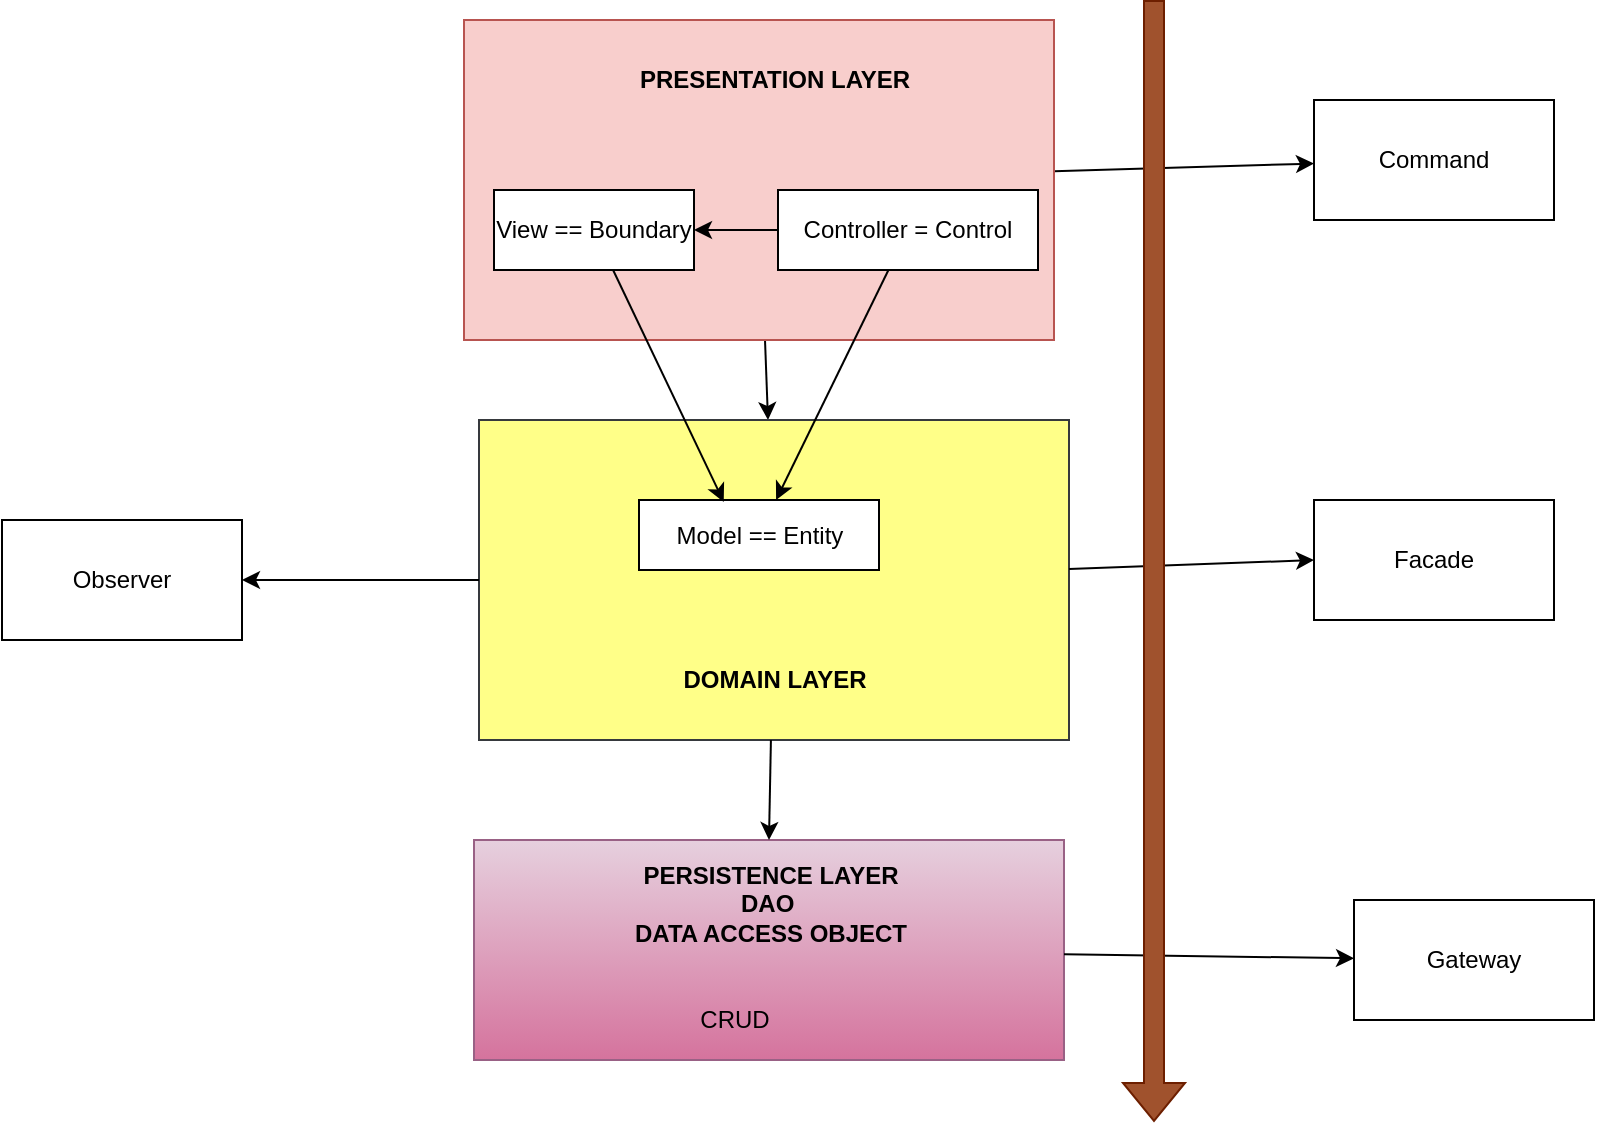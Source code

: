 <mxfile version="21.6.1" type="device" pages="13">
  <diagram id="Dtz7SK6dMWjj3EiKifSY" name="Three_layer">
    <mxGraphModel dx="1434" dy="-333" grid="1" gridSize="10" guides="1" tooltips="1" connect="1" arrows="1" fold="1" page="1" pageScale="1" pageWidth="827" pageHeight="1169" math="0" shadow="0">
      <root>
        <mxCell id="0" />
        <mxCell id="1" parent="0" />
        <mxCell id="yiZ0MED79BetfAv9auuP-5" style="edgeStyle=none;rounded=0;orthogonalLoop=1;jettySize=auto;html=1;" parent="1" source="yiZ0MED79BetfAv9auuP-6" target="yiZ0MED79BetfAv9auuP-15" edge="1">
          <mxGeometry relative="1" as="geometry" />
        </mxCell>
        <mxCell id="yiZ0MED79BetfAv9auuP-28" style="rounded=0;orthogonalLoop=1;jettySize=auto;html=1;" parent="1" source="yiZ0MED79BetfAv9auuP-6" target="yiZ0MED79BetfAv9auuP-23" edge="1">
          <mxGeometry relative="1" as="geometry" />
        </mxCell>
        <mxCell id="yiZ0MED79BetfAv9auuP-6" value="" style="whiteSpace=wrap;html=1;fillColor=#f8cecc;strokeColor=#b85450;" parent="1" vertex="1">
          <mxGeometry x="585" y="1300" width="295" height="160" as="geometry" />
        </mxCell>
        <mxCell id="yiZ0MED79BetfAv9auuP-7" value="View == Boundary&lt;br&gt;" style="whiteSpace=wrap;html=1;" parent="1" vertex="1">
          <mxGeometry x="600" y="1385" width="100" height="40" as="geometry" />
        </mxCell>
        <mxCell id="yiZ0MED79BetfAv9auuP-8" style="edgeStyle=none;rounded=0;orthogonalLoop=1;jettySize=auto;html=1;entryX=1;entryY=0.5;entryDx=0;entryDy=0;" parent="1" source="yiZ0MED79BetfAv9auuP-9" target="yiZ0MED79BetfAv9auuP-7" edge="1">
          <mxGeometry relative="1" as="geometry" />
        </mxCell>
        <mxCell id="yiZ0MED79BetfAv9auuP-9" value="Controller = Control" style="whiteSpace=wrap;html=1;" parent="1" vertex="1">
          <mxGeometry x="742" y="1385" width="130" height="40" as="geometry" />
        </mxCell>
        <mxCell id="yiZ0MED79BetfAv9auuP-10" value="" style="group" parent="1" vertex="1" connectable="0">
          <mxGeometry x="590" y="1710" width="295" height="110" as="geometry" />
        </mxCell>
        <mxCell id="yiZ0MED79BetfAv9auuP-11" value="" style="whiteSpace=wrap;html=1;fillColor=#e6d0de;strokeColor=#996185;gradientColor=#d5739d;" parent="yiZ0MED79BetfAv9auuP-10" vertex="1">
          <mxGeometry width="295" height="110" as="geometry" />
        </mxCell>
        <mxCell id="yiZ0MED79BetfAv9auuP-12" value="&lt;span style=&quot;&quot;&gt;PERSISTENCE LAYER&lt;br&gt;DAO&amp;nbsp;&lt;br&gt;DATA ACCESS OBJECT&lt;br&gt;&lt;/span&gt;" style="text;html=1;align=center;verticalAlign=middle;resizable=0;points=[];autosize=1;strokeColor=none;fillColor=none;fontStyle=1" parent="yiZ0MED79BetfAv9auuP-10" vertex="1">
          <mxGeometry x="72.5" y="6.875" width="150" height="50" as="geometry" />
        </mxCell>
        <mxCell id="yiZ0MED79BetfAv9auuP-13" value="CRUD" style="text;html=1;align=center;verticalAlign=middle;resizable=0;points=[];autosize=1;strokeColor=none;fillColor=none;" parent="yiZ0MED79BetfAv9auuP-10" vertex="1">
          <mxGeometry x="105" y="80" width="50" height="20" as="geometry" />
        </mxCell>
        <mxCell id="yiZ0MED79BetfAv9auuP-14" value="" style="group" parent="1" vertex="1" connectable="0">
          <mxGeometry x="592.5" y="1500" width="295" height="160" as="geometry" />
        </mxCell>
        <mxCell id="yiZ0MED79BetfAv9auuP-15" value="" style="whiteSpace=wrap;html=1;fillColor=#ffff88;strokeColor=#36393d;" parent="yiZ0MED79BetfAv9auuP-14" vertex="1">
          <mxGeometry width="295" height="160" as="geometry" />
        </mxCell>
        <mxCell id="yiZ0MED79BetfAv9auuP-16" value="Model == Entity" style="whiteSpace=wrap;html=1;" parent="yiZ0MED79BetfAv9auuP-14" vertex="1">
          <mxGeometry x="80" y="40" width="120" height="35" as="geometry" />
        </mxCell>
        <mxCell id="yiZ0MED79BetfAv9auuP-17" value="&lt;span style=&quot;&quot;&gt;DOMAIN LAYER&lt;/span&gt;" style="text;html=1;align=center;verticalAlign=middle;resizable=0;points=[];autosize=1;strokeColor=none;fillColor=none;fontStyle=1" parent="yiZ0MED79BetfAv9auuP-14" vertex="1">
          <mxGeometry x="92.5" y="120" width="110" height="20" as="geometry" />
        </mxCell>
        <mxCell id="yiZ0MED79BetfAv9auuP-18" style="edgeStyle=none;rounded=0;orthogonalLoop=1;jettySize=auto;html=1;entryX=0.353;entryY=0.027;entryDx=0;entryDy=0;entryPerimeter=0;" parent="1" source="yiZ0MED79BetfAv9auuP-7" target="yiZ0MED79BetfAv9auuP-16" edge="1">
          <mxGeometry relative="1" as="geometry" />
        </mxCell>
        <mxCell id="yiZ0MED79BetfAv9auuP-19" style="edgeStyle=none;rounded=0;orthogonalLoop=1;jettySize=auto;html=1;" parent="1" source="yiZ0MED79BetfAv9auuP-9" target="yiZ0MED79BetfAv9auuP-16" edge="1">
          <mxGeometry relative="1" as="geometry" />
        </mxCell>
        <mxCell id="yiZ0MED79BetfAv9auuP-20" value="Facade" style="whiteSpace=wrap;html=1;" parent="1" vertex="1">
          <mxGeometry x="1010" y="1540" width="120" height="60" as="geometry" />
        </mxCell>
        <mxCell id="yiZ0MED79BetfAv9auuP-21" value="Gateway" style="whiteSpace=wrap;html=1;" parent="1" vertex="1">
          <mxGeometry x="1030" y="1740" width="120" height="60" as="geometry" />
        </mxCell>
        <mxCell id="yiZ0MED79BetfAv9auuP-22" value="Observer" style="whiteSpace=wrap;html=1;" parent="1" vertex="1">
          <mxGeometry x="354" y="1550" width="120" height="60" as="geometry" />
        </mxCell>
        <mxCell id="yiZ0MED79BetfAv9auuP-23" value="Command" style="whiteSpace=wrap;html=1;" parent="1" vertex="1">
          <mxGeometry x="1010" y="1340" width="120" height="60" as="geometry" />
        </mxCell>
        <mxCell id="yiZ0MED79BetfAv9auuP-24" style="rounded=0;orthogonalLoop=1;jettySize=auto;html=1;" parent="1" source="yiZ0MED79BetfAv9auuP-11" target="yiZ0MED79BetfAv9auuP-21" edge="1">
          <mxGeometry relative="1" as="geometry" />
        </mxCell>
        <mxCell id="yiZ0MED79BetfAv9auuP-26" style="rounded=0;orthogonalLoop=1;jettySize=auto;html=1;" parent="1" source="yiZ0MED79BetfAv9auuP-15" target="yiZ0MED79BetfAv9auuP-22" edge="1">
          <mxGeometry relative="1" as="geometry" />
        </mxCell>
        <mxCell id="yiZ0MED79BetfAv9auuP-27" style="rounded=0;orthogonalLoop=1;jettySize=auto;html=1;entryX=0;entryY=0.5;entryDx=0;entryDy=0;" parent="1" source="yiZ0MED79BetfAv9auuP-15" target="yiZ0MED79BetfAv9auuP-20" edge="1">
          <mxGeometry relative="1" as="geometry" />
        </mxCell>
        <mxCell id="yiZ0MED79BetfAv9auuP-29" style="edgeStyle=none;rounded=0;orthogonalLoop=1;jettySize=auto;html=1;entryX=0.5;entryY=0;entryDx=0;entryDy=0;" parent="1" edge="1">
          <mxGeometry relative="1" as="geometry">
            <mxPoint x="738.462" y="1660" as="sourcePoint" />
            <mxPoint x="737.5" y="1710" as="targetPoint" />
          </mxGeometry>
        </mxCell>
        <mxCell id="fF5aXCObGXaorFozIqkt-1" value="" style="shape=flexArrow;endArrow=classic;html=1;rounded=0;fillColor=#a0522d;strokeColor=#6D1F00;" parent="1" edge="1">
          <mxGeometry width="50" height="50" relative="1" as="geometry">
            <mxPoint x="930.0" y="1290" as="sourcePoint" />
            <mxPoint x="930.0" y="1851" as="targetPoint" />
          </mxGeometry>
        </mxCell>
        <mxCell id="fF5aXCObGXaorFozIqkt-2" value="&lt;span style=&quot;&quot;&gt;PRESENTATION LAYER&lt;/span&gt;" style="text;html=1;align=center;verticalAlign=middle;resizable=0;points=[];autosize=1;strokeColor=none;fillColor=none;fontStyle=1" parent="1" vertex="1">
          <mxGeometry x="665" y="1320" width="150" height="20" as="geometry" />
        </mxCell>
      </root>
    </mxGraphModel>
  </diagram>
  <diagram id="M3-wKQdQT43yOIA0Qz7_" name="ThucPham">
    <mxGraphModel dx="2261" dy="2005" grid="1" gridSize="10" guides="1" tooltips="1" connect="1" arrows="1" fold="1" page="1" pageScale="1" pageWidth="827" pageHeight="1169" math="0" shadow="0">
      <root>
        <mxCell id="7V-Ts4tCXjbF2OSHMv5q-0" />
        <mxCell id="7V-Ts4tCXjbF2OSHMv5q-1" parent="7V-Ts4tCXjbF2OSHMv5q-0" />
        <mxCell id="TzMF22bhGlBpTqgE8WcV-0" value="&lt;&lt;interface&gt;&gt;&#xa;HangTP_DAO" style="swimlane;fontStyle=3;align=center;verticalAlign=top;childLayout=stackLayout;horizontal=1;startSize=40;horizontalStack=0;resizeParent=1;resizeParentMax=0;resizeLast=0;collapsible=1;marginBottom=0;" parent="7V-Ts4tCXjbF2OSHMv5q-1" vertex="1">
          <mxGeometry x="295" y="140" width="160" height="120" as="geometry" />
        </mxCell>
        <mxCell id="TzMF22bhGlBpTqgE8WcV-3" value="+ addTP(): void&#xa;+ updateTP(): void&#xa;+ deleteTP(): void&#xa;+ getTPOneWeek(): List&#xa;+ getAllTP(): List" style="text;strokeColor=none;fillColor=none;align=left;verticalAlign=top;spacingLeft=4;spacingRight=4;overflow=hidden;rotatable=0;points=[[0,0.5],[1,0.5]];portConstraint=eastwest;" parent="TzMF22bhGlBpTqgE8WcV-0" vertex="1">
          <mxGeometry y="40" width="160" height="80" as="geometry" />
        </mxCell>
        <mxCell id="TzMF22bhGlBpTqgE8WcV-12" value="&lt;&lt;interface&gt;&gt;&#xa;HangTP_Gateway" style="swimlane;fontStyle=3;align=center;verticalAlign=top;childLayout=stackLayout;horizontal=1;startSize=40;horizontalStack=0;resizeParent=1;resizeParentMax=0;resizeLast=0;collapsible=1;marginBottom=0;" parent="7V-Ts4tCXjbF2OSHMv5q-1" vertex="1">
          <mxGeometry x="-220" y="100" width="160" height="120" as="geometry" />
        </mxCell>
        <mxCell id="TzMF22bhGlBpTqgE8WcV-13" value="+ addTP(): void&#xa;+ updateTP(): void&#xa;+ deleteTP(): void&#xa;+ getTPOneWeek(): List&#xa;+ getAllTP(): List" style="text;strokeColor=none;fillColor=none;align=left;verticalAlign=top;spacingLeft=4;spacingRight=4;overflow=hidden;rotatable=0;points=[[0,0.5],[1,0.5]];portConstraint=eastwest;" parent="TzMF22bhGlBpTqgE8WcV-12" vertex="1">
          <mxGeometry y="40" width="160" height="80" as="geometry" />
        </mxCell>
        <mxCell id="TzMF22bhGlBpTqgE8WcV-14" value="HangTP_DAOImpl" style="swimlane;fontStyle=0;align=center;verticalAlign=top;childLayout=stackLayout;horizontal=1;startSize=40;horizontalStack=0;resizeParent=1;resizeParentMax=0;resizeLast=0;collapsible=1;marginBottom=0;" parent="7V-Ts4tCXjbF2OSHMv5q-1" vertex="1">
          <mxGeometry x="60" y="103" width="160" height="130" as="geometry" />
        </mxCell>
        <mxCell id="TzMF22bhGlBpTqgE8WcV-15" value="+ addTP(): void&#xa;+ updateTP(): void&#xa;+ deleteTP(): void&#xa;+ getTPOneWeek(): List&#xa;+ getAllTP(): List" style="text;strokeColor=none;fillColor=none;align=left;verticalAlign=top;spacingLeft=4;spacingRight=4;overflow=hidden;rotatable=0;points=[[0,0.5],[1,0.5]];portConstraint=eastwest;" parent="TzMF22bhGlBpTqgE8WcV-14" vertex="1">
          <mxGeometry y="40" width="160" height="90" as="geometry" />
        </mxCell>
        <mxCell id="TzMF22bhGlBpTqgE8WcV-16" value="" style="endArrow=block;dashed=1;endFill=0;endSize=12;html=1;exitX=1.021;exitY=0.418;exitDx=0;exitDy=0;entryX=0;entryY=0.25;entryDx=0;entryDy=0;exitPerimeter=0;" parent="7V-Ts4tCXjbF2OSHMv5q-1" source="TzMF22bhGlBpTqgE8WcV-15" target="TzMF22bhGlBpTqgE8WcV-0" edge="1">
          <mxGeometry width="160" relative="1" as="geometry">
            <mxPoint x="330" y="300" as="sourcePoint" />
            <mxPoint x="490" y="300" as="targetPoint" />
          </mxGeometry>
        </mxCell>
        <mxCell id="TzMF22bhGlBpTqgE8WcV-17" value="HangTP_JdbcGateway" style="swimlane;fontStyle=0;align=center;verticalAlign=top;childLayout=stackLayout;horizontal=1;startSize=40;horizontalStack=0;resizeParent=1;resizeParentMax=0;resizeLast=0;collapsible=1;marginBottom=0;" parent="7V-Ts4tCXjbF2OSHMv5q-1" vertex="1">
          <mxGeometry x="-480" y="90" width="160" height="156" as="geometry" />
        </mxCell>
        <mxCell id="TzMF22bhGlBpTqgE8WcV-22" value="- connection: Connection" style="text;strokeColor=none;fillColor=none;align=left;verticalAlign=top;spacingLeft=4;spacingRight=4;overflow=hidden;rotatable=0;points=[[0,0.5],[1,0.5]];portConstraint=eastwest;" parent="TzMF22bhGlBpTqgE8WcV-17" vertex="1">
          <mxGeometry y="40" width="160" height="26" as="geometry" />
        </mxCell>
        <mxCell id="TzMF22bhGlBpTqgE8WcV-18" value="+ addTP(): void&#xa;+ updateTP(): void&#xa;+ deleteTP(): void&#xa;+ getTPOneWeek(): List&#xa;+ getAllTP(): List" style="text;strokeColor=none;fillColor=none;align=left;verticalAlign=top;spacingLeft=4;spacingRight=4;overflow=hidden;rotatable=0;points=[[0,0.5],[1,0.5]];portConstraint=eastwest;" parent="TzMF22bhGlBpTqgE8WcV-17" vertex="1">
          <mxGeometry y="66" width="160" height="90" as="geometry" />
        </mxCell>
        <mxCell id="TzMF22bhGlBpTqgE8WcV-19" value="" style="endArrow=open;endFill=1;endSize=12;html=1;exitX=0;exitY=0.5;exitDx=0;exitDy=0;entryX=1;entryY=0.5;entryDx=0;entryDy=0;" parent="7V-Ts4tCXjbF2OSHMv5q-1" source="TzMF22bhGlBpTqgE8WcV-15" target="TzMF22bhGlBpTqgE8WcV-13" edge="1">
          <mxGeometry width="160" relative="1" as="geometry">
            <mxPoint x="330" y="300" as="sourcePoint" />
            <mxPoint x="490" y="300" as="targetPoint" />
          </mxGeometry>
        </mxCell>
        <mxCell id="TzMF22bhGlBpTqgE8WcV-20" value="tp_GatewayRemote" style="edgeLabel;html=1;align=center;verticalAlign=middle;resizable=0;points=[];rotation=0;" parent="TzMF22bhGlBpTqgE8WcV-19" vertex="1" connectable="0">
          <mxGeometry x="-0.229" relative="1" as="geometry">
            <mxPoint x="-24" y="16" as="offset" />
          </mxGeometry>
        </mxCell>
        <mxCell id="TzMF22bhGlBpTqgE8WcV-21" value="" style="endArrow=block;dashed=1;endFill=0;endSize=12;html=1;exitX=1;exitY=0.5;exitDx=0;exitDy=0;" parent="7V-Ts4tCXjbF2OSHMv5q-1" source="TzMF22bhGlBpTqgE8WcV-22" target="TzMF22bhGlBpTqgE8WcV-13" edge="1">
          <mxGeometry width="160" relative="1" as="geometry">
            <mxPoint x="60" y="440" as="sourcePoint" />
            <mxPoint x="323" y="300" as="targetPoint" />
          </mxGeometry>
        </mxCell>
        <mxCell id="TzMF22bhGlBpTqgE8WcV-23" value="&lt;&lt;interface&gt;&gt;&#xa;TP_Service" style="swimlane;fontStyle=3;align=center;verticalAlign=top;childLayout=stackLayout;horizontal=1;startSize=40;horizontalStack=0;resizeParent=1;resizeParentMax=0;resizeLast=0;collapsible=1;marginBottom=0;" parent="7V-Ts4tCXjbF2OSHMv5q-1" vertex="1">
          <mxGeometry x="300" y="-230" width="160" height="120" as="geometry" />
        </mxCell>
        <mxCell id="TzMF22bhGlBpTqgE8WcV-24" value="+ addTP(): void&#xa;+ updateTP(): void&#xa;+ deleteTP(): void&#xa;+ getTPOneWeek(): List&#xa;+ getAllTP(): List" style="text;strokeColor=none;fillColor=none;align=left;verticalAlign=top;spacingLeft=4;spacingRight=4;overflow=hidden;rotatable=0;points=[[0,0.5],[1,0.5]];portConstraint=eastwest;" parent="TzMF22bhGlBpTqgE8WcV-23" vertex="1">
          <mxGeometry y="40" width="160" height="80" as="geometry" />
        </mxCell>
        <mxCell id="TzMF22bhGlBpTqgE8WcV-25" value="TP_ServiceImpl&#xa;" style="swimlane;fontStyle=1;align=center;verticalAlign=top;childLayout=stackLayout;horizontal=1;startSize=26;horizontalStack=0;resizeParent=1;resizeParentMax=0;resizeLast=0;collapsible=1;marginBottom=0;" parent="7V-Ts4tCXjbF2OSHMv5q-1" vertex="1">
          <mxGeometry x="295" y="-50" width="170" height="124" as="geometry" />
        </mxCell>
        <mxCell id="TzMF22bhGlBpTqgE8WcV-27" value="" style="line;strokeWidth=1;fillColor=none;align=left;verticalAlign=middle;spacingTop=-1;spacingLeft=3;spacingRight=3;rotatable=0;labelPosition=right;points=[];portConstraint=eastwest;" parent="TzMF22bhGlBpTqgE8WcV-25" vertex="1">
          <mxGeometry y="26" width="170" height="8" as="geometry" />
        </mxCell>
        <mxCell id="TzMF22bhGlBpTqgE8WcV-28" value="+ TP_ServiceImpl: constructor&#xa;+ addTP(): void&#xa;+ updateTP(): void&#xa;+ deleteTP(): void&#xa;+ getTPOneWeek(): List&#xa;+ getAllTP(): List" style="text;strokeColor=none;fillColor=none;align=left;verticalAlign=top;spacingLeft=4;spacingRight=4;overflow=hidden;rotatable=0;points=[[0,0.5],[1,0.5]];portConstraint=eastwest;" parent="TzMF22bhGlBpTqgE8WcV-25" vertex="1">
          <mxGeometry y="34" width="170" height="90" as="geometry" />
        </mxCell>
        <mxCell id="TzMF22bhGlBpTqgE8WcV-30" value="" style="endArrow=block;dashed=1;endFill=0;endSize=12;html=1;" parent="7V-Ts4tCXjbF2OSHMv5q-1" source="TzMF22bhGlBpTqgE8WcV-25" target="TzMF22bhGlBpTqgE8WcV-24" edge="1">
          <mxGeometry width="160" relative="1" as="geometry">
            <mxPoint x="-276.24" y="-23.12" as="sourcePoint" />
            <mxPoint x="20" y="-190" as="targetPoint" />
          </mxGeometry>
        </mxCell>
        <mxCell id="TzMF22bhGlBpTqgE8WcV-31" value="" style="endArrow=open;endFill=1;endSize=12;html=1;exitX=0.409;exitY=1.02;exitDx=0;exitDy=0;exitPerimeter=0;entryX=0.5;entryY=0;entryDx=0;entryDy=0;" parent="7V-Ts4tCXjbF2OSHMv5q-1" source="TzMF22bhGlBpTqgE8WcV-28" target="TzMF22bhGlBpTqgE8WcV-0" edge="1">
          <mxGeometry width="160" relative="1" as="geometry">
            <mxPoint x="320" y="10" as="sourcePoint" />
            <mxPoint x="480" y="10" as="targetPoint" />
          </mxGeometry>
        </mxCell>
        <mxCell id="TzMF22bhGlBpTqgE8WcV-32" value="tp_DAORemote" style="edgeLabel;html=1;align=center;verticalAlign=middle;resizable=0;points=[];" parent="TzMF22bhGlBpTqgE8WcV-31" vertex="1" connectable="0">
          <mxGeometry x="0.227" relative="1" as="geometry">
            <mxPoint as="offset" />
          </mxGeometry>
        </mxCell>
        <mxCell id="TzMF22bhGlBpTqgE8WcV-33" value="ThucPham" style="swimlane;fontStyle=1;align=center;verticalAlign=top;childLayout=stackLayout;horizontal=1;startSize=26;horizontalStack=0;resizeParent=1;resizeParentMax=0;resizeLast=0;collapsible=1;marginBottom=0;" parent="7V-Ts4tCXjbF2OSHMv5q-1" vertex="1">
          <mxGeometry x="-310" y="-260" width="160" height="114" as="geometry" />
        </mxCell>
        <mxCell id="TzMF22bhGlBpTqgE8WcV-34" value="- ngaySanXuat: Date&#xa;- ngayHetHan: Date&#xa;- nhaSanXuat: String" style="text;strokeColor=none;fillColor=none;align=left;verticalAlign=top;spacingLeft=4;spacingRight=4;overflow=hidden;rotatable=0;points=[[0,0.5],[1,0.5]];portConstraint=eastwest;" parent="TzMF22bhGlBpTqgE8WcV-33" vertex="1">
          <mxGeometry y="26" width="160" height="54" as="geometry" />
        </mxCell>
        <mxCell id="TzMF22bhGlBpTqgE8WcV-35" value="" style="line;strokeWidth=1;fillColor=none;align=left;verticalAlign=middle;spacingTop=-1;spacingLeft=3;spacingRight=3;rotatable=0;labelPosition=right;points=[];portConstraint=eastwest;" parent="TzMF22bhGlBpTqgE8WcV-33" vertex="1">
          <mxGeometry y="80" width="160" height="8" as="geometry" />
        </mxCell>
        <mxCell id="TzMF22bhGlBpTqgE8WcV-36" value="+ VAT(): double" style="text;strokeColor=none;fillColor=none;align=left;verticalAlign=top;spacingLeft=4;spacingRight=4;overflow=hidden;rotatable=0;points=[[0,0.5],[1,0.5]];portConstraint=eastwest;" parent="TzMF22bhGlBpTqgE8WcV-33" vertex="1">
          <mxGeometry y="88" width="160" height="26" as="geometry" />
        </mxCell>
        <mxCell id="TzMF22bhGlBpTqgE8WcV-37" value="KhoHang" style="swimlane;fontStyle=1;align=center;verticalAlign=top;childLayout=stackLayout;horizontal=1;startSize=26;horizontalStack=0;resizeParent=1;resizeParentMax=0;resizeLast=0;collapsible=1;marginBottom=0;" parent="7V-Ts4tCXjbF2OSHMv5q-1" vertex="1">
          <mxGeometry x="-300" y="-70" width="160" height="124" as="geometry" />
        </mxCell>
        <mxCell id="TzMF22bhGlBpTqgE8WcV-38" value="# id: int&#xa;# name: String&#xa;# soLuongTon: int&#xa;# donGia: double" style="text;strokeColor=none;fillColor=none;align=left;verticalAlign=top;spacingLeft=4;spacingRight=4;overflow=hidden;rotatable=0;points=[[0,0.5],[1,0.5]];portConstraint=eastwest;" parent="TzMF22bhGlBpTqgE8WcV-37" vertex="1">
          <mxGeometry y="26" width="160" height="64" as="geometry" />
        </mxCell>
        <mxCell id="TzMF22bhGlBpTqgE8WcV-39" value="" style="line;strokeWidth=1;fillColor=none;align=left;verticalAlign=middle;spacingTop=-1;spacingLeft=3;spacingRight=3;rotatable=0;labelPosition=right;points=[];portConstraint=eastwest;" parent="TzMF22bhGlBpTqgE8WcV-37" vertex="1">
          <mxGeometry y="90" width="160" height="8" as="geometry" />
        </mxCell>
        <mxCell id="TzMF22bhGlBpTqgE8WcV-40" value="+ VAT(): double" style="text;strokeColor=none;fillColor=none;align=left;verticalAlign=top;spacingLeft=4;spacingRight=4;overflow=hidden;rotatable=0;points=[[0,0.5],[1,0.5]];portConstraint=eastwest;" parent="TzMF22bhGlBpTqgE8WcV-37" vertex="1">
          <mxGeometry y="98" width="160" height="26" as="geometry" />
        </mxCell>
        <mxCell id="TzMF22bhGlBpTqgE8WcV-44" value="Extends" style="endArrow=block;endSize=16;endFill=0;html=1;entryX=0.5;entryY=0;entryDx=0;entryDy=0;exitX=0.55;exitY=1;exitDx=0;exitDy=0;exitPerimeter=0;" parent="7V-Ts4tCXjbF2OSHMv5q-1" source="TzMF22bhGlBpTqgE8WcV-36" target="TzMF22bhGlBpTqgE8WcV-37" edge="1">
          <mxGeometry width="160" relative="1" as="geometry">
            <mxPoint x="-470" y="-180" as="sourcePoint" />
            <mxPoint x="180.71" y="50" as="targetPoint" />
          </mxGeometry>
        </mxCell>
        <mxCell id="TzMF22bhGlBpTqgE8WcV-45" value="Publisher" style="swimlane;fontStyle=1;align=center;verticalAlign=top;childLayout=stackLayout;horizontal=1;startSize=26;horizontalStack=0;resizeParent=1;resizeParentMax=0;resizeLast=0;collapsible=1;marginBottom=0;" parent="7V-Ts4tCXjbF2OSHMv5q-1" vertex="1">
          <mxGeometry y="-70" width="160" height="90" as="geometry" />
        </mxCell>
        <mxCell id="TzMF22bhGlBpTqgE8WcV-47" value="" style="line;strokeWidth=1;fillColor=none;align=left;verticalAlign=middle;spacingTop=-1;spacingLeft=3;spacingRight=3;rotatable=0;labelPosition=right;points=[];portConstraint=eastwest;" parent="TzMF22bhGlBpTqgE8WcV-45" vertex="1">
          <mxGeometry y="26" width="160" height="8" as="geometry" />
        </mxCell>
        <mxCell id="TzMF22bhGlBpTqgE8WcV-48" value="+ addObserver: void&#xa;+ removeObserver: void&#xa;+ notifyObserver: void" style="text;strokeColor=none;fillColor=none;align=left;verticalAlign=top;spacingLeft=4;spacingRight=4;overflow=hidden;rotatable=0;points=[[0,0.5],[1,0.5]];portConstraint=eastwest;" parent="TzMF22bhGlBpTqgE8WcV-45" vertex="1">
          <mxGeometry y="34" width="160" height="56" as="geometry" />
        </mxCell>
        <mxCell id="TzMF22bhGlBpTqgE8WcV-50" value="viewTP" style="swimlane;fontStyle=1;align=center;verticalAlign=top;childLayout=stackLayout;horizontal=1;startSize=26;horizontalStack=0;resizeParent=1;resizeParentMax=0;resizeLast=0;collapsible=1;marginBottom=0;" parent="7V-Ts4tCXjbF2OSHMv5q-1" vertex="1">
          <mxGeometry x="-40" y="-550" width="160" height="86" as="geometry" />
        </mxCell>
        <mxCell id="TzMF22bhGlBpTqgE8WcV-51" value="+ field: type" style="text;strokeColor=none;fillColor=none;align=left;verticalAlign=top;spacingLeft=4;spacingRight=4;overflow=hidden;rotatable=0;points=[[0,0.5],[1,0.5]];portConstraint=eastwest;" parent="TzMF22bhGlBpTqgE8WcV-50" vertex="1">
          <mxGeometry y="26" width="160" height="26" as="geometry" />
        </mxCell>
        <mxCell id="TzMF22bhGlBpTqgE8WcV-52" value="" style="line;strokeWidth=1;fillColor=none;align=left;verticalAlign=middle;spacingTop=-1;spacingLeft=3;spacingRight=3;rotatable=0;labelPosition=right;points=[];portConstraint=eastwest;" parent="TzMF22bhGlBpTqgE8WcV-50" vertex="1">
          <mxGeometry y="52" width="160" height="8" as="geometry" />
        </mxCell>
        <mxCell id="TzMF22bhGlBpTqgE8WcV-53" value="+ update(): void" style="text;strokeColor=none;fillColor=none;align=left;verticalAlign=top;spacingLeft=4;spacingRight=4;overflow=hidden;rotatable=0;points=[[0,0.5],[1,0.5]];portConstraint=eastwest;" parent="TzMF22bhGlBpTqgE8WcV-50" vertex="1">
          <mxGeometry y="60" width="160" height="26" as="geometry" />
        </mxCell>
        <mxCell id="TzMF22bhGlBpTqgE8WcV-54" value="&lt;&lt;Controller&gt;&gt;" style="swimlane;fontStyle=1;align=center;verticalAlign=top;childLayout=stackLayout;horizontal=1;startSize=26;horizontalStack=0;resizeParent=1;resizeParentMax=0;resizeLast=0;collapsible=1;marginBottom=0;" parent="7V-Ts4tCXjbF2OSHMv5q-1" vertex="1">
          <mxGeometry y="-330" width="160" height="180" as="geometry" />
        </mxCell>
        <mxCell id="TzMF22bhGlBpTqgE8WcV-56" value="" style="line;strokeWidth=1;fillColor=none;align=left;verticalAlign=middle;spacingTop=-1;spacingLeft=3;spacingRight=3;rotatable=0;labelPosition=right;points=[];portConstraint=eastwest;" parent="TzMF22bhGlBpTqgE8WcV-54" vertex="1">
          <mxGeometry y="26" width="160" height="8" as="geometry" />
        </mxCell>
        <mxCell id="TzMF22bhGlBpTqgE8WcV-57" value="- parseDate(): Date&#xa;- clearFields(): void&#xa;- backPage(): void&#xa;- sumTP(): void&#xa;- findItems(): void&#xa;- deleteItems(): void&#xa;- updateItems(): void&#xa;- addItems():: void&#xa;- VAT_Items(): void&#xa;" style="text;strokeColor=none;fillColor=none;align=left;verticalAlign=top;spacingLeft=4;spacingRight=4;overflow=hidden;rotatable=0;points=[[0,0.5],[1,0.5]];portConstraint=eastwest;" parent="TzMF22bhGlBpTqgE8WcV-54" vertex="1">
          <mxGeometry y="34" width="160" height="146" as="geometry" />
        </mxCell>
        <mxCell id="TzMF22bhGlBpTqgE8WcV-58" value="" style="endArrow=diamondThin;endFill=1;endSize=24;html=1;exitX=0.25;exitY=0;exitDx=0;exitDy=0;" parent="7V-Ts4tCXjbF2OSHMv5q-1" source="TzMF22bhGlBpTqgE8WcV-54" target="TzMF22bhGlBpTqgE8WcV-53" edge="1">
          <mxGeometry width="160" relative="1" as="geometry">
            <mxPoint x="30" y="-440" as="sourcePoint" />
            <mxPoint x="190" y="-440" as="targetPoint" />
          </mxGeometry>
        </mxCell>
        <mxCell id="TzMF22bhGlBpTqgE8WcV-59" value="" style="endArrow=open;startArrow=circlePlus;endFill=0;startFill=0;endSize=8;html=1;exitX=0.821;exitY=0.969;exitDx=0;exitDy=0;exitPerimeter=0;entryX=0.5;entryY=0;entryDx=0;entryDy=0;" parent="7V-Ts4tCXjbF2OSHMv5q-1" source="TzMF22bhGlBpTqgE8WcV-53" target="TzMF22bhGlBpTqgE8WcV-54" edge="1">
          <mxGeometry width="160" relative="1" as="geometry">
            <mxPoint x="30" y="-440" as="sourcePoint" />
            <mxPoint x="190" y="-440" as="targetPoint" />
          </mxGeometry>
        </mxCell>
        <mxCell id="TzMF22bhGlBpTqgE8WcV-60" value="JFrame" style="swimlane;fontStyle=1;align=center;verticalAlign=top;childLayout=stackLayout;horizontal=1;startSize=26;horizontalStack=0;resizeParent=1;resizeParentMax=0;resizeLast=0;collapsible=1;marginBottom=0;" parent="7V-Ts4tCXjbF2OSHMv5q-1" vertex="1">
          <mxGeometry x="300" y="-440" width="160" height="86" as="geometry" />
        </mxCell>
        <mxCell id="TzMF22bhGlBpTqgE8WcV-61" value="+ field: type" style="text;strokeColor=none;fillColor=none;align=left;verticalAlign=top;spacingLeft=4;spacingRight=4;overflow=hidden;rotatable=0;points=[[0,0.5],[1,0.5]];portConstraint=eastwest;" parent="TzMF22bhGlBpTqgE8WcV-60" vertex="1">
          <mxGeometry y="26" width="160" height="26" as="geometry" />
        </mxCell>
        <mxCell id="TzMF22bhGlBpTqgE8WcV-62" value="" style="line;strokeWidth=1;fillColor=none;align=left;verticalAlign=middle;spacingTop=-1;spacingLeft=3;spacingRight=3;rotatable=0;labelPosition=right;points=[];portConstraint=eastwest;" parent="TzMF22bhGlBpTqgE8WcV-60" vertex="1">
          <mxGeometry y="52" width="160" height="8" as="geometry" />
        </mxCell>
        <mxCell id="TzMF22bhGlBpTqgE8WcV-63" value="+ method(type): type" style="text;strokeColor=none;fillColor=none;align=left;verticalAlign=top;spacingLeft=4;spacingRight=4;overflow=hidden;rotatable=0;points=[[0,0.5],[1,0.5]];portConstraint=eastwest;" parent="TzMF22bhGlBpTqgE8WcV-60" vertex="1">
          <mxGeometry y="60" width="160" height="26" as="geometry" />
        </mxCell>
        <mxCell id="TzMF22bhGlBpTqgE8WcV-64" value="Extends" style="endArrow=block;endSize=16;endFill=0;html=1;exitX=1;exitY=0.5;exitDx=0;exitDy=0;entryX=0;entryY=0.5;entryDx=0;entryDy=0;" parent="7V-Ts4tCXjbF2OSHMv5q-1" source="TzMF22bhGlBpTqgE8WcV-51" target="TzMF22bhGlBpTqgE8WcV-63" edge="1">
          <mxGeometry width="160" relative="1" as="geometry">
            <mxPoint x="113.08" y="-584.18" as="sourcePoint" />
            <mxPoint x="270" y="-700" as="targetPoint" />
          </mxGeometry>
        </mxCell>
        <mxCell id="TzMF22bhGlBpTqgE8WcV-65" value="" style="endArrow=open;endFill=1;endSize=12;html=1;exitX=1;exitY=0.5;exitDx=0;exitDy=0;entryX=0.25;entryY=0;entryDx=0;entryDy=0;" parent="7V-Ts4tCXjbF2OSHMv5q-1" target="TzMF22bhGlBpTqgE8WcV-23" edge="1">
          <mxGeometry width="160" relative="1" as="geometry">
            <mxPoint x="160" y="-291" as="sourcePoint" />
            <mxPoint x="230" y="-210" as="targetPoint" />
          </mxGeometry>
        </mxCell>
        <mxCell id="TzMF22bhGlBpTqgE8WcV-71" value="tp_ServiceRemote" style="edgeLabel;html=1;align=center;verticalAlign=middle;resizable=0;points=[];" parent="TzMF22bhGlBpTqgE8WcV-65" vertex="1" connectable="0">
          <mxGeometry x="0.218" y="1" relative="1" as="geometry">
            <mxPoint y="-5" as="offset" />
          </mxGeometry>
        </mxCell>
        <mxCell id="TzMF22bhGlBpTqgE8WcV-66" value="" style="endArrow=open;endFill=1;endSize=12;html=1;entryX=0.5;entryY=0;entryDx=0;entryDy=0;" parent="7V-Ts4tCXjbF2OSHMv5q-1" source="TzMF22bhGlBpTqgE8WcV-57" target="TzMF22bhGlBpTqgE8WcV-45" edge="1">
          <mxGeometry width="160" relative="1" as="geometry">
            <mxPoint x="80" y="-200" as="sourcePoint" />
            <mxPoint x="240" y="-200" as="targetPoint" />
          </mxGeometry>
        </mxCell>
        <mxCell id="TzMF22bhGlBpTqgE8WcV-72" value="publisherRemote" style="edgeLabel;html=1;align=center;verticalAlign=middle;resizable=0;points=[];" parent="TzMF22bhGlBpTqgE8WcV-66" vertex="1" connectable="0">
          <mxGeometry x="0.165" y="-2" relative="1" as="geometry">
            <mxPoint as="offset" />
          </mxGeometry>
        </mxCell>
        <mxCell id="TzMF22bhGlBpTqgE8WcV-74" value="&lt;&lt;interface&gt;&gt;&#xa;Subcriber&#xa;" style="swimlane;fontStyle=3;align=center;verticalAlign=top;childLayout=stackLayout;horizontal=1;startSize=40;horizontalStack=0;resizeParent=1;resizeParentMax=0;resizeLast=0;collapsible=1;marginBottom=0;" parent="7V-Ts4tCXjbF2OSHMv5q-1" vertex="1">
          <mxGeometry x="295" y="-572" width="160" height="74" as="geometry" />
        </mxCell>
        <mxCell id="TzMF22bhGlBpTqgE8WcV-76" value="" style="line;strokeWidth=1;fillColor=none;align=left;verticalAlign=middle;spacingTop=-1;spacingLeft=3;spacingRight=3;rotatable=0;labelPosition=right;points=[];portConstraint=eastwest;" parent="TzMF22bhGlBpTqgE8WcV-74" vertex="1">
          <mxGeometry y="40" width="160" height="8" as="geometry" />
        </mxCell>
        <mxCell id="TzMF22bhGlBpTqgE8WcV-77" value="+ update(): void" style="text;strokeColor=none;fillColor=none;align=left;verticalAlign=top;spacingLeft=4;spacingRight=4;overflow=hidden;rotatable=0;points=[[0,0.5],[1,0.5]];portConstraint=eastwest;" parent="TzMF22bhGlBpTqgE8WcV-74" vertex="1">
          <mxGeometry y="48" width="160" height="26" as="geometry" />
        </mxCell>
        <mxCell id="TzMF22bhGlBpTqgE8WcV-79" value="" style="endArrow=block;dashed=1;endFill=0;endSize=12;html=1;exitX=0.991;exitY=0;exitDx=0;exitDy=0;exitPerimeter=0;entryX=0;entryY=0.5;entryDx=0;entryDy=0;" parent="7V-Ts4tCXjbF2OSHMv5q-1" source="TzMF22bhGlBpTqgE8WcV-51" target="TzMF22bhGlBpTqgE8WcV-74" edge="1">
          <mxGeometry width="160" relative="1" as="geometry">
            <mxPoint x="70" y="-410" as="sourcePoint" />
            <mxPoint x="230" y="-410" as="targetPoint" />
          </mxGeometry>
        </mxCell>
        <mxCell id="yK07Xbm_-yEeWstxVt7O-0" value="" style="endArrow=open;endFill=1;endSize=12;html=1;rounded=0;exitX=0;exitY=0.25;exitDx=0;exitDy=0;entryX=1;entryY=0.5;entryDx=0;entryDy=0;" parent="7V-Ts4tCXjbF2OSHMv5q-1" target="TzMF22bhGlBpTqgE8WcV-34" edge="1">
          <mxGeometry width="160" relative="1" as="geometry">
            <mxPoint y="-304" as="sourcePoint" />
            <mxPoint x="-70" y="-210" as="targetPoint" />
          </mxGeometry>
        </mxCell>
        <mxCell id="yK07Xbm_-yEeWstxVt7O-1" value="thucPhamRemote" style="edgeLabel;html=1;align=center;verticalAlign=middle;resizable=0;points=[];" parent="yK07Xbm_-yEeWstxVt7O-0" vertex="1" connectable="0">
          <mxGeometry x="0.169" y="4" relative="1" as="geometry">
            <mxPoint x="-29" y="6" as="offset" />
          </mxGeometry>
        </mxCell>
        <mxCell id="yK07Xbm_-yEeWstxVt7O-2" value="Cmd_Processor_TP" style="swimlane;fontStyle=1;align=center;verticalAlign=top;childLayout=stackLayout;horizontal=1;startSize=26;horizontalStack=0;resizeParent=1;resizeParentMax=0;resizeLast=0;collapsible=1;marginBottom=0;whiteSpace=wrap;html=1;" parent="7V-Ts4tCXjbF2OSHMv5q-1" vertex="1">
          <mxGeometry x="-200" y="-430" width="160" height="60" as="geometry" />
        </mxCell>
        <mxCell id="yK07Xbm_-yEeWstxVt7O-4" value="" style="line;strokeWidth=1;fillColor=none;align=left;verticalAlign=middle;spacingTop=-1;spacingLeft=3;spacingRight=3;rotatable=0;labelPosition=right;points=[];portConstraint=eastwest;strokeColor=inherit;" parent="yK07Xbm_-yEeWstxVt7O-2" vertex="1">
          <mxGeometry y="26" width="160" height="8" as="geometry" />
        </mxCell>
        <mxCell id="yK07Xbm_-yEeWstxVt7O-5" value="+ execute(): void" style="text;strokeColor=none;fillColor=none;align=left;verticalAlign=top;spacingLeft=4;spacingRight=4;overflow=hidden;rotatable=0;points=[[0,0.5],[1,0.5]];portConstraint=eastwest;whiteSpace=wrap;html=1;" parent="yK07Xbm_-yEeWstxVt7O-2" vertex="1">
          <mxGeometry y="34" width="160" height="26" as="geometry" />
        </mxCell>
        <mxCell id="yK07Xbm_-yEeWstxVt7O-6" value="&lt;i style=&quot;&quot;&gt;&amp;lt;&amp;lt;Abstract&amp;gt;&amp;gt;&lt;br&gt;CommandTP&lt;/i&gt;" style="swimlane;fontStyle=1;align=center;verticalAlign=top;childLayout=stackLayout;horizontal=1;startSize=36;horizontalStack=0;resizeParent=1;resizeParentMax=0;resizeLast=0;collapsible=1;marginBottom=0;whiteSpace=wrap;html=1;" parent="7V-Ts4tCXjbF2OSHMv5q-1" vertex="1">
          <mxGeometry x="-413" y="-420" width="160" height="70" as="geometry" />
        </mxCell>
        <mxCell id="yK07Xbm_-yEeWstxVt7O-8" value="" style="line;strokeWidth=1;fillColor=none;align=left;verticalAlign=middle;spacingTop=-1;spacingLeft=3;spacingRight=3;rotatable=0;labelPosition=right;points=[];portConstraint=eastwest;strokeColor=inherit;" parent="yK07Xbm_-yEeWstxVt7O-6" vertex="1">
          <mxGeometry y="36" width="160" height="8" as="geometry" />
        </mxCell>
        <mxCell id="yK07Xbm_-yEeWstxVt7O-9" value="+ execute(): void" style="text;strokeColor=none;fillColor=none;align=left;verticalAlign=top;spacingLeft=4;spacingRight=4;overflow=hidden;rotatable=0;points=[[0,0.5],[1,0.5]];portConstraint=eastwest;whiteSpace=wrap;html=1;" parent="yK07Xbm_-yEeWstxVt7O-6" vertex="1">
          <mxGeometry y="44" width="160" height="26" as="geometry" />
        </mxCell>
        <mxCell id="yK07Xbm_-yEeWstxVt7O-10" value="VAT_TP_Cmd" style="swimlane;fontStyle=1;align=center;verticalAlign=top;childLayout=stackLayout;horizontal=1;startSize=26;horizontalStack=0;resizeParent=1;resizeParentMax=0;resizeLast=0;collapsible=1;marginBottom=0;whiteSpace=wrap;html=1;" parent="7V-Ts4tCXjbF2OSHMv5q-1" vertex="1">
          <mxGeometry x="-340" y="-584" width="160" height="60" as="geometry" />
        </mxCell>
        <mxCell id="yK07Xbm_-yEeWstxVt7O-12" value="" style="line;strokeWidth=1;fillColor=none;align=left;verticalAlign=middle;spacingTop=-1;spacingLeft=3;spacingRight=3;rotatable=0;labelPosition=right;points=[];portConstraint=eastwest;strokeColor=inherit;" parent="yK07Xbm_-yEeWstxVt7O-10" vertex="1">
          <mxGeometry y="26" width="160" height="8" as="geometry" />
        </mxCell>
        <mxCell id="yK07Xbm_-yEeWstxVt7O-13" value="+ method(type): type" style="text;strokeColor=none;fillColor=none;align=left;verticalAlign=top;spacingLeft=4;spacingRight=4;overflow=hidden;rotatable=0;points=[[0,0.5],[1,0.5]];portConstraint=eastwest;whiteSpace=wrap;html=1;" parent="yK07Xbm_-yEeWstxVt7O-10" vertex="1">
          <mxGeometry y="34" width="160" height="26" as="geometry" />
        </mxCell>
        <mxCell id="yK07Xbm_-yEeWstxVt7O-14" value="" style="endArrow=open;endFill=1;endSize=12;html=1;entryX=1;entryY=0.5;entryDx=0;entryDy=0;" parent="7V-Ts4tCXjbF2OSHMv5q-1" source="yK07Xbm_-yEeWstxVt7O-5" edge="1">
          <mxGeometry width="160" relative="1" as="geometry">
            <mxPoint x="-1110" y="-684" as="sourcePoint" />
            <mxPoint x="-253" y="-371" as="targetPoint" />
          </mxGeometry>
        </mxCell>
        <mxCell id="yK07Xbm_-yEeWstxVt7O-16" value="" style="endArrow=open;endFill=1;endSize=12;html=1;entryX=0;entryY=0;entryDx=0;entryDy=0;" parent="7V-Ts4tCXjbF2OSHMv5q-1" source="yK07Xbm_-yEeWstxVt7O-9" target="TzMF22bhGlBpTqgE8WcV-33" edge="1">
          <mxGeometry width="160" relative="1" as="geometry">
            <mxPoint x="-680" y="-454" as="sourcePoint" />
            <mxPoint x="-558" y="-260" as="targetPoint" />
          </mxGeometry>
        </mxCell>
        <mxCell id="yK07Xbm_-yEeWstxVt7O-17" value="thucPhamRemote" style="edgeLabel;html=1;align=center;verticalAlign=middle;resizable=0;points=[];" parent="yK07Xbm_-yEeWstxVt7O-16" vertex="1" connectable="0">
          <mxGeometry x="0.281" y="2" relative="1" as="geometry">
            <mxPoint x="5" y="-7" as="offset" />
          </mxGeometry>
        </mxCell>
        <mxCell id="yK07Xbm_-yEeWstxVt7O-18" value="Extends" style="endArrow=block;endSize=16;endFill=0;html=1;entryX=0.75;entryY=0;entryDx=0;entryDy=0;" parent="7V-Ts4tCXjbF2OSHMv5q-1" source="yK07Xbm_-yEeWstxVt7O-13" target="yK07Xbm_-yEeWstxVt7O-6" edge="1">
          <mxGeometry width="160" relative="1" as="geometry">
            <mxPoint x="-480" y="-534" as="sourcePoint" />
            <mxPoint x="-379" y="-660" as="targetPoint" />
          </mxGeometry>
        </mxCell>
        <mxCell id="yK07Xbm_-yEeWstxVt7O-21" value="" style="endArrow=open;endFill=1;endSize=12;html=1;entryX=1;entryY=0.5;entryDx=0;entryDy=0;exitX=0;exitY=0;exitDx=0;exitDy=0;" parent="7V-Ts4tCXjbF2OSHMv5q-1" source="TzMF22bhGlBpTqgE8WcV-54" edge="1">
          <mxGeometry width="160" relative="1" as="geometry">
            <mxPoint x="-90" y="-407" as="sourcePoint" />
            <mxPoint x="-40" y="-391" as="targetPoint" />
          </mxGeometry>
        </mxCell>
        <mxCell id="yK07Xbm_-yEeWstxVt7O-22" value="cmdProcessorRemote" style="edgeLabel;html=1;align=center;verticalAlign=middle;resizable=0;points=[];" parent="yK07Xbm_-yEeWstxVt7O-21" vertex="1" connectable="0">
          <mxGeometry x="0.605" relative="1" as="geometry">
            <mxPoint x="29" y="15" as="offset" />
          </mxGeometry>
        </mxCell>
        <mxCell id="yK07Xbm_-yEeWstxVt7O-24" value="Extends" style="endArrow=block;endSize=16;endFill=0;html=1;exitX=1;exitY=0.5;exitDx=0;exitDy=0;entryX=0;entryY=0.5;entryDx=0;entryDy=0;" parent="7V-Ts4tCXjbF2OSHMv5q-1" source="TzMF22bhGlBpTqgE8WcV-38" target="TzMF22bhGlBpTqgE8WcV-48" edge="1">
          <mxGeometry width="160" relative="1" as="geometry">
            <mxPoint x="-110" y="10" as="sourcePoint" />
            <mxPoint x="-250" y="10" as="targetPoint" />
          </mxGeometry>
        </mxCell>
      </root>
    </mxGraphModel>
  </diagram>
  <diagram id="SY34HJyeoU5znWLsHqrB" name="DienMay">
    <mxGraphModel dx="2261" dy="2005" grid="1" gridSize="10" guides="1" tooltips="1" connect="1" arrows="1" fold="1" page="1" pageScale="1" pageWidth="827" pageHeight="1169" math="0" shadow="0">
      <root>
        <mxCell id="0" />
        <mxCell id="1" parent="0" />
        <mxCell id="1OqWawgg0Xpjf0wKITfM-1" value="&lt;&lt;interface&gt;&gt;&#xa;HangDM_DAO" style="swimlane;fontStyle=3;align=center;verticalAlign=top;childLayout=stackLayout;horizontal=1;startSize=40;horizontalStack=0;resizeParent=1;resizeParentMax=0;resizeLast=0;collapsible=1;marginBottom=0;" parent="1" vertex="1">
          <mxGeometry x="270" y="210" width="160" height="120" as="geometry" />
        </mxCell>
        <mxCell id="1OqWawgg0Xpjf0wKITfM-2" value="+ addDM(): void&#xa;+ updateDM(): void&#xa;+ deleteDM(): void&#xa;+ getAllDM(): List" style="text;strokeColor=none;fillColor=none;align=left;verticalAlign=top;spacingLeft=4;spacingRight=4;overflow=hidden;rotatable=0;points=[[0,0.5],[1,0.5]];portConstraint=eastwest;" parent="1OqWawgg0Xpjf0wKITfM-1" vertex="1">
          <mxGeometry y="40" width="160" height="80" as="geometry" />
        </mxCell>
        <mxCell id="1OqWawgg0Xpjf0wKITfM-3" value="&lt;&lt;interface&gt;&gt;&#xa;HangDM_Gateway" style="swimlane;fontStyle=3;align=center;verticalAlign=top;childLayout=stackLayout;horizontal=1;startSize=40;horizontalStack=0;resizeParent=1;resizeParentMax=0;resizeLast=0;collapsible=1;marginBottom=0;" parent="1" vertex="1">
          <mxGeometry x="-250" y="210" width="160" height="120" as="geometry" />
        </mxCell>
        <mxCell id="1OqWawgg0Xpjf0wKITfM-4" value="+ addDM(): void&#xa;+ updateDM(): void&#xa;+ deleteDM(): void&#xa;+ getAllDM(): List" style="text;strokeColor=none;fillColor=none;align=left;verticalAlign=top;spacingLeft=4;spacingRight=4;overflow=hidden;rotatable=0;points=[[0,0.5],[1,0.5]];portConstraint=eastwest;" parent="1OqWawgg0Xpjf0wKITfM-3" vertex="1">
          <mxGeometry y="40" width="160" height="80" as="geometry" />
        </mxCell>
        <mxCell id="1OqWawgg0Xpjf0wKITfM-5" value="HangDM_DAOImpl" style="swimlane;fontStyle=0;align=center;verticalAlign=top;childLayout=stackLayout;horizontal=1;startSize=40;horizontalStack=0;resizeParent=1;resizeParentMax=0;resizeLast=0;collapsible=1;marginBottom=0;" parent="1" vertex="1">
          <mxGeometry x="40" y="210" width="160" height="130" as="geometry" />
        </mxCell>
        <mxCell id="1OqWawgg0Xpjf0wKITfM-6" value="+ addDM(): void&#xa;+ updateDM(): void&#xa;+ deleteDM(): void&#xa;+ getAllDM(): List" style="text;strokeColor=none;fillColor=none;align=left;verticalAlign=top;spacingLeft=4;spacingRight=4;overflow=hidden;rotatable=0;points=[[0,0.5],[1,0.5]];portConstraint=eastwest;" parent="1OqWawgg0Xpjf0wKITfM-5" vertex="1">
          <mxGeometry y="40" width="160" height="90" as="geometry" />
        </mxCell>
        <mxCell id="1OqWawgg0Xpjf0wKITfM-7" value="" style="endArrow=block;dashed=1;endFill=0;endSize=12;html=1;exitX=1;exitY=0.5;exitDx=0;exitDy=0;" parent="1" source="1OqWawgg0Xpjf0wKITfM-6" target="1OqWawgg0Xpjf0wKITfM-2" edge="1">
          <mxGeometry width="160" relative="1" as="geometry">
            <mxPoint x="330" y="300" as="sourcePoint" />
            <mxPoint x="490" y="300" as="targetPoint" />
          </mxGeometry>
        </mxCell>
        <mxCell id="1OqWawgg0Xpjf0wKITfM-8" value="HangDM_JdbcGateway" style="swimlane;fontStyle=0;align=center;verticalAlign=top;childLayout=stackLayout;horizontal=1;startSize=40;horizontalStack=0;resizeParent=1;resizeParentMax=0;resizeLast=0;collapsible=1;marginBottom=0;" parent="1" vertex="1">
          <mxGeometry x="-460" y="200" width="160" height="156" as="geometry" />
        </mxCell>
        <mxCell id="1OqWawgg0Xpjf0wKITfM-9" value="- connection: Connection" style="text;strokeColor=none;fillColor=none;align=left;verticalAlign=top;spacingLeft=4;spacingRight=4;overflow=hidden;rotatable=0;points=[[0,0.5],[1,0.5]];portConstraint=eastwest;" parent="1OqWawgg0Xpjf0wKITfM-8" vertex="1">
          <mxGeometry y="40" width="160" height="26" as="geometry" />
        </mxCell>
        <mxCell id="1OqWawgg0Xpjf0wKITfM-10" value="+ addDM(): void&#xa;+ updateDM(): void&#xa;+ deleteDM(): void&#xa;+ getAllDM(): List" style="text;strokeColor=none;fillColor=none;align=left;verticalAlign=top;spacingLeft=4;spacingRight=4;overflow=hidden;rotatable=0;points=[[0,0.5],[1,0.5]];portConstraint=eastwest;" parent="1OqWawgg0Xpjf0wKITfM-8" vertex="1">
          <mxGeometry y="66" width="160" height="90" as="geometry" />
        </mxCell>
        <mxCell id="1OqWawgg0Xpjf0wKITfM-11" value="" style="endArrow=open;endFill=1;endSize=12;html=1;exitX=0;exitY=0.5;exitDx=0;exitDy=0;entryX=1;entryY=0.5;entryDx=0;entryDy=0;" parent="1" source="1OqWawgg0Xpjf0wKITfM-6" target="1OqWawgg0Xpjf0wKITfM-4" edge="1">
          <mxGeometry width="160" relative="1" as="geometry">
            <mxPoint x="330" y="300" as="sourcePoint" />
            <mxPoint x="490" y="300" as="targetPoint" />
          </mxGeometry>
        </mxCell>
        <mxCell id="1OqWawgg0Xpjf0wKITfM-12" value="DM_GatewayRemote" style="edgeLabel;html=1;align=center;verticalAlign=middle;resizable=0;points=[];" parent="1OqWawgg0Xpjf0wKITfM-11" vertex="1" connectable="0">
          <mxGeometry x="-0.229" relative="1" as="geometry">
            <mxPoint x="-22" y="18" as="offset" />
          </mxGeometry>
        </mxCell>
        <mxCell id="1OqWawgg0Xpjf0wKITfM-13" value="" style="endArrow=block;dashed=1;endFill=0;endSize=12;html=1;exitX=1;exitY=0.5;exitDx=0;exitDy=0;entryX=0;entryY=0.5;entryDx=0;entryDy=0;" parent="1" source="1OqWawgg0Xpjf0wKITfM-10" target="1OqWawgg0Xpjf0wKITfM-4" edge="1">
          <mxGeometry width="160" relative="1" as="geometry">
            <mxPoint x="60" y="440" as="sourcePoint" />
            <mxPoint x="323" y="300" as="targetPoint" />
          </mxGeometry>
        </mxCell>
        <mxCell id="1OqWawgg0Xpjf0wKITfM-14" value="&lt;&lt;interface&gt;&gt;&#xa;DM_Service" style="swimlane;fontStyle=3;align=center;verticalAlign=top;childLayout=stackLayout;horizontal=1;startSize=40;horizontalStack=0;resizeParent=1;resizeParentMax=0;resizeLast=0;collapsible=1;marginBottom=0;" parent="1" vertex="1">
          <mxGeometry x="350" y="-210" width="160" height="120" as="geometry" />
        </mxCell>
        <mxCell id="1OqWawgg0Xpjf0wKITfM-15" value="+ addDM: void&#xa;+ updateDM: void&#xa;+ deleteDM: void&#xa;+ getAllDM: List" style="text;strokeColor=none;fillColor=none;align=left;verticalAlign=top;spacingLeft=4;spacingRight=4;overflow=hidden;rotatable=0;points=[[0,0.5],[1,0.5]];portConstraint=eastwest;" parent="1OqWawgg0Xpjf0wKITfM-14" vertex="1">
          <mxGeometry y="40" width="160" height="80" as="geometry" />
        </mxCell>
        <mxCell id="1OqWawgg0Xpjf0wKITfM-16" value="DM_ServiceImpl&#xa;" style="swimlane;fontStyle=1;align=center;verticalAlign=top;childLayout=stackLayout;horizontal=1;startSize=26;horizontalStack=0;resizeParent=1;resizeParentMax=0;resizeLast=0;collapsible=1;marginBottom=0;" parent="1" vertex="1">
          <mxGeometry x="280" width="170" height="124" as="geometry" />
        </mxCell>
        <mxCell id="1OqWawgg0Xpjf0wKITfM-17" value="" style="line;strokeWidth=1;fillColor=none;align=left;verticalAlign=middle;spacingTop=-1;spacingLeft=3;spacingRight=3;rotatable=0;labelPosition=right;points=[];portConstraint=eastwest;" parent="1OqWawgg0Xpjf0wKITfM-16" vertex="1">
          <mxGeometry y="26" width="170" height="8" as="geometry" />
        </mxCell>
        <mxCell id="1OqWawgg0Xpjf0wKITfM-18" value="+ DM_ServiceImpl: constructor&#xa;+ addDM(): void&#xa;+ updateDM(): void&#xa;+ deleteDM(): void&#xa;+ getAllDM(): List" style="text;strokeColor=none;fillColor=none;align=left;verticalAlign=top;spacingLeft=4;spacingRight=4;overflow=hidden;rotatable=0;points=[[0,0.5],[1,0.5]];portConstraint=eastwest;" parent="1OqWawgg0Xpjf0wKITfM-16" vertex="1">
          <mxGeometry y="34" width="170" height="90" as="geometry" />
        </mxCell>
        <mxCell id="1OqWawgg0Xpjf0wKITfM-19" value="" style="endArrow=block;dashed=1;endFill=0;endSize=12;html=1;" parent="1" source="1OqWawgg0Xpjf0wKITfM-16" target="1OqWawgg0Xpjf0wKITfM-15" edge="1">
          <mxGeometry width="160" relative="1" as="geometry">
            <mxPoint x="-276.24" y="-23.12" as="sourcePoint" />
            <mxPoint x="20" y="-190" as="targetPoint" />
          </mxGeometry>
        </mxCell>
        <mxCell id="1OqWawgg0Xpjf0wKITfM-20" value="" style="endArrow=open;endFill=1;endSize=12;html=1;exitX=0.409;exitY=1.02;exitDx=0;exitDy=0;exitPerimeter=0;entryX=0.5;entryY=0;entryDx=0;entryDy=0;" parent="1" source="1OqWawgg0Xpjf0wKITfM-18" target="1OqWawgg0Xpjf0wKITfM-1" edge="1">
          <mxGeometry width="160" relative="1" as="geometry">
            <mxPoint x="320" y="10" as="sourcePoint" />
            <mxPoint x="480" y="10" as="targetPoint" />
          </mxGeometry>
        </mxCell>
        <mxCell id="1OqWawgg0Xpjf0wKITfM-21" value="DM_DAORemote" style="edgeLabel;html=1;align=center;verticalAlign=middle;resizable=0;points=[];" parent="1OqWawgg0Xpjf0wKITfM-20" vertex="1" connectable="0">
          <mxGeometry x="0.227" relative="1" as="geometry">
            <mxPoint as="offset" />
          </mxGeometry>
        </mxCell>
        <mxCell id="1OqWawgg0Xpjf0wKITfM-22" value="DienMay" style="swimlane;fontStyle=1;align=center;verticalAlign=top;childLayout=stackLayout;horizontal=1;startSize=26;horizontalStack=0;resizeParent=1;resizeParentMax=0;resizeLast=0;collapsible=1;marginBottom=0;" parent="1" vertex="1">
          <mxGeometry x="-350" y="-190" width="160" height="114" as="geometry" />
        </mxCell>
        <mxCell id="1OqWawgg0Xpjf0wKITfM-23" value="- baoHanh: int    &#xa;- congSuat: double&#xa;" style="text;strokeColor=none;fillColor=none;align=left;verticalAlign=top;spacingLeft=4;spacingRight=4;overflow=hidden;rotatable=0;points=[[0,0.5],[1,0.5]];portConstraint=eastwest;" parent="1OqWawgg0Xpjf0wKITfM-22" vertex="1">
          <mxGeometry y="26" width="160" height="54" as="geometry" />
        </mxCell>
        <mxCell id="1OqWawgg0Xpjf0wKITfM-24" value="" style="line;strokeWidth=1;fillColor=none;align=left;verticalAlign=middle;spacingTop=-1;spacingLeft=3;spacingRight=3;rotatable=0;labelPosition=right;points=[];portConstraint=eastwest;" parent="1OqWawgg0Xpjf0wKITfM-22" vertex="1">
          <mxGeometry y="80" width="160" height="8" as="geometry" />
        </mxCell>
        <mxCell id="1OqWawgg0Xpjf0wKITfM-25" value="+ VAT(): double" style="text;strokeColor=none;fillColor=none;align=left;verticalAlign=top;spacingLeft=4;spacingRight=4;overflow=hidden;rotatable=0;points=[[0,0.5],[1,0.5]];portConstraint=eastwest;" parent="1OqWawgg0Xpjf0wKITfM-22" vertex="1">
          <mxGeometry y="88" width="160" height="26" as="geometry" />
        </mxCell>
        <mxCell id="1OqWawgg0Xpjf0wKITfM-26" value="KhoHang" style="swimlane;fontStyle=1;align=center;verticalAlign=top;childLayout=stackLayout;horizontal=1;startSize=26;horizontalStack=0;resizeParent=1;resizeParentMax=0;resizeLast=0;collapsible=1;marginBottom=0;" parent="1" vertex="1">
          <mxGeometry x="-340" width="160" height="124" as="geometry" />
        </mxCell>
        <mxCell id="1OqWawgg0Xpjf0wKITfM-27" value="# id: int&#xa;# name: String&#xa;# soLuongTon: int&#xa;# donGia: double" style="text;strokeColor=none;fillColor=none;align=left;verticalAlign=top;spacingLeft=4;spacingRight=4;overflow=hidden;rotatable=0;points=[[0,0.5],[1,0.5]];portConstraint=eastwest;" parent="1OqWawgg0Xpjf0wKITfM-26" vertex="1">
          <mxGeometry y="26" width="160" height="64" as="geometry" />
        </mxCell>
        <mxCell id="1OqWawgg0Xpjf0wKITfM-28" value="" style="line;strokeWidth=1;fillColor=none;align=left;verticalAlign=middle;spacingTop=-1;spacingLeft=3;spacingRight=3;rotatable=0;labelPosition=right;points=[];portConstraint=eastwest;" parent="1OqWawgg0Xpjf0wKITfM-26" vertex="1">
          <mxGeometry y="90" width="160" height="8" as="geometry" />
        </mxCell>
        <mxCell id="1OqWawgg0Xpjf0wKITfM-29" value="+ VAT(): double" style="text;strokeColor=none;fillColor=none;align=left;verticalAlign=top;spacingLeft=4;spacingRight=4;overflow=hidden;rotatable=0;points=[[0,0.5],[1,0.5]];portConstraint=eastwest;" parent="1OqWawgg0Xpjf0wKITfM-26" vertex="1">
          <mxGeometry y="98" width="160" height="26" as="geometry" />
        </mxCell>
        <mxCell id="1OqWawgg0Xpjf0wKITfM-30" value="Extends" style="endArrow=block;endSize=16;endFill=0;html=1;entryX=0.5;entryY=0;entryDx=0;entryDy=0;exitX=0.55;exitY=1;exitDx=0;exitDy=0;exitPerimeter=0;" parent="1" source="1OqWawgg0Xpjf0wKITfM-25" target="1OqWawgg0Xpjf0wKITfM-26" edge="1">
          <mxGeometry width="160" relative="1" as="geometry">
            <mxPoint x="-470" y="-180" as="sourcePoint" />
            <mxPoint x="180.71" y="50" as="targetPoint" />
          </mxGeometry>
        </mxCell>
        <mxCell id="1OqWawgg0Xpjf0wKITfM-31" value="Publisher" style="swimlane;fontStyle=1;align=center;verticalAlign=top;childLayout=stackLayout;horizontal=1;startSize=26;horizontalStack=0;resizeParent=1;resizeParentMax=0;resizeLast=0;collapsible=1;marginBottom=0;" parent="1" vertex="1">
          <mxGeometry x="-10" y="17" width="160" height="90" as="geometry" />
        </mxCell>
        <mxCell id="1OqWawgg0Xpjf0wKITfM-32" value="" style="line;strokeWidth=1;fillColor=none;align=left;verticalAlign=middle;spacingTop=-1;spacingLeft=3;spacingRight=3;rotatable=0;labelPosition=right;points=[];portConstraint=eastwest;" parent="1OqWawgg0Xpjf0wKITfM-31" vertex="1">
          <mxGeometry y="26" width="160" height="8" as="geometry" />
        </mxCell>
        <mxCell id="1OqWawgg0Xpjf0wKITfM-33" value="+ addObserver: void&#xa;+ removeObserver: void&#xa;+ notifyObserver: void" style="text;strokeColor=none;fillColor=none;align=left;verticalAlign=top;spacingLeft=4;spacingRight=4;overflow=hidden;rotatable=0;points=[[0,0.5],[1,0.5]];portConstraint=eastwest;" parent="1OqWawgg0Xpjf0wKITfM-31" vertex="1">
          <mxGeometry y="34" width="160" height="56" as="geometry" />
        </mxCell>
        <mxCell id="1OqWawgg0Xpjf0wKITfM-34" value="viewDM" style="swimlane;fontStyle=1;align=center;verticalAlign=top;childLayout=stackLayout;horizontal=1;startSize=26;horizontalStack=0;resizeParent=1;resizeParentMax=0;resizeLast=0;collapsible=1;marginBottom=0;" parent="1" vertex="1">
          <mxGeometry x="20" y="-395" width="160" height="86" as="geometry" />
        </mxCell>
        <mxCell id="1OqWawgg0Xpjf0wKITfM-35" value="+ field: type" style="text;strokeColor=none;fillColor=none;align=left;verticalAlign=top;spacingLeft=4;spacingRight=4;overflow=hidden;rotatable=0;points=[[0,0.5],[1,0.5]];portConstraint=eastwest;" parent="1OqWawgg0Xpjf0wKITfM-34" vertex="1">
          <mxGeometry y="26" width="160" height="26" as="geometry" />
        </mxCell>
        <mxCell id="1OqWawgg0Xpjf0wKITfM-36" value="" style="line;strokeWidth=1;fillColor=none;align=left;verticalAlign=middle;spacingTop=-1;spacingLeft=3;spacingRight=3;rotatable=0;labelPosition=right;points=[];portConstraint=eastwest;" parent="1OqWawgg0Xpjf0wKITfM-34" vertex="1">
          <mxGeometry y="52" width="160" height="8" as="geometry" />
        </mxCell>
        <mxCell id="1OqWawgg0Xpjf0wKITfM-37" value="+ update(): void" style="text;strokeColor=none;fillColor=none;align=left;verticalAlign=top;spacingLeft=4;spacingRight=4;overflow=hidden;rotatable=0;points=[[0,0.5],[1,0.5]];portConstraint=eastwest;" parent="1OqWawgg0Xpjf0wKITfM-34" vertex="1">
          <mxGeometry y="60" width="160" height="26" as="geometry" />
        </mxCell>
        <mxCell id="1OqWawgg0Xpjf0wKITfM-38" value="&lt;&lt;Controller&gt;&gt;" style="swimlane;fontStyle=1;align=center;verticalAlign=top;childLayout=stackLayout;horizontal=1;startSize=26;horizontalStack=0;resizeParent=1;resizeParentMax=0;resizeLast=0;collapsible=1;marginBottom=0;" parent="1" vertex="1">
          <mxGeometry y="-230" width="160" height="180" as="geometry" />
        </mxCell>
        <mxCell id="1OqWawgg0Xpjf0wKITfM-40" value="" style="line;strokeWidth=1;fillColor=none;align=left;verticalAlign=middle;spacingTop=-1;spacingLeft=3;spacingRight=3;rotatable=0;labelPosition=right;points=[];portConstraint=eastwest;" parent="1OqWawgg0Xpjf0wKITfM-38" vertex="1">
          <mxGeometry y="26" width="160" height="8" as="geometry" />
        </mxCell>
        <mxCell id="1OqWawgg0Xpjf0wKITfM-41" value="- parseDate(): Date&#xa;- clearFields(): void&#xa;- backPage(): void&#xa;- sumTP(): void&#xa;- deleteItems(): void&#xa;- updateItems(): void&#xa;- addItems():: void&#xa;- VAT_Items(): void&#xa;" style="text;strokeColor=none;fillColor=none;align=left;verticalAlign=top;spacingLeft=4;spacingRight=4;overflow=hidden;rotatable=0;points=[[0,0.5],[1,0.5]];portConstraint=eastwest;" parent="1OqWawgg0Xpjf0wKITfM-38" vertex="1">
          <mxGeometry y="34" width="160" height="146" as="geometry" />
        </mxCell>
        <mxCell id="1OqWawgg0Xpjf0wKITfM-42" value="" style="endArrow=diamondThin;endFill=1;endSize=24;html=1;exitX=0.25;exitY=0;exitDx=0;exitDy=0;" parent="1" source="1OqWawgg0Xpjf0wKITfM-38" target="1OqWawgg0Xpjf0wKITfM-37" edge="1">
          <mxGeometry width="160" relative="1" as="geometry">
            <mxPoint x="30" y="-440" as="sourcePoint" />
            <mxPoint x="190" y="-440" as="targetPoint" />
          </mxGeometry>
        </mxCell>
        <mxCell id="1OqWawgg0Xpjf0wKITfM-43" value="" style="endArrow=open;startArrow=circlePlus;endFill=0;startFill=0;endSize=8;html=1;exitX=0.821;exitY=0.969;exitDx=0;exitDy=0;exitPerimeter=0;entryX=0.5;entryY=0;entryDx=0;entryDy=0;" parent="1" source="1OqWawgg0Xpjf0wKITfM-37" target="1OqWawgg0Xpjf0wKITfM-38" edge="1">
          <mxGeometry width="160" relative="1" as="geometry">
            <mxPoint x="30" y="-440" as="sourcePoint" />
            <mxPoint x="190" y="-440" as="targetPoint" />
          </mxGeometry>
        </mxCell>
        <mxCell id="1OqWawgg0Xpjf0wKITfM-44" value="JFrame" style="swimlane;fontStyle=1;align=center;verticalAlign=top;childLayout=stackLayout;horizontal=1;startSize=26;horizontalStack=0;resizeParent=1;resizeParentMax=0;resizeLast=0;collapsible=1;marginBottom=0;" parent="1" vertex="1">
          <mxGeometry x="285" y="-520" width="160" height="86" as="geometry" />
        </mxCell>
        <mxCell id="1OqWawgg0Xpjf0wKITfM-45" value="+ field: type" style="text;strokeColor=none;fillColor=none;align=left;verticalAlign=top;spacingLeft=4;spacingRight=4;overflow=hidden;rotatable=0;points=[[0,0.5],[1,0.5]];portConstraint=eastwest;" parent="1OqWawgg0Xpjf0wKITfM-44" vertex="1">
          <mxGeometry y="26" width="160" height="26" as="geometry" />
        </mxCell>
        <mxCell id="1OqWawgg0Xpjf0wKITfM-46" value="" style="line;strokeWidth=1;fillColor=none;align=left;verticalAlign=middle;spacingTop=-1;spacingLeft=3;spacingRight=3;rotatable=0;labelPosition=right;points=[];portConstraint=eastwest;" parent="1OqWawgg0Xpjf0wKITfM-44" vertex="1">
          <mxGeometry y="52" width="160" height="8" as="geometry" />
        </mxCell>
        <mxCell id="1OqWawgg0Xpjf0wKITfM-47" value="+ method(type): type" style="text;strokeColor=none;fillColor=none;align=left;verticalAlign=top;spacingLeft=4;spacingRight=4;overflow=hidden;rotatable=0;points=[[0,0.5],[1,0.5]];portConstraint=eastwest;" parent="1OqWawgg0Xpjf0wKITfM-44" vertex="1">
          <mxGeometry y="60" width="160" height="26" as="geometry" />
        </mxCell>
        <mxCell id="1OqWawgg0Xpjf0wKITfM-48" value="Extends" style="endArrow=block;endSize=16;endFill=0;html=1;exitX=1;exitY=0;exitDx=0;exitDy=0;entryX=0;entryY=0.5;entryDx=0;entryDy=0;" parent="1" source="1OqWawgg0Xpjf0wKITfM-34" target="1OqWawgg0Xpjf0wKITfM-47" edge="1">
          <mxGeometry width="160" relative="1" as="geometry">
            <mxPoint x="113.08" y="-584.18" as="sourcePoint" />
            <mxPoint x="270" y="-700" as="targetPoint" />
          </mxGeometry>
        </mxCell>
        <mxCell id="1OqWawgg0Xpjf0wKITfM-49" value="" style="endArrow=open;endFill=1;endSize=12;html=1;exitX=1;exitY=0.5;exitDx=0;exitDy=0;entryX=0.019;entryY=0.263;entryDx=0;entryDy=0;entryPerimeter=0;" parent="1" target="1OqWawgg0Xpjf0wKITfM-15" edge="1">
          <mxGeometry width="160" relative="1" as="geometry">
            <mxPoint x="160" y="-191" as="sourcePoint" />
            <mxPoint x="230" y="-210" as="targetPoint" />
          </mxGeometry>
        </mxCell>
        <mxCell id="1OqWawgg0Xpjf0wKITfM-50" value="dm_ServiceRemote" style="edgeLabel;html=1;align=center;verticalAlign=middle;resizable=0;points=[];" parent="1OqWawgg0Xpjf0wKITfM-49" vertex="1" connectable="0">
          <mxGeometry x="0.218" y="1" relative="1" as="geometry">
            <mxPoint x="-17" y="-4" as="offset" />
          </mxGeometry>
        </mxCell>
        <mxCell id="1OqWawgg0Xpjf0wKITfM-51" value="" style="endArrow=open;endFill=1;endSize=12;html=1;entryX=0.5;entryY=0;entryDx=0;entryDy=0;" parent="1" source="1OqWawgg0Xpjf0wKITfM-41" target="1OqWawgg0Xpjf0wKITfM-31" edge="1">
          <mxGeometry width="160" relative="1" as="geometry">
            <mxPoint x="80" y="-200" as="sourcePoint" />
            <mxPoint x="240" y="-200" as="targetPoint" />
          </mxGeometry>
        </mxCell>
        <mxCell id="1OqWawgg0Xpjf0wKITfM-52" value="publisherRemote" style="edgeLabel;html=1;align=center;verticalAlign=middle;resizable=0;points=[];" parent="1OqWawgg0Xpjf0wKITfM-51" vertex="1" connectable="0">
          <mxGeometry x="0.165" y="-2" relative="1" as="geometry">
            <mxPoint as="offset" />
          </mxGeometry>
        </mxCell>
        <mxCell id="1OqWawgg0Xpjf0wKITfM-53" value="&lt;&lt;interface&gt;&gt;&#xa;Subcriber&#xa;" style="swimlane;fontStyle=3;align=center;verticalAlign=top;childLayout=stackLayout;horizontal=1;startSize=40;horizontalStack=0;resizeParent=1;resizeParentMax=0;resizeLast=0;collapsible=1;marginBottom=0;" parent="1" vertex="1">
          <mxGeometry x="280" y="-343" width="160" height="74" as="geometry" />
        </mxCell>
        <mxCell id="1OqWawgg0Xpjf0wKITfM-54" value="" style="line;strokeWidth=1;fillColor=none;align=left;verticalAlign=middle;spacingTop=-1;spacingLeft=3;spacingRight=3;rotatable=0;labelPosition=right;points=[];portConstraint=eastwest;" parent="1OqWawgg0Xpjf0wKITfM-53" vertex="1">
          <mxGeometry y="40" width="160" height="8" as="geometry" />
        </mxCell>
        <mxCell id="1OqWawgg0Xpjf0wKITfM-55" value="+ update(): void" style="text;strokeColor=none;fillColor=none;align=left;verticalAlign=top;spacingLeft=4;spacingRight=4;overflow=hidden;rotatable=0;points=[[0,0.5],[1,0.5]];portConstraint=eastwest;" parent="1OqWawgg0Xpjf0wKITfM-53" vertex="1">
          <mxGeometry y="48" width="160" height="26" as="geometry" />
        </mxCell>
        <mxCell id="1OqWawgg0Xpjf0wKITfM-56" value="" style="endArrow=block;dashed=1;endFill=0;endSize=12;html=1;exitX=0.991;exitY=0;exitDx=0;exitDy=0;exitPerimeter=0;entryX=0;entryY=0.5;entryDx=0;entryDy=0;" parent="1" source="1OqWawgg0Xpjf0wKITfM-35" target="1OqWawgg0Xpjf0wKITfM-53" edge="1">
          <mxGeometry width="160" relative="1" as="geometry">
            <mxPoint x="70" y="-410" as="sourcePoint" />
            <mxPoint x="230" y="-410" as="targetPoint" />
          </mxGeometry>
        </mxCell>
        <mxCell id="1OqWawgg0Xpjf0wKITfM-57" value="" style="endArrow=open;endFill=1;endSize=12;html=1;rounded=0;exitX=0;exitY=0.25;exitDx=0;exitDy=0;entryX=1;entryY=0;entryDx=0;entryDy=0;" parent="1" source="1OqWawgg0Xpjf0wKITfM-38" target="1OqWawgg0Xpjf0wKITfM-22" edge="1">
          <mxGeometry width="160" relative="1" as="geometry">
            <mxPoint x="-449.29" y="-500" as="sourcePoint" />
            <mxPoint x="-290" y="-230" as="targetPoint" />
          </mxGeometry>
        </mxCell>
        <mxCell id="1OqWawgg0Xpjf0wKITfM-58" value="dienMayRemote" style="edgeLabel;html=1;align=center;verticalAlign=middle;resizable=0;points=[];" parent="1OqWawgg0Xpjf0wKITfM-57" vertex="1" connectable="0">
          <mxGeometry x="0.169" y="4" relative="1" as="geometry">
            <mxPoint x="-29" y="6" as="offset" />
          </mxGeometry>
        </mxCell>
        <mxCell id="1OqWawgg0Xpjf0wKITfM-59" value="Cmd_Processor_DM" style="swimlane;fontStyle=1;align=center;verticalAlign=top;childLayout=stackLayout;horizontal=1;startSize=26;horizontalStack=0;resizeParent=1;resizeParentMax=0;resizeLast=0;collapsible=1;marginBottom=0;whiteSpace=wrap;html=1;" parent="1" vertex="1">
          <mxGeometry x="-180" y="-355" width="160" height="86" as="geometry" />
        </mxCell>
        <mxCell id="1OqWawgg0Xpjf0wKITfM-60" value="+ field: type" style="text;strokeColor=none;fillColor=none;align=left;verticalAlign=top;spacingLeft=4;spacingRight=4;overflow=hidden;rotatable=0;points=[[0,0.5],[1,0.5]];portConstraint=eastwest;whiteSpace=wrap;html=1;" parent="1OqWawgg0Xpjf0wKITfM-59" vertex="1">
          <mxGeometry y="26" width="160" height="26" as="geometry" />
        </mxCell>
        <mxCell id="1OqWawgg0Xpjf0wKITfM-61" value="" style="line;strokeWidth=1;fillColor=none;align=left;verticalAlign=middle;spacingTop=-1;spacingLeft=3;spacingRight=3;rotatable=0;labelPosition=right;points=[];portConstraint=eastwest;strokeColor=inherit;" parent="1OqWawgg0Xpjf0wKITfM-59" vertex="1">
          <mxGeometry y="52" width="160" height="8" as="geometry" />
        </mxCell>
        <mxCell id="1OqWawgg0Xpjf0wKITfM-62" value="+ execute(): void" style="text;strokeColor=none;fillColor=none;align=left;verticalAlign=top;spacingLeft=4;spacingRight=4;overflow=hidden;rotatable=0;points=[[0,0.5],[1,0.5]];portConstraint=eastwest;whiteSpace=wrap;html=1;" parent="1OqWawgg0Xpjf0wKITfM-59" vertex="1">
          <mxGeometry y="60" width="160" height="26" as="geometry" />
        </mxCell>
        <mxCell id="1OqWawgg0Xpjf0wKITfM-63" value="&lt;i style=&quot;&quot;&gt;&amp;lt;&amp;lt;Abstract&amp;gt;&amp;gt;&lt;br&gt;CommandDM&lt;/i&gt;" style="swimlane;fontStyle=1;align=center;verticalAlign=top;childLayout=stackLayout;horizontal=1;startSize=36;horizontalStack=0;resizeParent=1;resizeParentMax=0;resizeLast=0;collapsible=1;marginBottom=0;whiteSpace=wrap;html=1;" parent="1" vertex="1">
          <mxGeometry x="-400" y="-370" width="160" height="96" as="geometry" />
        </mxCell>
        <mxCell id="1OqWawgg0Xpjf0wKITfM-64" value="+ field: type" style="text;strokeColor=none;fillColor=none;align=left;verticalAlign=top;spacingLeft=4;spacingRight=4;overflow=hidden;rotatable=0;points=[[0,0.5],[1,0.5]];portConstraint=eastwest;whiteSpace=wrap;html=1;" parent="1OqWawgg0Xpjf0wKITfM-63" vertex="1">
          <mxGeometry y="36" width="160" height="26" as="geometry" />
        </mxCell>
        <mxCell id="1OqWawgg0Xpjf0wKITfM-65" value="" style="line;strokeWidth=1;fillColor=none;align=left;verticalAlign=middle;spacingTop=-1;spacingLeft=3;spacingRight=3;rotatable=0;labelPosition=right;points=[];portConstraint=eastwest;strokeColor=inherit;" parent="1OqWawgg0Xpjf0wKITfM-63" vertex="1">
          <mxGeometry y="62" width="160" height="8" as="geometry" />
        </mxCell>
        <mxCell id="1OqWawgg0Xpjf0wKITfM-66" value="+ execute(): void" style="text;strokeColor=none;fillColor=none;align=left;verticalAlign=top;spacingLeft=4;spacingRight=4;overflow=hidden;rotatable=0;points=[[0,0.5],[1,0.5]];portConstraint=eastwest;whiteSpace=wrap;html=1;" parent="1OqWawgg0Xpjf0wKITfM-63" vertex="1">
          <mxGeometry y="70" width="160" height="26" as="geometry" />
        </mxCell>
        <mxCell id="1OqWawgg0Xpjf0wKITfM-67" value="VAT_DM_Cmd" style="swimlane;fontStyle=1;align=center;verticalAlign=top;childLayout=stackLayout;horizontal=1;startSize=26;horizontalStack=0;resizeParent=1;resizeParentMax=0;resizeLast=0;collapsible=1;marginBottom=0;whiteSpace=wrap;html=1;" parent="1" vertex="1">
          <mxGeometry x="-360" y="-510" width="160" height="86" as="geometry" />
        </mxCell>
        <mxCell id="1OqWawgg0Xpjf0wKITfM-68" value="+ field: type" style="text;strokeColor=none;fillColor=none;align=left;verticalAlign=top;spacingLeft=4;spacingRight=4;overflow=hidden;rotatable=0;points=[[0,0.5],[1,0.5]];portConstraint=eastwest;whiteSpace=wrap;html=1;" parent="1OqWawgg0Xpjf0wKITfM-67" vertex="1">
          <mxGeometry y="26" width="160" height="26" as="geometry" />
        </mxCell>
        <mxCell id="1OqWawgg0Xpjf0wKITfM-69" value="" style="line;strokeWidth=1;fillColor=none;align=left;verticalAlign=middle;spacingTop=-1;spacingLeft=3;spacingRight=3;rotatable=0;labelPosition=right;points=[];portConstraint=eastwest;strokeColor=inherit;" parent="1OqWawgg0Xpjf0wKITfM-67" vertex="1">
          <mxGeometry y="52" width="160" height="8" as="geometry" />
        </mxCell>
        <mxCell id="1OqWawgg0Xpjf0wKITfM-70" value="+ method(type): type" style="text;strokeColor=none;fillColor=none;align=left;verticalAlign=top;spacingLeft=4;spacingRight=4;overflow=hidden;rotatable=0;points=[[0,0.5],[1,0.5]];portConstraint=eastwest;whiteSpace=wrap;html=1;" parent="1OqWawgg0Xpjf0wKITfM-67" vertex="1">
          <mxGeometry y="60" width="160" height="26" as="geometry" />
        </mxCell>
        <mxCell id="1OqWawgg0Xpjf0wKITfM-71" value="" style="endArrow=open;endFill=1;endSize=12;html=1;entryX=1;entryY=0.5;entryDx=0;entryDy=0;exitX=0;exitY=0.5;exitDx=0;exitDy=0;" parent="1" source="1OqWawgg0Xpjf0wKITfM-60" target="1OqWawgg0Xpjf0wKITfM-64" edge="1">
          <mxGeometry width="160" relative="1" as="geometry">
            <mxPoint x="-1110" y="-684" as="sourcePoint" />
            <mxPoint x="-986" y="-520" as="targetPoint" />
          </mxGeometry>
        </mxCell>
        <mxCell id="1OqWawgg0Xpjf0wKITfM-72" value="" style="endArrow=open;endFill=1;endSize=12;html=1;entryX=0.25;entryY=0;entryDx=0;entryDy=0;" parent="1" edge="1">
          <mxGeometry width="160" relative="1" as="geometry">
            <mxPoint x="-322.53" y="-274" as="sourcePoint" />
            <mxPoint x="-313.87" y="-190" as="targetPoint" />
          </mxGeometry>
        </mxCell>
        <mxCell id="1OqWawgg0Xpjf0wKITfM-73" value="dienMayRemote" style="edgeLabel;html=1;align=center;verticalAlign=middle;resizable=0;points=[];" parent="1OqWawgg0Xpjf0wKITfM-72" vertex="1" connectable="0">
          <mxGeometry x="0.281" y="2" relative="1" as="geometry">
            <mxPoint x="5" y="-10" as="offset" />
          </mxGeometry>
        </mxCell>
        <mxCell id="1OqWawgg0Xpjf0wKITfM-74" value="Extends" style="endArrow=block;endSize=16;endFill=0;html=1;entryX=0.75;entryY=0;entryDx=0;entryDy=0;" parent="1" source="1OqWawgg0Xpjf0wKITfM-70" target="1OqWawgg0Xpjf0wKITfM-63" edge="1">
          <mxGeometry width="160" relative="1" as="geometry">
            <mxPoint x="-480" y="-534" as="sourcePoint" />
            <mxPoint x="-379" y="-660" as="targetPoint" />
          </mxGeometry>
        </mxCell>
        <mxCell id="1OqWawgg0Xpjf0wKITfM-75" value="" style="endArrow=open;endFill=1;endSize=12;html=1;exitX=0;exitY=0;exitDx=0;exitDy=0;" parent="1" source="1OqWawgg0Xpjf0wKITfM-38" target="1OqWawgg0Xpjf0wKITfM-62" edge="1">
          <mxGeometry width="160" relative="1" as="geometry">
            <mxPoint x="-90" y="-407" as="sourcePoint" />
            <mxPoint x="-290" y="-410" as="targetPoint" />
          </mxGeometry>
        </mxCell>
        <mxCell id="1OqWawgg0Xpjf0wKITfM-76" value="cmdProcessorRemote" style="edgeLabel;html=1;align=center;verticalAlign=middle;resizable=0;points=[];" parent="1OqWawgg0Xpjf0wKITfM-75" vertex="1" connectable="0">
          <mxGeometry x="0.605" relative="1" as="geometry">
            <mxPoint x="29" y="15" as="offset" />
          </mxGeometry>
        </mxCell>
        <mxCell id="1OqWawgg0Xpjf0wKITfM-77" value="Extends" style="endArrow=block;endSize=16;endFill=0;html=1;exitX=1;exitY=0.5;exitDx=0;exitDy=0;entryX=0;entryY=0.5;entryDx=0;entryDy=0;" parent="1" source="1OqWawgg0Xpjf0wKITfM-27" target="1OqWawgg0Xpjf0wKITfM-33" edge="1">
          <mxGeometry width="160" relative="1" as="geometry">
            <mxPoint x="-110" y="10" as="sourcePoint" />
            <mxPoint x="-250" y="10" as="targetPoint" />
          </mxGeometry>
        </mxCell>
      </root>
    </mxGraphModel>
  </diagram>
  <diagram id="MT4LwyrewduzoDZw0bx7" name="SanhSu">
    <mxGraphModel dx="2485" dy="2005" grid="1" gridSize="10" guides="1" tooltips="1" connect="1" arrows="1" fold="1" page="1" pageScale="1" pageWidth="827" pageHeight="1169" math="0" shadow="0">
      <root>
        <mxCell id="0" />
        <mxCell id="1" parent="0" />
        <mxCell id="AtmyqfLfOZSPXWsLW5R4-1" value="&lt;&lt;interface&gt;&gt;&#xa;HangSS_DAO" style="swimlane;fontStyle=3;align=center;verticalAlign=top;childLayout=stackLayout;horizontal=1;startSize=40;horizontalStack=0;resizeParent=1;resizeParentMax=0;resizeLast=0;collapsible=1;marginBottom=0;" vertex="1" parent="1">
          <mxGeometry x="340" y="210" width="160" height="120" as="geometry" />
        </mxCell>
        <mxCell id="AtmyqfLfOZSPXWsLW5R4-2" value="+ addSS(): void&#xa;+ updateSS(): void&#xa;+ deleteSS(): void&#xa;+ getAllSS(): List" style="text;strokeColor=none;fillColor=none;align=left;verticalAlign=top;spacingLeft=4;spacingRight=4;overflow=hidden;rotatable=0;points=[[0,0.5],[1,0.5]];portConstraint=eastwest;" vertex="1" parent="AtmyqfLfOZSPXWsLW5R4-1">
          <mxGeometry y="40" width="160" height="80" as="geometry" />
        </mxCell>
        <mxCell id="AtmyqfLfOZSPXWsLW5R4-3" value="&lt;&lt;interface&gt;&gt;&#xa;HangSS_Gateway" style="swimlane;fontStyle=3;align=center;verticalAlign=top;childLayout=stackLayout;horizontal=1;startSize=40;horizontalStack=0;resizeParent=1;resizeParentMax=0;resizeLast=0;collapsible=1;marginBottom=0;" vertex="1" parent="1">
          <mxGeometry x="-190" y="197" width="160" height="120" as="geometry" />
        </mxCell>
        <mxCell id="AtmyqfLfOZSPXWsLW5R4-4" value="+ addSS(): void&#xa;+ updateSS(): void&#xa;+ deleteSS(): void&#xa;+ getAllSS(): List" style="text;strokeColor=none;fillColor=none;align=left;verticalAlign=top;spacingLeft=4;spacingRight=4;overflow=hidden;rotatable=0;points=[[0,0.5],[1,0.5]];portConstraint=eastwest;" vertex="1" parent="AtmyqfLfOZSPXWsLW5R4-3">
          <mxGeometry y="40" width="160" height="80" as="geometry" />
        </mxCell>
        <mxCell id="AtmyqfLfOZSPXWsLW5R4-5" value="HangSS_DAOImpl" style="swimlane;fontStyle=0;align=center;verticalAlign=top;childLayout=stackLayout;horizontal=1;startSize=40;horizontalStack=0;resizeParent=1;resizeParentMax=0;resizeLast=0;collapsible=1;marginBottom=0;" vertex="1" parent="1">
          <mxGeometry x="110" y="197" width="160" height="130" as="geometry" />
        </mxCell>
        <mxCell id="AtmyqfLfOZSPXWsLW5R4-6" value="+ addSS(): void&#xa;+ updateSS(): void&#xa;+ deleteSS(): void&#xa;+ getAllSS(): List" style="text;strokeColor=none;fillColor=none;align=left;verticalAlign=top;spacingLeft=4;spacingRight=4;overflow=hidden;rotatable=0;points=[[0,0.5],[1,0.5]];portConstraint=eastwest;" vertex="1" parent="AtmyqfLfOZSPXWsLW5R4-5">
          <mxGeometry y="40" width="160" height="90" as="geometry" />
        </mxCell>
        <mxCell id="AtmyqfLfOZSPXWsLW5R4-7" value="" style="endArrow=block;dashed=1;endFill=0;endSize=12;html=1;exitX=1;exitY=0.5;exitDx=0;exitDy=0;" edge="1" parent="1" source="AtmyqfLfOZSPXWsLW5R4-6" target="AtmyqfLfOZSPXWsLW5R4-2">
          <mxGeometry width="160" relative="1" as="geometry">
            <mxPoint x="340" y="310" as="sourcePoint" />
            <mxPoint x="500" y="310" as="targetPoint" />
          </mxGeometry>
        </mxCell>
        <mxCell id="AtmyqfLfOZSPXWsLW5R4-8" value="HangSS_JdbcGateway" style="swimlane;fontStyle=0;align=center;verticalAlign=top;childLayout=stackLayout;horizontal=1;startSize=40;horizontalStack=0;resizeParent=1;resizeParentMax=0;resizeLast=0;collapsible=1;marginBottom=0;" vertex="1" parent="1">
          <mxGeometry x="-430" y="184" width="160" height="156" as="geometry" />
        </mxCell>
        <mxCell id="AtmyqfLfOZSPXWsLW5R4-9" value="- connection: Connection" style="text;strokeColor=none;fillColor=none;align=left;verticalAlign=top;spacingLeft=4;spacingRight=4;overflow=hidden;rotatable=0;points=[[0,0.5],[1,0.5]];portConstraint=eastwest;" vertex="1" parent="AtmyqfLfOZSPXWsLW5R4-8">
          <mxGeometry y="40" width="160" height="26" as="geometry" />
        </mxCell>
        <mxCell id="AtmyqfLfOZSPXWsLW5R4-10" value="+ addSS(): void&#xa;+ updateSS(): void&#xa;+ deleteSS(): void&#xa;+ getAllSS(): List" style="text;strokeColor=none;fillColor=none;align=left;verticalAlign=top;spacingLeft=4;spacingRight=4;overflow=hidden;rotatable=0;points=[[0,0.5],[1,0.5]];portConstraint=eastwest;" vertex="1" parent="AtmyqfLfOZSPXWsLW5R4-8">
          <mxGeometry y="66" width="160" height="90" as="geometry" />
        </mxCell>
        <mxCell id="AtmyqfLfOZSPXWsLW5R4-11" value="" style="endArrow=open;endFill=1;endSize=12;html=1;exitX=0;exitY=0.5;exitDx=0;exitDy=0;entryX=1.013;entryY=0.588;entryDx=0;entryDy=0;entryPerimeter=0;" edge="1" parent="1" source="AtmyqfLfOZSPXWsLW5R4-6" target="AtmyqfLfOZSPXWsLW5R4-4">
          <mxGeometry width="160" relative="1" as="geometry">
            <mxPoint x="340" y="310" as="sourcePoint" />
            <mxPoint x="500" y="310" as="targetPoint" />
          </mxGeometry>
        </mxCell>
        <mxCell id="AtmyqfLfOZSPXWsLW5R4-12" value="SS_GatewayRemote" style="edgeLabel;html=1;align=center;verticalAlign=middle;resizable=0;points=[];" vertex="1" connectable="0" parent="AtmyqfLfOZSPXWsLW5R4-11">
          <mxGeometry x="-0.229" relative="1" as="geometry">
            <mxPoint x="-6" y="15" as="offset" />
          </mxGeometry>
        </mxCell>
        <mxCell id="AtmyqfLfOZSPXWsLW5R4-13" value="" style="endArrow=block;dashed=1;endFill=0;endSize=12;html=1;exitX=1;exitY=0.25;exitDx=0;exitDy=0;" edge="1" parent="1" source="AtmyqfLfOZSPXWsLW5R4-8" target="AtmyqfLfOZSPXWsLW5R4-4">
          <mxGeometry width="160" relative="1" as="geometry">
            <mxPoint x="70" y="450" as="sourcePoint" />
            <mxPoint x="333" y="310" as="targetPoint" />
          </mxGeometry>
        </mxCell>
        <mxCell id="AtmyqfLfOZSPXWsLW5R4-14" value="&lt;&lt;interface&gt;&gt;&#xa;SS_Service" style="swimlane;fontStyle=3;align=center;verticalAlign=top;childLayout=stackLayout;horizontal=1;startSize=40;horizontalStack=0;resizeParent=1;resizeParentMax=0;resizeLast=0;collapsible=1;marginBottom=0;" vertex="1" parent="1">
          <mxGeometry x="360" y="-200" width="160" height="120" as="geometry" />
        </mxCell>
        <mxCell id="AtmyqfLfOZSPXWsLW5R4-15" value="+ addDM: void&#xa;+ updateDM: void&#xa;+ deleteDM: void&#xa;+ getAllDM: List" style="text;strokeColor=none;fillColor=none;align=left;verticalAlign=top;spacingLeft=4;spacingRight=4;overflow=hidden;rotatable=0;points=[[0,0.5],[1,0.5]];portConstraint=eastwest;" vertex="1" parent="AtmyqfLfOZSPXWsLW5R4-14">
          <mxGeometry y="40" width="160" height="80" as="geometry" />
        </mxCell>
        <mxCell id="AtmyqfLfOZSPXWsLW5R4-16" value="SS_ServiceImpl&#xa;" style="swimlane;fontStyle=1;align=center;verticalAlign=top;childLayout=stackLayout;horizontal=1;startSize=26;horizontalStack=0;resizeParent=1;resizeParentMax=0;resizeLast=0;collapsible=1;marginBottom=0;" vertex="1" parent="1">
          <mxGeometry x="290" y="10" width="180" height="124" as="geometry" />
        </mxCell>
        <mxCell id="AtmyqfLfOZSPXWsLW5R4-17" value="" style="line;strokeWidth=1;fillColor=none;align=left;verticalAlign=middle;spacingTop=-1;spacingLeft=3;spacingRight=3;rotatable=0;labelPosition=right;points=[];portConstraint=eastwest;" vertex="1" parent="AtmyqfLfOZSPXWsLW5R4-16">
          <mxGeometry y="26" width="180" height="8" as="geometry" />
        </mxCell>
        <mxCell id="AtmyqfLfOZSPXWsLW5R4-18" value="+ SS_ServiceImpl: constructor&#xa;+ addSS(): void&#xa;+ updateSS(): void&#xa;+ deleteSS(): void&#xa;+ getAllSS(): List" style="text;strokeColor=none;fillColor=none;align=left;verticalAlign=top;spacingLeft=4;spacingRight=4;overflow=hidden;rotatable=0;points=[[0,0.5],[1,0.5]];portConstraint=eastwest;" vertex="1" parent="AtmyqfLfOZSPXWsLW5R4-16">
          <mxGeometry y="34" width="180" height="90" as="geometry" />
        </mxCell>
        <mxCell id="AtmyqfLfOZSPXWsLW5R4-19" value="" style="endArrow=block;dashed=1;endFill=0;endSize=12;html=1;" edge="1" parent="1" source="AtmyqfLfOZSPXWsLW5R4-16" target="AtmyqfLfOZSPXWsLW5R4-15">
          <mxGeometry width="160" relative="1" as="geometry">
            <mxPoint x="-266.24" y="-13.12" as="sourcePoint" />
            <mxPoint x="30" y="-180" as="targetPoint" />
          </mxGeometry>
        </mxCell>
        <mxCell id="AtmyqfLfOZSPXWsLW5R4-20" value="" style="endArrow=open;endFill=1;endSize=12;html=1;exitX=0.409;exitY=1.02;exitDx=0;exitDy=0;exitPerimeter=0;entryX=0.5;entryY=0;entryDx=0;entryDy=0;" edge="1" parent="1" source="AtmyqfLfOZSPXWsLW5R4-18" target="AtmyqfLfOZSPXWsLW5R4-1">
          <mxGeometry width="160" relative="1" as="geometry">
            <mxPoint x="330" y="20" as="sourcePoint" />
            <mxPoint x="490" y="20" as="targetPoint" />
          </mxGeometry>
        </mxCell>
        <mxCell id="AtmyqfLfOZSPXWsLW5R4-21" value="SS_DAORemote" style="edgeLabel;html=1;align=center;verticalAlign=middle;resizable=0;points=[];" vertex="1" connectable="0" parent="AtmyqfLfOZSPXWsLW5R4-20">
          <mxGeometry x="0.227" relative="1" as="geometry">
            <mxPoint as="offset" />
          </mxGeometry>
        </mxCell>
        <mxCell id="AtmyqfLfOZSPXWsLW5R4-22" value="SanhSu" style="swimlane;fontStyle=1;align=center;verticalAlign=top;childLayout=stackLayout;horizontal=1;startSize=26;horizontalStack=0;resizeParent=1;resizeParentMax=0;resizeLast=0;collapsible=1;marginBottom=0;" vertex="1" parent="1">
          <mxGeometry x="-290" y="-170" width="160" height="114" as="geometry" />
        </mxCell>
        <mxCell id="AtmyqfLfOZSPXWsLW5R4-23" value="- nhaSanXuat: String&#xa;- ngayNhapKho: Date" style="text;strokeColor=none;fillColor=none;align=left;verticalAlign=top;spacingLeft=4;spacingRight=4;overflow=hidden;rotatable=0;points=[[0,0.5],[1,0.5]];portConstraint=eastwest;" vertex="1" parent="AtmyqfLfOZSPXWsLW5R4-22">
          <mxGeometry y="26" width="160" height="54" as="geometry" />
        </mxCell>
        <mxCell id="AtmyqfLfOZSPXWsLW5R4-24" value="" style="line;strokeWidth=1;fillColor=none;align=left;verticalAlign=middle;spacingTop=-1;spacingLeft=3;spacingRight=3;rotatable=0;labelPosition=right;points=[];portConstraint=eastwest;" vertex="1" parent="AtmyqfLfOZSPXWsLW5R4-22">
          <mxGeometry y="80" width="160" height="8" as="geometry" />
        </mxCell>
        <mxCell id="AtmyqfLfOZSPXWsLW5R4-25" value="+ VAT(): double" style="text;strokeColor=none;fillColor=none;align=left;verticalAlign=top;spacingLeft=4;spacingRight=4;overflow=hidden;rotatable=0;points=[[0,0.5],[1,0.5]];portConstraint=eastwest;" vertex="1" parent="AtmyqfLfOZSPXWsLW5R4-22">
          <mxGeometry y="88" width="160" height="26" as="geometry" />
        </mxCell>
        <mxCell id="AtmyqfLfOZSPXWsLW5R4-26" value="KhoHang" style="swimlane;fontStyle=1;align=center;verticalAlign=top;childLayout=stackLayout;horizontal=1;startSize=26;horizontalStack=0;resizeParent=1;resizeParentMax=0;resizeLast=0;collapsible=1;marginBottom=0;" vertex="1" parent="1">
          <mxGeometry x="-300" width="160" height="124" as="geometry" />
        </mxCell>
        <mxCell id="AtmyqfLfOZSPXWsLW5R4-27" value="# id: int&#xa;# name: String&#xa;# soLuongTon: int&#xa;# donGia: double" style="text;strokeColor=none;fillColor=none;align=left;verticalAlign=top;spacingLeft=4;spacingRight=4;overflow=hidden;rotatable=0;points=[[0,0.5],[1,0.5]];portConstraint=eastwest;" vertex="1" parent="AtmyqfLfOZSPXWsLW5R4-26">
          <mxGeometry y="26" width="160" height="64" as="geometry" />
        </mxCell>
        <mxCell id="AtmyqfLfOZSPXWsLW5R4-28" value="" style="line;strokeWidth=1;fillColor=none;align=left;verticalAlign=middle;spacingTop=-1;spacingLeft=3;spacingRight=3;rotatable=0;labelPosition=right;points=[];portConstraint=eastwest;" vertex="1" parent="AtmyqfLfOZSPXWsLW5R4-26">
          <mxGeometry y="90" width="160" height="8" as="geometry" />
        </mxCell>
        <mxCell id="AtmyqfLfOZSPXWsLW5R4-29" value="+ VAT(): double" style="text;strokeColor=none;fillColor=none;align=left;verticalAlign=top;spacingLeft=4;spacingRight=4;overflow=hidden;rotatable=0;points=[[0,0.5],[1,0.5]];portConstraint=eastwest;" vertex="1" parent="AtmyqfLfOZSPXWsLW5R4-26">
          <mxGeometry y="98" width="160" height="26" as="geometry" />
        </mxCell>
        <mxCell id="AtmyqfLfOZSPXWsLW5R4-30" value="Extends" style="endArrow=block;endSize=16;endFill=0;html=1;entryX=0.5;entryY=0;entryDx=0;entryDy=0;exitX=0.55;exitY=1;exitDx=0;exitDy=0;exitPerimeter=0;" edge="1" parent="1" source="AtmyqfLfOZSPXWsLW5R4-25" target="AtmyqfLfOZSPXWsLW5R4-26">
          <mxGeometry width="160" relative="1" as="geometry">
            <mxPoint x="-460" y="-170" as="sourcePoint" />
            <mxPoint x="190.71" y="60" as="targetPoint" />
          </mxGeometry>
        </mxCell>
        <mxCell id="AtmyqfLfOZSPXWsLW5R4-31" value="Publisher" style="swimlane;fontStyle=1;align=center;verticalAlign=top;childLayout=stackLayout;horizontal=1;startSize=26;horizontalStack=0;resizeParent=1;resizeParentMax=0;resizeLast=0;collapsible=1;marginBottom=0;" vertex="1" parent="1">
          <mxGeometry width="160" height="90" as="geometry" />
        </mxCell>
        <mxCell id="AtmyqfLfOZSPXWsLW5R4-32" value="" style="line;strokeWidth=1;fillColor=none;align=left;verticalAlign=middle;spacingTop=-1;spacingLeft=3;spacingRight=3;rotatable=0;labelPosition=right;points=[];portConstraint=eastwest;" vertex="1" parent="AtmyqfLfOZSPXWsLW5R4-31">
          <mxGeometry y="26" width="160" height="8" as="geometry" />
        </mxCell>
        <mxCell id="AtmyqfLfOZSPXWsLW5R4-33" value="+ addObserver: void&#xa;+ removeObserver: void&#xa;+ notifyObserver: void" style="text;strokeColor=none;fillColor=none;align=left;verticalAlign=top;spacingLeft=4;spacingRight=4;overflow=hidden;rotatable=0;points=[[0,0.5],[1,0.5]];portConstraint=eastwest;" vertex="1" parent="AtmyqfLfOZSPXWsLW5R4-31">
          <mxGeometry y="34" width="160" height="56" as="geometry" />
        </mxCell>
        <mxCell id="AtmyqfLfOZSPXWsLW5R4-34" value="viewSS" style="swimlane;fontStyle=1;align=center;verticalAlign=top;childLayout=stackLayout;horizontal=1;startSize=26;horizontalStack=0;resizeParent=1;resizeParentMax=0;resizeLast=0;collapsible=1;marginBottom=0;" vertex="1" parent="1">
          <mxGeometry y="-440" width="160" height="86" as="geometry" />
        </mxCell>
        <mxCell id="AtmyqfLfOZSPXWsLW5R4-35" value="+ field: type" style="text;strokeColor=none;fillColor=none;align=left;verticalAlign=top;spacingLeft=4;spacingRight=4;overflow=hidden;rotatable=0;points=[[0,0.5],[1,0.5]];portConstraint=eastwest;" vertex="1" parent="AtmyqfLfOZSPXWsLW5R4-34">
          <mxGeometry y="26" width="160" height="26" as="geometry" />
        </mxCell>
        <mxCell id="AtmyqfLfOZSPXWsLW5R4-36" value="" style="line;strokeWidth=1;fillColor=none;align=left;verticalAlign=middle;spacingTop=-1;spacingLeft=3;spacingRight=3;rotatable=0;labelPosition=right;points=[];portConstraint=eastwest;" vertex="1" parent="AtmyqfLfOZSPXWsLW5R4-34">
          <mxGeometry y="52" width="160" height="8" as="geometry" />
        </mxCell>
        <mxCell id="AtmyqfLfOZSPXWsLW5R4-37" value="+ update(): void" style="text;strokeColor=none;fillColor=none;align=left;verticalAlign=top;spacingLeft=4;spacingRight=4;overflow=hidden;rotatable=0;points=[[0,0.5],[1,0.5]];portConstraint=eastwest;" vertex="1" parent="AtmyqfLfOZSPXWsLW5R4-34">
          <mxGeometry y="60" width="160" height="26" as="geometry" />
        </mxCell>
        <mxCell id="AtmyqfLfOZSPXWsLW5R4-38" value="&lt;&lt;Controller&gt;&gt;" style="swimlane;fontStyle=1;align=center;verticalAlign=top;childLayout=stackLayout;horizontal=1;startSize=26;horizontalStack=0;resizeParent=1;resizeParentMax=0;resizeLast=0;collapsible=1;marginBottom=0;" vertex="1" parent="1">
          <mxGeometry y="-270" width="160" height="180" as="geometry" />
        </mxCell>
        <mxCell id="AtmyqfLfOZSPXWsLW5R4-40" value="" style="line;strokeWidth=1;fillColor=none;align=left;verticalAlign=middle;spacingTop=-1;spacingLeft=3;spacingRight=3;rotatable=0;labelPosition=right;points=[];portConstraint=eastwest;" vertex="1" parent="AtmyqfLfOZSPXWsLW5R4-38">
          <mxGeometry y="26" width="160" height="8" as="geometry" />
        </mxCell>
        <mxCell id="AtmyqfLfOZSPXWsLW5R4-41" value="- parseDate(): Date&#xa;- clearFields(): void&#xa;- backPage(): void&#xa;- sumTP(): void&#xa;- deleteItems(): void&#xa;- updateItems(): void&#xa;- addItems():: void&#xa;- VAT_Items(): void&#xa;" style="text;strokeColor=none;fillColor=none;align=left;verticalAlign=top;spacingLeft=4;spacingRight=4;overflow=hidden;rotatable=0;points=[[0,0.5],[1,0.5]];portConstraint=eastwest;" vertex="1" parent="AtmyqfLfOZSPXWsLW5R4-38">
          <mxGeometry y="34" width="160" height="146" as="geometry" />
        </mxCell>
        <mxCell id="AtmyqfLfOZSPXWsLW5R4-42" value="" style="endArrow=diamondThin;endFill=1;endSize=24;html=1;exitX=0.25;exitY=0;exitDx=0;exitDy=0;" edge="1" parent="1" source="AtmyqfLfOZSPXWsLW5R4-38" target="AtmyqfLfOZSPXWsLW5R4-37">
          <mxGeometry width="160" relative="1" as="geometry">
            <mxPoint x="40" y="-430" as="sourcePoint" />
            <mxPoint x="200" y="-430" as="targetPoint" />
          </mxGeometry>
        </mxCell>
        <mxCell id="AtmyqfLfOZSPXWsLW5R4-43" value="" style="endArrow=open;startArrow=circlePlus;endFill=0;startFill=0;endSize=8;html=1;exitX=0.821;exitY=0.969;exitDx=0;exitDy=0;exitPerimeter=0;entryX=0.5;entryY=0;entryDx=0;entryDy=0;" edge="1" parent="1" source="AtmyqfLfOZSPXWsLW5R4-37" target="AtmyqfLfOZSPXWsLW5R4-38">
          <mxGeometry width="160" relative="1" as="geometry">
            <mxPoint x="40" y="-430" as="sourcePoint" />
            <mxPoint x="200" y="-430" as="targetPoint" />
          </mxGeometry>
        </mxCell>
        <mxCell id="AtmyqfLfOZSPXWsLW5R4-44" value="JFrame" style="swimlane;fontStyle=1;align=center;verticalAlign=top;childLayout=stackLayout;horizontal=1;startSize=26;horizontalStack=0;resizeParent=1;resizeParentMax=0;resizeLast=0;collapsible=1;marginBottom=0;" vertex="1" parent="1">
          <mxGeometry x="340" y="-470" width="160" height="86" as="geometry" />
        </mxCell>
        <mxCell id="AtmyqfLfOZSPXWsLW5R4-45" value="+ field: type" style="text;strokeColor=none;fillColor=none;align=left;verticalAlign=top;spacingLeft=4;spacingRight=4;overflow=hidden;rotatable=0;points=[[0,0.5],[1,0.5]];portConstraint=eastwest;" vertex="1" parent="AtmyqfLfOZSPXWsLW5R4-44">
          <mxGeometry y="26" width="160" height="26" as="geometry" />
        </mxCell>
        <mxCell id="AtmyqfLfOZSPXWsLW5R4-46" value="" style="line;strokeWidth=1;fillColor=none;align=left;verticalAlign=middle;spacingTop=-1;spacingLeft=3;spacingRight=3;rotatable=0;labelPosition=right;points=[];portConstraint=eastwest;" vertex="1" parent="AtmyqfLfOZSPXWsLW5R4-44">
          <mxGeometry y="52" width="160" height="8" as="geometry" />
        </mxCell>
        <mxCell id="AtmyqfLfOZSPXWsLW5R4-47" value="+ method(type): type" style="text;strokeColor=none;fillColor=none;align=left;verticalAlign=top;spacingLeft=4;spacingRight=4;overflow=hidden;rotatable=0;points=[[0,0.5],[1,0.5]];portConstraint=eastwest;" vertex="1" parent="AtmyqfLfOZSPXWsLW5R4-44">
          <mxGeometry y="60" width="160" height="26" as="geometry" />
        </mxCell>
        <mxCell id="AtmyqfLfOZSPXWsLW5R4-48" value="Extends" style="endArrow=block;endSize=16;endFill=0;html=1;exitX=1;exitY=0;exitDx=0;exitDy=0;entryX=0;entryY=0.5;entryDx=0;entryDy=0;" edge="1" parent="1" source="AtmyqfLfOZSPXWsLW5R4-34" target="AtmyqfLfOZSPXWsLW5R4-47">
          <mxGeometry width="160" relative="1" as="geometry">
            <mxPoint x="123.08" y="-574.18" as="sourcePoint" />
            <mxPoint x="280" y="-690" as="targetPoint" />
          </mxGeometry>
        </mxCell>
        <mxCell id="AtmyqfLfOZSPXWsLW5R4-49" value="" style="endArrow=open;endFill=1;endSize=12;html=1;exitX=1;exitY=0.5;exitDx=0;exitDy=0;entryX=0.25;entryY=0;entryDx=0;entryDy=0;" edge="1" parent="1" target="AtmyqfLfOZSPXWsLW5R4-14">
          <mxGeometry width="160" relative="1" as="geometry">
            <mxPoint x="160" y="-231" as="sourcePoint" />
            <mxPoint x="240" y="-200" as="targetPoint" />
          </mxGeometry>
        </mxCell>
        <mxCell id="AtmyqfLfOZSPXWsLW5R4-50" value="ss_ServiceRemote" style="edgeLabel;html=1;align=center;verticalAlign=middle;resizable=0;points=[];" vertex="1" connectable="0" parent="AtmyqfLfOZSPXWsLW5R4-49">
          <mxGeometry x="0.218" y="1" relative="1" as="geometry">
            <mxPoint x="-6" y="7" as="offset" />
          </mxGeometry>
        </mxCell>
        <mxCell id="AtmyqfLfOZSPXWsLW5R4-51" value="" style="endArrow=open;endFill=1;endSize=12;html=1;entryX=0.5;entryY=0;entryDx=0;entryDy=0;" edge="1" parent="1" source="AtmyqfLfOZSPXWsLW5R4-41" target="AtmyqfLfOZSPXWsLW5R4-31">
          <mxGeometry width="160" relative="1" as="geometry">
            <mxPoint x="90" y="-190" as="sourcePoint" />
            <mxPoint x="250" y="-190" as="targetPoint" />
          </mxGeometry>
        </mxCell>
        <mxCell id="AtmyqfLfOZSPXWsLW5R4-52" value="publisherRemote" style="edgeLabel;html=1;align=center;verticalAlign=middle;resizable=0;points=[];" vertex="1" connectable="0" parent="AtmyqfLfOZSPXWsLW5R4-51">
          <mxGeometry x="0.165" y="-2" relative="1" as="geometry">
            <mxPoint as="offset" />
          </mxGeometry>
        </mxCell>
        <mxCell id="AtmyqfLfOZSPXWsLW5R4-53" value="&lt;&lt;interface&gt;&gt;&#xa;Subcriber&#xa;" style="swimlane;fontStyle=3;align=center;verticalAlign=top;childLayout=stackLayout;horizontal=1;startSize=40;horizontalStack=0;resizeParent=1;resizeParentMax=0;resizeLast=0;collapsible=1;marginBottom=0;" vertex="1" parent="1">
          <mxGeometry x="340" y="-344" width="160" height="74" as="geometry" />
        </mxCell>
        <mxCell id="AtmyqfLfOZSPXWsLW5R4-54" value="" style="line;strokeWidth=1;fillColor=none;align=left;verticalAlign=middle;spacingTop=-1;spacingLeft=3;spacingRight=3;rotatable=0;labelPosition=right;points=[];portConstraint=eastwest;" vertex="1" parent="AtmyqfLfOZSPXWsLW5R4-53">
          <mxGeometry y="40" width="160" height="8" as="geometry" />
        </mxCell>
        <mxCell id="AtmyqfLfOZSPXWsLW5R4-55" value="+ update(): void" style="text;strokeColor=none;fillColor=none;align=left;verticalAlign=top;spacingLeft=4;spacingRight=4;overflow=hidden;rotatable=0;points=[[0,0.5],[1,0.5]];portConstraint=eastwest;" vertex="1" parent="AtmyqfLfOZSPXWsLW5R4-53">
          <mxGeometry y="48" width="160" height="26" as="geometry" />
        </mxCell>
        <mxCell id="AtmyqfLfOZSPXWsLW5R4-56" value="" style="endArrow=block;dashed=1;endFill=0;endSize=12;html=1;exitX=0.991;exitY=0;exitDx=0;exitDy=0;exitPerimeter=0;entryX=0;entryY=0.5;entryDx=0;entryDy=0;" edge="1" parent="1" source="AtmyqfLfOZSPXWsLW5R4-35" target="AtmyqfLfOZSPXWsLW5R4-53">
          <mxGeometry width="160" relative="1" as="geometry">
            <mxPoint x="80" y="-400" as="sourcePoint" />
            <mxPoint x="240" y="-400" as="targetPoint" />
          </mxGeometry>
        </mxCell>
        <mxCell id="AtmyqfLfOZSPXWsLW5R4-57" value="" style="endArrow=open;endFill=1;endSize=12;html=1;rounded=0;exitX=0;exitY=0.25;exitDx=0;exitDy=0;entryX=1;entryY=0;entryDx=0;entryDy=0;" edge="1" parent="1" source="AtmyqfLfOZSPXWsLW5R4-38" target="AtmyqfLfOZSPXWsLW5R4-22">
          <mxGeometry width="160" relative="1" as="geometry">
            <mxPoint x="-439.29" y="-490" as="sourcePoint" />
            <mxPoint x="-280" y="-220" as="targetPoint" />
          </mxGeometry>
        </mxCell>
        <mxCell id="AtmyqfLfOZSPXWsLW5R4-58" value="sanhSuRemote" style="edgeLabel;html=1;align=center;verticalAlign=middle;resizable=0;points=[];" vertex="1" connectable="0" parent="AtmyqfLfOZSPXWsLW5R4-57">
          <mxGeometry x="0.169" y="4" relative="1" as="geometry">
            <mxPoint x="-6" y="-11" as="offset" />
          </mxGeometry>
        </mxCell>
        <mxCell id="AtmyqfLfOZSPXWsLW5R4-59" value="Cmd_Processor_SS" style="swimlane;fontStyle=1;align=center;verticalAlign=top;childLayout=stackLayout;horizontal=1;startSize=26;horizontalStack=0;resizeParent=1;resizeParentMax=0;resizeLast=0;collapsible=1;marginBottom=0;whiteSpace=wrap;html=1;" vertex="1" parent="1">
          <mxGeometry x="-220" y="-384" width="160" height="86" as="geometry" />
        </mxCell>
        <mxCell id="AtmyqfLfOZSPXWsLW5R4-60" value="+ field: type" style="text;strokeColor=none;fillColor=none;align=left;verticalAlign=top;spacingLeft=4;spacingRight=4;overflow=hidden;rotatable=0;points=[[0,0.5],[1,0.5]];portConstraint=eastwest;whiteSpace=wrap;html=1;" vertex="1" parent="AtmyqfLfOZSPXWsLW5R4-59">
          <mxGeometry y="26" width="160" height="26" as="geometry" />
        </mxCell>
        <mxCell id="AtmyqfLfOZSPXWsLW5R4-61" value="" style="line;strokeWidth=1;fillColor=none;align=left;verticalAlign=middle;spacingTop=-1;spacingLeft=3;spacingRight=3;rotatable=0;labelPosition=right;points=[];portConstraint=eastwest;strokeColor=inherit;" vertex="1" parent="AtmyqfLfOZSPXWsLW5R4-59">
          <mxGeometry y="52" width="160" height="8" as="geometry" />
        </mxCell>
        <mxCell id="AtmyqfLfOZSPXWsLW5R4-62" value="+ execute(): void" style="text;strokeColor=none;fillColor=none;align=left;verticalAlign=top;spacingLeft=4;spacingRight=4;overflow=hidden;rotatable=0;points=[[0,0.5],[1,0.5]];portConstraint=eastwest;whiteSpace=wrap;html=1;" vertex="1" parent="AtmyqfLfOZSPXWsLW5R4-59">
          <mxGeometry y="60" width="160" height="26" as="geometry" />
        </mxCell>
        <mxCell id="AtmyqfLfOZSPXWsLW5R4-63" value="&lt;i style=&quot;&quot;&gt;&amp;lt;&amp;lt;Abstract&amp;gt;&amp;gt;&lt;br&gt;CommandSS&lt;/i&gt;" style="swimlane;fontStyle=1;align=center;verticalAlign=top;childLayout=stackLayout;horizontal=1;startSize=36;horizontalStack=0;resizeParent=1;resizeParentMax=0;resizeLast=0;collapsible=1;marginBottom=0;whiteSpace=wrap;html=1;" vertex="1" parent="1">
          <mxGeometry x="-420" y="-360" width="160" height="96" as="geometry" />
        </mxCell>
        <mxCell id="AtmyqfLfOZSPXWsLW5R4-64" value="+ field: type" style="text;strokeColor=none;fillColor=none;align=left;verticalAlign=top;spacingLeft=4;spacingRight=4;overflow=hidden;rotatable=0;points=[[0,0.5],[1,0.5]];portConstraint=eastwest;whiteSpace=wrap;html=1;" vertex="1" parent="AtmyqfLfOZSPXWsLW5R4-63">
          <mxGeometry y="36" width="160" height="26" as="geometry" />
        </mxCell>
        <mxCell id="AtmyqfLfOZSPXWsLW5R4-65" value="" style="line;strokeWidth=1;fillColor=none;align=left;verticalAlign=middle;spacingTop=-1;spacingLeft=3;spacingRight=3;rotatable=0;labelPosition=right;points=[];portConstraint=eastwest;strokeColor=inherit;" vertex="1" parent="AtmyqfLfOZSPXWsLW5R4-63">
          <mxGeometry y="62" width="160" height="8" as="geometry" />
        </mxCell>
        <mxCell id="AtmyqfLfOZSPXWsLW5R4-66" value="+ execute(): void" style="text;strokeColor=none;fillColor=none;align=left;verticalAlign=top;spacingLeft=4;spacingRight=4;overflow=hidden;rotatable=0;points=[[0,0.5],[1,0.5]];portConstraint=eastwest;whiteSpace=wrap;html=1;" vertex="1" parent="AtmyqfLfOZSPXWsLW5R4-63">
          <mxGeometry y="70" width="160" height="26" as="geometry" />
        </mxCell>
        <mxCell id="AtmyqfLfOZSPXWsLW5R4-67" value="VAT_SS_Cmd" style="swimlane;fontStyle=1;align=center;verticalAlign=top;childLayout=stackLayout;horizontal=1;startSize=26;horizontalStack=0;resizeParent=1;resizeParentMax=0;resizeLast=0;collapsible=1;marginBottom=0;whiteSpace=wrap;html=1;" vertex="1" parent="1">
          <mxGeometry x="-400" y="-520" width="160" height="86" as="geometry" />
        </mxCell>
        <mxCell id="AtmyqfLfOZSPXWsLW5R4-68" value="+ field: type" style="text;strokeColor=none;fillColor=none;align=left;verticalAlign=top;spacingLeft=4;spacingRight=4;overflow=hidden;rotatable=0;points=[[0,0.5],[1,0.5]];portConstraint=eastwest;whiteSpace=wrap;html=1;" vertex="1" parent="AtmyqfLfOZSPXWsLW5R4-67">
          <mxGeometry y="26" width="160" height="26" as="geometry" />
        </mxCell>
        <mxCell id="AtmyqfLfOZSPXWsLW5R4-69" value="" style="line;strokeWidth=1;fillColor=none;align=left;verticalAlign=middle;spacingTop=-1;spacingLeft=3;spacingRight=3;rotatable=0;labelPosition=right;points=[];portConstraint=eastwest;strokeColor=inherit;" vertex="1" parent="AtmyqfLfOZSPXWsLW5R4-67">
          <mxGeometry y="52" width="160" height="8" as="geometry" />
        </mxCell>
        <mxCell id="AtmyqfLfOZSPXWsLW5R4-70" value="+ method(type): type" style="text;strokeColor=none;fillColor=none;align=left;verticalAlign=top;spacingLeft=4;spacingRight=4;overflow=hidden;rotatable=0;points=[[0,0.5],[1,0.5]];portConstraint=eastwest;whiteSpace=wrap;html=1;" vertex="1" parent="AtmyqfLfOZSPXWsLW5R4-67">
          <mxGeometry y="60" width="160" height="26" as="geometry" />
        </mxCell>
        <mxCell id="AtmyqfLfOZSPXWsLW5R4-71" value="" style="endArrow=open;endFill=1;endSize=12;html=1;entryX=1;entryY=0.5;entryDx=0;entryDy=0;" edge="1" parent="1" source="AtmyqfLfOZSPXWsLW5R4-62" target="AtmyqfLfOZSPXWsLW5R4-64">
          <mxGeometry width="160" relative="1" as="geometry">
            <mxPoint x="-1100" y="-674" as="sourcePoint" />
            <mxPoint x="-976" y="-510" as="targetPoint" />
          </mxGeometry>
        </mxCell>
        <mxCell id="AtmyqfLfOZSPXWsLW5R4-72" value="" style="endArrow=open;endFill=1;endSize=12;html=1;entryX=0.5;entryY=0;entryDx=0;entryDy=0;" edge="1" parent="1" source="AtmyqfLfOZSPXWsLW5R4-66" target="AtmyqfLfOZSPXWsLW5R4-22">
          <mxGeometry width="160" relative="1" as="geometry">
            <mxPoint x="-670" y="-444" as="sourcePoint" />
            <mxPoint x="-548" y="-250" as="targetPoint" />
          </mxGeometry>
        </mxCell>
        <mxCell id="AtmyqfLfOZSPXWsLW5R4-73" value="sanhSuRemote" style="edgeLabel;html=1;align=center;verticalAlign=middle;resizable=0;points=[];" vertex="1" connectable="0" parent="AtmyqfLfOZSPXWsLW5R4-72">
          <mxGeometry x="0.281" y="2" relative="1" as="geometry">
            <mxPoint x="8" y="-6" as="offset" />
          </mxGeometry>
        </mxCell>
        <mxCell id="AtmyqfLfOZSPXWsLW5R4-74" value="Extends" style="endArrow=block;endSize=16;endFill=0;html=1;entryX=0.75;entryY=0;entryDx=0;entryDy=0;" edge="1" parent="1" source="AtmyqfLfOZSPXWsLW5R4-70" target="AtmyqfLfOZSPXWsLW5R4-63">
          <mxGeometry width="160" relative="1" as="geometry">
            <mxPoint x="-470" y="-524" as="sourcePoint" />
            <mxPoint x="-369" y="-650" as="targetPoint" />
          </mxGeometry>
        </mxCell>
        <mxCell id="AtmyqfLfOZSPXWsLW5R4-75" value="" style="endArrow=open;endFill=1;endSize=12;html=1;entryX=1;entryY=0.5;entryDx=0;entryDy=0;exitX=0;exitY=0;exitDx=0;exitDy=0;" edge="1" parent="1" source="AtmyqfLfOZSPXWsLW5R4-38" target="AtmyqfLfOZSPXWsLW5R4-60">
          <mxGeometry width="160" relative="1" as="geometry">
            <mxPoint x="-80" y="-397" as="sourcePoint" />
            <mxPoint x="-280" y="-400" as="targetPoint" />
          </mxGeometry>
        </mxCell>
        <mxCell id="AtmyqfLfOZSPXWsLW5R4-76" value="cmdProcessorRemote" style="edgeLabel;html=1;align=center;verticalAlign=middle;resizable=0;points=[];" vertex="1" connectable="0" parent="AtmyqfLfOZSPXWsLW5R4-75">
          <mxGeometry x="0.605" relative="1" as="geometry">
            <mxPoint x="29" y="15" as="offset" />
          </mxGeometry>
        </mxCell>
        <mxCell id="AtmyqfLfOZSPXWsLW5R4-77" value="Extends" style="endArrow=block;endSize=16;endFill=0;html=1;exitX=1;exitY=0.5;exitDx=0;exitDy=0;entryX=0;entryY=0.5;entryDx=0;entryDy=0;" edge="1" parent="1" source="AtmyqfLfOZSPXWsLW5R4-27" target="AtmyqfLfOZSPXWsLW5R4-33">
          <mxGeometry width="160" relative="1" as="geometry">
            <mxPoint x="-100" y="20" as="sourcePoint" />
            <mxPoint x="-240" y="20" as="targetPoint" />
          </mxGeometry>
        </mxCell>
      </root>
    </mxGraphModel>
  </diagram>
  <diagram id="4xWD-2_kT5u7RJ27GMHg" name="AllGoods">
    <mxGraphModel dx="3196" dy="2363" grid="1" gridSize="10" guides="1" tooltips="1" connect="1" arrows="1" fold="1" page="1" pageScale="1" pageWidth="827" pageHeight="1169" math="0" shadow="0">
      <root>
        <mxCell id="0" />
        <mxCell id="1" parent="0" />
        <mxCell id="R22NFsfqMPf2iTcJfcNc-1" value="ManagementApp" style="swimlane;fontStyle=1;align=center;verticalAlign=top;childLayout=stackLayout;horizontal=1;startSize=26;horizontalStack=0;resizeParent=1;resizeParentMax=0;resizeLast=0;collapsible=1;marginBottom=0;whiteSpace=wrap;html=1;" vertex="1" parent="1">
          <mxGeometry x="210" y="260" width="160" height="104" as="geometry" />
        </mxCell>
        <mxCell id="R22NFsfqMPf2iTcJfcNc-3" value="" style="line;strokeWidth=1;fillColor=none;align=left;verticalAlign=middle;spacingTop=-1;spacingLeft=3;spacingRight=3;rotatable=0;labelPosition=right;points=[];portConstraint=eastwest;strokeColor=inherit;" vertex="1" parent="R22NFsfqMPf2iTcJfcNc-1">
          <mxGeometry y="26" width="160" height="8" as="geometry" />
        </mxCell>
        <mxCell id="R22NFsfqMPf2iTcJfcNc-4" value="- exitApplication(): void&lt;br&gt;- pageViewTP(): void&lt;br&gt;- pageViewSS(): void&lt;br&gt;- pageViewDM(): void" style="text;strokeColor=none;fillColor=none;align=left;verticalAlign=top;spacingLeft=4;spacingRight=4;overflow=hidden;rotatable=0;points=[[0,0.5],[1,0.5]];portConstraint=eastwest;whiteSpace=wrap;html=1;" vertex="1" parent="R22NFsfqMPf2iTcJfcNc-1">
          <mxGeometry y="34" width="160" height="70" as="geometry" />
        </mxCell>
        <mxCell id="R22NFsfqMPf2iTcJfcNc-6" value="JFrame" style="swimlane;fontStyle=1;align=center;verticalAlign=top;childLayout=stackLayout;horizontal=1;startSize=26;horizontalStack=0;resizeParent=1;resizeParentMax=0;resizeLast=0;collapsible=1;marginBottom=0;whiteSpace=wrap;html=1;" vertex="1" parent="1">
          <mxGeometry x="540" y="340" width="160" height="86" as="geometry" />
        </mxCell>
        <mxCell id="R22NFsfqMPf2iTcJfcNc-7" value="+ field: type" style="text;strokeColor=none;fillColor=none;align=left;verticalAlign=top;spacingLeft=4;spacingRight=4;overflow=hidden;rotatable=0;points=[[0,0.5],[1,0.5]];portConstraint=eastwest;whiteSpace=wrap;html=1;" vertex="1" parent="R22NFsfqMPf2iTcJfcNc-6">
          <mxGeometry y="26" width="160" height="26" as="geometry" />
        </mxCell>
        <mxCell id="R22NFsfqMPf2iTcJfcNc-8" value="" style="line;strokeWidth=1;fillColor=none;align=left;verticalAlign=middle;spacingTop=-1;spacingLeft=3;spacingRight=3;rotatable=0;labelPosition=right;points=[];portConstraint=eastwest;strokeColor=inherit;" vertex="1" parent="R22NFsfqMPf2iTcJfcNc-6">
          <mxGeometry y="52" width="160" height="8" as="geometry" />
        </mxCell>
        <mxCell id="R22NFsfqMPf2iTcJfcNc-9" value="+ method(type): type" style="text;strokeColor=none;fillColor=none;align=left;verticalAlign=top;spacingLeft=4;spacingRight=4;overflow=hidden;rotatable=0;points=[[0,0.5],[1,0.5]];portConstraint=eastwest;whiteSpace=wrap;html=1;" vertex="1" parent="R22NFsfqMPf2iTcJfcNc-6">
          <mxGeometry y="60" width="160" height="26" as="geometry" />
        </mxCell>
        <mxCell id="R22NFsfqMPf2iTcJfcNc-10" value="&amp;lt;&amp;lt;Controller&amp;gt;&amp;gt;" style="swimlane;fontStyle=1;align=center;verticalAlign=top;childLayout=stackLayout;horizontal=1;startSize=26;horizontalStack=0;resizeParent=1;resizeParentMax=0;resizeLast=0;collapsible=1;marginBottom=0;whiteSpace=wrap;html=1;" vertex="1" parent="1">
          <mxGeometry x="180" y="490" width="160" height="200" as="geometry" />
        </mxCell>
        <mxCell id="R22NFsfqMPf2iTcJfcNc-11" value="+ field: type" style="text;strokeColor=none;fillColor=none;align=left;verticalAlign=top;spacingLeft=4;spacingRight=4;overflow=hidden;rotatable=0;points=[[0,0.5],[1,0.5]];portConstraint=eastwest;whiteSpace=wrap;html=1;" vertex="1" parent="R22NFsfqMPf2iTcJfcNc-10">
          <mxGeometry y="26" width="160" height="26" as="geometry" />
        </mxCell>
        <mxCell id="R22NFsfqMPf2iTcJfcNc-12" value="" style="line;strokeWidth=1;fillColor=none;align=left;verticalAlign=middle;spacingTop=-1;spacingLeft=3;spacingRight=3;rotatable=0;labelPosition=right;points=[];portConstraint=eastwest;strokeColor=inherit;" vertex="1" parent="R22NFsfqMPf2iTcJfcNc-10">
          <mxGeometry y="52" width="160" height="8" as="geometry" />
        </mxCell>
        <mxCell id="R22NFsfqMPf2iTcJfcNc-13" value="- parseDate(): Date&lt;br style=&quot;border-color: var(--border-color); padding: 0px; margin: 0px;&quot;&gt;- clearFields(): void&lt;br style=&quot;border-color: var(--border-color); padding: 0px; margin: 0px;&quot;&gt;- backPage(): void&lt;br style=&quot;border-color: var(--border-color); padding: 0px; margin: 0px;&quot;&gt;- sumTP(): void&lt;br style=&quot;border-color: var(--border-color); padding: 0px; margin: 0px;&quot;&gt;- findItems(): void&lt;br style=&quot;border-color: var(--border-color); padding: 0px; margin: 0px;&quot;&gt;- deleteItems(): void&lt;br style=&quot;border-color: var(--border-color); padding: 0px; margin: 0px;&quot;&gt;- updateItems(): void&lt;br style=&quot;border-color: var(--border-color); padding: 0px; margin: 0px;&quot;&gt;- addItems():: void&lt;br style=&quot;border-color: var(--border-color); padding: 0px; margin: 0px;&quot;&gt;- VAT_Items(): void&lt;div style=&quot;border-color: var(--border-color); padding: 0px; margin: 0px;&quot;&gt;&lt;br style=&quot;border-color: var(--border-color); padding: 0px; margin: 0px;&quot;&gt;&lt;/div&gt;" style="text;strokeColor=none;fillColor=none;align=left;verticalAlign=top;spacingLeft=4;spacingRight=4;overflow=hidden;rotatable=0;points=[[0,0.5],[1,0.5]];portConstraint=eastwest;whiteSpace=wrap;html=1;" vertex="1" parent="R22NFsfqMPf2iTcJfcNc-10">
          <mxGeometry y="60" width="160" height="140" as="geometry" />
        </mxCell>
        <mxCell id="R22NFsfqMPf2iTcJfcNc-14" value="" style="endArrow=diamondThin;endFill=1;endSize=24;html=1;rounded=0;exitX=0.5;exitY=0;exitDx=0;exitDy=0;entryX=0.187;entryY=0.987;entryDx=0;entryDy=0;entryPerimeter=0;" edge="1" parent="1" source="R22NFsfqMPf2iTcJfcNc-10" target="R22NFsfqMPf2iTcJfcNc-4">
          <mxGeometry width="160" relative="1" as="geometry">
            <mxPoint x="414" y="440" as="sourcePoint" />
            <mxPoint x="574" y="440" as="targetPoint" />
          </mxGeometry>
        </mxCell>
        <mxCell id="R22NFsfqMPf2iTcJfcNc-15" value="" style="endArrow=open;startArrow=circlePlus;endFill=0;startFill=0;endSize=8;html=1;rounded=0;entryX=0.75;entryY=0;entryDx=0;entryDy=0;" edge="1" parent="1" source="R22NFsfqMPf2iTcJfcNc-4" target="R22NFsfqMPf2iTcJfcNc-10">
          <mxGeometry width="160" relative="1" as="geometry">
            <mxPoint x="350" y="370" as="sourcePoint" />
            <mxPoint x="510" y="370" as="targetPoint" />
          </mxGeometry>
        </mxCell>
        <mxCell id="R22NFsfqMPf2iTcJfcNc-16" value="Extends" style="endArrow=block;endSize=16;endFill=0;html=1;rounded=0;exitX=1;exitY=0.5;exitDx=0;exitDy=0;entryX=0;entryY=0.5;entryDx=0;entryDy=0;" edge="1" parent="1" target="R22NFsfqMPf2iTcJfcNc-7">
          <mxGeometry width="160" relative="1" as="geometry">
            <mxPoint x="370" y="299" as="sourcePoint" />
            <mxPoint x="510" y="370" as="targetPoint" />
          </mxGeometry>
        </mxCell>
        <mxCell id="R22NFsfqMPf2iTcJfcNc-17" value="viewTPFrameRemote" style="swimlane;fontStyle=1;align=center;verticalAlign=top;childLayout=stackLayout;horizontal=1;startSize=26;horizontalStack=0;resizeParent=1;resizeParentMax=0;resizeLast=0;collapsible=1;marginBottom=0;whiteSpace=wrap;html=1;" vertex="1" parent="1">
          <mxGeometry x="510" y="190" width="160" height="60" as="geometry" />
        </mxCell>
        <mxCell id="R22NFsfqMPf2iTcJfcNc-19" value="" style="line;strokeWidth=1;fillColor=none;align=left;verticalAlign=middle;spacingTop=-1;spacingLeft=3;spacingRight=3;rotatable=0;labelPosition=right;points=[];portConstraint=eastwest;strokeColor=inherit;" vertex="1" parent="R22NFsfqMPf2iTcJfcNc-17">
          <mxGeometry y="26" width="160" height="8" as="geometry" />
        </mxCell>
        <mxCell id="R22NFsfqMPf2iTcJfcNc-20" value="+ method(type): type" style="text;strokeColor=none;fillColor=none;align=left;verticalAlign=top;spacingLeft=4;spacingRight=4;overflow=hidden;rotatable=0;points=[[0,0.5],[1,0.5]];portConstraint=eastwest;whiteSpace=wrap;html=1;" vertex="1" parent="R22NFsfqMPf2iTcJfcNc-17">
          <mxGeometry y="34" width="160" height="26" as="geometry" />
        </mxCell>
        <mxCell id="R22NFsfqMPf2iTcJfcNc-21" value="viewSSFrameRemote" style="swimlane;fontStyle=1;align=center;verticalAlign=top;childLayout=stackLayout;horizontal=1;startSize=26;horizontalStack=0;resizeParent=1;resizeParentMax=0;resizeLast=0;collapsible=1;marginBottom=0;whiteSpace=wrap;html=1;" vertex="1" parent="1">
          <mxGeometry x="320" y="120" width="160" height="60" as="geometry" />
        </mxCell>
        <mxCell id="R22NFsfqMPf2iTcJfcNc-23" value="" style="line;strokeWidth=1;fillColor=none;align=left;verticalAlign=middle;spacingTop=-1;spacingLeft=3;spacingRight=3;rotatable=0;labelPosition=right;points=[];portConstraint=eastwest;strokeColor=inherit;" vertex="1" parent="R22NFsfqMPf2iTcJfcNc-21">
          <mxGeometry y="26" width="160" height="8" as="geometry" />
        </mxCell>
        <mxCell id="R22NFsfqMPf2iTcJfcNc-24" value="+ method(type): type" style="text;strokeColor=none;fillColor=none;align=left;verticalAlign=top;spacingLeft=4;spacingRight=4;overflow=hidden;rotatable=0;points=[[0,0.5],[1,0.5]];portConstraint=eastwest;whiteSpace=wrap;html=1;" vertex="1" parent="R22NFsfqMPf2iTcJfcNc-21">
          <mxGeometry y="34" width="160" height="26" as="geometry" />
        </mxCell>
        <mxCell id="R22NFsfqMPf2iTcJfcNc-25" value="viewDMFrameRemote" style="swimlane;fontStyle=1;align=center;verticalAlign=top;childLayout=stackLayout;horizontal=1;startSize=26;horizontalStack=0;resizeParent=1;resizeParentMax=0;resizeLast=0;collapsible=1;marginBottom=0;whiteSpace=wrap;html=1;" vertex="1" parent="1">
          <mxGeometry x="100" y="80" width="160" height="60" as="geometry" />
        </mxCell>
        <mxCell id="R22NFsfqMPf2iTcJfcNc-27" value="" style="line;strokeWidth=1;fillColor=none;align=left;verticalAlign=middle;spacingTop=-1;spacingLeft=3;spacingRight=3;rotatable=0;labelPosition=right;points=[];portConstraint=eastwest;strokeColor=inherit;" vertex="1" parent="R22NFsfqMPf2iTcJfcNc-25">
          <mxGeometry y="26" width="160" height="8" as="geometry" />
        </mxCell>
        <mxCell id="R22NFsfqMPf2iTcJfcNc-28" value="+ method(type): type" style="text;strokeColor=none;fillColor=none;align=left;verticalAlign=top;spacingLeft=4;spacingRight=4;overflow=hidden;rotatable=0;points=[[0,0.5],[1,0.5]];portConstraint=eastwest;whiteSpace=wrap;html=1;" vertex="1" parent="R22NFsfqMPf2iTcJfcNc-25">
          <mxGeometry y="34" width="160" height="26" as="geometry" />
        </mxCell>
        <mxCell id="yBKj0Gi4TLrqCxooD_Jt-1" value="" style="endArrow=diamondThin;endFill=1;endSize=24;html=1;rounded=0;entryX=0.75;entryY=0;entryDx=0;entryDy=0;exitX=0;exitY=0.5;exitDx=0;exitDy=0;" edge="1" parent="1" source="R22NFsfqMPf2iTcJfcNc-20" target="R22NFsfqMPf2iTcJfcNc-1">
          <mxGeometry width="160" relative="1" as="geometry">
            <mxPoint x="150" y="390" as="sourcePoint" />
            <mxPoint x="200" y="390" as="targetPoint" />
          </mxGeometry>
        </mxCell>
        <mxCell id="yBKj0Gi4TLrqCxooD_Jt-5" value="viewTPFrameRemote" style="edgeLabel;html=1;align=center;verticalAlign=middle;resizable=0;points=[];" vertex="1" connectable="0" parent="yBKj0Gi4TLrqCxooD_Jt-1">
          <mxGeometry x="-0.215" y="-2" relative="1" as="geometry">
            <mxPoint x="11" y="-20" as="offset" />
          </mxGeometry>
        </mxCell>
        <mxCell id="yBKj0Gi4TLrqCxooD_Jt-2" value="" style="endArrow=diamondThin;endFill=1;endSize=24;html=1;rounded=0;entryX=0.5;entryY=0;entryDx=0;entryDy=0;" edge="1" parent="1" source="R22NFsfqMPf2iTcJfcNc-24" target="R22NFsfqMPf2iTcJfcNc-1">
          <mxGeometry width="160" relative="1" as="geometry">
            <mxPoint x="300" y="100" as="sourcePoint" />
            <mxPoint x="20" y="370" as="targetPoint" />
          </mxGeometry>
        </mxCell>
        <mxCell id="yBKj0Gi4TLrqCxooD_Jt-6" value="viewSSFrameRemote" style="edgeLabel;html=1;align=center;verticalAlign=middle;resizable=0;points=[];" vertex="1" connectable="0" parent="yBKj0Gi4TLrqCxooD_Jt-2">
          <mxGeometry x="-0.176" y="-4" relative="1" as="geometry">
            <mxPoint x="4" y="-10" as="offset" />
          </mxGeometry>
        </mxCell>
        <mxCell id="yBKj0Gi4TLrqCxooD_Jt-3" value="" style="endArrow=diamondThin;endFill=1;endSize=24;html=1;rounded=0;entryX=0.25;entryY=0;entryDx=0;entryDy=0;" edge="1" parent="1" source="R22NFsfqMPf2iTcJfcNc-28" target="R22NFsfqMPf2iTcJfcNc-1">
          <mxGeometry width="160" relative="1" as="geometry">
            <mxPoint x="-22" y="516" as="sourcePoint" />
            <mxPoint x="-60" y="400" as="targetPoint" />
          </mxGeometry>
        </mxCell>
        <mxCell id="yBKj0Gi4TLrqCxooD_Jt-7" value="viewDMFrameRemote" style="edgeLabel;html=1;align=center;verticalAlign=middle;resizable=0;points=[];" vertex="1" connectable="0" parent="yBKj0Gi4TLrqCxooD_Jt-3">
          <mxGeometry x="-0.326" relative="1" as="geometry">
            <mxPoint x="16" y="15" as="offset" />
          </mxGeometry>
        </mxCell>
        <mxCell id="LdZlaxrDXZEDWSmEZU_y-1" value="KhoHang" style="swimlane;fontStyle=1;align=center;verticalAlign=top;childLayout=stackLayout;horizontal=1;startSize=26;horizontalStack=0;resizeParent=1;resizeParentMax=0;resizeLast=0;collapsible=1;marginBottom=0;whiteSpace=wrap;html=1;" vertex="1" parent="1">
          <mxGeometry x="-136.05" y="700" width="160" height="134" as="geometry" />
        </mxCell>
        <mxCell id="LdZlaxrDXZEDWSmEZU_y-2" value="# id: int&lt;br style=&quot;border-color: var(--border-color); padding: 0px; margin: 0px;&quot;&gt;&lt;span style=&quot;&quot;&gt;# name: String&lt;/span&gt;&lt;br style=&quot;border-color: var(--border-color); padding: 0px; margin: 0px;&quot;&gt;&lt;span style=&quot;&quot;&gt;# soLuongTon: int&lt;/span&gt;&lt;br style=&quot;border-color: var(--border-color); padding: 0px; margin: 0px;&quot;&gt;&lt;span style=&quot;&quot;&gt;# donGia: double&lt;/span&gt;" style="text;strokeColor=none;fillColor=none;align=left;verticalAlign=top;spacingLeft=4;spacingRight=4;overflow=hidden;rotatable=0;points=[[0,0.5],[1,0.5]];portConstraint=eastwest;whiteSpace=wrap;html=1;" vertex="1" parent="LdZlaxrDXZEDWSmEZU_y-1">
          <mxGeometry y="26" width="160" height="74" as="geometry" />
        </mxCell>
        <mxCell id="LdZlaxrDXZEDWSmEZU_y-3" value="" style="line;strokeWidth=1;fillColor=none;align=left;verticalAlign=middle;spacingTop=-1;spacingLeft=3;spacingRight=3;rotatable=0;labelPosition=right;points=[];portConstraint=eastwest;strokeColor=inherit;" vertex="1" parent="LdZlaxrDXZEDWSmEZU_y-1">
          <mxGeometry y="100" width="160" height="8" as="geometry" />
        </mxCell>
        <mxCell id="LdZlaxrDXZEDWSmEZU_y-4" value="+ VAT(): double" style="text;strokeColor=none;fillColor=none;align=left;verticalAlign=top;spacingLeft=4;spacingRight=4;overflow=hidden;rotatable=0;points=[[0,0.5],[1,0.5]];portConstraint=eastwest;whiteSpace=wrap;html=1;" vertex="1" parent="LdZlaxrDXZEDWSmEZU_y-1">
          <mxGeometry y="108" width="160" height="26" as="geometry" />
        </mxCell>
        <mxCell id="LdZlaxrDXZEDWSmEZU_y-5" value="SanhSu" style="swimlane;fontStyle=1;align=center;verticalAlign=top;childLayout=stackLayout;horizontal=1;startSize=26;horizontalStack=0;resizeParent=1;resizeParentMax=0;resizeLast=0;collapsible=1;marginBottom=0;whiteSpace=wrap;html=1;" vertex="1" parent="1">
          <mxGeometry x="-470" y="700" width="160" height="86" as="geometry" />
        </mxCell>
        <mxCell id="LdZlaxrDXZEDWSmEZU_y-6" value="+ field: type" style="text;strokeColor=none;fillColor=none;align=left;verticalAlign=top;spacingLeft=4;spacingRight=4;overflow=hidden;rotatable=0;points=[[0,0.5],[1,0.5]];portConstraint=eastwest;whiteSpace=wrap;html=1;" vertex="1" parent="LdZlaxrDXZEDWSmEZU_y-5">
          <mxGeometry y="26" width="160" height="26" as="geometry" />
        </mxCell>
        <mxCell id="LdZlaxrDXZEDWSmEZU_y-7" value="" style="line;strokeWidth=1;fillColor=none;align=left;verticalAlign=middle;spacingTop=-1;spacingLeft=3;spacingRight=3;rotatable=0;labelPosition=right;points=[];portConstraint=eastwest;strokeColor=inherit;" vertex="1" parent="LdZlaxrDXZEDWSmEZU_y-5">
          <mxGeometry y="52" width="160" height="8" as="geometry" />
        </mxCell>
        <mxCell id="LdZlaxrDXZEDWSmEZU_y-8" value="+ VAT(): double" style="text;strokeColor=none;fillColor=none;align=left;verticalAlign=top;spacingLeft=4;spacingRight=4;overflow=hidden;rotatable=0;points=[[0,0.5],[1,0.5]];portConstraint=eastwest;whiteSpace=wrap;html=1;" vertex="1" parent="LdZlaxrDXZEDWSmEZU_y-5">
          <mxGeometry y="60" width="160" height="26" as="geometry" />
        </mxCell>
        <mxCell id="LdZlaxrDXZEDWSmEZU_y-9" value="DienMay" style="swimlane;fontStyle=1;align=center;verticalAlign=top;childLayout=stackLayout;horizontal=1;startSize=26;horizontalStack=0;resizeParent=1;resizeParentMax=0;resizeLast=0;collapsible=1;marginBottom=0;whiteSpace=wrap;html=1;" vertex="1" parent="1">
          <mxGeometry x="-370" y="900" width="160" height="104" as="geometry" />
        </mxCell>
        <mxCell id="LdZlaxrDXZEDWSmEZU_y-10" value="- baoHanh: int&amp;nbsp;&amp;nbsp;&amp;nbsp;&amp;nbsp;&lt;br style=&quot;border-color: var(--border-color); padding: 0px; margin: 0px;&quot;&gt;- congSuat: double&lt;div style=&quot;border-color: var(--border-color); padding: 0px; margin: 0px;&quot;&gt;&lt;br style=&quot;border-color: var(--border-color); padding: 0px; margin: 0px;&quot;&gt;&lt;/div&gt;" style="text;strokeColor=none;fillColor=none;align=left;verticalAlign=top;spacingLeft=4;spacingRight=4;overflow=hidden;rotatable=0;points=[[0,0.5],[1,0.5]];portConstraint=eastwest;whiteSpace=wrap;html=1;" vertex="1" parent="LdZlaxrDXZEDWSmEZU_y-9">
          <mxGeometry y="26" width="160" height="44" as="geometry" />
        </mxCell>
        <mxCell id="LdZlaxrDXZEDWSmEZU_y-11" value="" style="line;strokeWidth=1;fillColor=none;align=left;verticalAlign=middle;spacingTop=-1;spacingLeft=3;spacingRight=3;rotatable=0;labelPosition=right;points=[];portConstraint=eastwest;strokeColor=inherit;" vertex="1" parent="LdZlaxrDXZEDWSmEZU_y-9">
          <mxGeometry y="70" width="160" height="8" as="geometry" />
        </mxCell>
        <mxCell id="LdZlaxrDXZEDWSmEZU_y-12" value="+ VAT(): double" style="text;strokeColor=none;fillColor=none;align=left;verticalAlign=top;spacingLeft=4;spacingRight=4;overflow=hidden;rotatable=0;points=[[0,0.5],[1,0.5]];portConstraint=eastwest;whiteSpace=wrap;html=1;" vertex="1" parent="LdZlaxrDXZEDWSmEZU_y-9">
          <mxGeometry y="78" width="160" height="26" as="geometry" />
        </mxCell>
        <mxCell id="LdZlaxrDXZEDWSmEZU_y-13" value="ThucPham" style="swimlane;fontStyle=1;align=center;verticalAlign=top;childLayout=stackLayout;horizontal=1;startSize=26;horizontalStack=0;resizeParent=1;resizeParentMax=0;resizeLast=0;collapsible=1;marginBottom=0;whiteSpace=wrap;html=1;" vertex="1" parent="1">
          <mxGeometry x="-146.05" y="884" width="160" height="114" as="geometry" />
        </mxCell>
        <mxCell id="LdZlaxrDXZEDWSmEZU_y-14" value="- ngaySanXuat: Date&lt;br style=&quot;border-color: var(--border-color); padding: 0px; margin: 0px;&quot;&gt;&lt;span style=&quot;&quot;&gt;- ngayHetHan: Date&lt;/span&gt;&lt;br style=&quot;border-color: var(--border-color); padding: 0px; margin: 0px;&quot;&gt;&lt;span style=&quot;&quot;&gt;- nhaSanXuat: String&lt;/span&gt;" style="text;strokeColor=none;fillColor=none;align=left;verticalAlign=top;spacingLeft=4;spacingRight=4;overflow=hidden;rotatable=0;points=[[0,0.5],[1,0.5]];portConstraint=eastwest;whiteSpace=wrap;html=1;" vertex="1" parent="LdZlaxrDXZEDWSmEZU_y-13">
          <mxGeometry y="26" width="160" height="54" as="geometry" />
        </mxCell>
        <mxCell id="LdZlaxrDXZEDWSmEZU_y-15" value="" style="line;strokeWidth=1;fillColor=none;align=left;verticalAlign=middle;spacingTop=-1;spacingLeft=3;spacingRight=3;rotatable=0;labelPosition=right;points=[];portConstraint=eastwest;strokeColor=inherit;" vertex="1" parent="LdZlaxrDXZEDWSmEZU_y-13">
          <mxGeometry y="80" width="160" height="8" as="geometry" />
        </mxCell>
        <mxCell id="LdZlaxrDXZEDWSmEZU_y-16" value="+ VAT(): double" style="text;strokeColor=none;fillColor=none;align=left;verticalAlign=top;spacingLeft=4;spacingRight=4;overflow=hidden;rotatable=0;points=[[0,0.5],[1,0.5]];portConstraint=eastwest;whiteSpace=wrap;html=1;" vertex="1" parent="LdZlaxrDXZEDWSmEZU_y-13">
          <mxGeometry y="88" width="160" height="26" as="geometry" />
        </mxCell>
        <mxCell id="LdZlaxrDXZEDWSmEZU_y-17" value="Extends" style="endArrow=block;endSize=16;endFill=0;html=1;rounded=0;exitX=0.5;exitY=0;exitDx=0;exitDy=0;" edge="1" parent="1" source="LdZlaxrDXZEDWSmEZU_y-13" target="LdZlaxrDXZEDWSmEZU_y-4">
          <mxGeometry width="160" relative="1" as="geometry">
            <mxPoint x="73.95" y="971" as="sourcePoint" />
            <mxPoint x="213.95" y="850" as="targetPoint" />
          </mxGeometry>
        </mxCell>
        <mxCell id="LdZlaxrDXZEDWSmEZU_y-18" value="Extends" style="endArrow=block;endSize=16;endFill=0;html=1;rounded=0;exitX=0.75;exitY=0;exitDx=0;exitDy=0;entryX=0;entryY=0.5;entryDx=0;entryDy=0;" edge="1" parent="1" source="LdZlaxrDXZEDWSmEZU_y-9" target="LdZlaxrDXZEDWSmEZU_y-2">
          <mxGeometry width="160" relative="1" as="geometry">
            <mxPoint x="243.95" y="1121" as="sourcePoint" />
            <mxPoint x="383.95" y="1000" as="targetPoint" />
          </mxGeometry>
        </mxCell>
        <mxCell id="LdZlaxrDXZEDWSmEZU_y-19" value="Extends" style="endArrow=block;endSize=16;endFill=0;html=1;rounded=0;entryX=0;entryY=0;entryDx=0;entryDy=0;exitX=1;exitY=0.5;exitDx=0;exitDy=0;" edge="1" parent="1" source="LdZlaxrDXZEDWSmEZU_y-6" target="LdZlaxrDXZEDWSmEZU_y-1">
          <mxGeometry width="160" relative="1" as="geometry">
            <mxPoint x="357.95" y="1171" as="sourcePoint" />
            <mxPoint x="497.95" y="1050" as="targetPoint" />
          </mxGeometry>
        </mxCell>
        <mxCell id="LdZlaxrDXZEDWSmEZU_y-23" value="&lt;i&gt;&amp;lt;&amp;lt;interface&amp;gt;&amp;gt;&lt;br&gt;Service&lt;/i&gt;" style="swimlane;fontStyle=1;align=center;verticalAlign=top;childLayout=stackLayout;horizontal=1;startSize=40;horizontalStack=0;resizeParent=1;resizeParentMax=0;resizeLast=0;collapsible=1;marginBottom=0;whiteSpace=wrap;html=1;" vertex="1" parent="1">
          <mxGeometry x="510" y="476" width="160" height="130" as="geometry" />
        </mxCell>
        <mxCell id="LdZlaxrDXZEDWSmEZU_y-25" value="" style="line;strokeWidth=1;fillColor=none;align=left;verticalAlign=middle;spacingTop=-1;spacingLeft=3;spacingRight=3;rotatable=0;labelPosition=right;points=[];portConstraint=eastwest;strokeColor=inherit;" vertex="1" parent="LdZlaxrDXZEDWSmEZU_y-23">
          <mxGeometry y="40" width="160" height="8" as="geometry" />
        </mxCell>
        <mxCell id="LdZlaxrDXZEDWSmEZU_y-26" value="+ add(): void&lt;br&gt;+ update(): void&lt;br&gt;+ delete(): void&lt;br&gt;+ getTPOneWeek(): void&lt;br&gt;+ getAll(): void" style="text;strokeColor=none;fillColor=none;align=left;verticalAlign=top;spacingLeft=4;spacingRight=4;overflow=hidden;rotatable=0;points=[[0,0.5],[1,0.5]];portConstraint=eastwest;whiteSpace=wrap;html=1;" vertex="1" parent="LdZlaxrDXZEDWSmEZU_y-23">
          <mxGeometry y="48" width="160" height="82" as="geometry" />
        </mxCell>
        <mxCell id="LdZlaxrDXZEDWSmEZU_y-27" value="ServiceImpl" style="swimlane;fontStyle=1;align=center;verticalAlign=top;childLayout=stackLayout;horizontal=1;startSize=40;horizontalStack=0;resizeParent=1;resizeParentMax=0;resizeLast=0;collapsible=1;marginBottom=0;whiteSpace=wrap;html=1;" vertex="1" parent="1">
          <mxGeometry x="480" y="692" width="170" height="150" as="geometry" />
        </mxCell>
        <mxCell id="LdZlaxrDXZEDWSmEZU_y-29" value="" style="line;strokeWidth=1;fillColor=none;align=left;verticalAlign=middle;spacingTop=-1;spacingLeft=3;spacingRight=3;rotatable=0;labelPosition=right;points=[];portConstraint=eastwest;strokeColor=inherit;" vertex="1" parent="LdZlaxrDXZEDWSmEZU_y-27">
          <mxGeometry y="40" width="170" height="8" as="geometry" />
        </mxCell>
        <mxCell id="LdZlaxrDXZEDWSmEZU_y-30" value="+ ServiceImpl: constructor&lt;br&gt;+ add(): void&lt;br style=&quot;border-color: var(--border-color);&quot;&gt;+ update(): void&lt;br style=&quot;border-color: var(--border-color);&quot;&gt;+ delete(): void&lt;br style=&quot;border-color: var(--border-color);&quot;&gt;+ getTPOneWeek(): void&lt;br style=&quot;border-color: var(--border-color);&quot;&gt;+ getAll(): void" style="text;strokeColor=none;fillColor=none;align=left;verticalAlign=top;spacingLeft=4;spacingRight=4;overflow=hidden;rotatable=0;points=[[0,0.5],[1,0.5]];portConstraint=eastwest;whiteSpace=wrap;html=1;" vertex="1" parent="LdZlaxrDXZEDWSmEZU_y-27">
          <mxGeometry y="48" width="170" height="102" as="geometry" />
        </mxCell>
        <mxCell id="LdZlaxrDXZEDWSmEZU_y-32" value="" style="endArrow=block;dashed=1;endFill=0;endSize=12;html=1;rounded=0;exitX=0.5;exitY=0;exitDx=0;exitDy=0;" edge="1" parent="1" source="LdZlaxrDXZEDWSmEZU_y-27" target="LdZlaxrDXZEDWSmEZU_y-26">
          <mxGeometry width="160" relative="1" as="geometry">
            <mxPoint x="510" y="830" as="sourcePoint" />
            <mxPoint x="670" y="830" as="targetPoint" />
          </mxGeometry>
        </mxCell>
        <mxCell id="mEJUF9hD47maTJQ3bi32-3" value="&lt;i&gt;&amp;lt;&amp;lt;interface&amp;gt;&amp;gt;&lt;br&gt;DAO&lt;/i&gt;" style="swimlane;fontStyle=1;align=center;verticalAlign=top;childLayout=stackLayout;horizontal=1;startSize=40;horizontalStack=0;resizeParent=1;resizeParentMax=0;resizeLast=0;collapsible=1;marginBottom=0;whiteSpace=wrap;html=1;" vertex="1" parent="1">
          <mxGeometry x="827" y="700" width="160" height="130" as="geometry" />
        </mxCell>
        <mxCell id="mEJUF9hD47maTJQ3bi32-5" value="" style="line;strokeWidth=1;fillColor=none;align=left;verticalAlign=middle;spacingTop=-1;spacingLeft=3;spacingRight=3;rotatable=0;labelPosition=right;points=[];portConstraint=eastwest;strokeColor=inherit;" vertex="1" parent="mEJUF9hD47maTJQ3bi32-3">
          <mxGeometry y="40" width="160" height="8" as="geometry" />
        </mxCell>
        <mxCell id="mEJUF9hD47maTJQ3bi32-6" value="+ add(): void&lt;br style=&quot;border-color: var(--border-color);&quot;&gt;+ update(): void&lt;br style=&quot;border-color: var(--border-color);&quot;&gt;+ delete(): void&lt;br style=&quot;border-color: var(--border-color);&quot;&gt;+ getTPOneWeek(): void&lt;br style=&quot;border-color: var(--border-color);&quot;&gt;+ getAll(): void" style="text;strokeColor=none;fillColor=none;align=left;verticalAlign=top;spacingLeft=4;spacingRight=4;overflow=hidden;rotatable=0;points=[[0,0.5],[1,0.5]];portConstraint=eastwest;whiteSpace=wrap;html=1;" vertex="1" parent="mEJUF9hD47maTJQ3bi32-3">
          <mxGeometry y="48" width="160" height="82" as="geometry" />
        </mxCell>
        <mxCell id="mEJUF9hD47maTJQ3bi32-7" value="&lt;i&gt;DAOImpls&lt;/i&gt;" style="swimlane;fontStyle=1;align=center;verticalAlign=top;childLayout=stackLayout;horizontal=1;startSize=40;horizontalStack=0;resizeParent=1;resizeParentMax=0;resizeLast=0;collapsible=1;marginBottom=0;whiteSpace=wrap;html=1;" vertex="1" parent="1">
          <mxGeometry x="800" y="920" width="160" height="140" as="geometry" />
        </mxCell>
        <mxCell id="mEJUF9hD47maTJQ3bi32-9" value="" style="line;strokeWidth=1;fillColor=none;align=left;verticalAlign=middle;spacingTop=-1;spacingLeft=3;spacingRight=3;rotatable=0;labelPosition=right;points=[];portConstraint=eastwest;strokeColor=inherit;" vertex="1" parent="mEJUF9hD47maTJQ3bi32-7">
          <mxGeometry y="40" width="160" height="8" as="geometry" />
        </mxCell>
        <mxCell id="mEJUF9hD47maTJQ3bi32-10" value="+ add(): void&lt;br style=&quot;border-color: var(--border-color);&quot;&gt;+ update(): void&lt;br style=&quot;border-color: var(--border-color);&quot;&gt;+ delete(): void&lt;br style=&quot;border-color: var(--border-color);&quot;&gt;+ getTPOneWeek(): void&lt;br style=&quot;border-color: var(--border-color);&quot;&gt;+ getAll(): void" style="text;strokeColor=none;fillColor=none;align=left;verticalAlign=top;spacingLeft=4;spacingRight=4;overflow=hidden;rotatable=0;points=[[0,0.5],[1,0.5]];portConstraint=eastwest;whiteSpace=wrap;html=1;" vertex="1" parent="mEJUF9hD47maTJQ3bi32-7">
          <mxGeometry y="48" width="160" height="92" as="geometry" />
        </mxCell>
        <mxCell id="mEJUF9hD47maTJQ3bi32-11" value="JdbcGateway" style="swimlane;fontStyle=1;align=center;verticalAlign=top;childLayout=stackLayout;horizontal=1;startSize=40;horizontalStack=0;resizeParent=1;resizeParentMax=0;resizeLast=0;collapsible=1;marginBottom=0;whiteSpace=wrap;html=1;" vertex="1" parent="1">
          <mxGeometry x="280" y="920" width="160" height="130" as="geometry" />
        </mxCell>
        <mxCell id="mEJUF9hD47maTJQ3bi32-13" value="" style="line;strokeWidth=1;fillColor=none;align=left;verticalAlign=middle;spacingTop=-1;spacingLeft=3;spacingRight=3;rotatable=0;labelPosition=right;points=[];portConstraint=eastwest;strokeColor=inherit;" vertex="1" parent="mEJUF9hD47maTJQ3bi32-11">
          <mxGeometry y="40" width="160" height="8" as="geometry" />
        </mxCell>
        <mxCell id="mEJUF9hD47maTJQ3bi32-14" value="+ add(): void&lt;br style=&quot;border-color: var(--border-color);&quot;&gt;+ update(): void&lt;br style=&quot;border-color: var(--border-color);&quot;&gt;+ delete(): void&lt;br style=&quot;border-color: var(--border-color);&quot;&gt;+ getTPOneWeek(): void&lt;br style=&quot;border-color: var(--border-color);&quot;&gt;+ getAll(): void" style="text;strokeColor=none;fillColor=none;align=left;verticalAlign=top;spacingLeft=4;spacingRight=4;overflow=hidden;rotatable=0;points=[[0,0.5],[1,0.5]];portConstraint=eastwest;whiteSpace=wrap;html=1;" vertex="1" parent="mEJUF9hD47maTJQ3bi32-11">
          <mxGeometry y="48" width="160" height="82" as="geometry" />
        </mxCell>
        <mxCell id="mEJUF9hD47maTJQ3bi32-15" value="&lt;i&gt;&amp;lt;&amp;lt;interface&amp;gt;&amp;gt;&lt;br&gt;Gateway&lt;/i&gt;" style="swimlane;fontStyle=1;align=center;verticalAlign=top;childLayout=stackLayout;horizontal=1;startSize=40;horizontalStack=0;resizeParent=1;resizeParentMax=0;resizeLast=0;collapsible=1;marginBottom=0;whiteSpace=wrap;html=1;" vertex="1" parent="1">
          <mxGeometry x="550" y="910" width="160" height="130" as="geometry" />
        </mxCell>
        <mxCell id="mEJUF9hD47maTJQ3bi32-17" value="" style="line;strokeWidth=1;fillColor=none;align=left;verticalAlign=middle;spacingTop=-1;spacingLeft=3;spacingRight=3;rotatable=0;labelPosition=right;points=[];portConstraint=eastwest;strokeColor=inherit;" vertex="1" parent="mEJUF9hD47maTJQ3bi32-15">
          <mxGeometry y="40" width="160" height="8" as="geometry" />
        </mxCell>
        <mxCell id="mEJUF9hD47maTJQ3bi32-18" value="+ add(): void&lt;br style=&quot;border-color: var(--border-color);&quot;&gt;+ update(): void&lt;br style=&quot;border-color: var(--border-color);&quot;&gt;+ delete(): void&lt;br style=&quot;border-color: var(--border-color);&quot;&gt;+ getTPOneWeek(): void&lt;br style=&quot;border-color: var(--border-color);&quot;&gt;+ getAll(): void" style="text;strokeColor=none;fillColor=none;align=left;verticalAlign=top;spacingLeft=4;spacingRight=4;overflow=hidden;rotatable=0;points=[[0,0.5],[1,0.5]];portConstraint=eastwest;whiteSpace=wrap;html=1;" vertex="1" parent="mEJUF9hD47maTJQ3bi32-15">
          <mxGeometry y="48" width="160" height="82" as="geometry" />
        </mxCell>
        <mxCell id="mEJUF9hD47maTJQ3bi32-19" value="" style="endArrow=block;dashed=1;endFill=0;endSize=12;html=1;rounded=0;exitX=0.5;exitY=0;exitDx=0;exitDy=0;entryX=0.406;entryY=1.038;entryDx=0;entryDy=0;entryPerimeter=0;" edge="1" parent="1" source="mEJUF9hD47maTJQ3bi32-7" target="mEJUF9hD47maTJQ3bi32-6">
          <mxGeometry width="160" relative="1" as="geometry">
            <mxPoint x="278.04" y="1250.98" as="sourcePoint" />
            <mxPoint x="275.04" y="1153.98" as="targetPoint" />
          </mxGeometry>
        </mxCell>
        <mxCell id="mEJUF9hD47maTJQ3bi32-20" value="" style="endArrow=block;dashed=1;endFill=0;endSize=12;html=1;rounded=0;exitX=0.99;exitY=0.375;exitDx=0;exitDy=0;exitPerimeter=0;" edge="1" parent="1" source="mEJUF9hD47maTJQ3bi32-14" target="mEJUF9hD47maTJQ3bi32-18">
          <mxGeometry width="160" relative="1" as="geometry">
            <mxPoint x="270.04" y="1243.97" as="sourcePoint" />
            <mxPoint x="255.04" y="1164.97" as="targetPoint" />
          </mxGeometry>
        </mxCell>
        <mxCell id="mEJUF9hD47maTJQ3bi32-21" value="" style="endArrow=open;endFill=1;endSize=12;html=1;rounded=0;entryX=1;entryY=0.5;entryDx=0;entryDy=0;" edge="1" parent="1" source="mEJUF9hD47maTJQ3bi32-10" target="mEJUF9hD47maTJQ3bi32-18">
          <mxGeometry width="160" relative="1" as="geometry">
            <mxPoint x="365" y="1286.97" as="sourcePoint" />
            <mxPoint x="225" y="1105.97" as="targetPoint" />
          </mxGeometry>
        </mxCell>
        <mxCell id="jWO1IwZLiJN-MHAP9VEW-1" value="GatewayRemote" style="edgeLabel;html=1;align=center;verticalAlign=middle;resizable=0;points=[];" vertex="1" connectable="0" parent="mEJUF9hD47maTJQ3bi32-21">
          <mxGeometry x="0.323" y="-1" relative="1" as="geometry">
            <mxPoint as="offset" />
          </mxGeometry>
        </mxCell>
        <mxCell id="mEJUF9hD47maTJQ3bi32-22" value="" style="endArrow=open;endFill=1;endSize=12;html=1;rounded=0;entryX=0;entryY=0.5;entryDx=0;entryDy=0;" edge="1" parent="1" source="LdZlaxrDXZEDWSmEZU_y-30" target="mEJUF9hD47maTJQ3bi32-6">
          <mxGeometry width="160" relative="1" as="geometry">
            <mxPoint x="610" y="971" as="sourcePoint" />
            <mxPoint x="750" y="801" as="targetPoint" />
          </mxGeometry>
        </mxCell>
        <mxCell id="jWO1IwZLiJN-MHAP9VEW-2" value="DAORemote" style="edgeLabel;html=1;align=center;verticalAlign=middle;resizable=0;points=[];" vertex="1" connectable="0" parent="mEJUF9hD47maTJQ3bi32-22">
          <mxGeometry x="0.395" y="2" relative="1" as="geometry">
            <mxPoint x="-9" y="3" as="offset" />
          </mxGeometry>
        </mxCell>
        <mxCell id="lNvBYxgVN87A-ogkjwqs-1" value="" style="endArrow=open;endFill=1;endSize=12;html=1;rounded=0;entryX=1;entryY=0;entryDx=0;entryDy=0;exitX=0;exitY=0.5;exitDx=0;exitDy=0;" edge="1" parent="1" source="R22NFsfqMPf2iTcJfcNc-11" target="LdZlaxrDXZEDWSmEZU_y-1">
          <mxGeometry width="160" relative="1" as="geometry">
            <mxPoint x="258" y="630" as="sourcePoint" />
            <mxPoint x="230" y="811" as="targetPoint" />
          </mxGeometry>
        </mxCell>
        <mxCell id="lNvBYxgVN87A-ogkjwqs-2" value="viewRemote" style="edgeLabel;html=1;align=center;verticalAlign=middle;resizable=0;points=[];" vertex="1" connectable="0" parent="lNvBYxgVN87A-ogkjwqs-1">
          <mxGeometry x="0.395" y="2" relative="1" as="geometry">
            <mxPoint x="-18" y="13" as="offset" />
          </mxGeometry>
        </mxCell>
        <mxCell id="lNvBYxgVN87A-ogkjwqs-3" value="" style="endArrow=open;endFill=1;endSize=12;html=1;rounded=0;entryX=0;entryY=0.5;entryDx=0;entryDy=0;exitX=1;exitY=0.5;exitDx=0;exitDy=0;" edge="1" parent="1" source="R22NFsfqMPf2iTcJfcNc-11" target="LdZlaxrDXZEDWSmEZU_y-26">
          <mxGeometry width="160" relative="1" as="geometry">
            <mxPoint x="190" y="539" as="sourcePoint" />
            <mxPoint x="-50" y="700" as="targetPoint" />
          </mxGeometry>
        </mxCell>
        <mxCell id="lNvBYxgVN87A-ogkjwqs-4" value="serviceRemote" style="edgeLabel;html=1;align=center;verticalAlign=middle;resizable=0;points=[];" vertex="1" connectable="0" parent="lNvBYxgVN87A-ogkjwqs-3">
          <mxGeometry x="0.395" y="2" relative="1" as="geometry">
            <mxPoint x="-19" y="-2" as="offset" />
          </mxGeometry>
        </mxCell>
        <mxCell id="sdKWAdYppU2FtSOpkHSB-1" value="Cmd_Processor" style="swimlane;fontStyle=1;align=center;verticalAlign=top;childLayout=stackLayout;horizontal=1;startSize=26;horizontalStack=0;resizeParent=1;resizeParentMax=0;resizeLast=0;collapsible=1;marginBottom=0;whiteSpace=wrap;html=1;" vertex="1" parent="1">
          <mxGeometry x="-80" y="390" width="160" height="86" as="geometry" />
        </mxCell>
        <mxCell id="sdKWAdYppU2FtSOpkHSB-2" value="+ field: type" style="text;strokeColor=none;fillColor=none;align=left;verticalAlign=top;spacingLeft=4;spacingRight=4;overflow=hidden;rotatable=0;points=[[0,0.5],[1,0.5]];portConstraint=eastwest;whiteSpace=wrap;html=1;" vertex="1" parent="sdKWAdYppU2FtSOpkHSB-1">
          <mxGeometry y="26" width="160" height="26" as="geometry" />
        </mxCell>
        <mxCell id="sdKWAdYppU2FtSOpkHSB-3" value="" style="line;strokeWidth=1;fillColor=none;align=left;verticalAlign=middle;spacingTop=-1;spacingLeft=3;spacingRight=3;rotatable=0;labelPosition=right;points=[];portConstraint=eastwest;strokeColor=inherit;" vertex="1" parent="sdKWAdYppU2FtSOpkHSB-1">
          <mxGeometry y="52" width="160" height="8" as="geometry" />
        </mxCell>
        <mxCell id="sdKWAdYppU2FtSOpkHSB-4" value="+ execute(): void" style="text;strokeColor=none;fillColor=none;align=left;verticalAlign=top;spacingLeft=4;spacingRight=4;overflow=hidden;rotatable=0;points=[[0,0.5],[1,0.5]];portConstraint=eastwest;whiteSpace=wrap;html=1;" vertex="1" parent="sdKWAdYppU2FtSOpkHSB-1">
          <mxGeometry y="60" width="160" height="26" as="geometry" />
        </mxCell>
        <mxCell id="sdKWAdYppU2FtSOpkHSB-5" value="&lt;i style=&quot;&quot;&gt;&amp;lt;&amp;lt;Abstract&amp;gt;&amp;gt;&lt;br&gt;Command&lt;/i&gt;" style="swimlane;fontStyle=1;align=center;verticalAlign=top;childLayout=stackLayout;horizontal=1;startSize=36;horizontalStack=0;resizeParent=1;resizeParentMax=0;resizeLast=0;collapsible=1;marginBottom=0;whiteSpace=wrap;html=1;" vertex="1" parent="1">
          <mxGeometry x="-296.05" y="480" width="160" height="96" as="geometry" />
        </mxCell>
        <mxCell id="sdKWAdYppU2FtSOpkHSB-6" value="+ field: type" style="text;strokeColor=none;fillColor=none;align=left;verticalAlign=top;spacingLeft=4;spacingRight=4;overflow=hidden;rotatable=0;points=[[0,0.5],[1,0.5]];portConstraint=eastwest;whiteSpace=wrap;html=1;" vertex="1" parent="sdKWAdYppU2FtSOpkHSB-5">
          <mxGeometry y="36" width="160" height="26" as="geometry" />
        </mxCell>
        <mxCell id="sdKWAdYppU2FtSOpkHSB-7" value="" style="line;strokeWidth=1;fillColor=none;align=left;verticalAlign=middle;spacingTop=-1;spacingLeft=3;spacingRight=3;rotatable=0;labelPosition=right;points=[];portConstraint=eastwest;strokeColor=inherit;" vertex="1" parent="sdKWAdYppU2FtSOpkHSB-5">
          <mxGeometry y="62" width="160" height="8" as="geometry" />
        </mxCell>
        <mxCell id="sdKWAdYppU2FtSOpkHSB-8" value="+ execute(): void" style="text;strokeColor=none;fillColor=none;align=left;verticalAlign=top;spacingLeft=4;spacingRight=4;overflow=hidden;rotatable=0;points=[[0,0.5],[1,0.5]];portConstraint=eastwest;whiteSpace=wrap;html=1;" vertex="1" parent="sdKWAdYppU2FtSOpkHSB-5">
          <mxGeometry y="70" width="160" height="26" as="geometry" />
        </mxCell>
        <mxCell id="sdKWAdYppU2FtSOpkHSB-9" value="VAT_Cmd" style="swimlane;fontStyle=1;align=center;verticalAlign=top;childLayout=stackLayout;horizontal=1;startSize=26;horizontalStack=0;resizeParent=1;resizeParentMax=0;resizeLast=0;collapsible=1;marginBottom=0;whiteSpace=wrap;html=1;" vertex="1" parent="1">
          <mxGeometry x="-280" y="269" width="160" height="86" as="geometry" />
        </mxCell>
        <mxCell id="sdKWAdYppU2FtSOpkHSB-10" value="+ field: type" style="text;strokeColor=none;fillColor=none;align=left;verticalAlign=top;spacingLeft=4;spacingRight=4;overflow=hidden;rotatable=0;points=[[0,0.5],[1,0.5]];portConstraint=eastwest;whiteSpace=wrap;html=1;" vertex="1" parent="sdKWAdYppU2FtSOpkHSB-9">
          <mxGeometry y="26" width="160" height="26" as="geometry" />
        </mxCell>
        <mxCell id="sdKWAdYppU2FtSOpkHSB-11" value="" style="line;strokeWidth=1;fillColor=none;align=left;verticalAlign=middle;spacingTop=-1;spacingLeft=3;spacingRight=3;rotatable=0;labelPosition=right;points=[];portConstraint=eastwest;strokeColor=inherit;" vertex="1" parent="sdKWAdYppU2FtSOpkHSB-9">
          <mxGeometry y="52" width="160" height="8" as="geometry" />
        </mxCell>
        <mxCell id="sdKWAdYppU2FtSOpkHSB-12" value="+ method(type): type" style="text;strokeColor=none;fillColor=none;align=left;verticalAlign=top;spacingLeft=4;spacingRight=4;overflow=hidden;rotatable=0;points=[[0,0.5],[1,0.5]];portConstraint=eastwest;whiteSpace=wrap;html=1;" vertex="1" parent="sdKWAdYppU2FtSOpkHSB-9">
          <mxGeometry y="60" width="160" height="26" as="geometry" />
        </mxCell>
        <mxCell id="sdKWAdYppU2FtSOpkHSB-13" value="" style="endArrow=open;endFill=1;endSize=12;html=1;entryX=0.75;entryY=0;entryDx=0;entryDy=0;exitX=0;exitY=0.5;exitDx=0;exitDy=0;" edge="1" parent="1" source="sdKWAdYppU2FtSOpkHSB-2" target="sdKWAdYppU2FtSOpkHSB-5">
          <mxGeometry width="160" relative="1" as="geometry">
            <mxPoint x="-1300" y="-48" as="sourcePoint" />
            <mxPoint x="-1176" y="116" as="targetPoint" />
          </mxGeometry>
        </mxCell>
        <mxCell id="sdKWAdYppU2FtSOpkHSB-14" value="" style="endArrow=open;endFill=1;endSize=12;html=1;entryX=0.25;entryY=0;entryDx=0;entryDy=0;" edge="1" parent="1" source="sdKWAdYppU2FtSOpkHSB-8" target="LdZlaxrDXZEDWSmEZU_y-1">
          <mxGeometry width="160" relative="1" as="geometry">
            <mxPoint x="-870" y="182" as="sourcePoint" />
            <mxPoint x="-540" y="429" as="targetPoint" />
          </mxGeometry>
        </mxCell>
        <mxCell id="sdKWAdYppU2FtSOpkHSB-15" value="khoRemote" style="edgeLabel;html=1;align=center;verticalAlign=middle;resizable=0;points=[];" vertex="1" connectable="0" parent="sdKWAdYppU2FtSOpkHSB-14">
          <mxGeometry x="0.281" y="2" relative="1" as="geometry">
            <mxPoint x="15" y="13" as="offset" />
          </mxGeometry>
        </mxCell>
        <mxCell id="sdKWAdYppU2FtSOpkHSB-16" value="Extends" style="endArrow=block;endSize=16;endFill=0;html=1;entryX=0.5;entryY=0;entryDx=0;entryDy=0;" edge="1" parent="1" source="sdKWAdYppU2FtSOpkHSB-12" target="sdKWAdYppU2FtSOpkHSB-5">
          <mxGeometry width="160" relative="1" as="geometry">
            <mxPoint x="-670" y="102" as="sourcePoint" />
            <mxPoint x="-569" y="-24" as="targetPoint" />
          </mxGeometry>
        </mxCell>
        <mxCell id="sdKWAdYppU2FtSOpkHSB-17" value="" style="endArrow=open;endFill=1;endSize=12;html=1;entryX=1;entryY=0.5;entryDx=0;entryDy=0;exitX=0;exitY=0;exitDx=0;exitDy=0;" edge="1" parent="1" target="sdKWAdYppU2FtSOpkHSB-2" source="R22NFsfqMPf2iTcJfcNc-10">
          <mxGeometry width="160" relative="1" as="geometry">
            <mxPoint x="-190" y="306" as="sourcePoint" />
            <mxPoint x="-480" y="226" as="targetPoint" />
          </mxGeometry>
        </mxCell>
        <mxCell id="sdKWAdYppU2FtSOpkHSB-18" value="cmdProcessorRemote" style="edgeLabel;html=1;align=center;verticalAlign=middle;resizable=0;points=[];" vertex="1" connectable="0" parent="sdKWAdYppU2FtSOpkHSB-17">
          <mxGeometry x="0.605" relative="1" as="geometry">
            <mxPoint x="29" y="15" as="offset" />
          </mxGeometry>
        </mxCell>
        <mxCell id="ZyvS-AmMjUl-jihYDfg4-1" value="&lt;i&gt;&amp;lt;&amp;lt;interface&amp;gt;&amp;gt;&lt;br&gt;Subcriber&lt;/i&gt;" style="swimlane;fontStyle=1;align=center;verticalAlign=top;childLayout=stackLayout;horizontal=1;startSize=37;horizontalStack=0;resizeParent=1;resizeParentMax=0;resizeLast=0;collapsible=1;marginBottom=0;whiteSpace=wrap;html=1;" vertex="1" parent="1">
          <mxGeometry x="400" y="-40" width="160" height="71" as="geometry" />
        </mxCell>
        <mxCell id="ZyvS-AmMjUl-jihYDfg4-3" value="" style="line;strokeWidth=1;fillColor=none;align=left;verticalAlign=middle;spacingTop=-1;spacingLeft=3;spacingRight=3;rotatable=0;labelPosition=right;points=[];portConstraint=eastwest;strokeColor=inherit;" vertex="1" parent="ZyvS-AmMjUl-jihYDfg4-1">
          <mxGeometry y="37" width="160" height="8" as="geometry" />
        </mxCell>
        <mxCell id="ZyvS-AmMjUl-jihYDfg4-4" value="+ update(): void" style="text;strokeColor=none;fillColor=none;align=left;verticalAlign=top;spacingLeft=4;spacingRight=4;overflow=hidden;rotatable=0;points=[[0,0.5],[1,0.5]];portConstraint=eastwest;whiteSpace=wrap;html=1;" vertex="1" parent="ZyvS-AmMjUl-jihYDfg4-1">
          <mxGeometry y="45" width="160" height="26" as="geometry" />
        </mxCell>
        <mxCell id="ZyvS-AmMjUl-jihYDfg4-5" value="" style="endArrow=block;dashed=1;endFill=0;endSize=12;html=1;rounded=0;exitX=0.5;exitY=0;exitDx=0;exitDy=0;entryX=0.792;entryY=1.072;entryDx=0;entryDy=0;entryPerimeter=0;" edge="1" parent="1" source="R22NFsfqMPf2iTcJfcNc-17" target="ZyvS-AmMjUl-jihYDfg4-4">
          <mxGeometry width="160" relative="1" as="geometry">
            <mxPoint x="589.8" y="180" as="sourcePoint" />
            <mxPoint x="659.604" y="91" as="targetPoint" />
          </mxGeometry>
        </mxCell>
        <mxCell id="ZyvS-AmMjUl-jihYDfg4-6" value="" style="endArrow=block;dashed=1;endFill=0;endSize=12;html=1;rounded=0;exitX=0.5;exitY=0;exitDx=0;exitDy=0;entryX=0.468;entryY=1.118;entryDx=0;entryDy=0;entryPerimeter=0;" edge="1" parent="1" source="R22NFsfqMPf2iTcJfcNc-21" target="ZyvS-AmMjUl-jihYDfg4-4">
          <mxGeometry width="160" relative="1" as="geometry">
            <mxPoint x="450" y="140" as="sourcePoint" />
            <mxPoint x="520" y="51" as="targetPoint" />
          </mxGeometry>
        </mxCell>
        <mxCell id="ZyvS-AmMjUl-jihYDfg4-7" value="" style="endArrow=block;dashed=1;endFill=0;endSize=12;html=1;rounded=0;exitX=0.75;exitY=0;exitDx=0;exitDy=0;entryX=0;entryY=0.5;entryDx=0;entryDy=0;" edge="1" parent="1" source="R22NFsfqMPf2iTcJfcNc-25" target="ZyvS-AmMjUl-jihYDfg4-1">
          <mxGeometry width="160" relative="1" as="geometry">
            <mxPoint x="210" y="59" as="sourcePoint" />
            <mxPoint x="280" y="-30" as="targetPoint" />
          </mxGeometry>
        </mxCell>
        <mxCell id="ZyvS-AmMjUl-jihYDfg4-8" value="Publisher" style="swimlane;fontStyle=1;align=center;verticalAlign=top;childLayout=stackLayout;horizontal=1;startSize=26;horizontalStack=0;resizeParent=1;resizeParentMax=0;resizeLast=0;collapsible=1;marginBottom=0;whiteSpace=wrap;html=1;" vertex="1" parent="1">
          <mxGeometry x="160" y="722" width="160" height="90" as="geometry" />
        </mxCell>
        <mxCell id="ZyvS-AmMjUl-jihYDfg4-10" value="" style="line;strokeWidth=1;fillColor=none;align=left;verticalAlign=middle;spacingTop=-1;spacingLeft=3;spacingRight=3;rotatable=0;labelPosition=right;points=[];portConstraint=eastwest;strokeColor=inherit;" vertex="1" parent="ZyvS-AmMjUl-jihYDfg4-8">
          <mxGeometry y="26" width="160" height="8" as="geometry" />
        </mxCell>
        <mxCell id="ZyvS-AmMjUl-jihYDfg4-11" value="+ addObserver: void&lt;br style=&quot;border-color: var(--border-color); padding: 0px; margin: 0px;&quot;&gt;&lt;span style=&quot;&quot;&gt;+ removeObserver: void&lt;/span&gt;&lt;br style=&quot;border-color: var(--border-color); padding: 0px; margin: 0px;&quot;&gt;&lt;span style=&quot;&quot;&gt;+ notifyObserver: void&lt;/span&gt;" style="text;strokeColor=none;fillColor=none;align=left;verticalAlign=top;spacingLeft=4;spacingRight=4;overflow=hidden;rotatable=0;points=[[0,0.5],[1,0.5]];portConstraint=eastwest;whiteSpace=wrap;html=1;" vertex="1" parent="ZyvS-AmMjUl-jihYDfg4-8">
          <mxGeometry y="34" width="160" height="56" as="geometry" />
        </mxCell>
        <mxCell id="o4FsEQ-h-0fWzCFqc-xX-1" value="Extends" style="endArrow=block;endSize=16;endFill=0;html=1;rounded=0;entryX=0;entryY=0.5;entryDx=0;entryDy=0;exitX=1;exitY=0.5;exitDx=0;exitDy=0;" edge="1" parent="1" source="LdZlaxrDXZEDWSmEZU_y-2" target="ZyvS-AmMjUl-jihYDfg4-11">
          <mxGeometry width="160" relative="1" as="geometry">
            <mxPoint x="80" y="889" as="sourcePoint" />
            <mxPoint x="254" y="850" as="targetPoint" />
          </mxGeometry>
        </mxCell>
      </root>
    </mxGraphModel>
  </diagram>
  <diagram id="snxMVKdL6UGT6sSbi5Oz" name="Class_diagram">
    <mxGraphModel dx="2778" dy="2153" grid="1" gridSize="10" guides="1" tooltips="1" connect="1" arrows="1" fold="1" page="1" pageScale="1" pageWidth="827" pageHeight="1169" math="0" shadow="0">
      <root>
        <mxCell id="0" />
        <mxCell id="1" parent="0" />
        <mxCell id="4xxizjclHTIM8P2piBHl-1" value="&lt;&lt;Model&gt;&gt;&#xa;KhoHang" style="swimlane;fontStyle=1;align=center;verticalAlign=top;childLayout=stackLayout;horizontal=1;startSize=40;horizontalStack=0;resizeParent=1;resizeParentMax=0;resizeLast=0;collapsible=1;marginBottom=0;strokeColor=#171717;fontColor=#171717;fillColor=#FFFFFF;" vertex="1" parent="1">
          <mxGeometry x="480" y="-200" width="160" height="164" as="geometry" />
        </mxCell>
        <mxCell id="4xxizjclHTIM8P2piBHl-2" value="# id: int&#xa;# name: String&#xa;# soLuongTon: int&#xa;# donGia: double" style="text;strokeColor=none;fillColor=none;align=left;verticalAlign=top;spacingLeft=4;spacingRight=4;overflow=hidden;rotatable=0;points=[[0,0.5],[1,0.5]];portConstraint=eastwest;" vertex="1" parent="4xxizjclHTIM8P2piBHl-1">
          <mxGeometry y="40" width="160" height="90" as="geometry" />
        </mxCell>
        <mxCell id="4xxizjclHTIM8P2piBHl-3" value="" style="line;strokeWidth=1;fillColor=none;align=left;verticalAlign=middle;spacingTop=-1;spacingLeft=3;spacingRight=3;rotatable=0;labelPosition=right;points=[];portConstraint=eastwest;" vertex="1" parent="4xxizjclHTIM8P2piBHl-1">
          <mxGeometry y="130" width="160" height="8" as="geometry" />
        </mxCell>
        <mxCell id="4xxizjclHTIM8P2piBHl-4" value="+ VAT(): double" style="text;strokeColor=none;fillColor=none;align=left;verticalAlign=top;spacingLeft=4;spacingRight=4;overflow=hidden;rotatable=0;points=[[0,0.5],[1,0.5]];portConstraint=eastwest;" vertex="1" parent="4xxizjclHTIM8P2piBHl-1">
          <mxGeometry y="138" width="160" height="26" as="geometry" />
        </mxCell>
        <mxCell id="4xxizjclHTIM8P2piBHl-5" value="DienMay" style="swimlane;fontStyle=1;align=center;verticalAlign=top;childLayout=stackLayout;horizontal=1;startSize=26;horizontalStack=0;resizeParent=1;resizeParentMax=0;resizeLast=0;collapsible=1;marginBottom=0;strokeColor=#171717;fillColor=#FFFFFF;fontColor=#171717;" vertex="1" parent="1">
          <mxGeometry x="280" y="160" width="160" height="138" as="geometry" />
        </mxCell>
        <mxCell id="4xxizjclHTIM8P2piBHl-6" value="- baoHanh: int    &#xa;- congSuat: double&#xa;" style="text;strokeColor=none;fillColor=none;align=left;verticalAlign=top;spacingLeft=4;spacingRight=4;overflow=hidden;rotatable=0;points=[[0,0.5],[1,0.5]];portConstraint=eastwest;" vertex="1" parent="4xxizjclHTIM8P2piBHl-5">
          <mxGeometry y="26" width="160" height="64" as="geometry" />
        </mxCell>
        <mxCell id="4xxizjclHTIM8P2piBHl-7" value="" style="line;strokeWidth=1;fillColor=none;align=left;verticalAlign=middle;spacingTop=-1;spacingLeft=3;spacingRight=3;rotatable=0;labelPosition=right;points=[];portConstraint=eastwest;" vertex="1" parent="4xxizjclHTIM8P2piBHl-5">
          <mxGeometry y="90" width="160" height="8" as="geometry" />
        </mxCell>
        <mxCell id="4xxizjclHTIM8P2piBHl-8" value="+ VAT(): double" style="text;strokeColor=none;fillColor=none;align=left;verticalAlign=top;spacingLeft=4;spacingRight=4;overflow=hidden;rotatable=0;points=[[0,0.5],[1,0.5]];portConstraint=eastwest;" vertex="1" parent="4xxizjclHTIM8P2piBHl-5">
          <mxGeometry y="98" width="160" height="40" as="geometry" />
        </mxCell>
        <mxCell id="4xxizjclHTIM8P2piBHl-9" value="SanhSu" style="swimlane;fontStyle=1;align=center;verticalAlign=top;childLayout=stackLayout;horizontal=1;startSize=26;horizontalStack=0;resizeParent=1;resizeParentMax=0;resizeLast=0;collapsible=1;marginBottom=0;strokeColor=#171717;fillColor=#FFFFFF;fontColor=#171717;" vertex="1" parent="1">
          <mxGeometry x="520" y="120" width="160" height="140" as="geometry" />
        </mxCell>
        <mxCell id="4xxizjclHTIM8P2piBHl-10" value="- nhaSanXuat: String&#xa;- ngayNhapKho: Date" style="text;strokeColor=none;fillColor=none;align=left;verticalAlign=top;spacingLeft=4;spacingRight=4;overflow=hidden;rotatable=0;points=[[0,0.5],[1,0.5]];portConstraint=eastwest;" vertex="1" parent="4xxizjclHTIM8P2piBHl-9">
          <mxGeometry y="26" width="160" height="64" as="geometry" />
        </mxCell>
        <mxCell id="4xxizjclHTIM8P2piBHl-11" value="" style="line;strokeWidth=1;fillColor=none;align=left;verticalAlign=middle;spacingTop=-1;spacingLeft=3;spacingRight=3;rotatable=0;labelPosition=right;points=[];portConstraint=eastwest;" vertex="1" parent="4xxizjclHTIM8P2piBHl-9">
          <mxGeometry y="90" width="160" height="8" as="geometry" />
        </mxCell>
        <mxCell id="4xxizjclHTIM8P2piBHl-12" value="+ VAT(): double" style="text;strokeColor=none;fillColor=none;align=left;verticalAlign=top;spacingLeft=4;spacingRight=4;overflow=hidden;rotatable=0;points=[[0,0.5],[1,0.5]];portConstraint=eastwest;" vertex="1" parent="4xxizjclHTIM8P2piBHl-9">
          <mxGeometry y="98" width="160" height="42" as="geometry" />
        </mxCell>
        <mxCell id="4xxizjclHTIM8P2piBHl-13" value="ThucPham" style="swimlane;fontStyle=1;align=center;verticalAlign=top;childLayout=stackLayout;horizontal=1;startSize=26;horizontalStack=0;resizeParent=1;resizeParentMax=0;resizeLast=0;collapsible=1;marginBottom=0;strokeColor=#171717;fillColor=#FFFFFF;fontColor=#171717;" vertex="1" parent="1">
          <mxGeometry x="90" width="180" height="140" as="geometry" />
        </mxCell>
        <mxCell id="4xxizjclHTIM8P2piBHl-14" value="- ngaySanXuat: Date&#xa;- ngayHetHan: Date&#xa;- nhaSanXuat: String" style="text;strokeColor=none;fillColor=none;align=left;verticalAlign=top;spacingLeft=4;spacingRight=4;overflow=hidden;rotatable=0;points=[[0,0.5],[1,0.5]];portConstraint=eastwest;" vertex="1" parent="4xxizjclHTIM8P2piBHl-13">
          <mxGeometry y="26" width="180" height="64" as="geometry" />
        </mxCell>
        <mxCell id="4xxizjclHTIM8P2piBHl-15" value="" style="line;strokeWidth=1;fillColor=none;align=left;verticalAlign=middle;spacingTop=-1;spacingLeft=3;spacingRight=3;rotatable=0;labelPosition=right;points=[];portConstraint=eastwest;" vertex="1" parent="4xxizjclHTIM8P2piBHl-13">
          <mxGeometry y="90" width="180" height="8" as="geometry" />
        </mxCell>
        <mxCell id="4xxizjclHTIM8P2piBHl-16" value="+ VAT(): double" style="text;strokeColor=none;fillColor=none;align=left;verticalAlign=top;spacingLeft=4;spacingRight=4;overflow=hidden;rotatable=0;points=[[0,0.5],[1,0.5]];portConstraint=eastwest;" vertex="1" parent="4xxizjclHTIM8P2piBHl-13">
          <mxGeometry y="98" width="180" height="42" as="geometry" />
        </mxCell>
        <mxCell id="4xxizjclHTIM8P2piBHl-17" value="Extends" style="endArrow=block;endSize=16;endFill=0;html=1;strokeColor=#171717;fontColor=#171717;entryX=0;entryY=0.5;entryDx=0;entryDy=0;" edge="1" parent="1" source="4xxizjclHTIM8P2piBHl-14" target="4xxizjclHTIM8P2piBHl-4">
          <mxGeometry width="160" relative="1" as="geometry">
            <mxPoint x="480" y="40" as="sourcePoint" />
            <mxPoint x="640" y="40" as="targetPoint" />
          </mxGeometry>
        </mxCell>
        <mxCell id="4xxizjclHTIM8P2piBHl-18" value="Extends" style="endArrow=block;endSize=16;endFill=0;html=1;strokeColor=#171717;fontColor=#171717;entryX=0.738;entryY=1;entryDx=0;entryDy=0;exitX=0.25;exitY=0;exitDx=0;exitDy=0;entryPerimeter=0;" edge="1" parent="1" source="4xxizjclHTIM8P2piBHl-9" target="4xxizjclHTIM8P2piBHl-4">
          <mxGeometry width="160" relative="1" as="geometry">
            <mxPoint x="480" y="40" as="sourcePoint" />
            <mxPoint x="640" y="40" as="targetPoint" />
          </mxGeometry>
        </mxCell>
        <mxCell id="4xxizjclHTIM8P2piBHl-19" value="Extends" style="endArrow=block;endSize=16;endFill=0;html=1;strokeColor=#171717;fontColor=#171717;entryX=0.263;entryY=0.962;entryDx=0;entryDy=0;entryPerimeter=0;exitX=0.5;exitY=0;exitDx=0;exitDy=0;" edge="1" parent="1" source="4xxizjclHTIM8P2piBHl-5" target="4xxizjclHTIM8P2piBHl-4">
          <mxGeometry width="160" relative="1" as="geometry">
            <mxPoint x="480" y="40" as="sourcePoint" />
            <mxPoint x="640" y="40" as="targetPoint" />
          </mxGeometry>
        </mxCell>
        <mxCell id="4xxizjclHTIM8P2piBHl-25" value="&amp;lt;&amp;lt;Controller&amp;gt;&amp;gt;" style="swimlane;fontStyle=1;align=center;verticalAlign=top;childLayout=stackLayout;horizontal=1;startSize=26;horizontalStack=0;resizeParent=1;resizeParentMax=0;resizeLast=0;collapsible=1;marginBottom=0;whiteSpace=wrap;html=1;" vertex="1" parent="1">
          <mxGeometry x="830" y="20" width="160" height="190" as="geometry" />
        </mxCell>
        <mxCell id="4xxizjclHTIM8P2piBHl-27" value="" style="line;strokeWidth=1;fillColor=none;align=left;verticalAlign=middle;spacingTop=-1;spacingLeft=3;spacingRight=3;rotatable=0;labelPosition=right;points=[];portConstraint=eastwest;strokeColor=inherit;" vertex="1" parent="4xxizjclHTIM8P2piBHl-25">
          <mxGeometry y="26" width="160" height="8" as="geometry" />
        </mxCell>
        <mxCell id="4xxizjclHTIM8P2piBHl-28" value="- add(): void&lt;br&gt;- delete(): void&lt;br&gt;- update(): void&lt;br&gt;- findItems(): void&lt;br&gt;- VAT(): void&lt;br&gt;- clearFields(): void&lt;br&gt;- parseDate(): Date&lt;br&gt;- sumGoods(): void&lt;br&gt;- loadItems(): void" style="text;strokeColor=none;fillColor=none;align=left;verticalAlign=top;spacingLeft=4;spacingRight=4;overflow=hidden;rotatable=0;points=[[0,0.5],[1,0.5]];portConstraint=eastwest;whiteSpace=wrap;html=1;" vertex="1" parent="4xxizjclHTIM8P2piBHl-25">
          <mxGeometry y="34" width="160" height="156" as="geometry" />
        </mxCell>
        <mxCell id="4xxizjclHTIM8P2piBHl-30" value="" style="endArrow=diamondThin;endFill=1;endSize=24;html=1;rounded=0;entryX=1;entryY=0.5;entryDx=0;entryDy=0;exitX=1;exitY=0.5;exitDx=0;exitDy=0;" edge="1" parent="1" source="4xxizjclHTIM8P2piBHl-28" target="7UngOtlz3DrvuG7MXoBo-4">
          <mxGeometry width="160" relative="1" as="geometry">
            <mxPoint x="1254.96" y="-90" as="sourcePoint" />
            <mxPoint x="1059.04" y="-50" as="targetPoint" />
          </mxGeometry>
        </mxCell>
        <mxCell id="7UngOtlz3DrvuG7MXoBo-1" value="&amp;lt;&amp;lt;View&amp;gt;&amp;gt;&lt;br&gt;ManagementApp" style="swimlane;fontStyle=1;align=center;verticalAlign=top;childLayout=stackLayout;horizontal=1;startSize=40;horizontalStack=0;resizeParent=1;resizeParentMax=0;resizeLast=0;collapsible=1;marginBottom=0;whiteSpace=wrap;html=1;" vertex="1" parent="1">
          <mxGeometry x="1000" y="-190" width="160" height="100" as="geometry" />
        </mxCell>
        <mxCell id="7UngOtlz3DrvuG7MXoBo-2" value="+ field: type" style="text;strokeColor=none;fillColor=none;align=left;verticalAlign=top;spacingLeft=4;spacingRight=4;overflow=hidden;rotatable=0;points=[[0,0.5],[1,0.5]];portConstraint=eastwest;whiteSpace=wrap;html=1;" vertex="1" parent="7UngOtlz3DrvuG7MXoBo-1">
          <mxGeometry y="40" width="160" height="26" as="geometry" />
        </mxCell>
        <mxCell id="7UngOtlz3DrvuG7MXoBo-3" value="" style="line;strokeWidth=1;fillColor=none;align=left;verticalAlign=middle;spacingTop=-1;spacingLeft=3;spacingRight=3;rotatable=0;labelPosition=right;points=[];portConstraint=eastwest;strokeColor=inherit;" vertex="1" parent="7UngOtlz3DrvuG7MXoBo-1">
          <mxGeometry y="66" width="160" height="8" as="geometry" />
        </mxCell>
        <mxCell id="7UngOtlz3DrvuG7MXoBo-4" value="+ method(type): type" style="text;strokeColor=none;fillColor=none;align=left;verticalAlign=top;spacingLeft=4;spacingRight=4;overflow=hidden;rotatable=0;points=[[0,0.5],[1,0.5]];portConstraint=eastwest;whiteSpace=wrap;html=1;" vertex="1" parent="7UngOtlz3DrvuG7MXoBo-1">
          <mxGeometry y="74" width="160" height="26" as="geometry" />
        </mxCell>
        <mxCell id="4xxizjclHTIM8P2piBHl-29" value="" style="endArrow=open;startArrow=circlePlus;endFill=0;startFill=0;endSize=8;html=1;rounded=0;exitX=0.469;exitY=1.192;exitDx=0;exitDy=0;exitPerimeter=0;" edge="1" parent="7UngOtlz3DrvuG7MXoBo-1" target="4xxizjclHTIM8P2piBHl-25">
          <mxGeometry width="160" relative="1" as="geometry">
            <mxPoint x="60" y="100.002" as="sourcePoint" />
            <mxPoint x="294.96" y="154.01" as="targetPoint" />
          </mxGeometry>
        </mxCell>
        <mxCell id="7UngOtlz3DrvuG7MXoBo-5" value="Extends" style="endArrow=block;endSize=16;endFill=0;html=1;rounded=0;entryX=0;entryY=0.5;entryDx=0;entryDy=0;exitX=1;exitY=0.5;exitDx=0;exitDy=0;" edge="1" parent="1" target="7UngOtlz3DrvuG7MXoBo-7" source="7UngOtlz3DrvuG7MXoBo-2">
          <mxGeometry width="160" relative="1" as="geometry">
            <mxPoint x="1470" y="-370" as="sourcePoint" />
            <mxPoint x="1700" y="-243" as="targetPoint" />
          </mxGeometry>
        </mxCell>
        <mxCell id="7UngOtlz3DrvuG7MXoBo-6" value="JFrame" style="swimlane;fontStyle=1;align=center;verticalAlign=top;childLayout=stackLayout;horizontal=1;startSize=26;horizontalStack=0;resizeParent=1;resizeParentMax=0;resizeLast=0;collapsible=1;marginBottom=0;whiteSpace=wrap;html=1;" vertex="1" parent="1">
          <mxGeometry x="1310" y="-233" width="160" height="86" as="geometry" />
        </mxCell>
        <mxCell id="7UngOtlz3DrvuG7MXoBo-7" value="+ field: type" style="text;strokeColor=none;fillColor=none;align=left;verticalAlign=top;spacingLeft=4;spacingRight=4;overflow=hidden;rotatable=0;points=[[0,0.5],[1,0.5]];portConstraint=eastwest;whiteSpace=wrap;html=1;" vertex="1" parent="7UngOtlz3DrvuG7MXoBo-6">
          <mxGeometry y="26" width="160" height="26" as="geometry" />
        </mxCell>
        <mxCell id="7UngOtlz3DrvuG7MXoBo-8" value="" style="line;strokeWidth=1;fillColor=none;align=left;verticalAlign=middle;spacingTop=-1;spacingLeft=3;spacingRight=3;rotatable=0;labelPosition=right;points=[];portConstraint=eastwest;strokeColor=inherit;" vertex="1" parent="7UngOtlz3DrvuG7MXoBo-6">
          <mxGeometry y="52" width="160" height="8" as="geometry" />
        </mxCell>
        <mxCell id="7UngOtlz3DrvuG7MXoBo-9" value="+ method(type): type" style="text;strokeColor=none;fillColor=none;align=left;verticalAlign=top;spacingLeft=4;spacingRight=4;overflow=hidden;rotatable=0;points=[[0,0.5],[1,0.5]];portConstraint=eastwest;whiteSpace=wrap;html=1;" vertex="1" parent="7UngOtlz3DrvuG7MXoBo-6">
          <mxGeometry y="60" width="160" height="26" as="geometry" />
        </mxCell>
        <mxCell id="7UngOtlz3DrvuG7MXoBo-10" value="JdbcGateway" style="swimlane;fontStyle=1;align=center;verticalAlign=top;childLayout=stackLayout;horizontal=1;startSize=26;horizontalStack=0;resizeParent=1;resizeParentMax=0;resizeLast=0;collapsible=1;marginBottom=0;whiteSpace=wrap;html=1;" vertex="1" parent="1">
          <mxGeometry x="827" y="300" width="160" height="160" as="geometry" />
        </mxCell>
        <mxCell id="7UngOtlz3DrvuG7MXoBo-11" value="-connection: Connection" style="text;strokeColor=none;fillColor=none;align=left;verticalAlign=top;spacingLeft=4;spacingRight=4;overflow=hidden;rotatable=0;points=[[0,0.5],[1,0.5]];portConstraint=eastwest;whiteSpace=wrap;html=1;" vertex="1" parent="7UngOtlz3DrvuG7MXoBo-10">
          <mxGeometry y="26" width="160" height="26" as="geometry" />
        </mxCell>
        <mxCell id="7UngOtlz3DrvuG7MXoBo-12" value="" style="line;strokeWidth=1;fillColor=none;align=left;verticalAlign=middle;spacingTop=-1;spacingLeft=3;spacingRight=3;rotatable=0;labelPosition=right;points=[];portConstraint=eastwest;strokeColor=inherit;" vertex="1" parent="7UngOtlz3DrvuG7MXoBo-10">
          <mxGeometry y="52" width="160" height="8" as="geometry" />
        </mxCell>
        <mxCell id="7UngOtlz3DrvuG7MXoBo-13" value="+ add(): void&lt;br&gt;+ update(): void&lt;br&gt;+ delete(): void&lt;br&gt;+ getTPOneWeek(): void&lt;br&gt;+ getAll(): void" style="text;strokeColor=none;fillColor=none;align=left;verticalAlign=top;spacingLeft=4;spacingRight=4;overflow=hidden;rotatable=0;points=[[0,0.5],[1,0.5]];portConstraint=eastwest;whiteSpace=wrap;html=1;" vertex="1" parent="7UngOtlz3DrvuG7MXoBo-10">
          <mxGeometry y="60" width="160" height="100" as="geometry" />
        </mxCell>
        <mxCell id="7UngOtlz3DrvuG7MXoBo-14" value="" style="endArrow=open;endFill=1;endSize=12;html=1;rounded=0;exitX=0.85;exitY=1.008;exitDx=0;exitDy=0;exitPerimeter=0;entryX=0.5;entryY=0;entryDx=0;entryDy=0;" edge="1" parent="1" source="4xxizjclHTIM8P2piBHl-28" target="7UngOtlz3DrvuG7MXoBo-10">
          <mxGeometry width="160" relative="1" as="geometry">
            <mxPoint x="720" y="-50" as="sourcePoint" />
            <mxPoint x="880" y="-50" as="targetPoint" />
          </mxGeometry>
        </mxCell>
        <mxCell id="7UngOtlz3DrvuG7MXoBo-17" value="jdbcRemote" style="edgeLabel;html=1;align=center;verticalAlign=middle;resizable=0;points=[];" vertex="1" connectable="0" parent="7UngOtlz3DrvuG7MXoBo-14">
          <mxGeometry x="0.211" y="-2" relative="1" as="geometry">
            <mxPoint as="offset" />
          </mxGeometry>
        </mxCell>
        <mxCell id="7UngOtlz3DrvuG7MXoBo-15" value="" style="endArrow=open;endFill=1;endSize=12;html=1;rounded=0;exitX=0;exitY=0.5;exitDx=0;exitDy=0;entryX=1;entryY=0.5;entryDx=0;entryDy=0;" edge="1" parent="1" source="7UngOtlz3DrvuG7MXoBo-2" target="4xxizjclHTIM8P2piBHl-2">
          <mxGeometry width="160" relative="1" as="geometry">
            <mxPoint x="780" y="-168" as="sourcePoint" />
            <mxPoint x="904" y="-90" as="targetPoint" />
          </mxGeometry>
        </mxCell>
        <mxCell id="7UngOtlz3DrvuG7MXoBo-16" value="khoHangRemote" style="edgeLabel;html=1;align=center;verticalAlign=middle;resizable=0;points=[];" vertex="1" connectable="0" parent="7UngOtlz3DrvuG7MXoBo-15">
          <mxGeometry x="0.212" y="-2" relative="1" as="geometry">
            <mxPoint x="-21" y="2" as="offset" />
          </mxGeometry>
        </mxCell>
        <mxCell id="7UngOtlz3DrvuG7MXoBo-18" value="DefaultTableModel" style="swimlane;fontStyle=1;align=center;verticalAlign=top;childLayout=stackLayout;horizontal=1;startSize=26;horizontalStack=0;resizeParent=1;resizeParentMax=0;resizeLast=0;collapsible=1;marginBottom=0;whiteSpace=wrap;html=1;" vertex="1" parent="1">
          <mxGeometry x="1320" y="-86" width="160" height="86" as="geometry" />
        </mxCell>
        <mxCell id="7UngOtlz3DrvuG7MXoBo-19" value="+ field: type" style="text;strokeColor=none;fillColor=none;align=left;verticalAlign=top;spacingLeft=4;spacingRight=4;overflow=hidden;rotatable=0;points=[[0,0.5],[1,0.5]];portConstraint=eastwest;whiteSpace=wrap;html=1;" vertex="1" parent="7UngOtlz3DrvuG7MXoBo-18">
          <mxGeometry y="26" width="160" height="26" as="geometry" />
        </mxCell>
        <mxCell id="7UngOtlz3DrvuG7MXoBo-20" value="" style="line;strokeWidth=1;fillColor=none;align=left;verticalAlign=middle;spacingTop=-1;spacingLeft=3;spacingRight=3;rotatable=0;labelPosition=right;points=[];portConstraint=eastwest;strokeColor=inherit;" vertex="1" parent="7UngOtlz3DrvuG7MXoBo-18">
          <mxGeometry y="52" width="160" height="8" as="geometry" />
        </mxCell>
        <mxCell id="7UngOtlz3DrvuG7MXoBo-21" value="+ method(type): type" style="text;strokeColor=none;fillColor=none;align=left;verticalAlign=top;spacingLeft=4;spacingRight=4;overflow=hidden;rotatable=0;points=[[0,0.5],[1,0.5]];portConstraint=eastwest;whiteSpace=wrap;html=1;" vertex="1" parent="7UngOtlz3DrvuG7MXoBo-18">
          <mxGeometry y="60" width="160" height="26" as="geometry" />
        </mxCell>
        <mxCell id="7UngOtlz3DrvuG7MXoBo-22" value="JButton" style="swimlane;fontStyle=1;align=center;verticalAlign=top;childLayout=stackLayout;horizontal=1;startSize=26;horizontalStack=0;resizeParent=1;resizeParentMax=0;resizeLast=0;collapsible=1;marginBottom=0;whiteSpace=wrap;html=1;" vertex="1" parent="1">
          <mxGeometry x="1270" y="-400" width="160" height="86" as="geometry" />
        </mxCell>
        <mxCell id="7UngOtlz3DrvuG7MXoBo-23" value="+ field: type" style="text;strokeColor=none;fillColor=none;align=left;verticalAlign=top;spacingLeft=4;spacingRight=4;overflow=hidden;rotatable=0;points=[[0,0.5],[1,0.5]];portConstraint=eastwest;whiteSpace=wrap;html=1;" vertex="1" parent="7UngOtlz3DrvuG7MXoBo-22">
          <mxGeometry y="26" width="160" height="26" as="geometry" />
        </mxCell>
        <mxCell id="7UngOtlz3DrvuG7MXoBo-24" value="" style="line;strokeWidth=1;fillColor=none;align=left;verticalAlign=middle;spacingTop=-1;spacingLeft=3;spacingRight=3;rotatable=0;labelPosition=right;points=[];portConstraint=eastwest;strokeColor=inherit;" vertex="1" parent="7UngOtlz3DrvuG7MXoBo-22">
          <mxGeometry y="52" width="160" height="8" as="geometry" />
        </mxCell>
        <mxCell id="7UngOtlz3DrvuG7MXoBo-25" value="+ method(type): type" style="text;strokeColor=none;fillColor=none;align=left;verticalAlign=top;spacingLeft=4;spacingRight=4;overflow=hidden;rotatable=0;points=[[0,0.5],[1,0.5]];portConstraint=eastwest;whiteSpace=wrap;html=1;" vertex="1" parent="7UngOtlz3DrvuG7MXoBo-22">
          <mxGeometry y="60" width="160" height="26" as="geometry" />
        </mxCell>
        <mxCell id="7UngOtlz3DrvuG7MXoBo-26" value="JTextField" style="swimlane;fontStyle=1;align=center;verticalAlign=top;childLayout=stackLayout;horizontal=1;startSize=26;horizontalStack=0;resizeParent=1;resizeParentMax=0;resizeLast=0;collapsible=1;marginBottom=0;whiteSpace=wrap;html=1;" vertex="1" parent="1">
          <mxGeometry x="1020" y="-430" width="160" height="86" as="geometry" />
        </mxCell>
        <mxCell id="7UngOtlz3DrvuG7MXoBo-27" value="+ field: type" style="text;strokeColor=none;fillColor=none;align=left;verticalAlign=top;spacingLeft=4;spacingRight=4;overflow=hidden;rotatable=0;points=[[0,0.5],[1,0.5]];portConstraint=eastwest;whiteSpace=wrap;html=1;" vertex="1" parent="7UngOtlz3DrvuG7MXoBo-26">
          <mxGeometry y="26" width="160" height="26" as="geometry" />
        </mxCell>
        <mxCell id="7UngOtlz3DrvuG7MXoBo-28" value="" style="line;strokeWidth=1;fillColor=none;align=left;verticalAlign=middle;spacingTop=-1;spacingLeft=3;spacingRight=3;rotatable=0;labelPosition=right;points=[];portConstraint=eastwest;strokeColor=inherit;" vertex="1" parent="7UngOtlz3DrvuG7MXoBo-26">
          <mxGeometry y="52" width="160" height="8" as="geometry" />
        </mxCell>
        <mxCell id="7UngOtlz3DrvuG7MXoBo-29" value="+ method(type): type" style="text;strokeColor=none;fillColor=none;align=left;verticalAlign=top;spacingLeft=4;spacingRight=4;overflow=hidden;rotatable=0;points=[[0,0.5],[1,0.5]];portConstraint=eastwest;whiteSpace=wrap;html=1;" vertex="1" parent="7UngOtlz3DrvuG7MXoBo-26">
          <mxGeometry y="60" width="160" height="26" as="geometry" />
        </mxCell>
        <mxCell id="7UngOtlz3DrvuG7MXoBo-30" value="" style="endArrow=diamondThin;endFill=1;endSize=24;html=1;rounded=0;exitX=0;exitY=0.5;exitDx=0;exitDy=0;entryX=0.988;entryY=0.038;entryDx=0;entryDy=0;entryPerimeter=0;" edge="1" parent="1" source="7UngOtlz3DrvuG7MXoBo-19" target="7UngOtlz3DrvuG7MXoBo-4">
          <mxGeometry width="160" relative="1" as="geometry">
            <mxPoint x="720" y="-50" as="sourcePoint" />
            <mxPoint x="880" y="-50" as="targetPoint" />
          </mxGeometry>
        </mxCell>
        <mxCell id="7UngOtlz3DrvuG7MXoBo-31" value="" style="endArrow=diamondThin;endFill=1;endSize=24;html=1;rounded=0;exitX=0;exitY=0.5;exitDx=0;exitDy=0;entryX=0.75;entryY=0;entryDx=0;entryDy=0;" edge="1" parent="1" source="7UngOtlz3DrvuG7MXoBo-25" target="7UngOtlz3DrvuG7MXoBo-1">
          <mxGeometry width="160" relative="1" as="geometry">
            <mxPoint x="720" y="-210" as="sourcePoint" />
            <mxPoint x="880" y="-210" as="targetPoint" />
          </mxGeometry>
        </mxCell>
        <mxCell id="7UngOtlz3DrvuG7MXoBo-32" value="" style="endArrow=diamondThin;endFill=1;endSize=24;html=1;rounded=0;exitX=0.463;exitY=1;exitDx=0;exitDy=0;exitPerimeter=0;entryX=0.5;entryY=0;entryDx=0;entryDy=0;" edge="1" parent="1" source="7UngOtlz3DrvuG7MXoBo-29" target="7UngOtlz3DrvuG7MXoBo-1">
          <mxGeometry width="160" relative="1" as="geometry">
            <mxPoint x="710" y="-330" as="sourcePoint" />
            <mxPoint x="870" y="-330" as="targetPoint" />
          </mxGeometry>
        </mxCell>
        <mxCell id="7UngOtlz3DrvuG7MXoBo-33" value="JScrollPane" style="swimlane;fontStyle=1;align=center;verticalAlign=top;childLayout=stackLayout;horizontal=1;startSize=26;horizontalStack=0;resizeParent=1;resizeParentMax=0;resizeLast=0;collapsible=1;marginBottom=0;whiteSpace=wrap;html=1;" vertex="1" parent="1">
          <mxGeometry x="780" y="-410" width="160" height="86" as="geometry" />
        </mxCell>
        <mxCell id="7UngOtlz3DrvuG7MXoBo-34" value="+ field: type" style="text;strokeColor=none;fillColor=none;align=left;verticalAlign=top;spacingLeft=4;spacingRight=4;overflow=hidden;rotatable=0;points=[[0,0.5],[1,0.5]];portConstraint=eastwest;whiteSpace=wrap;html=1;" vertex="1" parent="7UngOtlz3DrvuG7MXoBo-33">
          <mxGeometry y="26" width="160" height="26" as="geometry" />
        </mxCell>
        <mxCell id="7UngOtlz3DrvuG7MXoBo-35" value="" style="line;strokeWidth=1;fillColor=none;align=left;verticalAlign=middle;spacingTop=-1;spacingLeft=3;spacingRight=3;rotatable=0;labelPosition=right;points=[];portConstraint=eastwest;strokeColor=inherit;" vertex="1" parent="7UngOtlz3DrvuG7MXoBo-33">
          <mxGeometry y="52" width="160" height="8" as="geometry" />
        </mxCell>
        <mxCell id="7UngOtlz3DrvuG7MXoBo-36" value="+ method(type): type" style="text;strokeColor=none;fillColor=none;align=left;verticalAlign=top;spacingLeft=4;spacingRight=4;overflow=hidden;rotatable=0;points=[[0,0.5],[1,0.5]];portConstraint=eastwest;whiteSpace=wrap;html=1;" vertex="1" parent="7UngOtlz3DrvuG7MXoBo-33">
          <mxGeometry y="60" width="160" height="26" as="geometry" />
        </mxCell>
        <mxCell id="7UngOtlz3DrvuG7MXoBo-37" value="" style="endArrow=diamondThin;endFill=1;endSize=24;html=1;rounded=0;exitX=1;exitY=0.5;exitDx=0;exitDy=0;" edge="1" parent="1" source="7UngOtlz3DrvuG7MXoBo-36" target="7UngOtlz3DrvuG7MXoBo-1">
          <mxGeometry width="160" relative="1" as="geometry">
            <mxPoint x="1104" y="-334" as="sourcePoint" />
            <mxPoint x="1090" y="-180" as="targetPoint" />
          </mxGeometry>
        </mxCell>
        <mxCell id="7UngOtlz3DrvuG7MXoBo-38" value="JPanel" style="swimlane;fontStyle=1;align=center;verticalAlign=top;childLayout=stackLayout;horizontal=1;startSize=26;horizontalStack=0;resizeParent=1;resizeParentMax=0;resizeLast=0;collapsible=1;marginBottom=0;whiteSpace=wrap;html=1;" vertex="1" parent="1">
          <mxGeometry x="1200" y="37" width="160" height="86" as="geometry" />
        </mxCell>
        <mxCell id="7UngOtlz3DrvuG7MXoBo-39" value="+ field: type" style="text;strokeColor=none;fillColor=none;align=left;verticalAlign=top;spacingLeft=4;spacingRight=4;overflow=hidden;rotatable=0;points=[[0,0.5],[1,0.5]];portConstraint=eastwest;whiteSpace=wrap;html=1;" vertex="1" parent="7UngOtlz3DrvuG7MXoBo-38">
          <mxGeometry y="26" width="160" height="26" as="geometry" />
        </mxCell>
        <mxCell id="7UngOtlz3DrvuG7MXoBo-40" value="" style="line;strokeWidth=1;fillColor=none;align=left;verticalAlign=middle;spacingTop=-1;spacingLeft=3;spacingRight=3;rotatable=0;labelPosition=right;points=[];portConstraint=eastwest;strokeColor=inherit;" vertex="1" parent="7UngOtlz3DrvuG7MXoBo-38">
          <mxGeometry y="52" width="160" height="8" as="geometry" />
        </mxCell>
        <mxCell id="7UngOtlz3DrvuG7MXoBo-41" value="+ method(type): type" style="text;strokeColor=none;fillColor=none;align=left;verticalAlign=top;spacingLeft=4;spacingRight=4;overflow=hidden;rotatable=0;points=[[0,0.5],[1,0.5]];portConstraint=eastwest;whiteSpace=wrap;html=1;" vertex="1" parent="7UngOtlz3DrvuG7MXoBo-38">
          <mxGeometry y="60" width="160" height="26" as="geometry" />
        </mxCell>
        <mxCell id="7UngOtlz3DrvuG7MXoBo-43" value="" style="endArrow=diamondThin;endFill=1;endSize=24;html=1;rounded=0;exitX=0.25;exitY=0;exitDx=0;exitDy=0;entryX=1;entryY=0.5;entryDx=0;entryDy=0;" edge="1" parent="1" source="7UngOtlz3DrvuG7MXoBo-38" target="7UngOtlz3DrvuG7MXoBo-2">
          <mxGeometry width="160" relative="1" as="geometry">
            <mxPoint x="1281.92" y="-8.99" as="sourcePoint" />
            <mxPoint x="1119.92" y="-76.99" as="targetPoint" />
          </mxGeometry>
        </mxCell>
        <mxCell id="nWOIDyFoMFrcoMPyJkwg-1" value="Actor" style="shape=umlActor;verticalLabelPosition=bottom;verticalAlign=top;html=1;outlineConnect=0;" vertex="1" parent="1">
          <mxGeometry x="-550" y="-560" width="30" height="60" as="geometry" />
        </mxCell>
        <mxCell id="nWOIDyFoMFrcoMPyJkwg-2" value="Boundary Object" style="shape=umlBoundary;whiteSpace=wrap;html=1;" vertex="1" parent="1">
          <mxGeometry x="-359.19" y="-570" width="100" height="80" as="geometry" />
        </mxCell>
        <mxCell id="nWOIDyFoMFrcoMPyJkwg-3" value="Control Object" style="ellipse;shape=umlControl;whiteSpace=wrap;html=1;" vertex="1" parent="1">
          <mxGeometry x="-130" y="-565" width="70" height="80" as="geometry" />
        </mxCell>
        <mxCell id="nWOIDyFoMFrcoMPyJkwg-4" value="Entity Object&amp;nbsp;" style="ellipse;shape=umlEntity;whiteSpace=wrap;html=1;" vertex="1" parent="1">
          <mxGeometry x="50" y="-565" width="80" height="80" as="geometry" />
        </mxCell>
        <mxCell id="nWOIDyFoMFrcoMPyJkwg-5" value="" style="html=1;shadow=0;dashed=0;align=center;verticalAlign=middle;shape=mxgraph.arrows2.arrow;dy=0.6;dx=40;notch=0;" vertex="1" parent="1">
          <mxGeometry x="-490" y="-560" width="100" height="70" as="geometry" />
        </mxCell>
        <mxCell id="nWOIDyFoMFrcoMPyJkwg-6" value="" style="endArrow=classic;html=1;rounded=0;entryX=0.229;entryY=0.188;entryDx=0;entryDy=0;entryPerimeter=0;exitX=0.962;exitY=0.25;exitDx=0;exitDy=0;exitPerimeter=0;" edge="1" parent="1" source="nWOIDyFoMFrcoMPyJkwg-2" target="nWOIDyFoMFrcoMPyJkwg-3">
          <mxGeometry width="50" height="50" relative="1" as="geometry">
            <mxPoint x="-230" y="-550" as="sourcePoint" />
            <mxPoint x="-160" y="-550" as="targetPoint" />
          </mxGeometry>
        </mxCell>
        <mxCell id="nWOIDyFoMFrcoMPyJkwg-7" value="" style="endArrow=classic;html=1;rounded=0;entryX=0.942;entryY=0.725;entryDx=0;entryDy=0;entryPerimeter=0;exitX=0;exitY=0.663;exitDx=0;exitDy=0;exitPerimeter=0;" edge="1" parent="1" source="nWOIDyFoMFrcoMPyJkwg-3" target="nWOIDyFoMFrcoMPyJkwg-2">
          <mxGeometry width="50" height="50" relative="1" as="geometry">
            <mxPoint x="-160" y="-510" as="sourcePoint" />
            <mxPoint x="-230" y="-510" as="targetPoint" />
          </mxGeometry>
        </mxCell>
        <mxCell id="nWOIDyFoMFrcoMPyJkwg-8" value="" style="endArrow=classic;html=1;rounded=0;exitX=1;exitY=0.538;exitDx=0;exitDy=0;exitPerimeter=0;entryX=0;entryY=0.5;entryDx=0;entryDy=0;" edge="1" parent="1" source="nWOIDyFoMFrcoMPyJkwg-3" target="nWOIDyFoMFrcoMPyJkwg-4">
          <mxGeometry width="50" height="50" relative="1" as="geometry">
            <mxPoint x="-40" y="-524" as="sourcePoint" />
            <mxPoint x="30" y="-524" as="targetPoint" />
          </mxGeometry>
        </mxCell>
        <mxCell id="nWOIDyFoMFrcoMPyJkwg-9" value="" style="shape=flexArrow;endArrow=classic;html=1;rounded=0;" edge="1" parent="1">
          <mxGeometry width="50" height="50" relative="1" as="geometry">
            <mxPoint x="120" y="-500" as="sourcePoint" />
            <mxPoint x="190" y="-460" as="targetPoint" />
          </mxGeometry>
        </mxCell>
        <mxCell id="nWOIDyFoMFrcoMPyJkwg-10" value="" style="shape=flexArrow;endArrow=classic;html=1;rounded=0;" edge="1" parent="1">
          <mxGeometry width="50" height="50" relative="1" as="geometry">
            <mxPoint x="130" y="-525.5" as="sourcePoint" />
            <mxPoint x="210" y="-525.5" as="targetPoint" />
          </mxGeometry>
        </mxCell>
        <mxCell id="nWOIDyFoMFrcoMPyJkwg-11" value="" style="shape=flexArrow;endArrow=classic;html=1;rounded=0;" edge="1" parent="1">
          <mxGeometry width="50" height="50" relative="1" as="geometry">
            <mxPoint x="120" y="-550" as="sourcePoint" />
            <mxPoint x="170" y="-600" as="targetPoint" />
          </mxGeometry>
        </mxCell>
        <mxCell id="nWOIDyFoMFrcoMPyJkwg-12" value="Entity Object Điện máy" style="ellipse;shape=umlEntity;whiteSpace=wrap;html=1;" vertex="1" parent="1">
          <mxGeometry x="190" y="-480" width="80" height="80" as="geometry" />
        </mxCell>
        <mxCell id="nWOIDyFoMFrcoMPyJkwg-13" value="Entity Object Sành sứ" style="ellipse;shape=umlEntity;whiteSpace=wrap;html=1;" vertex="1" parent="1">
          <mxGeometry x="220" y="-565" width="80" height="80" as="geometry" />
        </mxCell>
        <mxCell id="nWOIDyFoMFrcoMPyJkwg-14" value="Entity Object&amp;nbsp;&lt;br&gt;Thực phẩm" style="ellipse;shape=umlEntity;whiteSpace=wrap;html=1;" vertex="1" parent="1">
          <mxGeometry x="170" y="-660" width="80" height="80" as="geometry" />
        </mxCell>
      </root>
    </mxGraphModel>
  </diagram>
  <diagram id="D3bH_AGfpIu7pVk9_F8d" name="ERD">
    <mxGraphModel dx="2485" dy="836" grid="1" gridSize="10" guides="1" tooltips="1" connect="1" arrows="1" fold="1" page="1" pageScale="1" pageWidth="827" pageHeight="1169" math="0" shadow="0">
      <root>
        <mxCell id="0" />
        <mxCell id="1" parent="0" />
        <mxCell id="PTpT4E-f7djWFzjUYwvg-1" style="rounded=0;orthogonalLoop=1;jettySize=auto;html=1;entryX=1;entryY=0.5;entryDx=0;entryDy=0;" edge="1" parent="1" source="PTpT4E-f7djWFzjUYwvg-8" target="PTpT4E-f7djWFzjUYwvg-27">
          <mxGeometry relative="1" as="geometry" />
        </mxCell>
        <mxCell id="PTpT4E-f7djWFzjUYwvg-2" style="rounded=0;orthogonalLoop=1;jettySize=auto;html=1;entryX=1;entryY=0.5;entryDx=0;entryDy=0;" edge="1" parent="1" source="PTpT4E-f7djWFzjUYwvg-8" target="PTpT4E-f7djWFzjUYwvg-24">
          <mxGeometry relative="1" as="geometry" />
        </mxCell>
        <mxCell id="PTpT4E-f7djWFzjUYwvg-3" style="rounded=0;orthogonalLoop=1;jettySize=auto;html=1;entryX=1;entryY=0.5;entryDx=0;entryDy=0;" edge="1" parent="1" source="PTpT4E-f7djWFzjUYwvg-8" target="PTpT4E-f7djWFzjUYwvg-28">
          <mxGeometry relative="1" as="geometry" />
        </mxCell>
        <mxCell id="PTpT4E-f7djWFzjUYwvg-4" style="rounded=0;orthogonalLoop=1;jettySize=auto;html=1;entryX=1;entryY=0.5;entryDx=0;entryDy=0;" edge="1" parent="1" source="PTpT4E-f7djWFzjUYwvg-8" target="PTpT4E-f7djWFzjUYwvg-26">
          <mxGeometry relative="1" as="geometry" />
        </mxCell>
        <mxCell id="PTpT4E-f7djWFzjUYwvg-5" style="rounded=0;orthogonalLoop=1;jettySize=auto;html=1;entryX=1;entryY=0.5;entryDx=0;entryDy=0;" edge="1" parent="1" source="PTpT4E-f7djWFzjUYwvg-8" target="PTpT4E-f7djWFzjUYwvg-29">
          <mxGeometry relative="1" as="geometry" />
        </mxCell>
        <mxCell id="PTpT4E-f7djWFzjUYwvg-6" style="rounded=0;orthogonalLoop=1;jettySize=auto;html=1;entryX=1;entryY=0.5;entryDx=0;entryDy=0;" edge="1" parent="1" source="PTpT4E-f7djWFzjUYwvg-8" target="PTpT4E-f7djWFzjUYwvg-23">
          <mxGeometry relative="1" as="geometry" />
        </mxCell>
        <mxCell id="PTpT4E-f7djWFzjUYwvg-7" style="rounded=0;orthogonalLoop=1;jettySize=auto;html=1;entryX=1;entryY=0.5;entryDx=0;entryDy=0;" edge="1" parent="1" source="PTpT4E-f7djWFzjUYwvg-8" target="PTpT4E-f7djWFzjUYwvg-25">
          <mxGeometry relative="1" as="geometry">
            <mxPoint x="220" y="1110" as="targetPoint" />
          </mxGeometry>
        </mxCell>
        <mxCell id="PTpT4E-f7djWFzjUYwvg-8" value="ThucPham" style="rounded=0;whiteSpace=wrap;html=1;" vertex="1" parent="1">
          <mxGeometry x="260" y="550" width="120" height="60" as="geometry" />
        </mxCell>
        <mxCell id="PTpT4E-f7djWFzjUYwvg-9" style="rounded=0;orthogonalLoop=1;jettySize=auto;html=1;entryX=0.5;entryY=1;entryDx=0;entryDy=0;" edge="1" parent="1" source="PTpT4E-f7djWFzjUYwvg-16" target="PTpT4E-f7djWFzjUYwvg-38">
          <mxGeometry relative="1" as="geometry" />
        </mxCell>
        <mxCell id="PTpT4E-f7djWFzjUYwvg-10" style="rounded=0;orthogonalLoop=1;jettySize=auto;html=1;entryX=0.5;entryY=1;entryDx=0;entryDy=0;" edge="1" parent="1" source="PTpT4E-f7djWFzjUYwvg-16" target="PTpT4E-f7djWFzjUYwvg-30">
          <mxGeometry relative="1" as="geometry" />
        </mxCell>
        <mxCell id="PTpT4E-f7djWFzjUYwvg-11" style="rounded=0;orthogonalLoop=1;jettySize=auto;html=1;entryX=0.5;entryY=1;entryDx=0;entryDy=0;" edge="1" parent="1" source="PTpT4E-f7djWFzjUYwvg-16" target="PTpT4E-f7djWFzjUYwvg-31">
          <mxGeometry relative="1" as="geometry" />
        </mxCell>
        <mxCell id="PTpT4E-f7djWFzjUYwvg-12" style="rounded=0;orthogonalLoop=1;jettySize=auto;html=1;entryX=0.5;entryY=1;entryDx=0;entryDy=0;" edge="1" parent="1" source="PTpT4E-f7djWFzjUYwvg-16" target="PTpT4E-f7djWFzjUYwvg-32">
          <mxGeometry relative="1" as="geometry" />
        </mxCell>
        <mxCell id="PTpT4E-f7djWFzjUYwvg-13" style="rounded=0;orthogonalLoop=1;jettySize=auto;html=1;entryX=0.5;entryY=1;entryDx=0;entryDy=0;" edge="1" parent="1" source="PTpT4E-f7djWFzjUYwvg-16" target="PTpT4E-f7djWFzjUYwvg-39">
          <mxGeometry relative="1" as="geometry" />
        </mxCell>
        <mxCell id="PTpT4E-f7djWFzjUYwvg-14" style="rounded=0;orthogonalLoop=1;jettySize=auto;html=1;entryX=0.5;entryY=1;entryDx=0;entryDy=0;" edge="1" parent="1" source="PTpT4E-f7djWFzjUYwvg-16" target="PTpT4E-f7djWFzjUYwvg-40">
          <mxGeometry relative="1" as="geometry" />
        </mxCell>
        <mxCell id="PTpT4E-f7djWFzjUYwvg-15" style="rounded=0;orthogonalLoop=1;jettySize=auto;html=1;entryX=0.5;entryY=1;entryDx=0;entryDy=0;" edge="1" parent="1" source="PTpT4E-f7djWFzjUYwvg-16" target="PTpT4E-f7djWFzjUYwvg-33">
          <mxGeometry relative="1" as="geometry" />
        </mxCell>
        <mxCell id="PTpT4E-f7djWFzjUYwvg-16" value="DienMay" style="rounded=0;whiteSpace=wrap;html=1;" vertex="1" parent="1">
          <mxGeometry x="490" y="400" width="120" height="60" as="geometry" />
        </mxCell>
        <mxCell id="PTpT4E-f7djWFzjUYwvg-17" style="rounded=0;orthogonalLoop=1;jettySize=auto;html=1;entryX=0;entryY=0.5;entryDx=0;entryDy=0;" edge="1" parent="1" source="PTpT4E-f7djWFzjUYwvg-22" target="PTpT4E-f7djWFzjUYwvg-37">
          <mxGeometry relative="1" as="geometry" />
        </mxCell>
        <mxCell id="PTpT4E-f7djWFzjUYwvg-18" style="rounded=0;orthogonalLoop=1;jettySize=auto;html=1;" edge="1" parent="1" source="PTpT4E-f7djWFzjUYwvg-22" target="PTpT4E-f7djWFzjUYwvg-36">
          <mxGeometry relative="1" as="geometry" />
        </mxCell>
        <mxCell id="PTpT4E-f7djWFzjUYwvg-19" style="rounded=0;orthogonalLoop=1;jettySize=auto;html=1;entryX=0;entryY=0.5;entryDx=0;entryDy=0;" edge="1" parent="1" source="PTpT4E-f7djWFzjUYwvg-22" target="PTpT4E-f7djWFzjUYwvg-35">
          <mxGeometry relative="1" as="geometry" />
        </mxCell>
        <mxCell id="PTpT4E-f7djWFzjUYwvg-20" style="rounded=0;orthogonalLoop=1;jettySize=auto;html=1;entryX=0.025;entryY=0.425;entryDx=0;entryDy=0;entryPerimeter=0;" edge="1" parent="1" source="PTpT4E-f7djWFzjUYwvg-22" target="PTpT4E-f7djWFzjUYwvg-34">
          <mxGeometry relative="1" as="geometry" />
        </mxCell>
        <mxCell id="PTpT4E-f7djWFzjUYwvg-21" style="rounded=0;orthogonalLoop=1;jettySize=auto;html=1;entryX=0;entryY=0.5;entryDx=0;entryDy=0;" edge="1" parent="1" source="PTpT4E-f7djWFzjUYwvg-22" target="PTpT4E-f7djWFzjUYwvg-41">
          <mxGeometry relative="1" as="geometry" />
        </mxCell>
        <mxCell id="PTpT4E-f7djWFzjUYwvg-22" value="SanhSu" style="rounded=0;whiteSpace=wrap;html=1;" vertex="1" parent="1">
          <mxGeometry x="650" y="540" width="120" height="60" as="geometry" />
        </mxCell>
        <mxCell id="PTpT4E-f7djWFzjUYwvg-23" value="expiryDateTP" style="ellipse;whiteSpace=wrap;html=1;" vertex="1" parent="1">
          <mxGeometry x="20" y="940" width="120" height="80" as="geometry" />
        </mxCell>
        <mxCell id="PTpT4E-f7djWFzjUYwvg-24" value="productionDateTP" style="ellipse;whiteSpace=wrap;html=1;" vertex="1" parent="1">
          <mxGeometry x="20" y="430" width="120" height="80" as="geometry" />
        </mxCell>
        <mxCell id="PTpT4E-f7djWFzjUYwvg-25" value="unitPrice" style="ellipse;whiteSpace=wrap;html=1;" vertex="1" parent="1">
          <mxGeometry x="10" y="1070" width="120" height="80" as="geometry" />
        </mxCell>
        <mxCell id="PTpT4E-f7djWFzjUYwvg-26" value="quantityOnHand" style="ellipse;whiteSpace=wrap;html=1;" vertex="1" parent="1">
          <mxGeometry x="20" y="680" width="120" height="80" as="geometry" />
        </mxCell>
        <mxCell id="PTpT4E-f7djWFzjUYwvg-27" value="name" style="ellipse;whiteSpace=wrap;html=1;" vertex="1" parent="1">
          <mxGeometry x="20" y="320" width="120" height="80" as="geometry" />
        </mxCell>
        <mxCell id="PTpT4E-f7djWFzjUYwvg-28" value="id" style="ellipse;whiteSpace=wrap;html=1;" vertex="1" parent="1">
          <mxGeometry x="20" y="550" width="120" height="80" as="geometry" />
        </mxCell>
        <mxCell id="PTpT4E-f7djWFzjUYwvg-29" value="supplier" style="ellipse;whiteSpace=wrap;html=1;" vertex="1" parent="1">
          <mxGeometry x="20" y="810" width="120" height="80" as="geometry" />
        </mxCell>
        <mxCell id="PTpT4E-f7djWFzjUYwvg-30" value="unitPrice" style="ellipse;whiteSpace=wrap;html=1;" vertex="1" parent="1">
          <mxGeometry x="110" y="180" width="120" height="80" as="geometry" />
        </mxCell>
        <mxCell id="PTpT4E-f7djWFzjUYwvg-31" value="quantityOnHand" style="ellipse;whiteSpace=wrap;html=1;" vertex="1" parent="1">
          <mxGeometry x="280" y="180" width="120" height="80" as="geometry" />
        </mxCell>
        <mxCell id="PTpT4E-f7djWFzjUYwvg-32" value="id" style="ellipse;whiteSpace=wrap;html=1;" vertex="1" parent="1">
          <mxGeometry x="440" y="180" width="120" height="80" as="geometry" />
        </mxCell>
        <mxCell id="PTpT4E-f7djWFzjUYwvg-33" value="name" style="ellipse;whiteSpace=wrap;html=1;" vertex="1" parent="1">
          <mxGeometry x="950" y="180" width="120" height="80" as="geometry" />
        </mxCell>
        <mxCell id="PTpT4E-f7djWFzjUYwvg-34" value="unitPrice" style="ellipse;whiteSpace=wrap;html=1;" vertex="1" parent="1">
          <mxGeometry x="880" y="900" width="120" height="80" as="geometry" />
        </mxCell>
        <mxCell id="PTpT4E-f7djWFzjUYwvg-35" value="quantityOnHand" style="ellipse;whiteSpace=wrap;html=1;" vertex="1" parent="1">
          <mxGeometry x="880" y="760" width="120" height="80" as="geometry" />
        </mxCell>
        <mxCell id="PTpT4E-f7djWFzjUYwvg-36" value="id" style="ellipse;whiteSpace=wrap;html=1;" vertex="1" parent="1">
          <mxGeometry x="870" y="620" width="120" height="80" as="geometry" />
        </mxCell>
        <mxCell id="PTpT4E-f7djWFzjUYwvg-37" value="name" style="ellipse;whiteSpace=wrap;html=1;" vertex="1" parent="1">
          <mxGeometry x="870" y="470" width="120" height="80" as="geometry" />
        </mxCell>
        <mxCell id="PTpT4E-f7djWFzjUYwvg-38" value="powerKwDM" style="ellipse;whiteSpace=wrap;html=1;" vertex="1" parent="1">
          <mxGeometry x="-60" y="180" width="120" height="80" as="geometry" />
        </mxCell>
        <mxCell id="PTpT4E-f7djWFzjUYwvg-39" value="warrantyMonthsDM" style="ellipse;whiteSpace=wrap;html=1;" vertex="1" parent="1">
          <mxGeometry x="600" y="180" width="120" height="80" as="geometry" />
        </mxCell>
        <mxCell id="PTpT4E-f7djWFzjUYwvg-40" value="manufacturerSS" style="ellipse;whiteSpace=wrap;html=1;" vertex="1" parent="1">
          <mxGeometry x="780" y="180" width="120" height="80" as="geometry" />
        </mxCell>
        <mxCell id="PTpT4E-f7djWFzjUYwvg-41" value="importDate" style="ellipse;whiteSpace=wrap;html=1;" vertex="1" parent="1">
          <mxGeometry x="880" y="1040" width="120" height="80" as="geometry" />
        </mxCell>
      </root>
    </mxGraphModel>
  </diagram>
  <diagram id="dNAPJKwWY7pHMWoLRO98" name="Use_case">
    <mxGraphModel dx="1434" dy="2005" grid="1" gridSize="10" guides="1" tooltips="1" connect="1" arrows="1" fold="1" page="1" pageScale="1" pageWidth="827" pageHeight="1169" math="0" shadow="0">
      <root>
        <mxCell id="0" />
        <mxCell id="1" parent="0" />
        <mxCell id="-s2vqGCPryzS9wMiSl9V-1" value="Quản lý" style="shape=umlActor;verticalLabelPosition=bottom;verticalAlign=top;html=1;" vertex="1" parent="1">
          <mxGeometry x="80" y="-70" width="50" height="110" as="geometry" />
        </mxCell>
        <mxCell id="-s2vqGCPryzS9wMiSl9V-2" value="" style="line;strokeWidth=1;fillColor=none;align=left;verticalAlign=middle;spacingTop=-1;spacingLeft=3;spacingRight=3;rotatable=0;labelPosition=right;points=[];portConstraint=eastwest;strokeColor=inherit;" vertex="1" parent="1">
          <mxGeometry x="140" y="-9" width="170" height="8" as="geometry" />
        </mxCell>
        <mxCell id="-s2vqGCPryzS9wMiSl9V-3" value="Quản lý kho hàng" style="ellipse;whiteSpace=wrap;html=1;" vertex="1" parent="1">
          <mxGeometry x="320" y="-40" width="200" height="70" as="geometry" />
        </mxCell>
        <mxCell id="-s2vqGCPryzS9wMiSl9V-4" value="&amp;lt;&amp;lt;Extend&amp;gt;&amp;gt;" style="html=1;verticalAlign=bottom;endArrow=open;dashed=1;endSize=8;edgeStyle=elbowEdgeStyle;elbow=vertical;curved=0;rounded=0;entryX=0.089;entryY=0.148;entryDx=0;entryDy=0;entryPerimeter=0;" edge="1" parent="1" target="-s2vqGCPryzS9wMiSl9V-3">
          <mxGeometry relative="1" as="geometry">
            <mxPoint x="339" y="-120" as="sourcePoint" />
            <mxPoint x="339.33" y="-40" as="targetPoint" />
            <Array as="points">
              <mxPoint x="469.33" y="-70" />
            </Array>
          </mxGeometry>
        </mxCell>
        <mxCell id="-s2vqGCPryzS9wMiSl9V-5" value="Tìm kiếm&amp;nbsp; HSD của thực phẩm" style="ellipse;whiteSpace=wrap;html=1;" vertex="1" parent="1">
          <mxGeometry x="270" y="-200" width="140" height="70" as="geometry" />
        </mxCell>
        <mxCell id="-s2vqGCPryzS9wMiSl9V-6" value="&amp;lt;&amp;lt;Extend&amp;gt;&amp;gt;" style="html=1;verticalAlign=bottom;endArrow=open;dashed=1;endSize=8;edgeStyle=elbowEdgeStyle;elbow=vertical;curved=0;rounded=0;" edge="1" parent="1">
          <mxGeometry relative="1" as="geometry">
            <mxPoint x="519" y="-120" as="sourcePoint" />
            <mxPoint x="518.67" y="-20" as="targetPoint" />
            <Array as="points">
              <mxPoint x="648.67" y="-50" />
            </Array>
          </mxGeometry>
        </mxCell>
        <mxCell id="-s2vqGCPryzS9wMiSl9V-7" value="Cập nhật thông tin hàng hóa" style="ellipse;whiteSpace=wrap;html=1;" vertex="1" parent="1">
          <mxGeometry x="490" y="-190" width="140" height="70" as="geometry" />
        </mxCell>
        <mxCell id="-s2vqGCPryzS9wMiSl9V-8" value="&amp;lt;&amp;lt;Extend&amp;gt;&amp;gt;" style="html=1;verticalAlign=bottom;endArrow=open;dashed=1;endSize=8;edgeStyle=elbowEdgeStyle;elbow=vertical;curved=0;rounded=0;entryX=0.245;entryY=1.011;entryDx=0;entryDy=0;entryPerimeter=0;" edge="1" parent="1" target="-s2vqGCPryzS9wMiSl9V-3">
          <mxGeometry x="0.273" relative="1" as="geometry">
            <mxPoint x="370.33" y="80" as="sourcePoint" />
            <mxPoint x="370" y="180" as="targetPoint" />
            <Array as="points">
              <mxPoint x="500" y="150" />
            </Array>
            <mxPoint as="offset" />
          </mxGeometry>
        </mxCell>
        <mxCell id="-s2vqGCPryzS9wMiSl9V-9" value="&amp;lt;&amp;lt;Extend&amp;gt;&amp;gt;" style="html=1;verticalAlign=bottom;endArrow=open;dashed=1;endSize=8;elbow=vertical;rounded=0;entryX=1;entryY=1;entryDx=0;entryDy=0;exitX=0.5;exitY=0;exitDx=0;exitDy=0;" edge="1" parent="1" target="-s2vqGCPryzS9wMiSl9V-3">
          <mxGeometry x="0.273" relative="1" as="geometry">
            <mxPoint x="519.29" y="160.25" as="sourcePoint" />
            <mxPoint x="490.001" y="29.999" as="targetPoint" />
            <mxPoint as="offset" />
          </mxGeometry>
        </mxCell>
        <mxCell id="-s2vqGCPryzS9wMiSl9V-10" value="Thêm hàng hóa" style="ellipse;whiteSpace=wrap;html=1;" vertex="1" parent="1">
          <mxGeometry x="270" y="150" width="140" height="70" as="geometry" />
        </mxCell>
        <mxCell id="-s2vqGCPryzS9wMiSl9V-11" value="Xóa hàng hóa" style="ellipse;whiteSpace=wrap;html=1;" vertex="1" parent="1">
          <mxGeometry x="450" y="150" width="140" height="70" as="geometry" />
        </mxCell>
      </root>
    </mxGraphModel>
  </diagram>
  <diagram id="m4b_ElOt6O42Sn1lO_2r" name="Sequence_diagram">
    <mxGraphModel dx="3088" dy="2005" grid="1" gridSize="10" guides="1" tooltips="1" connect="1" arrows="1" fold="1" page="1" pageScale="1" pageWidth="827" pageHeight="1169" math="0" shadow="0">
      <root>
        <mxCell id="0" />
        <mxCell id="1" parent="0" />
        <mxCell id="2T4hr5TVrrHuRA4dN5K7-1" value="GD Chuong trinh" style="rounded=0;whiteSpace=wrap;html=1;" parent="1" vertex="1">
          <mxGeometry x="-1015" y="120" width="120" height="60" as="geometry" />
        </mxCell>
        <mxCell id="2T4hr5TVrrHuRA4dN5K7-2" value="Xử lý sản phẩm cận date" style="rounded=0;whiteSpace=wrap;html=1;" parent="1" vertex="1">
          <mxGeometry x="-745" y="120" width="120" height="60" as="geometry" />
        </mxCell>
        <mxCell id="2T4hr5TVrrHuRA4dN5K7-3" value="Actor" style="shape=umlActor;verticalLabelPosition=bottom;verticalAlign=top;html=1;outlineConnect=0;" parent="1" vertex="1">
          <mxGeometry x="-1235" y="120" width="30" height="60" as="geometry" />
        </mxCell>
        <mxCell id="2T4hr5TVrrHuRA4dN5K7-4" value="" style="endArrow=none;dashed=1;html=1;dashPattern=1 3;strokeWidth=2;rounded=0;" parent="1" source="2T4hr5TVrrHuRA4dN5K7-230" edge="1">
          <mxGeometry width="50" height="50" relative="1" as="geometry">
            <mxPoint x="-1215" y="690" as="sourcePoint" />
            <mxPoint x="-1215" y="200" as="targetPoint" />
          </mxGeometry>
        </mxCell>
        <mxCell id="2T4hr5TVrrHuRA4dN5K7-5" value="" style="endArrow=none;dashed=1;html=1;dashPattern=1 3;strokeWidth=2;rounded=0;" parent="1" source="2T4hr5TVrrHuRA4dN5K7-17" edge="1">
          <mxGeometry width="50" height="50" relative="1" as="geometry">
            <mxPoint x="-945" y="690" as="sourcePoint" />
            <mxPoint x="-945" y="200" as="targetPoint" />
          </mxGeometry>
        </mxCell>
        <mxCell id="2T4hr5TVrrHuRA4dN5K7-6" value="" style="endArrow=none;dashed=1;html=1;dashPattern=1 3;strokeWidth=2;rounded=0;" parent="1" source="2T4hr5TVrrHuRA4dN5K7-11" edge="1">
          <mxGeometry width="50" height="50" relative="1" as="geometry">
            <mxPoint x="-685.67" y="690" as="sourcePoint" />
            <mxPoint x="-685.67" y="200" as="targetPoint" />
          </mxGeometry>
        </mxCell>
        <mxCell id="2T4hr5TVrrHuRA4dN5K7-7" value="" style="html=1;points=[];perimeter=orthogonalPerimeter;outlineConnect=0;targetShapes=umlLifeline;portConstraint=eastwest;newEdgeStyle={&quot;edgeStyle&quot;:&quot;elbowEdgeStyle&quot;,&quot;elbow&quot;:&quot;vertical&quot;,&quot;curved&quot;:0,&quot;rounded&quot;:0};" parent="1" vertex="1">
          <mxGeometry x="-955" y="210" width="10" height="60" as="geometry" />
        </mxCell>
        <mxCell id="2T4hr5TVrrHuRA4dN5K7-8" value="1. Yêu cầu tìm kiếm hàng hóa" style="html=1;verticalAlign=bottom;endArrow=block;edgeStyle=elbowEdgeStyle;elbow=vertical;curved=0;rounded=0;" parent="1" target="2T4hr5TVrrHuRA4dN5K7-7" edge="1">
          <mxGeometry x="0.235" relative="1" as="geometry">
            <mxPoint x="-1135" y="210" as="sourcePoint" />
            <Array as="points">
              <mxPoint x="-1215" y="210" />
            </Array>
            <mxPoint x="-1" as="offset" />
          </mxGeometry>
        </mxCell>
        <mxCell id="2T4hr5TVrrHuRA4dN5K7-9" value="2. Gửi yêu cầu tìm kiếm hàng hóa&amp;nbsp;&amp;nbsp;" style="html=1;verticalAlign=bottom;endArrow=block;edgeStyle=elbowEdgeStyle;elbow=vertical;curved=0;rounded=0;" parent="1" target="2T4hr5TVrrHuRA4dN5K7-11" edge="1">
          <mxGeometry width="80" relative="1" as="geometry">
            <mxPoint x="-945" y="220" as="sourcePoint" />
            <mxPoint x="-695" y="220" as="targetPoint" />
            <mxPoint as="offset" />
          </mxGeometry>
        </mxCell>
        <mxCell id="2T4hr5TVrrHuRA4dN5K7-10" value="" style="endArrow=none;dashed=1;html=1;dashPattern=1 3;strokeWidth=2;rounded=0;" parent="1" target="2T4hr5TVrrHuRA4dN5K7-11" edge="1">
          <mxGeometry width="50" height="50" relative="1" as="geometry">
            <mxPoint x="-690" y="305" as="sourcePoint" />
            <mxPoint x="-685.67" y="200" as="targetPoint" />
          </mxGeometry>
        </mxCell>
        <mxCell id="2T4hr5TVrrHuRA4dN5K7-11" value="" style="html=1;points=[];perimeter=orthogonalPerimeter;outlineConnect=0;targetShapes=umlLifeline;portConstraint=eastwest;newEdgeStyle={&quot;edgeStyle&quot;:&quot;elbowEdgeStyle&quot;,&quot;elbow&quot;:&quot;vertical&quot;,&quot;curved&quot;:0,&quot;rounded&quot;:0};" parent="1" vertex="1">
          <mxGeometry x="-690" y="220" width="10" height="50" as="geometry" />
        </mxCell>
        <mxCell id="2T4hr5TVrrHuRA4dN5K7-12" value="2.1 Tạo giao diện tìm kiếm" style="html=1;verticalAlign=bottom;endArrow=open;dashed=1;endSize=8;edgeStyle=elbowEdgeStyle;elbow=vertical;curved=0;rounded=0;" parent="1" edge="1">
          <mxGeometry relative="1" as="geometry">
            <mxPoint x="-690" y="260" as="sourcePoint" />
            <mxPoint x="-945" y="260" as="targetPoint" />
          </mxGeometry>
        </mxCell>
        <mxCell id="2T4hr5TVrrHuRA4dN5K7-13" value="" style="endArrow=none;dashed=1;html=1;dashPattern=1 3;strokeWidth=2;rounded=0;" parent="1" source="2T4hr5TVrrHuRA4dN5K7-27" target="2T4hr5TVrrHuRA4dN5K7-14" edge="1">
          <mxGeometry width="50" height="50" relative="1" as="geometry">
            <mxPoint x="-1215" y="690" as="sourcePoint" />
            <mxPoint x="-1215" y="200" as="targetPoint" />
          </mxGeometry>
        </mxCell>
        <mxCell id="2T4hr5TVrrHuRA4dN5K7-14" value="" style="html=1;points=[];perimeter=orthogonalPerimeter;outlineConnect=0;targetShapes=umlLifeline;portConstraint=eastwest;newEdgeStyle={&quot;edgeStyle&quot;:&quot;elbowEdgeStyle&quot;,&quot;elbow&quot;:&quot;vertical&quot;,&quot;curved&quot;:0,&quot;rounded&quot;:0};" parent="1" vertex="1">
          <mxGeometry x="-1215" y="310" width="10" height="50" as="geometry" />
        </mxCell>
        <mxCell id="2T4hr5TVrrHuRA4dN5K7-15" value="3. Nhấn vào hàng hóa&amp;nbsp;" style="html=1;verticalAlign=bottom;endArrow=block;edgeStyle=elbowEdgeStyle;elbow=vertical;curved=0;rounded=0;" parent="1" target="2T4hr5TVrrHuRA4dN5K7-17" edge="1">
          <mxGeometry width="80" relative="1" as="geometry">
            <mxPoint x="-1205" y="320" as="sourcePoint" />
            <mxPoint x="-945" y="320" as="targetPoint" />
            <mxPoint as="offset" />
          </mxGeometry>
        </mxCell>
        <mxCell id="2T4hr5TVrrHuRA4dN5K7-16" value="" style="endArrow=none;dashed=1;html=1;dashPattern=1 3;strokeWidth=2;rounded=0;" parent="1" source="2T4hr5TVrrHuRA4dN5K7-23" target="2T4hr5TVrrHuRA4dN5K7-17" edge="1">
          <mxGeometry width="50" height="50" relative="1" as="geometry">
            <mxPoint x="-945" y="690" as="sourcePoint" />
            <mxPoint x="-945" y="200" as="targetPoint" />
          </mxGeometry>
        </mxCell>
        <mxCell id="2T4hr5TVrrHuRA4dN5K7-17" value="" style="html=1;points=[];perimeter=orthogonalPerimeter;outlineConnect=0;targetShapes=umlLifeline;portConstraint=eastwest;newEdgeStyle={&quot;edgeStyle&quot;:&quot;elbowEdgeStyle&quot;,&quot;elbow&quot;:&quot;vertical&quot;,&quot;curved&quot;:0,&quot;rounded&quot;:0};" parent="1" vertex="1">
          <mxGeometry x="-955" y="310" width="10" height="50" as="geometry" />
        </mxCell>
        <mxCell id="2T4hr5TVrrHuRA4dN5K7-18" value="" style="endArrow=none;dashed=1;html=1;dashPattern=1 3;strokeWidth=2;rounded=0;" parent="1" source="2T4hr5TVrrHuRA4dN5K7-234" target="2T4hr5TVrrHuRA4dN5K7-20" edge="1">
          <mxGeometry width="50" height="50" relative="1" as="geometry">
            <mxPoint x="-685" y="640" as="sourcePoint" />
            <mxPoint x="-685.67" y="490" as="targetPoint" />
          </mxGeometry>
        </mxCell>
        <mxCell id="2T4hr5TVrrHuRA4dN5K7-19" value="4. Xác nhận thông tin" style="html=1;verticalAlign=bottom;endArrow=block;edgeStyle=elbowEdgeStyle;elbow=vertical;curved=0;rounded=0;" parent="1" edge="1">
          <mxGeometry width="80" relative="1" as="geometry">
            <mxPoint x="-945" y="330.33" as="sourcePoint" />
            <mxPoint x="-695" y="330.333" as="targetPoint" />
          </mxGeometry>
        </mxCell>
        <mxCell id="2T4hr5TVrrHuRA4dN5K7-20" value="" style="html=1;points=[];perimeter=orthogonalPerimeter;outlineConnect=0;targetShapes=umlLifeline;portConstraint=eastwest;newEdgeStyle={&quot;edgeStyle&quot;:&quot;elbowEdgeStyle&quot;,&quot;elbow&quot;:&quot;vertical&quot;,&quot;curved&quot;:0,&quot;rounded&quot;:0};" parent="1" vertex="1">
          <mxGeometry x="-694" y="310" width="10" height="120" as="geometry" />
        </mxCell>
        <mxCell id="2T4hr5TVrrHuRA4dN5K7-21" value="5. Sai thông tin hàng hóa" style="html=1;align=left;spacingLeft=2;endArrow=block;rounded=0;edgeStyle=orthogonalEdgeStyle;curved=0;rounded=0;" parent="1" edge="1">
          <mxGeometry x="-0.757" y="10" relative="1" as="geometry">
            <mxPoint x="-684" y="330" as="sourcePoint" />
            <Array as="points">
              <mxPoint x="-654" y="330" />
              <mxPoint x="-654" y="390" />
            </Array>
            <mxPoint x="-679" y="390.067" as="targetPoint" />
            <mxPoint x="1" as="offset" />
          </mxGeometry>
        </mxCell>
        <mxCell id="2T4hr5TVrrHuRA4dN5K7-22" value="" style="endArrow=none;dashed=1;html=1;dashPattern=1 3;strokeWidth=2;rounded=0;" parent="1" target="2T4hr5TVrrHuRA4dN5K7-23" edge="1">
          <mxGeometry width="50" height="50" relative="1" as="geometry">
            <mxPoint x="-955" y="640" as="sourcePoint" />
            <mxPoint x="-945" y="360" as="targetPoint" />
          </mxGeometry>
        </mxCell>
        <mxCell id="2T4hr5TVrrHuRA4dN5K7-23" value="" style="html=1;points=[];perimeter=orthogonalPerimeter;outlineConnect=0;targetShapes=umlLifeline;portConstraint=eastwest;newEdgeStyle={&quot;edgeStyle&quot;:&quot;elbowEdgeStyle&quot;,&quot;elbow&quot;:&quot;vertical&quot;,&quot;curved&quot;:0,&quot;rounded&quot;:0};" parent="1" vertex="1">
          <mxGeometry x="-955" y="380" width="10" height="40" as="geometry" />
        </mxCell>
        <mxCell id="2T4hr5TVrrHuRA4dN5K7-24" value="5.1. Không chọn được hàng hóa" style="html=1;verticalAlign=bottom;endArrow=open;dashed=1;endSize=8;edgeStyle=elbowEdgeStyle;elbow=vertical;curved=0;rounded=0;" parent="1" target="2T4hr5TVrrHuRA4dN5K7-23" edge="1">
          <mxGeometry relative="1" as="geometry">
            <mxPoint x="-694" y="390.33" as="sourcePoint" />
            <mxPoint x="-774" y="390.33" as="targetPoint" />
          </mxGeometry>
        </mxCell>
        <mxCell id="2T4hr5TVrrHuRA4dN5K7-25" value="5.2 Vui lòng thao tác lại" style="html=1;verticalAlign=bottom;endArrow=open;dashed=1;endSize=8;edgeStyle=elbowEdgeStyle;elbow=vertical;curved=0;rounded=0;" parent="1" target="2T4hr5TVrrHuRA4dN5K7-27" edge="1">
          <mxGeometry x="-0.001" relative="1" as="geometry">
            <mxPoint x="-945" y="420" as="sourcePoint" />
            <mxPoint x="-1205" y="420" as="targetPoint" />
            <mxPoint as="offset" />
          </mxGeometry>
        </mxCell>
        <mxCell id="2T4hr5TVrrHuRA4dN5K7-26" value="" style="endArrow=none;dashed=1;html=1;dashPattern=1 3;strokeWidth=2;rounded=0;" parent="1" target="2T4hr5TVrrHuRA4dN5K7-27" edge="1">
          <mxGeometry width="50" height="50" relative="1" as="geometry">
            <mxPoint x="-1210" y="640" as="sourcePoint" />
            <mxPoint x="-1215" y="360" as="targetPoint" />
          </mxGeometry>
        </mxCell>
        <mxCell id="2T4hr5TVrrHuRA4dN5K7-27" value="" style="html=1;points=[];perimeter=orthogonalPerimeter;outlineConnect=0;targetShapes=umlLifeline;portConstraint=eastwest;newEdgeStyle={&quot;edgeStyle&quot;:&quot;elbowEdgeStyle&quot;,&quot;elbow&quot;:&quot;vertical&quot;,&quot;curved&quot;:0,&quot;rounded&quot;:0};" parent="1" vertex="1">
          <mxGeometry x="-1215" y="400" width="10" height="40" as="geometry" />
        </mxCell>
        <mxCell id="2T4hr5TVrrHuRA4dN5K7-28" value="1. TÌM KIẾM SẢN PHẨM CẬN DATE" style="text;align=center;fontStyle=1;verticalAlign=middle;spacingLeft=3;spacingRight=3;strokeColor=none;rotatable=0;points=[[0,0.5],[1,0.5]];portConstraint=eastwest;html=1;" parent="1" vertex="1">
          <mxGeometry x="-1145" y="80" width="80" height="26" as="geometry" />
        </mxCell>
        <mxCell id="2T4hr5TVrrHuRA4dN5K7-29" style="edgeStyle=elbowEdgeStyle;rounded=0;orthogonalLoop=1;jettySize=auto;html=1;elbow=vertical;curved=0;" parent="1" source="2T4hr5TVrrHuRA4dN5K7-30" edge="1">
          <mxGeometry relative="1" as="geometry">
            <mxPoint x="-690" y="510" as="targetPoint" />
            <Array as="points">
              <mxPoint x="-1115" y="510" />
            </Array>
          </mxGeometry>
        </mxCell>
        <mxCell id="2T4hr5TVrrHuRA4dN5K7-30" value="" style="html=1;points=[];perimeter=orthogonalPerimeter;outlineConnect=0;targetShapes=umlLifeline;portConstraint=eastwest;newEdgeStyle={&quot;edgeStyle&quot;:&quot;elbowEdgeStyle&quot;,&quot;elbow&quot;:&quot;vertical&quot;,&quot;curved&quot;:0,&quot;rounded&quot;:0};" parent="1" vertex="1">
          <mxGeometry x="-1215" y="510" width="10" height="30" as="geometry" />
        </mxCell>
        <mxCell id="2T4hr5TVrrHuRA4dN5K7-31" value="6. Hiện HSD của hàng hóa" style="text;html=1;strokeColor=none;fillColor=none;align=center;verticalAlign=middle;whiteSpace=wrap;rounded=0;" parent="1" vertex="1">
          <mxGeometry x="-1101.52" y="490" width="230" height="20" as="geometry" />
        </mxCell>
        <mxCell id="2T4hr5TVrrHuRA4dN5K7-32" value="7. Sản phẩm cận date" style="html=1;align=left;spacingLeft=2;endArrow=block;rounded=0;edgeStyle=orthogonalEdgeStyle;curved=0;rounded=0;" parent="1" edge="1">
          <mxGeometry x="-0.661" y="10" relative="1" as="geometry">
            <mxPoint x="-680" y="510" as="sourcePoint" />
            <Array as="points">
              <mxPoint x="-650" y="540" />
            </Array>
            <mxPoint x="-675" y="540.077" as="targetPoint" />
            <mxPoint as="offset" />
          </mxGeometry>
        </mxCell>
        <mxCell id="2T4hr5TVrrHuRA4dN5K7-33" value="2.&amp;nbsp; Thêm hàng vào kho&amp;nbsp;" style="text;align=center;fontStyle=1;verticalAlign=middle;spacingLeft=3;spacingRight=3;strokeColor=none;rotatable=0;points=[[0,0.5],[1,0.5]];portConstraint=eastwest;html=1;" parent="1" vertex="1">
          <mxGeometry x="-85" y="-330" width="250" height="26" as="geometry" />
        </mxCell>
        <mxCell id="2T4hr5TVrrHuRA4dN5K7-34" value="Actor" style="shape=umlActor;verticalLabelPosition=bottom;verticalAlign=top;html=1;" parent="1" vertex="1">
          <mxGeometry x="-45" y="-260" width="30" height="60" as="geometry" />
        </mxCell>
        <mxCell id="2T4hr5TVrrHuRA4dN5K7-35" value="GD Chương trình" style="rounded=0;whiteSpace=wrap;html=1;" parent="1" vertex="1">
          <mxGeometry x="170" y="-240" width="120" height="60" as="geometry" />
        </mxCell>
        <mxCell id="2T4hr5TVrrHuRA4dN5K7-36" value="Xử lý thêm hàng vào kho" style="rounded=0;whiteSpace=wrap;html=1;" parent="1" vertex="1">
          <mxGeometry x="435" y="-240" width="120" height="60" as="geometry" />
        </mxCell>
        <mxCell id="2T4hr5TVrrHuRA4dN5K7-37" value="Kho" style="rounded=0;whiteSpace=wrap;html=1;" parent="1" vertex="1">
          <mxGeometry x="705" y="-250" width="120" height="60" as="geometry" />
        </mxCell>
        <mxCell id="2T4hr5TVrrHuRA4dN5K7-38" value="" style="endArrow=none;dashed=1;html=1;dashPattern=1 3;strokeWidth=2;rounded=0;" parent="1" source="2T4hr5TVrrHuRA4dN5K7-44" edge="1">
          <mxGeometry width="50" height="50" relative="1" as="geometry">
            <mxPoint x="-36.54" y="320" as="sourcePoint" />
            <mxPoint x="-36.54" y="-170" as="targetPoint" />
          </mxGeometry>
        </mxCell>
        <mxCell id="2T4hr5TVrrHuRA4dN5K7-39" value="" style="endArrow=none;dashed=1;html=1;dashPattern=1 3;strokeWidth=2;rounded=0;" parent="1" source="2T4hr5TVrrHuRA4dN5K7-46" edge="1">
          <mxGeometry width="50" height="50" relative="1" as="geometry">
            <mxPoint x="229.23" y="320" as="sourcePoint" />
            <mxPoint x="229.23" y="-170" as="targetPoint" />
          </mxGeometry>
        </mxCell>
        <mxCell id="2T4hr5TVrrHuRA4dN5K7-40" value="" style="endArrow=none;dashed=1;html=1;dashPattern=1 3;strokeWidth=2;rounded=0;" parent="1" source="2T4hr5TVrrHuRA4dN5K7-163" edge="1">
          <mxGeometry width="50" height="50" relative="1" as="geometry">
            <mxPoint x="505" y="320" as="sourcePoint" />
            <mxPoint x="505" y="-170" as="targetPoint" />
          </mxGeometry>
        </mxCell>
        <mxCell id="2T4hr5TVrrHuRA4dN5K7-41" value="" style="endArrow=none;dashed=1;html=1;dashPattern=1 3;strokeWidth=2;rounded=0;" parent="1" source="2T4hr5TVrrHuRA4dN5K7-154" edge="1">
          <mxGeometry width="50" height="50" relative="1" as="geometry">
            <mxPoint x="775" y="740" as="sourcePoint" />
            <mxPoint x="775" y="-180" as="targetPoint" />
          </mxGeometry>
        </mxCell>
        <mxCell id="2T4hr5TVrrHuRA4dN5K7-42" value="" style="endArrow=none;dashed=1;html=1;dashPattern=1 3;strokeWidth=2;rounded=0;" parent="1" source="2T4hr5TVrrHuRA4dN5K7-161" target="2T4hr5TVrrHuRA4dN5K7-44" edge="1">
          <mxGeometry width="50" height="50" relative="1" as="geometry">
            <mxPoint x="-37" y="730" as="sourcePoint" />
            <mxPoint x="-36.54" y="-170" as="targetPoint" />
          </mxGeometry>
        </mxCell>
        <mxCell id="2T4hr5TVrrHuRA4dN5K7-43" style="edgeStyle=elbowEdgeStyle;rounded=0;orthogonalLoop=1;jettySize=auto;html=1;elbow=vertical;curved=0;" parent="1" edge="1">
          <mxGeometry relative="1" as="geometry">
            <mxPoint x="225" y="-150" as="targetPoint" />
            <mxPoint x="-30" y="-150" as="sourcePoint" />
            <Array as="points">
              <mxPoint x="115" y="-150" />
            </Array>
          </mxGeometry>
        </mxCell>
        <mxCell id="2T4hr5TVrrHuRA4dN5K7-44" value="" style="html=1;points=[];perimeter=orthogonalPerimeter;outlineConnect=0;targetShapes=umlLifeline;portConstraint=eastwest;newEdgeStyle={&quot;edgeStyle&quot;:&quot;elbowEdgeStyle&quot;,&quot;elbow&quot;:&quot;vertical&quot;,&quot;curved&quot;:0,&quot;rounded&quot;:0};" parent="1" vertex="1">
          <mxGeometry x="-40" y="-160" width="10" height="50" as="geometry" />
        </mxCell>
        <mxCell id="2T4hr5TVrrHuRA4dN5K7-45" value="" style="endArrow=none;dashed=1;html=1;dashPattern=1 3;strokeWidth=2;rounded=0;" parent="1" source="2T4hr5TVrrHuRA4dN5K7-172" target="2T4hr5TVrrHuRA4dN5K7-46" edge="1">
          <mxGeometry width="50" height="50" relative="1" as="geometry">
            <mxPoint x="229" y="500" as="sourcePoint" />
            <mxPoint x="229.23" y="-170" as="targetPoint" />
          </mxGeometry>
        </mxCell>
        <mxCell id="2T4hr5TVrrHuRA4dN5K7-46" value="" style="html=1;points=[];perimeter=orthogonalPerimeter;outlineConnect=0;targetShapes=umlLifeline;portConstraint=eastwest;newEdgeStyle={&quot;edgeStyle&quot;:&quot;elbowEdgeStyle&quot;,&quot;elbow&quot;:&quot;vertical&quot;,&quot;curved&quot;:0,&quot;rounded&quot;:0};" parent="1" vertex="1">
          <mxGeometry x="225" y="-160" width="10" height="50" as="geometry" />
        </mxCell>
        <mxCell id="2T4hr5TVrrHuRA4dN5K7-47" value="1. Yêu cầu thêm hàng vào kho" style="text;html=1;strokeColor=none;fillColor=none;align=center;verticalAlign=middle;whiteSpace=wrap;rounded=0;" parent="1" vertex="1">
          <mxGeometry x="-15" y="-170" width="220" height="20" as="geometry" />
        </mxCell>
        <mxCell id="2T4hr5TVrrHuRA4dN5K7-48" value="2. Gửi yêu cầu thêm hàng" style="html=1;verticalAlign=bottom;endArrow=block;edgeStyle=elbowEdgeStyle;elbow=vertical;curved=0;rounded=0;" parent="1" target="2T4hr5TVrrHuRA4dN5K7-49" edge="1">
          <mxGeometry width="80" relative="1" as="geometry">
            <mxPoint x="235" y="-109.77" as="sourcePoint" />
            <mxPoint x="505" y="-110" as="targetPoint" />
          </mxGeometry>
        </mxCell>
        <mxCell id="2T4hr5TVrrHuRA4dN5K7-49" value="" style="html=1;points=[];perimeter=orthogonalPerimeter;outlineConnect=0;targetShapes=umlLifeline;portConstraint=eastwest;newEdgeStyle={&quot;edgeStyle&quot;:&quot;elbowEdgeStyle&quot;,&quot;elbow&quot;:&quot;vertical&quot;,&quot;curved&quot;:0,&quot;rounded&quot;:0};" parent="1" vertex="1">
          <mxGeometry x="500" y="-110" width="10" height="50" as="geometry" />
        </mxCell>
        <mxCell id="2T4hr5TVrrHuRA4dN5K7-50" value="2.1. Tạo GD" style="html=1;verticalAlign=bottom;endArrow=open;dashed=1;endSize=8;edgeStyle=elbowEdgeStyle;elbow=vertical;curved=0;rounded=0;" parent="1" source="2T4hr5TVrrHuRA4dN5K7-49" target="2T4hr5TVrrHuRA4dN5K7-51" edge="1">
          <mxGeometry relative="1" as="geometry">
            <mxPoint x="515" y="-60" as="sourcePoint" />
            <mxPoint x="235" y="-60" as="targetPoint" />
          </mxGeometry>
        </mxCell>
        <mxCell id="2T4hr5TVrrHuRA4dN5K7-51" value="" style="html=1;points=[];perimeter=orthogonalPerimeter;outlineConnect=0;targetShapes=umlLifeline;portConstraint=eastwest;newEdgeStyle={&quot;edgeStyle&quot;:&quot;elbowEdgeStyle&quot;,&quot;elbow&quot;:&quot;vertical&quot;,&quot;curved&quot;:0,&quot;rounded&quot;:0};" parent="1" vertex="1">
          <mxGeometry x="230" y="-70" width="10" height="50" as="geometry" />
        </mxCell>
        <mxCell id="2T4hr5TVrrHuRA4dN5K7-52" value="2.2. Hiện GD thêm hàng" style="html=1;verticalAlign=bottom;endArrow=open;dashed=1;endSize=8;edgeStyle=elbowEdgeStyle;elbow=vertical;curved=0;rounded=0;" parent="1" target="2T4hr5TVrrHuRA4dN5K7-53" edge="1">
          <mxGeometry relative="1" as="geometry">
            <mxPoint x="230" y="-30" as="sourcePoint" />
            <mxPoint x="-35" y="-30" as="targetPoint" />
          </mxGeometry>
        </mxCell>
        <mxCell id="2T4hr5TVrrHuRA4dN5K7-53" value="" style="html=1;points=[];perimeter=orthogonalPerimeter;outlineConnect=0;targetShapes=umlLifeline;portConstraint=eastwest;newEdgeStyle={&quot;edgeStyle&quot;:&quot;elbowEdgeStyle&quot;,&quot;elbow&quot;:&quot;vertical&quot;,&quot;curved&quot;:0,&quot;rounded&quot;:0};" parent="1" vertex="1">
          <mxGeometry x="-40" y="-40" width="10" height="30" as="geometry" />
        </mxCell>
        <mxCell id="2T4hr5TVrrHuRA4dN5K7-54" value="3. Yêu cầu chọn loại hàng muốn thêm vào kho" style="html=1;verticalAlign=bottom;endArrow=block;edgeStyle=elbowEdgeStyle;elbow=vertical;curved=0;rounded=0;" parent="1" edge="1">
          <mxGeometry x="0.037" y="-1" width="80" relative="1" as="geometry">
            <mxPoint x="505" y="40" as="sourcePoint" />
            <mxPoint x="-35" y="40" as="targetPoint" />
            <mxPoint x="-1" as="offset" />
          </mxGeometry>
        </mxCell>
        <mxCell id="2T4hr5TVrrHuRA4dN5K7-55" value="" style="endArrow=none;dashed=1;html=1;dashPattern=1 3;strokeWidth=2;rounded=0;" parent="1" source="2T4hr5TVrrHuRA4dN5K7-149" target="2T4hr5TVrrHuRA4dN5K7-57" edge="1">
          <mxGeometry width="50" height="50" relative="1" as="geometry">
            <mxPoint x="505" y="740" as="sourcePoint" />
            <mxPoint x="505" y="-170" as="targetPoint" />
          </mxGeometry>
        </mxCell>
        <mxCell id="2T4hr5TVrrHuRA4dN5K7-56" value="6. Nhập thông tin hàng hóa" style="edgeStyle=elbowEdgeStyle;rounded=0;orthogonalLoop=1;jettySize=auto;html=1;elbow=vertical;curved=0;" parent="1" edge="1">
          <mxGeometry x="-0.036" y="10" relative="1" as="geometry">
            <mxPoint x="225" y="250.14" as="targetPoint" />
            <mxPoint x="-35" y="250.678" as="sourcePoint" />
            <mxPoint as="offset" />
          </mxGeometry>
        </mxCell>
        <mxCell id="2T4hr5TVrrHuRA4dN5K7-57" value="" style="html=1;points=[];perimeter=orthogonalPerimeter;outlineConnect=0;targetShapes=umlLifeline;portConstraint=eastwest;newEdgeStyle={&quot;edgeStyle&quot;:&quot;elbowEdgeStyle&quot;,&quot;elbow&quot;:&quot;vertical&quot;,&quot;curved&quot;:0,&quot;rounded&quot;:0};" parent="1" vertex="1">
          <mxGeometry x="496" y="70" width="10" height="160" as="geometry" />
        </mxCell>
        <mxCell id="2T4hr5TVrrHuRA4dN5K7-58" value="4.1 Thêm hàng thực phẩm" style="html=1;verticalAlign=bottom;endArrow=block;edgeStyle=elbowEdgeStyle;elbow=vertical;curved=0;rounded=0;" parent="1" edge="1">
          <mxGeometry width="80" relative="1" as="geometry">
            <mxPoint x="-40" y="100.23" as="sourcePoint" />
            <mxPoint x="225" y="100" as="targetPoint" />
          </mxGeometry>
        </mxCell>
        <mxCell id="2T4hr5TVrrHuRA4dN5K7-59" value="4.2 Thêm hàng sành sứ" style="html=1;verticalAlign=bottom;endArrow=block;edgeStyle=elbowEdgeStyle;elbow=vertical;curved=0;rounded=0;" parent="1" edge="1">
          <mxGeometry width="80" relative="1" as="geometry">
            <mxPoint x="-37.5" y="150.46" as="sourcePoint" />
            <mxPoint x="225" y="150" as="targetPoint" />
          </mxGeometry>
        </mxCell>
        <mxCell id="2T4hr5TVrrHuRA4dN5K7-60" value="4.3 Thêm hàng điện máy" style="html=1;verticalAlign=bottom;endArrow=block;edgeStyle=elbowEdgeStyle;elbow=vertical;curved=0;rounded=0;" parent="1" edge="1">
          <mxGeometry width="80" relative="1" as="geometry">
            <mxPoint x="-37.5" y="190.23" as="sourcePoint" />
            <mxPoint x="225" y="190" as="targetPoint" />
          </mxGeometry>
        </mxCell>
        <mxCell id="2T4hr5TVrrHuRA4dN5K7-61" value="8. Kiểm tra dữ liệu" style="html=1;align=left;spacingLeft=2;endArrow=block;rounded=0;edgeStyle=orthogonalEdgeStyle;curved=0;rounded=0;" parent="1" edge="1">
          <mxGeometry x="-0.412" y="10" relative="1" as="geometry">
            <mxPoint x="510" y="343.99" as="sourcePoint" />
            <Array as="points">
              <mxPoint x="555" y="344.02" />
              <mxPoint x="555" y="374.02" />
            </Array>
            <mxPoint x="510" y="374.02" as="targetPoint" />
            <mxPoint as="offset" />
          </mxGeometry>
        </mxCell>
        <mxCell id="2T4hr5TVrrHuRA4dN5K7-62" value="3. Sửa thông tin&amp;nbsp;" style="text;align=center;fontStyle=1;verticalAlign=middle;spacingLeft=3;spacingRight=3;strokeColor=none;rotatable=0;points=[[0,0.5],[1,0.5]];portConstraint=eastwest;html=1;" parent="1" vertex="1">
          <mxGeometry x="2090" y="-330" width="190" height="26" as="geometry" />
        </mxCell>
        <mxCell id="2T4hr5TVrrHuRA4dN5K7-63" value="Actor" style="shape=umlActor;verticalLabelPosition=bottom;verticalAlign=top;html=1;" parent="1" vertex="1">
          <mxGeometry x="2140" y="-260" width="30" height="60" as="geometry" />
        </mxCell>
        <mxCell id="2T4hr5TVrrHuRA4dN5K7-64" value="GD Chương trình" style="rounded=0;whiteSpace=wrap;html=1;" parent="1" vertex="1">
          <mxGeometry x="2370" y="-240" width="120" height="60" as="geometry" />
        </mxCell>
        <mxCell id="2T4hr5TVrrHuRA4dN5K7-65" value="Cập nhật thông tin hàng hóa" style="rounded=0;whiteSpace=wrap;html=1;" parent="1" vertex="1">
          <mxGeometry x="2645" y="-240" width="120" height="60" as="geometry" />
        </mxCell>
        <mxCell id="2T4hr5TVrrHuRA4dN5K7-66" value="Kho" style="rounded=0;whiteSpace=wrap;html=1;" parent="1" vertex="1">
          <mxGeometry x="2890" y="-240" width="120" height="60" as="geometry" />
        </mxCell>
        <mxCell id="2T4hr5TVrrHuRA4dN5K7-67" value="" style="endArrow=none;dashed=1;html=1;dashPattern=1 3;strokeWidth=2;rounded=0;" parent="1" source="2T4hr5TVrrHuRA4dN5K7-156" edge="1">
          <mxGeometry width="50" height="50" relative="1" as="geometry">
            <mxPoint x="2160" y="620" as="sourcePoint" />
            <mxPoint x="2160" y="-140" as="targetPoint" />
          </mxGeometry>
        </mxCell>
        <mxCell id="2T4hr5TVrrHuRA4dN5K7-68" value="" style="endArrow=none;dashed=1;html=1;dashPattern=1 3;strokeWidth=2;rounded=0;" parent="1" source="2T4hr5TVrrHuRA4dN5K7-81" edge="1">
          <mxGeometry width="50" height="50" relative="1" as="geometry">
            <mxPoint x="2440" y="530" as="sourcePoint" />
            <mxPoint x="2440" y="-160" as="targetPoint" />
          </mxGeometry>
        </mxCell>
        <mxCell id="2T4hr5TVrrHuRA4dN5K7-69" value="" style="endArrow=none;dashed=1;html=1;dashPattern=1 3;strokeWidth=2;rounded=0;" parent="1" source="2T4hr5TVrrHuRA4dN5K7-158" edge="1">
          <mxGeometry width="50" height="50" relative="1" as="geometry">
            <mxPoint x="2710" y="620" as="sourcePoint" />
            <mxPoint x="2710" y="-140" as="targetPoint" />
          </mxGeometry>
        </mxCell>
        <mxCell id="2T4hr5TVrrHuRA4dN5K7-70" value="" style="endArrow=none;dashed=1;html=1;dashPattern=1 3;strokeWidth=2;rounded=0;" parent="1" edge="1">
          <mxGeometry width="50" height="50" relative="1" as="geometry">
            <mxPoint x="2955" y="480" as="sourcePoint" />
            <mxPoint x="2955" y="-140" as="targetPoint" />
          </mxGeometry>
        </mxCell>
        <mxCell id="2T4hr5TVrrHuRA4dN5K7-71" style="edgeStyle=elbowEdgeStyle;rounded=0;orthogonalLoop=1;jettySize=auto;html=1;elbow=vertical;curved=0;" parent="1" edge="1">
          <mxGeometry relative="1" as="geometry">
            <mxPoint x="2425" y="-110" as="targetPoint" />
            <mxPoint x="2170" y="-110" as="sourcePoint" />
            <Array as="points">
              <mxPoint x="2315" y="-110" />
            </Array>
          </mxGeometry>
        </mxCell>
        <mxCell id="2T4hr5TVrrHuRA4dN5K7-72" value="" style="html=1;points=[];perimeter=orthogonalPerimeter;outlineConnect=0;targetShapes=umlLifeline;portConstraint=eastwest;newEdgeStyle={&quot;edgeStyle&quot;:&quot;elbowEdgeStyle&quot;,&quot;elbow&quot;:&quot;vertical&quot;,&quot;curved&quot;:0,&quot;rounded&quot;:0};" parent="1" vertex="1">
          <mxGeometry x="2160" y="-120" width="10" height="50" as="geometry" />
        </mxCell>
        <mxCell id="2T4hr5TVrrHuRA4dN5K7-73" value="1. Yêu cập nhật thông tin" style="text;html=1;strokeColor=none;fillColor=none;align=center;verticalAlign=middle;whiteSpace=wrap;rounded=0;" parent="1" vertex="1">
          <mxGeometry x="2185" y="-130" width="220" height="20" as="geometry" />
        </mxCell>
        <mxCell id="2T4hr5TVrrHuRA4dN5K7-74" value="2. Gửi yêu cầu cập nhật thông tin" style="html=1;verticalAlign=bottom;endArrow=block;edgeStyle=elbowEdgeStyle;elbow=vertical;curved=0;rounded=0;" parent="1" target="2T4hr5TVrrHuRA4dN5K7-75" edge="1">
          <mxGeometry x="0.004" width="80" relative="1" as="geometry">
            <mxPoint x="2435" y="-69.77" as="sourcePoint" />
            <mxPoint x="2705" y="-70" as="targetPoint" />
            <mxPoint as="offset" />
          </mxGeometry>
        </mxCell>
        <mxCell id="2T4hr5TVrrHuRA4dN5K7-75" value="" style="html=1;points=[];perimeter=orthogonalPerimeter;outlineConnect=0;targetShapes=umlLifeline;portConstraint=eastwest;newEdgeStyle={&quot;edgeStyle&quot;:&quot;elbowEdgeStyle&quot;,&quot;elbow&quot;:&quot;vertical&quot;,&quot;curved&quot;:0,&quot;rounded&quot;:0};" parent="1" vertex="1">
          <mxGeometry x="2700" y="-70" width="10" height="50" as="geometry" />
        </mxCell>
        <mxCell id="2T4hr5TVrrHuRA4dN5K7-76" value="2.1 Tạo GD" style="html=1;verticalAlign=bottom;endArrow=open;dashed=1;endSize=8;edgeStyle=elbowEdgeStyle;elbow=vertical;curved=0;rounded=0;" parent="1" source="2T4hr5TVrrHuRA4dN5K7-75" target="2T4hr5TVrrHuRA4dN5K7-77" edge="1">
          <mxGeometry relative="1" as="geometry">
            <mxPoint x="2715" y="-20" as="sourcePoint" />
            <mxPoint x="2435" y="-20" as="targetPoint" />
          </mxGeometry>
        </mxCell>
        <mxCell id="2T4hr5TVrrHuRA4dN5K7-77" value="" style="html=1;points=[];perimeter=orthogonalPerimeter;outlineConnect=0;targetShapes=umlLifeline;portConstraint=eastwest;newEdgeStyle={&quot;edgeStyle&quot;:&quot;elbowEdgeStyle&quot;,&quot;elbow&quot;:&quot;vertical&quot;,&quot;curved&quot;:0,&quot;rounded&quot;:0};" parent="1" vertex="1">
          <mxGeometry x="2430" y="-30" width="10" height="50" as="geometry" />
        </mxCell>
        <mxCell id="2T4hr5TVrrHuRA4dN5K7-78" value="2.2 Hiện GD cập nhật thông tin" style="html=1;verticalAlign=bottom;endArrow=open;dashed=1;endSize=8;edgeStyle=elbowEdgeStyle;elbow=vertical;curved=0;rounded=0;" parent="1" target="2T4hr5TVrrHuRA4dN5K7-79" edge="1">
          <mxGeometry relative="1" as="geometry">
            <mxPoint x="2430" y="10" as="sourcePoint" />
            <mxPoint x="2165" y="10" as="targetPoint" />
          </mxGeometry>
        </mxCell>
        <mxCell id="2T4hr5TVrrHuRA4dN5K7-79" value="" style="html=1;points=[];perimeter=orthogonalPerimeter;outlineConnect=0;targetShapes=umlLifeline;portConstraint=eastwest;newEdgeStyle={&quot;edgeStyle&quot;:&quot;elbowEdgeStyle&quot;,&quot;elbow&quot;:&quot;vertical&quot;,&quot;curved&quot;:0,&quot;rounded&quot;:0};" parent="1" vertex="1">
          <mxGeometry x="2160" width="10" height="30" as="geometry" />
        </mxCell>
        <mxCell id="2T4hr5TVrrHuRA4dN5K7-80" value="" style="endArrow=none;dashed=1;html=1;dashPattern=1 3;strokeWidth=2;rounded=0;" parent="1" source="2T4hr5TVrrHuRA4dN5K7-178" target="2T4hr5TVrrHuRA4dN5K7-81" edge="1">
          <mxGeometry width="50" height="50" relative="1" as="geometry">
            <mxPoint x="2440" y="620" as="sourcePoint" />
            <mxPoint x="2440" y="-160" as="targetPoint" />
          </mxGeometry>
        </mxCell>
        <mxCell id="2T4hr5TVrrHuRA4dN5K7-81" value="" style="html=1;points=[];perimeter=orthogonalPerimeter;outlineConnect=0;targetShapes=umlLifeline;portConstraint=eastwest;newEdgeStyle={&quot;edgeStyle&quot;:&quot;elbowEdgeStyle&quot;,&quot;elbow&quot;:&quot;vertical&quot;,&quot;curved&quot;:0,&quot;rounded&quot;:0};" parent="1" vertex="1">
          <mxGeometry x="2430" y="-120" width="10" height="50" as="geometry" />
        </mxCell>
        <mxCell id="2T4hr5TVrrHuRA4dN5K7-82" value="3. Yêu cầu chọn loại hàng muốn cập nhật lại thông tin&amp;nbsp;" style="html=1;verticalAlign=bottom;endArrow=block;edgeStyle=elbowEdgeStyle;elbow=vertical;curved=0;rounded=0;" parent="1" source="2T4hr5TVrrHuRA4dN5K7-158" edge="1">
          <mxGeometry x="0.001" width="80" relative="1" as="geometry">
            <mxPoint x="2710" y="110" as="sourcePoint" />
            <mxPoint x="2170" y="110" as="targetPoint" />
            <mxPoint as="offset" />
          </mxGeometry>
        </mxCell>
        <mxCell id="2T4hr5TVrrHuRA4dN5K7-83" value="4.1 Cập nhật hàng thực phẩm&amp;nbsp;" style="html=1;verticalAlign=bottom;endArrow=block;edgeStyle=elbowEdgeStyle;elbow=horizontal;curved=0;rounded=0;" parent="1" edge="1">
          <mxGeometry width="80" relative="1" as="geometry">
            <mxPoint x="2160" y="200" as="sourcePoint" />
            <mxPoint x="2430" y="200" as="targetPoint" />
          </mxGeometry>
        </mxCell>
        <mxCell id="2T4hr5TVrrHuRA4dN5K7-84" value="4.2 Cập nhật hàng sành sứ" style="html=1;verticalAlign=bottom;endArrow=block;edgeStyle=elbowEdgeStyle;elbow=vertical;curved=0;rounded=0;" parent="1" edge="1">
          <mxGeometry width="80" relative="1" as="geometry">
            <mxPoint x="2160" y="280" as="sourcePoint" />
            <mxPoint x="2430" y="280" as="targetPoint" />
          </mxGeometry>
        </mxCell>
        <mxCell id="2T4hr5TVrrHuRA4dN5K7-85" value="4.3 Cập nhật hàng điện máy" style="html=1;verticalAlign=bottom;endArrow=block;edgeStyle=elbowEdgeStyle;elbow=vertical;curved=0;rounded=0;" parent="1" edge="1">
          <mxGeometry width="80" relative="1" as="geometry">
            <mxPoint x="2160" y="360" as="sourcePoint" />
            <mxPoint x="2430" y="360" as="targetPoint" />
          </mxGeometry>
        </mxCell>
        <mxCell id="2T4hr5TVrrHuRA4dN5K7-86" value="9. Xác nhận thông tin cập nhật" style="html=1;align=left;spacingLeft=2;endArrow=block;rounded=0;edgeStyle=orthogonalEdgeStyle;curved=0;rounded=0;" parent="1" target="2T4hr5TVrrHuRA4dN5K7-225" edge="1">
          <mxGeometry x="-0.795" y="10" relative="1" as="geometry">
            <mxPoint x="2965" y="510" as="sourcePoint" />
            <Array as="points">
              <mxPoint x="2965" y="500" />
              <mxPoint x="3050" y="500" />
              <mxPoint x="3050" y="580" />
            </Array>
            <mxPoint x="2960" y="580" as="targetPoint" />
            <mxPoint as="offset" />
          </mxGeometry>
        </mxCell>
        <mxCell id="2T4hr5TVrrHuRA4dN5K7-87" value="" style="endArrow=none;dashed=1;html=1;dashPattern=1 3;strokeWidth=2;rounded=0;" parent="1" edge="1">
          <mxGeometry width="50" height="50" relative="1" as="geometry">
            <mxPoint x="2710" y="680" as="sourcePoint" />
            <mxPoint x="2710" y="680" as="targetPoint" />
          </mxGeometry>
        </mxCell>
        <mxCell id="2T4hr5TVrrHuRA4dN5K7-88" style="edgeStyle=elbowEdgeStyle;rounded=0;orthogonalLoop=1;jettySize=auto;html=1;elbow=vertical;curved=0;" parent="1" edge="1">
          <mxGeometry relative="1" as="geometry">
            <mxPoint x="2160" y="600" as="targetPoint" />
            <mxPoint x="2710" y="599.667" as="sourcePoint" />
          </mxGeometry>
        </mxCell>
        <mxCell id="2T4hr5TVrrHuRA4dN5K7-89" style="edgeStyle=elbowEdgeStyle;rounded=0;orthogonalLoop=1;jettySize=auto;html=1;elbow=vertical;curved=0;" parent="1" edge="1">
          <mxGeometry relative="1" as="geometry">
            <mxPoint x="2160" y="690.14" as="targetPoint" />
            <mxPoint x="2706" y="689.997" as="sourcePoint" />
          </mxGeometry>
        </mxCell>
        <mxCell id="2T4hr5TVrrHuRA4dN5K7-90" value="9.1 True: Cập nhật dữ liệu thành công" style="html=1;verticalAlign=bottom;endArrow=open;dashed=1;endSize=8;edgeStyle=elbowEdgeStyle;elbow=vertical;curved=0;rounded=0;" parent="1" edge="1">
          <mxGeometry relative="1" as="geometry">
            <mxPoint x="2955" y="580.333" as="sourcePoint" />
            <mxPoint x="2720" y="580" as="targetPoint" />
          </mxGeometry>
        </mxCell>
        <mxCell id="2T4hr5TVrrHuRA4dN5K7-91" value="9.2 False: Thông báo lỗi&amp;nbsp;" style="html=1;verticalAlign=bottom;endArrow=open;dashed=1;endSize=8;edgeStyle=elbowEdgeStyle;elbow=vertical;curved=0;rounded=0;entryX=1;entryY=0.688;entryDx=0;entryDy=0;entryPerimeter=0;" parent="1" target="2T4hr5TVrrHuRA4dN5K7-222" edge="1">
          <mxGeometry relative="1" as="geometry">
            <mxPoint x="2955" y="660.473" as="sourcePoint" />
            <mxPoint x="2716" y="660.14" as="targetPoint" />
          </mxGeometry>
        </mxCell>
        <mxCell id="2T4hr5TVrrHuRA4dN5K7-92" value="10.1 Thông báo đã cập nhật dữ liệu thành công" style="text;html=1;align=center;verticalAlign=middle;resizable=0;points=[];autosize=1;strokeColor=none;fillColor=none;" parent="1" vertex="1">
          <mxGeometry x="2285" y="570" width="280" height="30" as="geometry" />
        </mxCell>
        <mxCell id="2T4hr5TVrrHuRA4dN5K7-93" value="10.2 Thông báo dữ liệu chưa được cập nhật. Yêu cầu thao tác lại" style="text;html=1;align=center;verticalAlign=middle;resizable=0;points=[];autosize=1;strokeColor=none;fillColor=none;" parent="1" vertex="1">
          <mxGeometry x="2250" y="660" width="370" height="30" as="geometry" />
        </mxCell>
        <mxCell id="2T4hr5TVrrHuRA4dN5K7-94" value="Actor" style="shape=umlActor;verticalLabelPosition=bottom;verticalAlign=top;html=1;" parent="1" vertex="1">
          <mxGeometry x="965.55" y="-200" width="30" height="60" as="geometry" />
        </mxCell>
        <mxCell id="2T4hr5TVrrHuRA4dN5K7-95" value="GD Chương trình" style="rounded=0;whiteSpace=wrap;html=1;" parent="1" vertex="1">
          <mxGeometry x="1180.55" y="-180" width="120" height="60" as="geometry" />
        </mxCell>
        <mxCell id="2T4hr5TVrrHuRA4dN5K7-96" value="Xóa hàng hóa" style="rounded=0;whiteSpace=wrap;html=1;" parent="1" vertex="1">
          <mxGeometry x="1445.55" y="-180" width="120" height="60" as="geometry" />
        </mxCell>
        <mxCell id="2T4hr5TVrrHuRA4dN5K7-97" value="Kho" style="rounded=0;whiteSpace=wrap;html=1;" parent="1" vertex="1">
          <mxGeometry x="1715.55" y="-190" width="120" height="60" as="geometry" />
        </mxCell>
        <mxCell id="2T4hr5TVrrHuRA4dN5K7-98" value="" style="endArrow=none;dashed=1;html=1;dashPattern=1 3;strokeWidth=2;rounded=0;" parent="1" source="2T4hr5TVrrHuRA4dN5K7-104" edge="1">
          <mxGeometry width="50" height="50" relative="1" as="geometry">
            <mxPoint x="974.01" y="380" as="sourcePoint" />
            <mxPoint x="974.01" y="-110" as="targetPoint" />
          </mxGeometry>
        </mxCell>
        <mxCell id="2T4hr5TVrrHuRA4dN5K7-99" value="" style="endArrow=none;dashed=1;html=1;dashPattern=1 3;strokeWidth=2;rounded=0;" parent="1" source="2T4hr5TVrrHuRA4dN5K7-106" edge="1">
          <mxGeometry width="50" height="50" relative="1" as="geometry">
            <mxPoint x="1239.78" y="380" as="sourcePoint" />
            <mxPoint x="1239.78" y="-110" as="targetPoint" />
          </mxGeometry>
        </mxCell>
        <mxCell id="2T4hr5TVrrHuRA4dN5K7-100" value="" style="endArrow=none;dashed=1;html=1;dashPattern=1 3;strokeWidth=2;rounded=0;" parent="1" source="2T4hr5TVrrHuRA4dN5K7-194" edge="1">
          <mxGeometry width="50" height="50" relative="1" as="geometry">
            <mxPoint x="1515.55" y="516.667" as="sourcePoint" />
            <mxPoint x="1515.55" y="-110" as="targetPoint" />
          </mxGeometry>
        </mxCell>
        <mxCell id="2T4hr5TVrrHuRA4dN5K7-101" value="" style="endArrow=none;dashed=1;html=1;dashPattern=1 3;strokeWidth=2;rounded=0;" parent="1" source="2T4hr5TVrrHuRA4dN5K7-195" edge="1">
          <mxGeometry width="50" height="50" relative="1" as="geometry">
            <mxPoint x="1785.55" y="762.222" as="sourcePoint" />
            <mxPoint x="1785.55" y="-120" as="targetPoint" />
          </mxGeometry>
        </mxCell>
        <mxCell id="2T4hr5TVrrHuRA4dN5K7-102" value="" style="endArrow=none;dashed=1;html=1;dashPattern=1 3;strokeWidth=2;rounded=0;" parent="1" source="2T4hr5TVrrHuRA4dN5K7-168" target="2T4hr5TVrrHuRA4dN5K7-104" edge="1">
          <mxGeometry width="50" height="50" relative="1" as="geometry">
            <mxPoint x="973.55" y="550" as="sourcePoint" />
            <mxPoint x="974.01" y="-110" as="targetPoint" />
          </mxGeometry>
        </mxCell>
        <mxCell id="2T4hr5TVrrHuRA4dN5K7-103" style="edgeStyle=elbowEdgeStyle;rounded=0;orthogonalLoop=1;jettySize=auto;html=1;elbow=vertical;curved=0;" parent="1" edge="1">
          <mxGeometry relative="1" as="geometry">
            <mxPoint x="1235.55" y="-90" as="targetPoint" />
            <mxPoint x="980.55" y="-90" as="sourcePoint" />
            <Array as="points">
              <mxPoint x="1125.55" y="-90" />
            </Array>
          </mxGeometry>
        </mxCell>
        <mxCell id="2T4hr5TVrrHuRA4dN5K7-104" value="" style="html=1;points=[];perimeter=orthogonalPerimeter;outlineConnect=0;targetShapes=umlLifeline;portConstraint=eastwest;newEdgeStyle={&quot;edgeStyle&quot;:&quot;elbowEdgeStyle&quot;,&quot;elbow&quot;:&quot;vertical&quot;,&quot;curved&quot;:0,&quot;rounded&quot;:0};" parent="1" vertex="1">
          <mxGeometry x="970.55" y="-100" width="10" height="50" as="geometry" />
        </mxCell>
        <mxCell id="2T4hr5TVrrHuRA4dN5K7-105" value="" style="endArrow=none;dashed=1;html=1;dashPattern=1 3;strokeWidth=2;rounded=0;" parent="1" source="2T4hr5TVrrHuRA4dN5K7-192" target="2T4hr5TVrrHuRA4dN5K7-106" edge="1">
          <mxGeometry width="50" height="50" relative="1" as="geometry">
            <mxPoint x="1239.55" y="560" as="sourcePoint" />
            <mxPoint x="1239.78" y="-110" as="targetPoint" />
          </mxGeometry>
        </mxCell>
        <mxCell id="2T4hr5TVrrHuRA4dN5K7-106" value="" style="html=1;points=[];perimeter=orthogonalPerimeter;outlineConnect=0;targetShapes=umlLifeline;portConstraint=eastwest;newEdgeStyle={&quot;edgeStyle&quot;:&quot;elbowEdgeStyle&quot;,&quot;elbow&quot;:&quot;vertical&quot;,&quot;curved&quot;:0,&quot;rounded&quot;:0};" parent="1" vertex="1">
          <mxGeometry x="1235.55" y="-100" width="10" height="50" as="geometry" />
        </mxCell>
        <mxCell id="2T4hr5TVrrHuRA4dN5K7-107" value="1. Yêu cầu xóa hàng hóa" style="text;html=1;strokeColor=none;fillColor=none;align=center;verticalAlign=middle;whiteSpace=wrap;rounded=0;" parent="1" vertex="1">
          <mxGeometry x="995.55" y="-110" width="220" height="20" as="geometry" />
        </mxCell>
        <mxCell id="2T4hr5TVrrHuRA4dN5K7-108" value="2. Gửi yêu cầu xóa hàng" style="html=1;verticalAlign=bottom;endArrow=block;edgeStyle=elbowEdgeStyle;elbow=vertical;curved=0;rounded=0;" parent="1" target="2T4hr5TVrrHuRA4dN5K7-109" edge="1">
          <mxGeometry width="80" relative="1" as="geometry">
            <mxPoint x="1245.55" y="-49.77" as="sourcePoint" />
            <mxPoint x="1515.55" y="-50" as="targetPoint" />
          </mxGeometry>
        </mxCell>
        <mxCell id="2T4hr5TVrrHuRA4dN5K7-109" value="" style="html=1;points=[];perimeter=orthogonalPerimeter;outlineConnect=0;targetShapes=umlLifeline;portConstraint=eastwest;newEdgeStyle={&quot;edgeStyle&quot;:&quot;elbowEdgeStyle&quot;,&quot;elbow&quot;:&quot;vertical&quot;,&quot;curved&quot;:0,&quot;rounded&quot;:0};" parent="1" vertex="1">
          <mxGeometry x="1510.55" y="-50" width="10" height="50" as="geometry" />
        </mxCell>
        <mxCell id="2T4hr5TVrrHuRA4dN5K7-110" value="2.1 Tạo GD" style="html=1;verticalAlign=bottom;endArrow=open;dashed=1;endSize=8;edgeStyle=elbowEdgeStyle;elbow=vertical;curved=0;rounded=0;" parent="1" source="2T4hr5TVrrHuRA4dN5K7-109" target="2T4hr5TVrrHuRA4dN5K7-111" edge="1">
          <mxGeometry relative="1" as="geometry">
            <mxPoint x="1525.55" as="sourcePoint" />
            <mxPoint x="1245.55" as="targetPoint" />
          </mxGeometry>
        </mxCell>
        <mxCell id="2T4hr5TVrrHuRA4dN5K7-111" value="" style="html=1;points=[];perimeter=orthogonalPerimeter;outlineConnect=0;targetShapes=umlLifeline;portConstraint=eastwest;newEdgeStyle={&quot;edgeStyle&quot;:&quot;elbowEdgeStyle&quot;,&quot;elbow&quot;:&quot;vertical&quot;,&quot;curved&quot;:0,&quot;rounded&quot;:0};" parent="1" vertex="1">
          <mxGeometry x="1240.55" y="-10" width="10" height="50" as="geometry" />
        </mxCell>
        <mxCell id="2T4hr5TVrrHuRA4dN5K7-112" value="2.2 Hiện GD xóa hàng" style="html=1;verticalAlign=bottom;endArrow=open;dashed=1;endSize=8;edgeStyle=elbowEdgeStyle;elbow=vertical;curved=0;rounded=0;" parent="1" target="2T4hr5TVrrHuRA4dN5K7-113" edge="1">
          <mxGeometry relative="1" as="geometry">
            <mxPoint x="1240.55" y="30" as="sourcePoint" />
            <mxPoint x="975.55" y="30" as="targetPoint" />
          </mxGeometry>
        </mxCell>
        <mxCell id="2T4hr5TVrrHuRA4dN5K7-113" value="" style="html=1;points=[];perimeter=orthogonalPerimeter;outlineConnect=0;targetShapes=umlLifeline;portConstraint=eastwest;newEdgeStyle={&quot;edgeStyle&quot;:&quot;elbowEdgeStyle&quot;,&quot;elbow&quot;:&quot;vertical&quot;,&quot;curved&quot;:0,&quot;rounded&quot;:0};" parent="1" vertex="1">
          <mxGeometry x="970.55" y="20" width="10" height="30" as="geometry" />
        </mxCell>
        <mxCell id="2T4hr5TVrrHuRA4dN5K7-114" value="3. Yêu cầu chọn loại hàng muốn xóa" style="html=1;verticalAlign=bottom;endArrow=block;edgeStyle=elbowEdgeStyle;elbow=vertical;curved=0;rounded=0;" parent="1" edge="1">
          <mxGeometry x="0.037" y="-1" width="80" relative="1" as="geometry">
            <mxPoint x="1515.55" y="100" as="sourcePoint" />
            <mxPoint x="975.55" y="100" as="targetPoint" />
            <mxPoint x="-1" as="offset" />
          </mxGeometry>
        </mxCell>
        <mxCell id="2T4hr5TVrrHuRA4dN5K7-115" value="" style="endArrow=none;dashed=1;html=1;dashPattern=1 3;strokeWidth=2;rounded=0;" parent="1" source="2T4hr5TVrrHuRA4dN5K7-125" edge="1">
          <mxGeometry width="50" height="50" relative="1" as="geometry">
            <mxPoint x="1515.55" y="760" as="sourcePoint" />
            <mxPoint x="1515.55" y="500" as="targetPoint" />
          </mxGeometry>
        </mxCell>
        <mxCell id="2T4hr5TVrrHuRA4dN5K7-116" value="5. Xác nhận xóa hàng hóa" style="edgeStyle=elbowEdgeStyle;rounded=0;orthogonalLoop=1;jettySize=auto;html=1;elbow=vertical;curved=0;" parent="1" edge="1">
          <mxGeometry x="-0.035" y="11" relative="1" as="geometry">
            <mxPoint x="1505.55" y="208.003" as="targetPoint" />
            <mxPoint x="1245.55" y="208.208" as="sourcePoint" />
            <mxPoint as="offset" />
          </mxGeometry>
        </mxCell>
        <mxCell id="2T4hr5TVrrHuRA4dN5K7-117" value="4.1&amp;nbsp; Hàng thực phẩm" style="html=1;verticalAlign=bottom;endArrow=block;edgeStyle=elbowEdgeStyle;elbow=horizontal;curved=0;rounded=0;" parent="1" edge="1">
          <mxGeometry width="80" relative="1" as="geometry">
            <mxPoint x="980" y="160" as="sourcePoint" />
            <mxPoint x="1232.55" y="160" as="targetPoint" />
          </mxGeometry>
        </mxCell>
        <mxCell id="2T4hr5TVrrHuRA4dN5K7-118" value="4.2 Hàng sành sứ" style="html=1;verticalAlign=bottom;endArrow=block;edgeStyle=elbowEdgeStyle;elbow=horizontal;curved=0;rounded=0;" parent="1" edge="1">
          <mxGeometry width="80" relative="1" as="geometry">
            <mxPoint x="972.3" y="210.46" as="sourcePoint" />
            <mxPoint x="1230" y="210" as="targetPoint" />
          </mxGeometry>
        </mxCell>
        <mxCell id="2T4hr5TVrrHuRA4dN5K7-119" value="4.3 Hàng điện máy" style="html=1;verticalAlign=bottom;endArrow=block;edgeStyle=elbowEdgeStyle;elbow=horizontal;curved=0;rounded=0;" parent="1" edge="1">
          <mxGeometry width="80" relative="1" as="geometry">
            <mxPoint x="978.05" y="250.23" as="sourcePoint" />
            <mxPoint x="1236" y="250" as="targetPoint" />
          </mxGeometry>
        </mxCell>
        <mxCell id="2T4hr5TVrrHuRA4dN5K7-120" value="9 Xác nhận thông tin" style="html=1;align=left;spacingLeft=2;endArrow=block;rounded=0;edgeStyle=orthogonalEdgeStyle;curved=0;rounded=0;" parent="1" edge="1">
          <mxGeometry x="-0.419" y="10" relative="1" as="geometry">
            <mxPoint x="1790.55" y="490" as="sourcePoint" />
            <Array as="points">
              <mxPoint x="1835.55" y="490" />
              <mxPoint x="1835.55" y="560" />
              <mxPoint x="1795.55" y="560" />
            </Array>
            <mxPoint x="1795.55" y="560" as="targetPoint" />
            <mxPoint as="offset" />
          </mxGeometry>
        </mxCell>
        <mxCell id="2T4hr5TVrrHuRA4dN5K7-121" value="" style="endArrow=none;dashed=1;html=1;dashPattern=1 3;strokeWidth=2;rounded=0;" parent="1" target="2T4hr5TVrrHuRA4dN5K7-125" edge="1">
          <mxGeometry width="50" height="50" relative="1" as="geometry">
            <mxPoint x="1515.55" y="740" as="sourcePoint" />
            <mxPoint x="1515.55" y="500" as="targetPoint" />
          </mxGeometry>
        </mxCell>
        <mxCell id="2T4hr5TVrrHuRA4dN5K7-122" style="edgeStyle=elbowEdgeStyle;rounded=0;orthogonalLoop=1;jettySize=auto;html=1;elbow=vertical;curved=0;" parent="1" source="2T4hr5TVrrHuRA4dN5K7-125" edge="1">
          <mxGeometry relative="1" as="geometry">
            <mxPoint x="975.55" y="580" as="targetPoint" />
          </mxGeometry>
        </mxCell>
        <mxCell id="2T4hr5TVrrHuRA4dN5K7-123" value="10.1 Thông báo đã xóa hàng hóa" style="edgeLabel;html=1;align=center;verticalAlign=middle;resizable=0;points=[];" parent="2T4hr5TVrrHuRA4dN5K7-122" vertex="1" connectable="0">
          <mxGeometry x="0.407" y="-6" relative="1" as="geometry">
            <mxPoint y="-5" as="offset" />
          </mxGeometry>
        </mxCell>
        <mxCell id="2T4hr5TVrrHuRA4dN5K7-124" style="edgeStyle=elbowEdgeStyle;rounded=0;orthogonalLoop=1;jettySize=auto;html=1;elbow=vertical;curved=0;" parent="1" source="2T4hr5TVrrHuRA4dN5K7-125" edge="1">
          <mxGeometry relative="1" as="geometry">
            <mxPoint x="975.55" y="660" as="targetPoint" />
          </mxGeometry>
        </mxCell>
        <mxCell id="2T4hr5TVrrHuRA4dN5K7-125" value="" style="html=1;points=[];perimeter=orthogonalPerimeter;outlineConnect=0;targetShapes=umlLifeline;portConstraint=eastwest;newEdgeStyle={&quot;edgeStyle&quot;:&quot;elbowEdgeStyle&quot;,&quot;elbow&quot;:&quot;vertical&quot;,&quot;curved&quot;:0,&quot;rounded&quot;:0};" parent="1" vertex="1">
          <mxGeometry x="1510.55" y="550" width="10" height="160" as="geometry" />
        </mxCell>
        <mxCell id="2T4hr5TVrrHuRA4dN5K7-126" value="9.1 True: Xác nhận xóa thành công&amp;nbsp;" style="html=1;verticalAlign=bottom;endArrow=open;dashed=1;endSize=8;edgeStyle=elbowEdgeStyle;elbow=vertical;curved=0;rounded=0;" parent="1" target="2T4hr5TVrrHuRA4dN5K7-125" edge="1">
          <mxGeometry relative="1" as="geometry">
            <mxPoint x="1780.55" y="560" as="sourcePoint" />
            <mxPoint x="1700.55" y="560" as="targetPoint" />
          </mxGeometry>
        </mxCell>
        <mxCell id="2T4hr5TVrrHuRA4dN5K7-127" value="9.2 False: Thông báo sai dữ liệu" style="html=1;verticalAlign=bottom;endArrow=open;dashed=1;endSize=8;edgeStyle=elbowEdgeStyle;elbow=vertical;curved=0;rounded=0;" parent="1" edge="1">
          <mxGeometry relative="1" as="geometry">
            <mxPoint x="1771.55" y="630" as="sourcePoint" />
            <mxPoint x="1521.55" y="630.333" as="targetPoint" />
          </mxGeometry>
        </mxCell>
        <mxCell id="2T4hr5TVrrHuRA4dN5K7-128" value="10.2 Thông báo dữ liệu sai, yêu cầu thao tác lại" style="text;html=1;align=center;verticalAlign=middle;resizable=0;points=[];autosize=1;strokeColor=none;fillColor=none;" parent="1" vertex="1">
          <mxGeometry x="1035.55" y="630" width="280" height="30" as="geometry" />
        </mxCell>
        <mxCell id="2T4hr5TVrrHuRA4dN5K7-129" value="4. Xóa hàng" style="text;align=center;fontStyle=1;verticalAlign=middle;spacingLeft=3;spacingRight=3;strokeColor=none;rotatable=0;points=[[0,0.5],[1,0.5]];portConstraint=eastwest;html=1;" parent="1" vertex="1">
          <mxGeometry x="970.55" y="-250" width="80" height="26" as="geometry" />
        </mxCell>
        <mxCell id="2T4hr5TVrrHuRA4dN5K7-130" value="" style="html=1;points=[];perimeter=orthogonalPerimeter;outlineConnect=0;targetShapes=umlLifeline;portConstraint=eastwest;newEdgeStyle={&quot;edgeStyle&quot;:&quot;elbowEdgeStyle&quot;,&quot;elbow&quot;:&quot;vertical&quot;,&quot;curved&quot;:0,&quot;rounded&quot;:0};" parent="1" vertex="1">
          <mxGeometry x="-40" y="250.14" width="10" height="40" as="geometry" />
        </mxCell>
        <mxCell id="2T4hr5TVrrHuRA4dN5K7-131" value="" style="endArrow=none;dashed=1;html=1;dashPattern=1 3;strokeWidth=2;rounded=0;" parent="1" source="2T4hr5TVrrHuRA4dN5K7-138" target="2T4hr5TVrrHuRA4dN5K7-133" edge="1">
          <mxGeometry width="50" height="50" relative="1" as="geometry">
            <mxPoint x="229" y="740" as="sourcePoint" />
            <mxPoint x="229" y="-110" as="targetPoint" />
          </mxGeometry>
        </mxCell>
        <mxCell id="2T4hr5TVrrHuRA4dN5K7-132" style="edgeStyle=elbowEdgeStyle;rounded=0;orthogonalLoop=1;jettySize=auto;html=1;elbow=vertical;curved=0;" parent="1" edge="1">
          <mxGeometry relative="1" as="geometry">
            <mxPoint x="500" y="290.467" as="targetPoint" />
            <mxPoint x="235" y="290.467" as="sourcePoint" />
          </mxGeometry>
        </mxCell>
        <mxCell id="2T4hr5TVrrHuRA4dN5K7-133" value="" style="html=1;points=[];perimeter=orthogonalPerimeter;outlineConnect=0;targetShapes=umlLifeline;portConstraint=eastwest;newEdgeStyle={&quot;edgeStyle&quot;:&quot;elbowEdgeStyle&quot;,&quot;elbow&quot;:&quot;vertical&quot;,&quot;curved&quot;:0,&quot;rounded&quot;:0};" parent="1" vertex="1">
          <mxGeometry x="225" y="250.14" width="10" height="40" as="geometry" />
        </mxCell>
        <mxCell id="2T4hr5TVrrHuRA4dN5K7-134" value="" style="html=1;points=[];perimeter=orthogonalPerimeter;outlineConnect=0;targetShapes=umlLifeline;portConstraint=eastwest;newEdgeStyle={&quot;edgeStyle&quot;:&quot;elbowEdgeStyle&quot;,&quot;elbow&quot;:&quot;vertical&quot;,&quot;curved&quot;:0,&quot;rounded&quot;:0};" parent="1" vertex="1">
          <mxGeometry x="497" y="280" width="10" height="150" as="geometry" />
        </mxCell>
        <mxCell id="2T4hr5TVrrHuRA4dN5K7-135" value="7. Xác nhận thông tin vừa nhập" style="text;html=1;align=center;verticalAlign=middle;resizable=0;points=[];autosize=1;strokeColor=none;fillColor=none;" parent="1" vertex="1">
          <mxGeometry x="260" y="255.14" width="190" height="30" as="geometry" />
        </mxCell>
        <mxCell id="2T4hr5TVrrHuRA4dN5K7-136" value="8.1 Dữ liệu sai&amp;nbsp;" style="html=1;verticalAlign=bottom;endArrow=open;dashed=1;endSize=8;edgeStyle=elbowEdgeStyle;elbow=vertical;curved=0;rounded=0;" parent="1" edge="1">
          <mxGeometry relative="1" as="geometry">
            <mxPoint x="492" y="376" as="sourcePoint" />
            <mxPoint x="232" y="375.66" as="targetPoint" />
          </mxGeometry>
        </mxCell>
        <mxCell id="2T4hr5TVrrHuRA4dN5K7-137" value="" style="endArrow=none;dashed=1;html=1;dashPattern=1 3;strokeWidth=2;rounded=0;" parent="1" source="2T4hr5TVrrHuRA4dN5K7-144" target="2T4hr5TVrrHuRA4dN5K7-138" edge="1">
          <mxGeometry width="50" height="50" relative="1" as="geometry">
            <mxPoint x="229" y="740" as="sourcePoint" />
            <mxPoint x="229" y="310" as="targetPoint" />
          </mxGeometry>
        </mxCell>
        <mxCell id="2T4hr5TVrrHuRA4dN5K7-138" value="" style="html=1;points=[];perimeter=orthogonalPerimeter;outlineConnect=0;targetShapes=umlLifeline;portConstraint=eastwest;newEdgeStyle={&quot;edgeStyle&quot;:&quot;elbowEdgeStyle&quot;,&quot;elbow&quot;:&quot;vertical&quot;,&quot;curved&quot;:0,&quot;rounded&quot;:0};" parent="1" vertex="1">
          <mxGeometry x="220" y="370" width="10" height="30" as="geometry" />
        </mxCell>
        <mxCell id="2T4hr5TVrrHuRA4dN5K7-139" value="8.2 Vui lòng nhập lại" style="html=1;verticalAlign=bottom;endArrow=open;dashed=1;endSize=8;edgeStyle=elbowEdgeStyle;elbow=vertical;curved=0;rounded=0;" parent="1" edge="1">
          <mxGeometry relative="1" as="geometry">
            <mxPoint x="227.5" y="399.337" as="sourcePoint" />
            <mxPoint x="-37.5" y="400.34" as="targetPoint" />
          </mxGeometry>
        </mxCell>
        <mxCell id="2T4hr5TVrrHuRA4dN5K7-140" style="edgeStyle=elbowEdgeStyle;rounded=0;orthogonalLoop=1;jettySize=auto;html=1;elbow=vertical;curved=0;entryX=0.5;entryY=0;entryDx=0;entryDy=0;entryPerimeter=0;" parent="1" target="2T4hr5TVrrHuRA4dN5K7-144" edge="1">
          <mxGeometry relative="1" as="geometry">
            <mxPoint x="225" y="480.0" as="targetPoint" />
            <mxPoint x="-40" y="480.0" as="sourcePoint" />
          </mxGeometry>
        </mxCell>
        <mxCell id="2T4hr5TVrrHuRA4dN5K7-141" value="" style="html=1;points=[];perimeter=orthogonalPerimeter;outlineConnect=0;targetShapes=umlLifeline;portConstraint=eastwest;newEdgeStyle={&quot;edgeStyle&quot;:&quot;elbowEdgeStyle&quot;,&quot;elbow&quot;:&quot;vertical&quot;,&quot;curved&quot;:0,&quot;rounded&quot;:0};" parent="1" vertex="1">
          <mxGeometry x="-45" y="480.0" width="10" height="30" as="geometry" />
        </mxCell>
        <mxCell id="2T4hr5TVrrHuRA4dN5K7-142" value="" style="endArrow=none;dashed=1;html=1;dashPattern=1 3;strokeWidth=2;rounded=0;" parent="1" edge="1">
          <mxGeometry width="50" height="50" relative="1" as="geometry">
            <mxPoint x="225" y="636" as="sourcePoint" />
            <mxPoint x="225" y="506" as="targetPoint" />
          </mxGeometry>
        </mxCell>
        <mxCell id="2T4hr5TVrrHuRA4dN5K7-143" style="edgeStyle=elbowEdgeStyle;rounded=0;orthogonalLoop=1;jettySize=auto;html=1;elbow=vertical;curved=0;" parent="1" source="2T4hr5TVrrHuRA4dN5K7-149" edge="1">
          <mxGeometry relative="1" as="geometry">
            <mxPoint x="495" y="510.0" as="targetPoint" />
          </mxGeometry>
        </mxCell>
        <mxCell id="2T4hr5TVrrHuRA4dN5K7-144" value="" style="html=1;points=[];perimeter=orthogonalPerimeter;outlineConnect=0;targetShapes=umlLifeline;portConstraint=eastwest;newEdgeStyle={&quot;edgeStyle&quot;:&quot;elbowEdgeStyle&quot;,&quot;elbow&quot;:&quot;vertical&quot;,&quot;curved&quot;:0,&quot;rounded&quot;:0};" parent="1" vertex="1">
          <mxGeometry x="220" y="480.0" width="10" height="30" as="geometry" />
        </mxCell>
        <mxCell id="2T4hr5TVrrHuRA4dN5K7-145" value="9. Xác nhận thêm hàng vào kho" style="text;html=1;align=center;verticalAlign=middle;resizable=0;points=[];autosize=1;strokeColor=none;fillColor=none;" parent="1" vertex="1">
          <mxGeometry y="455.0" width="190" height="30" as="geometry" />
        </mxCell>
        <mxCell id="2T4hr5TVrrHuRA4dN5K7-146" value="" style="edgeStyle=elbowEdgeStyle;rounded=0;orthogonalLoop=1;jettySize=auto;html=1;elbow=vertical;curved=0;" parent="1" source="2T4hr5TVrrHuRA4dN5K7-144" target="2T4hr5TVrrHuRA4dN5K7-149" edge="1">
          <mxGeometry relative="1" as="geometry">
            <mxPoint x="495" y="510.0" as="targetPoint" />
            <mxPoint x="225" y="510.0" as="sourcePoint" />
          </mxGeometry>
        </mxCell>
        <mxCell id="2T4hr5TVrrHuRA4dN5K7-147" value="" style="endArrow=none;dashed=1;html=1;dashPattern=1 3;strokeWidth=2;rounded=0;" parent="1" edge="1">
          <mxGeometry width="50" height="50" relative="1" as="geometry">
            <mxPoint x="500" y="637" as="sourcePoint" />
            <mxPoint x="500.44" y="557.0" as="targetPoint" />
          </mxGeometry>
        </mxCell>
        <mxCell id="2T4hr5TVrrHuRA4dN5K7-148" style="edgeStyle=elbowEdgeStyle;rounded=0;orthogonalLoop=1;jettySize=auto;html=1;elbow=vertical;curved=0;" parent="1" edge="1">
          <mxGeometry relative="1" as="geometry">
            <mxPoint x="770" y="550.0" as="targetPoint" />
            <mxPoint x="506" y="550.0" as="sourcePoint" />
          </mxGeometry>
        </mxCell>
        <mxCell id="2T4hr5TVrrHuRA4dN5K7-149" value="" style="html=1;points=[];perimeter=orthogonalPerimeter;outlineConnect=0;targetShapes=umlLifeline;portConstraint=eastwest;newEdgeStyle={&quot;edgeStyle&quot;:&quot;elbowEdgeStyle&quot;,&quot;elbow&quot;:&quot;vertical&quot;,&quot;curved&quot;:0,&quot;rounded&quot;:0};" parent="1" vertex="1">
          <mxGeometry x="496" y="500.0" width="10" height="50" as="geometry" />
        </mxCell>
        <mxCell id="2T4hr5TVrrHuRA4dN5K7-150" value="10. Lưu thông tin vào hệ thống" style="text;html=1;align=center;verticalAlign=middle;resizable=0;points=[];autosize=1;strokeColor=none;fillColor=none;" parent="1" vertex="1">
          <mxGeometry x="260" y="480.0" width="190" height="30" as="geometry" />
        </mxCell>
        <mxCell id="2T4hr5TVrrHuRA4dN5K7-151" value="11. Hợp lệ: Lưu thông tin vào hệ thống" style="text;html=1;align=center;verticalAlign=middle;resizable=0;points=[];autosize=1;strokeColor=none;fillColor=none;" parent="1" vertex="1">
          <mxGeometry x="516" y="520.0" width="230" height="30" as="geometry" />
        </mxCell>
        <mxCell id="2T4hr5TVrrHuRA4dN5K7-152" value="11.1 Thông báo đã thêm hàng vaog kho thành công" style="html=1;verticalAlign=bottom;endArrow=open;dashed=1;endSize=8;edgeStyle=elbowEdgeStyle;elbow=vertical;curved=0;rounded=0;" parent="1" edge="1">
          <mxGeometry relative="1" as="geometry">
            <mxPoint x="495" y="550.0" as="sourcePoint" />
            <mxPoint x="-32" y="549.778" as="targetPoint" />
            <mxPoint as="offset" />
          </mxGeometry>
        </mxCell>
        <mxCell id="2T4hr5TVrrHuRA4dN5K7-153" value="" style="endArrow=none;dashed=1;html=1;dashPattern=1 3;strokeWidth=2;rounded=0;" parent="1" edge="1">
          <mxGeometry width="50" height="50" relative="1" as="geometry">
            <mxPoint x="775" y="637" as="sourcePoint" />
            <mxPoint x="775" y="587.0" as="targetPoint" />
          </mxGeometry>
        </mxCell>
        <mxCell id="2T4hr5TVrrHuRA4dN5K7-154" value="" style="html=1;points=[];perimeter=orthogonalPerimeter;outlineConnect=0;targetShapes=umlLifeline;portConstraint=eastwest;newEdgeStyle={&quot;edgeStyle&quot;:&quot;elbowEdgeStyle&quot;,&quot;elbow&quot;:&quot;vertical&quot;,&quot;curved&quot;:0,&quot;rounded&quot;:0};" parent="1" vertex="1">
          <mxGeometry x="770" y="550.0" width="10" height="40" as="geometry" />
        </mxCell>
        <mxCell id="2T4hr5TVrrHuRA4dN5K7-155" value="" style="endArrow=none;dashed=1;html=1;dashPattern=1 3;strokeWidth=2;rounded=0;" parent="1" source="2T4hr5TVrrHuRA4dN5K7-181" target="2T4hr5TVrrHuRA4dN5K7-156" edge="1">
          <mxGeometry width="50" height="50" relative="1" as="geometry">
            <mxPoint x="2160" y="620" as="sourcePoint" />
            <mxPoint x="2160" y="-140" as="targetPoint" />
          </mxGeometry>
        </mxCell>
        <mxCell id="2T4hr5TVrrHuRA4dN5K7-156" value="" style="html=1;points=[];perimeter=orthogonalPerimeter;outlineConnect=0;targetShapes=umlLifeline;portConstraint=eastwest;newEdgeStyle={&quot;edgeStyle&quot;:&quot;elbowEdgeStyle&quot;,&quot;elbow&quot;:&quot;vertical&quot;,&quot;curved&quot;:0,&quot;rounded&quot;:0};" parent="1" vertex="1">
          <mxGeometry x="2160" y="80" width="10" height="60" as="geometry" />
        </mxCell>
        <mxCell id="2T4hr5TVrrHuRA4dN5K7-157" value="" style="endArrow=none;dashed=1;html=1;dashPattern=1 3;strokeWidth=2;rounded=0;" parent="1" source="2T4hr5TVrrHuRA4dN5K7-218" target="2T4hr5TVrrHuRA4dN5K7-158" edge="1">
          <mxGeometry width="50" height="50" relative="1" as="geometry">
            <mxPoint x="2720" y="760" as="sourcePoint" />
            <mxPoint x="2710" y="-140" as="targetPoint" />
            <Array as="points" />
          </mxGeometry>
        </mxCell>
        <mxCell id="2T4hr5TVrrHuRA4dN5K7-158" value="" style="html=1;points=[];perimeter=orthogonalPerimeter;outlineConnect=0;targetShapes=umlLifeline;portConstraint=eastwest;newEdgeStyle={&quot;edgeStyle&quot;:&quot;elbowEdgeStyle&quot;,&quot;elbow&quot;:&quot;vertical&quot;,&quot;curved&quot;:0,&quot;rounded&quot;:0};" parent="1" vertex="1">
          <mxGeometry x="2705" y="80" width="10" height="60" as="geometry" />
        </mxCell>
        <mxCell id="2T4hr5TVrrHuRA4dN5K7-159" value="" style="endArrow=none;dashed=1;html=1;dashPattern=1 3;strokeWidth=2;rounded=0;" parent="1" source="2T4hr5TVrrHuRA4dN5K7-141" edge="1">
          <mxGeometry width="50" height="50" relative="1" as="geometry">
            <mxPoint x="-40" y="500" as="sourcePoint" />
            <mxPoint x="-40" y="470" as="targetPoint" />
          </mxGeometry>
        </mxCell>
        <mxCell id="2T4hr5TVrrHuRA4dN5K7-160" value="" style="endArrow=none;dashed=1;html=1;dashPattern=1 3;strokeWidth=2;rounded=0;" parent="1" source="2T4hr5TVrrHuRA4dN5K7-175" target="2T4hr5TVrrHuRA4dN5K7-161" edge="1">
          <mxGeometry width="50" height="50" relative="1" as="geometry">
            <mxPoint x="-40" y="370" as="sourcePoint" />
            <mxPoint x="-40" y="-110" as="targetPoint" />
          </mxGeometry>
        </mxCell>
        <mxCell id="2T4hr5TVrrHuRA4dN5K7-161" value="" style="html=1;points=[];perimeter=orthogonalPerimeter;outlineConnect=0;targetShapes=umlLifeline;portConstraint=eastwest;newEdgeStyle={&quot;edgeStyle&quot;:&quot;elbowEdgeStyle&quot;,&quot;elbow&quot;:&quot;vertical&quot;,&quot;curved&quot;:0,&quot;rounded&quot;:0};" parent="1" vertex="1">
          <mxGeometry x="-45" y="40" width="10" height="40" as="geometry" />
        </mxCell>
        <mxCell id="2T4hr5TVrrHuRA4dN5K7-162" value="" style="endArrow=none;dashed=1;html=1;dashPattern=1 3;strokeWidth=2;rounded=0;" parent="1" source="2T4hr5TVrrHuRA4dN5K7-57" target="2T4hr5TVrrHuRA4dN5K7-163" edge="1">
          <mxGeometry width="50" height="50" relative="1" as="geometry">
            <mxPoint x="505" y="70" as="sourcePoint" />
            <mxPoint x="505" y="-170" as="targetPoint" />
          </mxGeometry>
        </mxCell>
        <mxCell id="2T4hr5TVrrHuRA4dN5K7-163" value="" style="html=1;points=[];perimeter=orthogonalPerimeter;outlineConnect=0;targetShapes=umlLifeline;portConstraint=eastwest;newEdgeStyle={&quot;edgeStyle&quot;:&quot;elbowEdgeStyle&quot;,&quot;elbow&quot;:&quot;vertical&quot;,&quot;curved&quot;:0,&quot;rounded&quot;:0};" parent="1" vertex="1">
          <mxGeometry x="500" y="-10" width="10" height="50" as="geometry" />
        </mxCell>
        <mxCell id="2T4hr5TVrrHuRA4dN5K7-164" value="" style="endArrow=none;dashed=1;html=1;dashPattern=1 3;strokeWidth=2;rounded=0;" parent="1" edge="1">
          <mxGeometry width="50" height="50" relative="1" as="geometry">
            <mxPoint x="2160" y="660" as="sourcePoint" />
            <mxPoint x="2160" y="660" as="targetPoint" />
          </mxGeometry>
        </mxCell>
        <mxCell id="2T4hr5TVrrHuRA4dN5K7-165" value="" style="endArrow=none;dashed=1;html=1;dashPattern=1 3;strokeWidth=2;rounded=0;" parent="1" target="2T4hr5TVrrHuRA4dN5K7-166" edge="1">
          <mxGeometry width="50" height="50" relative="1" as="geometry">
            <mxPoint x="973.55" y="740" as="sourcePoint" />
            <mxPoint x="973.55" y="140" as="targetPoint" />
          </mxGeometry>
        </mxCell>
        <mxCell id="2T4hr5TVrrHuRA4dN5K7-166" value="" style="html=1;points=[];perimeter=orthogonalPerimeter;outlineConnect=0;targetShapes=umlLifeline;portConstraint=eastwest;newEdgeStyle={&quot;edgeStyle&quot;:&quot;elbowEdgeStyle&quot;,&quot;elbow&quot;:&quot;vertical&quot;,&quot;curved&quot;:0,&quot;rounded&quot;:0};" parent="1" vertex="1">
          <mxGeometry x="965.55" y="550" width="10" height="120" as="geometry" />
        </mxCell>
        <mxCell id="2T4hr5TVrrHuRA4dN5K7-167" value="" style="endArrow=none;dashed=1;html=1;dashPattern=1 3;strokeWidth=2;rounded=0;" parent="1" source="2T4hr5TVrrHuRA4dN5K7-228" target="2T4hr5TVrrHuRA4dN5K7-168" edge="1">
          <mxGeometry width="50" height="50" relative="1" as="geometry">
            <mxPoint x="970.55" y="360" as="sourcePoint" />
            <mxPoint x="970.55" y="-50" as="targetPoint" />
          </mxGeometry>
        </mxCell>
        <mxCell id="2T4hr5TVrrHuRA4dN5K7-168" value="" style="html=1;points=[];perimeter=orthogonalPerimeter;outlineConnect=0;targetShapes=umlLifeline;portConstraint=eastwest;newEdgeStyle={&quot;edgeStyle&quot;:&quot;elbowEdgeStyle&quot;,&quot;elbow&quot;:&quot;vertical&quot;,&quot;curved&quot;:0,&quot;rounded&quot;:0};" parent="1" vertex="1">
          <mxGeometry x="965.55" y="100" width="10" height="40" as="geometry" />
        </mxCell>
        <mxCell id="2T4hr5TVrrHuRA4dN5K7-169" value="" style="html=1;points=[];perimeter=orthogonalPerimeter;outlineConnect=0;targetShapes=umlLifeline;portConstraint=eastwest;newEdgeStyle={&quot;edgeStyle&quot;:&quot;elbowEdgeStyle&quot;,&quot;elbow&quot;:&quot;vertical&quot;,&quot;curved&quot;:0,&quot;rounded&quot;:0};" parent="1" vertex="1">
          <mxGeometry x="1515.55" y="60" width="10" height="40" as="geometry" />
        </mxCell>
        <mxCell id="2T4hr5TVrrHuRA4dN5K7-170" value="" style="endArrow=none;dashed=1;html=1;dashPattern=1 3;strokeWidth=2;rounded=0;" parent="1" source="2T4hr5TVrrHuRA4dN5K7-133" target="2T4hr5TVrrHuRA4dN5K7-172" edge="1">
          <mxGeometry width="50" height="50" relative="1" as="geometry">
            <mxPoint x="230" y="270" as="sourcePoint" />
            <mxPoint x="230" y="-110" as="targetPoint" />
          </mxGeometry>
        </mxCell>
        <mxCell id="2T4hr5TVrrHuRA4dN5K7-171" style="edgeStyle=elbowEdgeStyle;rounded=0;orthogonalLoop=1;jettySize=auto;html=1;elbow=vertical;curved=0;" parent="1" source="2T4hr5TVrrHuRA4dN5K7-172" edge="1">
          <mxGeometry relative="1" as="geometry">
            <mxPoint x="495" y="135" as="targetPoint" />
          </mxGeometry>
        </mxCell>
        <mxCell id="2T4hr5TVrrHuRA4dN5K7-172" value="" style="html=1;points=[];perimeter=orthogonalPerimeter;outlineConnect=0;targetShapes=umlLifeline;portConstraint=eastwest;newEdgeStyle={&quot;edgeStyle&quot;:&quot;elbowEdgeStyle&quot;,&quot;elbow&quot;:&quot;vertical&quot;,&quot;curved&quot;:0,&quot;rounded&quot;:0};" parent="1" vertex="1">
          <mxGeometry x="226" y="70" width="10" height="130" as="geometry" />
        </mxCell>
        <mxCell id="2T4hr5TVrrHuRA4dN5K7-173" value="5. Xác nhận loại hàng thêm vào kho" style="text;html=1;align=center;verticalAlign=middle;resizable=0;points=[];autosize=1;strokeColor=none;fillColor=none;" parent="1" vertex="1">
          <mxGeometry x="255" y="110" width="210" height="30" as="geometry" />
        </mxCell>
        <mxCell id="2T4hr5TVrrHuRA4dN5K7-174" value="" style="endArrow=none;dashed=1;html=1;dashPattern=1 3;strokeWidth=2;rounded=0;" parent="1" source="2T4hr5TVrrHuRA4dN5K7-236" edge="1">
          <mxGeometry width="50" height="50" relative="1" as="geometry">
            <mxPoint x="-41" y="660" as="sourcePoint" />
            <mxPoint x="-40.56" y="205" as="targetPoint" />
          </mxGeometry>
        </mxCell>
        <mxCell id="2T4hr5TVrrHuRA4dN5K7-175" value="" style="html=1;points=[];perimeter=orthogonalPerimeter;outlineConnect=0;targetShapes=umlLifeline;portConstraint=eastwest;newEdgeStyle={&quot;edgeStyle&quot;:&quot;elbowEdgeStyle&quot;,&quot;elbow&quot;:&quot;vertical&quot;,&quot;curved&quot;:0,&quot;rounded&quot;:0};" parent="1" vertex="1">
          <mxGeometry x="-45" y="90" width="10" height="110" as="geometry" />
        </mxCell>
        <mxCell id="2T4hr5TVrrHuRA4dN5K7-176" value="" style="endArrow=none;dashed=1;html=1;dashPattern=1 3;strokeWidth=2;rounded=0;" parent="1" source="2T4hr5TVrrHuRA4dN5K7-183" target="2T4hr5TVrrHuRA4dN5K7-178" edge="1">
          <mxGeometry width="50" height="50" relative="1" as="geometry">
            <mxPoint x="2440" y="800" as="sourcePoint" />
            <mxPoint x="2440" y="-70" as="targetPoint" />
          </mxGeometry>
        </mxCell>
        <mxCell id="2T4hr5TVrrHuRA4dN5K7-177" style="edgeStyle=elbowEdgeStyle;rounded=0;orthogonalLoop=1;jettySize=auto;html=1;elbow=vertical;curved=0;" parent="1" edge="1">
          <mxGeometry relative="1" as="geometry">
            <mxPoint x="2710" y="238.003" as="targetPoint" />
            <mxPoint x="2445" y="238.003" as="sourcePoint" />
          </mxGeometry>
        </mxCell>
        <mxCell id="2T4hr5TVrrHuRA4dN5K7-178" value="" style="html=1;points=[];perimeter=orthogonalPerimeter;outlineConnect=0;targetShapes=umlLifeline;portConstraint=eastwest;newEdgeStyle={&quot;edgeStyle&quot;:&quot;elbowEdgeStyle&quot;,&quot;elbow&quot;:&quot;vertical&quot;,&quot;curved&quot;:0,&quot;rounded&quot;:0};" parent="1" vertex="1">
          <mxGeometry x="2431.52" y="197.5" width="10" height="170" as="geometry" />
        </mxCell>
        <mxCell id="2T4hr5TVrrHuRA4dN5K7-179" value="5. Xác nhận loại hàng muốn cập nhật" style="text;html=1;align=center;verticalAlign=middle;resizable=0;points=[];autosize=1;strokeColor=none;fillColor=none;" parent="1" vertex="1">
          <mxGeometry x="2451" y="208" width="220" height="30" as="geometry" />
        </mxCell>
        <mxCell id="2T4hr5TVrrHuRA4dN5K7-180" value="" style="endArrow=none;dashed=1;html=1;dashPattern=1 3;strokeWidth=2;rounded=0;" parent="1" source="2T4hr5TVrrHuRA4dN5K7-224" target="2T4hr5TVrrHuRA4dN5K7-181" edge="1">
          <mxGeometry width="50" height="50" relative="1" as="geometry">
            <mxPoint x="2160" y="750" as="sourcePoint" />
            <mxPoint x="2160" y="140" as="targetPoint" />
          </mxGeometry>
        </mxCell>
        <mxCell id="2T4hr5TVrrHuRA4dN5K7-181" value="" style="html=1;points=[];perimeter=orthogonalPerimeter;outlineConnect=0;targetShapes=umlLifeline;portConstraint=eastwest;newEdgeStyle={&quot;edgeStyle&quot;:&quot;elbowEdgeStyle&quot;,&quot;elbow&quot;:&quot;vertical&quot;,&quot;curved&quot;:0,&quot;rounded&quot;:0};" parent="1" vertex="1">
          <mxGeometry x="2155" y="440" width="10" height="60" as="geometry" />
        </mxCell>
        <mxCell id="2T4hr5TVrrHuRA4dN5K7-182" value="" style="endArrow=none;dashed=1;html=1;dashPattern=1 3;strokeWidth=2;rounded=0;exitX=0.34;exitY=1.005;exitDx=0;exitDy=0;exitPerimeter=0;" parent="1" source="2T4hr5TVrrHuRA4dN5K7-213" target="2T4hr5TVrrHuRA4dN5K7-183" edge="1">
          <mxGeometry width="50" height="50" relative="1" as="geometry">
            <mxPoint x="2440" y="760" as="sourcePoint" />
            <mxPoint x="2440" y="370" as="targetPoint" />
          </mxGeometry>
        </mxCell>
        <mxCell id="2T4hr5TVrrHuRA4dN5K7-183" value="" style="html=1;points=[];perimeter=orthogonalPerimeter;outlineConnect=0;targetShapes=umlLifeline;portConstraint=eastwest;newEdgeStyle={&quot;edgeStyle&quot;:&quot;elbowEdgeStyle&quot;,&quot;elbow&quot;:&quot;vertical&quot;,&quot;curved&quot;:0,&quot;rounded&quot;:0};" parent="1" vertex="1">
          <mxGeometry x="2440" y="440" width="10" height="60" as="geometry" />
        </mxCell>
        <mxCell id="2T4hr5TVrrHuRA4dN5K7-184" value="" style="edgeStyle=elbowEdgeStyle;rounded=0;orthogonalLoop=1;jettySize=auto;html=1;elbow=vertical;curved=0;" parent="1" target="2T4hr5TVrrHuRA4dN5K7-183" edge="1">
          <mxGeometry relative="1" as="geometry">
            <mxPoint x="2440" y="440" as="targetPoint" />
            <mxPoint x="2165" y="440.333" as="sourcePoint" />
            <Array as="points">
              <mxPoint x="2410" y="440" />
            </Array>
          </mxGeometry>
        </mxCell>
        <mxCell id="2T4hr5TVrrHuRA4dN5K7-185" value="6. Nhấn vào hàng hóa cần cập nhật" style="text;html=1;align=center;verticalAlign=middle;resizable=0;points=[];autosize=1;strokeColor=none;fillColor=none;" parent="1" vertex="1">
          <mxGeometry x="2185" y="410" width="210" height="30" as="geometry" />
        </mxCell>
        <mxCell id="2T4hr5TVrrHuRA4dN5K7-186" value="7. Xác nhận hàng hóa cần cập nhật" style="text;html=1;align=center;verticalAlign=middle;resizable=0;points=[];autosize=1;strokeColor=none;fillColor=none;" parent="1" vertex="1">
          <mxGeometry x="2476.52" y="470" width="210" height="30" as="geometry" />
        </mxCell>
        <mxCell id="2T4hr5TVrrHuRA4dN5K7-187" value="" style="edgeStyle=elbowEdgeStyle;rounded=0;orthogonalLoop=1;jettySize=auto;html=1;elbow=vertical;curved=0;" parent="1" target="2T4hr5TVrrHuRA4dN5K7-220" edge="1">
          <mxGeometry relative="1" as="geometry">
            <mxPoint x="2716" y="498.333" as="targetPoint" />
            <mxPoint x="2451" y="498.333" as="sourcePoint" />
          </mxGeometry>
        </mxCell>
        <mxCell id="2T4hr5TVrrHuRA4dN5K7-188" style="edgeStyle=elbowEdgeStyle;rounded=0;orthogonalLoop=1;jettySize=auto;html=1;elbow=vertical;curved=0;" parent="1" edge="1">
          <mxGeometry relative="1" as="geometry">
            <mxPoint x="2955" y="505" as="targetPoint" />
            <mxPoint x="2725" y="505" as="sourcePoint" />
          </mxGeometry>
        </mxCell>
        <mxCell id="2T4hr5TVrrHuRA4dN5K7-189" value="" style="endArrow=none;dashed=1;html=1;dashPattern=1 3;strokeWidth=2;rounded=0;exitX=0.831;exitY=0.995;exitDx=0;exitDy=0;exitPerimeter=0;" parent="1" source="2T4hr5TVrrHuRA4dN5K7-213" edge="1">
          <mxGeometry width="50" height="50" relative="1" as="geometry">
            <mxPoint x="2960" y="760" as="sourcePoint" />
            <mxPoint x="2960.86" y="720" as="targetPoint" />
          </mxGeometry>
        </mxCell>
        <mxCell id="2T4hr5TVrrHuRA4dN5K7-190" value="8. Kiểm tra thông tin cập nhật" style="text;html=1;align=center;verticalAlign=middle;resizable=0;points=[];autosize=1;strokeColor=none;fillColor=none;" parent="1" vertex="1">
          <mxGeometry x="2740" y="480" width="180" height="30" as="geometry" />
        </mxCell>
        <mxCell id="2T4hr5TVrrHuRA4dN5K7-191" value="" style="endArrow=none;dashed=1;html=1;dashPattern=1 3;strokeWidth=2;rounded=0;" parent="1" source="2T4hr5TVrrHuRA4dN5K7-202" target="2T4hr5TVrrHuRA4dN5K7-192" edge="1">
          <mxGeometry width="50" height="50" relative="1" as="geometry">
            <mxPoint x="1239.55" y="560" as="sourcePoint" />
            <mxPoint x="1239.55" y="-50" as="targetPoint" />
          </mxGeometry>
        </mxCell>
        <mxCell id="2T4hr5TVrrHuRA4dN5K7-192" value="" style="html=1;points=[];perimeter=orthogonalPerimeter;outlineConnect=0;targetShapes=umlLifeline;portConstraint=eastwest;newEdgeStyle={&quot;edgeStyle&quot;:&quot;elbowEdgeStyle&quot;,&quot;elbow&quot;:&quot;vertical&quot;,&quot;curved&quot;:0,&quot;rounded&quot;:0};" parent="1" vertex="1">
          <mxGeometry x="1235.55" y="120" width="10" height="160" as="geometry" />
        </mxCell>
        <mxCell id="2T4hr5TVrrHuRA4dN5K7-193" value="" style="endArrow=none;dashed=1;html=1;dashPattern=1 3;strokeWidth=2;rounded=0;" parent="1" source="2T4hr5TVrrHuRA4dN5K7-206" target="2T4hr5TVrrHuRA4dN5K7-194" edge="1">
          <mxGeometry width="50" height="50" relative="1" as="geometry">
            <mxPoint x="1515.55" y="516.667" as="sourcePoint" />
            <mxPoint x="1515.55" y="-110" as="targetPoint" />
          </mxGeometry>
        </mxCell>
        <mxCell id="2T4hr5TVrrHuRA4dN5K7-194" value="" style="html=1;points=[];perimeter=orthogonalPerimeter;outlineConnect=0;targetShapes=umlLifeline;portConstraint=eastwest;newEdgeStyle={&quot;edgeStyle&quot;:&quot;elbowEdgeStyle&quot;,&quot;elbow&quot;:&quot;vertical&quot;,&quot;curved&quot;:0,&quot;rounded&quot;:0};" parent="1" vertex="1">
          <mxGeometry x="1510.55" y="130" width="10" height="150" as="geometry" />
        </mxCell>
        <mxCell id="2T4hr5TVrrHuRA4dN5K7-195" value="" style="html=1;points=[];perimeter=orthogonalPerimeter;outlineConnect=0;targetShapes=umlLifeline;portConstraint=eastwest;newEdgeStyle={&quot;edgeStyle&quot;:&quot;elbowEdgeStyle&quot;,&quot;elbow&quot;:&quot;vertical&quot;,&quot;curved&quot;:0,&quot;rounded&quot;:0};" parent="1" vertex="1">
          <mxGeometry x="1780.55" y="360" width="10" height="380" as="geometry" />
        </mxCell>
        <mxCell id="2T4hr5TVrrHuRA4dN5K7-196" value="" style="endArrow=none;dashed=1;html=1;dashPattern=1 3;strokeWidth=2;rounded=0;" parent="1" source="2T4hr5TVrrHuRA4dN5K7-166" target="2T4hr5TVrrHuRA4dN5K7-198" edge="1">
          <mxGeometry width="50" height="50" relative="1" as="geometry">
            <mxPoint x="970.55" y="550" as="sourcePoint" />
            <mxPoint x="970.55" y="140" as="targetPoint" />
          </mxGeometry>
        </mxCell>
        <mxCell id="2T4hr5TVrrHuRA4dN5K7-197" style="edgeStyle=elbowEdgeStyle;rounded=0;orthogonalLoop=1;jettySize=auto;html=1;elbow=vertical;curved=0;" parent="1" source="2T4hr5TVrrHuRA4dN5K7-198" edge="1">
          <mxGeometry relative="1" as="geometry">
            <mxPoint x="1235.55" y="330" as="targetPoint" />
          </mxGeometry>
        </mxCell>
        <mxCell id="2T4hr5TVrrHuRA4dN5K7-198" value="" style="html=1;points=[];perimeter=orthogonalPerimeter;outlineConnect=0;targetShapes=umlLifeline;portConstraint=eastwest;newEdgeStyle={&quot;edgeStyle&quot;:&quot;elbowEdgeStyle&quot;,&quot;elbow&quot;:&quot;vertical&quot;,&quot;curved&quot;:0,&quot;rounded&quot;:0};" parent="1" vertex="1">
          <mxGeometry x="965.55" y="330" width="10" height="80" as="geometry" />
        </mxCell>
        <mxCell id="2T4hr5TVrrHuRA4dN5K7-199" value="6. Xác nhận xóa hàng" style="text;html=1;align=center;verticalAlign=middle;resizable=0;points=[];autosize=1;strokeColor=none;fillColor=none;" parent="1" vertex="1">
          <mxGeometry x="1010.55" y="300" width="140" height="30" as="geometry" />
        </mxCell>
        <mxCell id="2T4hr5TVrrHuRA4dN5K7-200" value="" style="endArrow=none;dashed=1;html=1;dashPattern=1 3;strokeWidth=2;rounded=0;" parent="1" target="2T4hr5TVrrHuRA4dN5K7-202" edge="1">
          <mxGeometry width="50" height="50" relative="1" as="geometry">
            <mxPoint x="1239.55" y="560" as="sourcePoint" />
            <mxPoint x="1239.55" y="280" as="targetPoint" />
          </mxGeometry>
        </mxCell>
        <mxCell id="2T4hr5TVrrHuRA4dN5K7-201" style="edgeStyle=elbowEdgeStyle;rounded=0;orthogonalLoop=1;jettySize=auto;html=1;elbow=vertical;curved=0;" parent="1" source="2T4hr5TVrrHuRA4dN5K7-202" edge="1">
          <mxGeometry relative="1" as="geometry">
            <mxPoint x="1515.55" y="410" as="targetPoint" />
          </mxGeometry>
        </mxCell>
        <mxCell id="2T4hr5TVrrHuRA4dN5K7-202" value="" style="html=1;points=[];perimeter=orthogonalPerimeter;outlineConnect=0;targetShapes=umlLifeline;portConstraint=eastwest;newEdgeStyle={&quot;edgeStyle&quot;:&quot;elbowEdgeStyle&quot;,&quot;elbow&quot;:&quot;vertical&quot;,&quot;curved&quot;:0,&quot;rounded&quot;:0};" parent="1" vertex="1">
          <mxGeometry x="1235.55" y="330" width="10" height="80" as="geometry" />
        </mxCell>
        <mxCell id="2T4hr5TVrrHuRA4dN5K7-203" value="7. Kiểm tra dữ liệu xóa" style="text;html=1;align=center;verticalAlign=middle;resizable=0;points=[];autosize=1;strokeColor=none;fillColor=none;" parent="1" vertex="1">
          <mxGeometry x="1290.55" y="380" width="140" height="30" as="geometry" />
        </mxCell>
        <mxCell id="2T4hr5TVrrHuRA4dN5K7-204" value="" style="endArrow=none;dashed=1;html=1;dashPattern=1 3;strokeWidth=2;rounded=0;" parent="1" target="2T4hr5TVrrHuRA4dN5K7-206" edge="1">
          <mxGeometry width="50" height="50" relative="1" as="geometry">
            <mxPoint x="1515.55" y="516.667" as="sourcePoint" />
            <mxPoint x="1515.55" y="280" as="targetPoint" />
          </mxGeometry>
        </mxCell>
        <mxCell id="2T4hr5TVrrHuRA4dN5K7-205" style="edgeStyle=elbowEdgeStyle;rounded=0;orthogonalLoop=1;jettySize=auto;html=1;elbow=vertical;curved=0;" parent="1" source="2T4hr5TVrrHuRA4dN5K7-206" edge="1">
          <mxGeometry relative="1" as="geometry">
            <mxPoint x="1775.55" y="490" as="targetPoint" />
          </mxGeometry>
        </mxCell>
        <mxCell id="2T4hr5TVrrHuRA4dN5K7-206" value="" style="html=1;points=[];perimeter=orthogonalPerimeter;outlineConnect=0;targetShapes=umlLifeline;portConstraint=eastwest;newEdgeStyle={&quot;edgeStyle&quot;:&quot;elbowEdgeStyle&quot;,&quot;elbow&quot;:&quot;vertical&quot;,&quot;curved&quot;:0,&quot;rounded&quot;:0};" parent="1" vertex="1">
          <mxGeometry x="1515.55" y="410" width="10" height="80" as="geometry" />
        </mxCell>
        <mxCell id="2T4hr5TVrrHuRA4dN5K7-207" value="8. Xác nhận xóa hàng hóa" style="text;html=1;align=center;verticalAlign=middle;resizable=0;points=[];autosize=1;strokeColor=none;fillColor=none;" parent="1" vertex="1">
          <mxGeometry x="1565.55" y="460" width="160" height="30" as="geometry" />
        </mxCell>
        <mxCell id="2T4hr5TVrrHuRA4dN5K7-208" value="" style="html=1;points=[];perimeter=orthogonalPerimeter;outlineConnect=0;targetShapes=umlLifeline;portConstraint=eastwest;newEdgeStyle={&quot;edgeStyle&quot;:&quot;elbowEdgeStyle&quot;,&quot;elbow&quot;:&quot;vertical&quot;,&quot;curved&quot;:0,&quot;rounded&quot;:0};" parent="1" vertex="1">
          <mxGeometry x="2150" y="200" width="10" height="160" as="geometry" />
        </mxCell>
        <mxCell id="2T4hr5TVrrHuRA4dN5K7-209" value="ALT" style="shape=umlFrame;whiteSpace=wrap;html=1;pointerEvents=0;" parent="1" vertex="1">
          <mxGeometry x="905.55" y="520" width="1110" height="220" as="geometry" />
        </mxCell>
        <mxCell id="2T4hr5TVrrHuRA4dN5K7-210" value="" style="endArrow=none;dashed=1;html=1;rounded=0;entryX=1.001;entryY=0.46;entryDx=0;entryDy=0;entryPerimeter=0;exitX=-0.004;exitY=0.469;exitDx=0;exitDy=0;exitPerimeter=0;" parent="1" edge="1">
          <mxGeometry width="50" height="50" relative="1" as="geometry">
            <mxPoint x="900" y="601.26" as="sourcePoint" />
            <mxPoint x="2015.55" y="598.74" as="targetPoint" />
          </mxGeometry>
        </mxCell>
        <mxCell id="2T4hr5TVrrHuRA4dN5K7-211" value="IF" style="text;html=1;strokeColor=none;fillColor=none;align=center;verticalAlign=middle;whiteSpace=wrap;rounded=0;" parent="1" vertex="1">
          <mxGeometry x="915.55" y="560" width="60" height="30" as="geometry" />
        </mxCell>
        <mxCell id="2T4hr5TVrrHuRA4dN5K7-212" value="ELSE" style="text;html=1;strokeColor=none;fillColor=none;align=center;verticalAlign=middle;whiteSpace=wrap;rounded=0;" parent="1" vertex="1">
          <mxGeometry x="910.55" y="640" width="60" height="30" as="geometry" />
        </mxCell>
        <mxCell id="2T4hr5TVrrHuRA4dN5K7-213" value="ALT" style="shape=umlFrame;whiteSpace=wrap;html=1;pointerEvents=0;" parent="1" vertex="1">
          <mxGeometry x="2080" y="540" width="1060" height="210" as="geometry" />
        </mxCell>
        <mxCell id="2T4hr5TVrrHuRA4dN5K7-214" value="" style="endArrow=none;dashed=1;html=1;rounded=0;" parent="1" edge="1">
          <mxGeometry width="50" height="50" relative="1" as="geometry">
            <mxPoint x="2080" y="630" as="sourcePoint" />
            <mxPoint x="3140" y="630" as="targetPoint" />
          </mxGeometry>
        </mxCell>
        <mxCell id="2T4hr5TVrrHuRA4dN5K7-215" value="IF" style="text;html=1;strokeColor=none;fillColor=none;align=center;verticalAlign=middle;whiteSpace=wrap;rounded=0;" parent="1" vertex="1">
          <mxGeometry x="2090" y="585" width="60" height="30" as="geometry" />
        </mxCell>
        <mxCell id="2T4hr5TVrrHuRA4dN5K7-216" value="ELSE" style="text;html=1;strokeColor=none;fillColor=none;align=center;verticalAlign=middle;whiteSpace=wrap;rounded=0;" parent="1" vertex="1">
          <mxGeometry x="2090" y="670" width="60" height="30" as="geometry" />
        </mxCell>
        <mxCell id="2T4hr5TVrrHuRA4dN5K7-217" value="" style="endArrow=none;dashed=1;html=1;dashPattern=1 3;strokeWidth=2;rounded=0;" parent="1" source="2T4hr5TVrrHuRA4dN5K7-220" target="2T4hr5TVrrHuRA4dN5K7-218" edge="1">
          <mxGeometry width="50" height="50" relative="1" as="geometry">
            <mxPoint x="2715" y="760" as="sourcePoint" />
            <mxPoint x="2715" y="380" as="targetPoint" />
            <Array as="points" />
          </mxGeometry>
        </mxCell>
        <mxCell id="2T4hr5TVrrHuRA4dN5K7-218" value="" style="html=1;points=[];perimeter=orthogonalPerimeter;outlineConnect=0;targetShapes=umlLifeline;portConstraint=eastwest;newEdgeStyle={&quot;edgeStyle&quot;:&quot;elbowEdgeStyle&quot;,&quot;elbow&quot;:&quot;vertical&quot;,&quot;curved&quot;:0,&quot;rounded&quot;:0};" parent="1" vertex="1">
          <mxGeometry x="2710" y="210" width="10" height="150" as="geometry" />
        </mxCell>
        <mxCell id="2T4hr5TVrrHuRA4dN5K7-219" value="" style="endArrow=none;dashed=1;html=1;dashPattern=1 3;strokeWidth=2;rounded=0;" parent="1" source="2T4hr5TVrrHuRA4dN5K7-222" target="2T4hr5TVrrHuRA4dN5K7-220" edge="1">
          <mxGeometry width="50" height="50" relative="1" as="geometry">
            <mxPoint x="2715" y="760" as="sourcePoint" />
            <mxPoint x="2715" y="380" as="targetPoint" />
            <Array as="points" />
          </mxGeometry>
        </mxCell>
        <mxCell id="2T4hr5TVrrHuRA4dN5K7-220" value="" style="html=1;points=[];perimeter=orthogonalPerimeter;outlineConnect=0;targetShapes=umlLifeline;portConstraint=eastwest;newEdgeStyle={&quot;edgeStyle&quot;:&quot;elbowEdgeStyle&quot;,&quot;elbow&quot;:&quot;vertical&quot;,&quot;curved&quot;:0,&quot;rounded&quot;:0};" parent="1" vertex="1">
          <mxGeometry x="2710" y="490" width="10" height="40" as="geometry" />
        </mxCell>
        <mxCell id="2T4hr5TVrrHuRA4dN5K7-221" value="" style="endArrow=none;dashed=1;html=1;dashPattern=1 3;strokeWidth=2;rounded=0;" parent="1" target="2T4hr5TVrrHuRA4dN5K7-222" edge="1">
          <mxGeometry width="50" height="50" relative="1" as="geometry">
            <mxPoint x="2715" y="750" as="sourcePoint" />
            <mxPoint x="2715" y="530" as="targetPoint" />
            <Array as="points" />
          </mxGeometry>
        </mxCell>
        <mxCell id="2T4hr5TVrrHuRA4dN5K7-222" value="" style="html=1;points=[];perimeter=orthogonalPerimeter;outlineConnect=0;targetShapes=umlLifeline;portConstraint=eastwest;newEdgeStyle={&quot;edgeStyle&quot;:&quot;elbowEdgeStyle&quot;,&quot;elbow&quot;:&quot;vertical&quot;,&quot;curved&quot;:0,&quot;rounded&quot;:0};" parent="1" vertex="1">
          <mxGeometry x="2710" y="550" width="10" height="160" as="geometry" />
        </mxCell>
        <mxCell id="2T4hr5TVrrHuRA4dN5K7-223" value="" style="endArrow=none;dashed=1;html=1;dashPattern=1 3;strokeWidth=2;rounded=0;" parent="1" target="2T4hr5TVrrHuRA4dN5K7-224" edge="1">
          <mxGeometry width="50" height="50" relative="1" as="geometry">
            <mxPoint x="2160" y="750" as="sourcePoint" />
            <mxPoint x="2160" y="500" as="targetPoint" />
          </mxGeometry>
        </mxCell>
        <mxCell id="2T4hr5TVrrHuRA4dN5K7-224" value="" style="html=1;points=[];perimeter=orthogonalPerimeter;outlineConnect=0;targetShapes=umlLifeline;portConstraint=eastwest;newEdgeStyle={&quot;edgeStyle&quot;:&quot;elbowEdgeStyle&quot;,&quot;elbow&quot;:&quot;vertical&quot;,&quot;curved&quot;:0,&quot;rounded&quot;:0};" parent="1" vertex="1">
          <mxGeometry x="2150" y="590" width="10" height="110" as="geometry" />
        </mxCell>
        <mxCell id="2T4hr5TVrrHuRA4dN5K7-225" value="" style="html=1;points=[];perimeter=orthogonalPerimeter;outlineConnect=0;targetShapes=umlLifeline;portConstraint=eastwest;newEdgeStyle={&quot;edgeStyle&quot;:&quot;elbowEdgeStyle&quot;,&quot;elbow&quot;:&quot;vertical&quot;,&quot;curved&quot;:0,&quot;rounded&quot;:0};" parent="1" vertex="1">
          <mxGeometry x="2955" y="480" width="10" height="240" as="geometry" />
        </mxCell>
        <mxCell id="2T4hr5TVrrHuRA4dN5K7-226" value="8. Thông báo hàng hóa đã hết HSD" style="html=1;verticalAlign=bottom;endArrow=open;dashed=1;endSize=8;edgeStyle=elbowEdgeStyle;elbow=vertical;curved=0;rounded=0;" parent="1" target="2T4hr5TVrrHuRA4dN5K7-30" edge="1">
          <mxGeometry x="0.001" relative="1" as="geometry">
            <mxPoint x="-695" y="540" as="sourcePoint" />
            <mxPoint x="-775" y="540" as="targetPoint" />
            <mxPoint as="offset" />
          </mxGeometry>
        </mxCell>
        <mxCell id="2T4hr5TVrrHuRA4dN5K7-227" value="" style="endArrow=none;dashed=1;html=1;dashPattern=1 3;strokeWidth=2;rounded=0;" parent="1" source="2T4hr5TVrrHuRA4dN5K7-198" target="2T4hr5TVrrHuRA4dN5K7-228" edge="1">
          <mxGeometry width="50" height="50" relative="1" as="geometry">
            <mxPoint x="971" y="330" as="sourcePoint" />
            <mxPoint x="971" y="140" as="targetPoint" />
          </mxGeometry>
        </mxCell>
        <mxCell id="2T4hr5TVrrHuRA4dN5K7-228" value="" style="html=1;points=[];perimeter=orthogonalPerimeter;outlineConnect=0;targetShapes=umlLifeline;portConstraint=eastwest;newEdgeStyle={&quot;edgeStyle&quot;:&quot;elbowEdgeStyle&quot;,&quot;elbow&quot;:&quot;vertical&quot;,&quot;curved&quot;:0,&quot;rounded&quot;:0};" parent="1" vertex="1">
          <mxGeometry x="965.55" y="150" width="10" height="110" as="geometry" />
        </mxCell>
        <mxCell id="2T4hr5TVrrHuRA4dN5K7-229" value="" style="endArrow=none;dashed=1;html=1;dashPattern=1 3;strokeWidth=2;rounded=0;" parent="1" source="2T4hr5TVrrHuRA4dN5K7-14" target="2T4hr5TVrrHuRA4dN5K7-230" edge="1">
          <mxGeometry width="50" height="50" relative="1" as="geometry">
            <mxPoint x="-1215" y="310" as="sourcePoint" />
            <mxPoint x="-1215" y="200" as="targetPoint" />
          </mxGeometry>
        </mxCell>
        <mxCell id="2T4hr5TVrrHuRA4dN5K7-230" value="" style="html=1;points=[];perimeter=orthogonalPerimeter;outlineConnect=0;targetShapes=umlLifeline;portConstraint=eastwest;newEdgeStyle={&quot;edgeStyle&quot;:&quot;elbowEdgeStyle&quot;,&quot;elbow&quot;:&quot;vertical&quot;,&quot;curved&quot;:0,&quot;rounded&quot;:0};" parent="1" vertex="1">
          <mxGeometry x="-1220" y="270" width="10" height="25" as="geometry" />
        </mxCell>
        <mxCell id="2T4hr5TVrrHuRA4dN5K7-231" value="2.2 Hiện GD" style="html=1;verticalAlign=bottom;endArrow=open;dashed=1;endSize=8;edgeStyle=elbowEdgeStyle;elbow=vertical;curved=0;rounded=0;" parent="1" target="2T4hr5TVrrHuRA4dN5K7-230" edge="1">
          <mxGeometry relative="1" as="geometry">
            <mxPoint x="-950" y="270" as="sourcePoint" />
            <mxPoint x="-1030" y="270" as="targetPoint" />
          </mxGeometry>
        </mxCell>
        <mxCell id="2T4hr5TVrrHuRA4dN5K7-232" value="" style="html=1;points=[];perimeter=orthogonalPerimeter;outlineConnect=0;targetShapes=umlLifeline;portConstraint=eastwest;newEdgeStyle={&quot;edgeStyle&quot;:&quot;elbowEdgeStyle&quot;,&quot;elbow&quot;:&quot;vertical&quot;,&quot;curved&quot;:0,&quot;rounded&quot;:0};" parent="1" vertex="1">
          <mxGeometry x="-45" y="400" width="10" height="30" as="geometry" />
        </mxCell>
        <mxCell id="2T4hr5TVrrHuRA4dN5K7-233" value="" style="endArrow=none;dashed=1;html=1;dashPattern=1 3;strokeWidth=2;rounded=0;" parent="1" target="2T4hr5TVrrHuRA4dN5K7-234" edge="1">
          <mxGeometry width="50" height="50" relative="1" as="geometry">
            <mxPoint x="-685" y="640" as="sourcePoint" />
            <mxPoint x="-685" y="430" as="targetPoint" />
          </mxGeometry>
        </mxCell>
        <mxCell id="2T4hr5TVrrHuRA4dN5K7-234" value="" style="html=1;points=[];perimeter=orthogonalPerimeter;outlineConnect=0;targetShapes=umlLifeline;portConstraint=eastwest;newEdgeStyle={&quot;edgeStyle&quot;:&quot;elbowEdgeStyle&quot;,&quot;elbow&quot;:&quot;vertical&quot;,&quot;curved&quot;:0,&quot;rounded&quot;:0};" parent="1" vertex="1">
          <mxGeometry x="-690" y="495" width="10" height="70" as="geometry" />
        </mxCell>
        <mxCell id="2T4hr5TVrrHuRA4dN5K7-235" value="" style="endArrow=none;dashed=1;html=1;dashPattern=1 3;strokeWidth=2;rounded=0;" parent="1" edge="1">
          <mxGeometry width="50" height="50" relative="1" as="geometry">
            <mxPoint x="-41" y="642" as="sourcePoint" />
            <mxPoint x="-41" y="582.0" as="targetPoint" />
          </mxGeometry>
        </mxCell>
        <mxCell id="2T4hr5TVrrHuRA4dN5K7-236" value="" style="html=1;points=[];perimeter=orthogonalPerimeter;outlineConnect=0;targetShapes=umlLifeline;portConstraint=eastwest;newEdgeStyle={&quot;edgeStyle&quot;:&quot;elbowEdgeStyle&quot;,&quot;elbow&quot;:&quot;vertical&quot;,&quot;curved&quot;:0,&quot;rounded&quot;:0};" parent="1" vertex="1">
          <mxGeometry x="-45" y="550" width="10" height="50" as="geometry" />
        </mxCell>
      </root>
    </mxGraphModel>
  </diagram>
  <diagram id="SyZsiKCepBwnmXJL_BLp" name="Activity_diagram">
    <mxGraphModel dx="1434" dy="3174" grid="1" gridSize="10" guides="1" tooltips="1" connect="1" arrows="1" fold="1" page="1" pageScale="1" pageWidth="827" pageHeight="1169" math="0" shadow="0">
      <root>
        <mxCell id="0" />
        <mxCell id="1" parent="0" />
        <mxCell id="lCVAPGw3fG9jQ1O5Ilde-2" style="edgeStyle=orthogonalEdgeStyle;rounded=0;orthogonalLoop=1;jettySize=auto;html=1;exitX=0.5;exitY=1;exitDx=0;exitDy=0;entryX=0.5;entryY=0;entryDx=0;entryDy=0;" parent="1" source="lCVAPGw3fG9jQ1O5Ilde-3" target="lCVAPGw3fG9jQ1O5Ilde-7" edge="1">
          <mxGeometry relative="1" as="geometry" />
        </mxCell>
        <mxCell id="lCVAPGw3fG9jQ1O5Ilde-3" value="Tìm kiếm hàng cận HSD" style="rounded=1;whiteSpace=wrap;html=1;" parent="1" vertex="1">
          <mxGeometry x="100" y="-1280" width="120" height="60" as="geometry" />
        </mxCell>
        <mxCell id="lCVAPGw3fG9jQ1O5Ilde-4" value="" style="ellipse;html=1;shape=startState;fillColor=#000000;strokeColor=#ff0000;" parent="1" vertex="1">
          <mxGeometry x="145" y="-1370" width="30" height="30" as="geometry" />
        </mxCell>
        <mxCell id="lCVAPGw3fG9jQ1O5Ilde-5" value="" style="edgeStyle=orthogonalEdgeStyle;html=1;verticalAlign=bottom;endArrow=open;endSize=8;strokeColor=#ff0000;rounded=0;" parent="1" source="lCVAPGw3fG9jQ1O5Ilde-4" target="lCVAPGw3fG9jQ1O5Ilde-3" edge="1">
          <mxGeometry relative="1" as="geometry">
            <mxPoint x="445" y="-1010" as="targetPoint" />
          </mxGeometry>
        </mxCell>
        <mxCell id="lCVAPGw3fG9jQ1O5Ilde-6" style="edgeStyle=orthogonalEdgeStyle;rounded=0;orthogonalLoop=1;jettySize=auto;html=1;exitX=0.5;exitY=1;exitDx=0;exitDy=0;entryX=0.5;entryY=0;entryDx=0;entryDy=0;" parent="1" source="lCVAPGw3fG9jQ1O5Ilde-7" target="lCVAPGw3fG9jQ1O5Ilde-10" edge="1">
          <mxGeometry relative="1" as="geometry">
            <mxPoint x="160.143" y="-1040" as="targetPoint" />
          </mxGeometry>
        </mxCell>
        <mxCell id="lCVAPGw3fG9jQ1O5Ilde-7" value="Nhấn vào hàng hóa cần tìm" style="rounded=1;whiteSpace=wrap;html=1;" parent="1" vertex="1">
          <mxGeometry x="100" y="-1150" width="120" height="60" as="geometry" />
        </mxCell>
        <mxCell id="lCVAPGw3fG9jQ1O5Ilde-8" style="edgeStyle=orthogonalEdgeStyle;rounded=0;orthogonalLoop=1;jettySize=auto;html=1;exitX=0.5;exitY=1;exitDx=0;exitDy=0;entryX=0.5;entryY=0;entryDx=0;entryDy=0;" parent="1" source="lCVAPGw3fG9jQ1O5Ilde-10" target="lCVAPGw3fG9jQ1O5Ilde-12" edge="1">
          <mxGeometry relative="1" as="geometry">
            <mxPoint x="160.143" y="-960" as="targetPoint" />
          </mxGeometry>
        </mxCell>
        <mxCell id="lCVAPGw3fG9jQ1O5Ilde-9" style="edgeStyle=orthogonalEdgeStyle;rounded=0;orthogonalLoop=1;jettySize=auto;html=1;" parent="1" source="lCVAPGw3fG9jQ1O5Ilde-10" edge="1">
          <mxGeometry relative="1" as="geometry">
            <mxPoint x="300" y="-1005" as="targetPoint" />
          </mxGeometry>
        </mxCell>
        <mxCell id="lCVAPGw3fG9jQ1O5Ilde-10" value="" style="rhombus;whiteSpace=wrap;html=1;" parent="1" vertex="1">
          <mxGeometry x="135" y="-1030" width="50" height="50" as="geometry" />
        </mxCell>
        <mxCell id="lCVAPGw3fG9jQ1O5Ilde-11" style="edgeStyle=orthogonalEdgeStyle;rounded=0;orthogonalLoop=1;jettySize=auto;html=1;" parent="1" source="lCVAPGw3fG9jQ1O5Ilde-12" edge="1">
          <mxGeometry relative="1" as="geometry">
            <mxPoint x="160" y="-800" as="targetPoint" />
          </mxGeometry>
        </mxCell>
        <mxCell id="lCVAPGw3fG9jQ1O5Ilde-12" value="Hiển thị hàng hóa cần tìm" style="rounded=1;whiteSpace=wrap;html=1;" parent="1" vertex="1">
          <mxGeometry x="100" y="-910" width="120" height="60" as="geometry" />
        </mxCell>
        <mxCell id="lCVAPGw3fG9jQ1O5Ilde-13" style="edgeStyle=orthogonalEdgeStyle;rounded=0;orthogonalLoop=1;jettySize=auto;html=1;entryX=0.5;entryY=1;entryDx=0;entryDy=0;" parent="1" source="lCVAPGw3fG9jQ1O5Ilde-14" target="lCVAPGw3fG9jQ1O5Ilde-16" edge="1">
          <mxGeometry relative="1" as="geometry">
            <mxPoint x="365" y="-1080" as="targetPoint" />
          </mxGeometry>
        </mxCell>
        <mxCell id="lCVAPGw3fG9jQ1O5Ilde-14" value="Thông báo hàng hóa không đúng&amp;nbsp;" style="rounded=1;whiteSpace=wrap;html=1;" parent="1" vertex="1">
          <mxGeometry x="305" y="-1030" width="120" height="60" as="geometry" />
        </mxCell>
        <mxCell id="lCVAPGw3fG9jQ1O5Ilde-15" style="edgeStyle=orthogonalEdgeStyle;rounded=0;orthogonalLoop=1;jettySize=auto;html=1;entryX=1;entryY=0.5;entryDx=0;entryDy=0;" parent="1" source="lCVAPGw3fG9jQ1O5Ilde-16" target="lCVAPGw3fG9jQ1O5Ilde-7" edge="1">
          <mxGeometry relative="1" as="geometry" />
        </mxCell>
        <mxCell id="lCVAPGw3fG9jQ1O5Ilde-16" value="Yêu cầu thao tác lại" style="rounded=1;whiteSpace=wrap;html=1;" parent="1" vertex="1">
          <mxGeometry x="305" y="-1150" width="120" height="60" as="geometry" />
        </mxCell>
        <mxCell id="lCVAPGw3fG9jQ1O5Ilde-17" style="edgeStyle=orthogonalEdgeStyle;rounded=0;orthogonalLoop=1;jettySize=auto;html=1;entryX=0.5;entryY=0;entryDx=0;entryDy=0;" parent="1" target="lCVAPGw3fG9jQ1O5Ilde-20" edge="1">
          <mxGeometry relative="1" as="geometry">
            <mxPoint x="160" y="-740" as="sourcePoint" />
          </mxGeometry>
        </mxCell>
        <mxCell id="lCVAPGw3fG9jQ1O5Ilde-18" style="edgeStyle=orthogonalEdgeStyle;rounded=0;orthogonalLoop=1;jettySize=auto;html=1;entryX=0.5;entryY=0;entryDx=0;entryDy=0;" parent="1" source="lCVAPGw3fG9jQ1O5Ilde-20" target="lCVAPGw3fG9jQ1O5Ilde-22" edge="1">
          <mxGeometry relative="1" as="geometry">
            <mxPoint x="160" y="-500" as="targetPoint" />
          </mxGeometry>
        </mxCell>
        <mxCell id="lCVAPGw3fG9jQ1O5Ilde-19" style="edgeStyle=orthogonalEdgeStyle;rounded=0;orthogonalLoop=1;jettySize=auto;html=1;entryX=0;entryY=0.5;entryDx=0;entryDy=0;" parent="1" source="lCVAPGw3fG9jQ1O5Ilde-20" target="lCVAPGw3fG9jQ1O5Ilde-21" edge="1">
          <mxGeometry relative="1" as="geometry">
            <mxPoint x="300" y="-645" as="targetPoint" />
          </mxGeometry>
        </mxCell>
        <mxCell id="lCVAPGw3fG9jQ1O5Ilde-20" value="" style="rhombus;whiteSpace=wrap;html=1;" parent="1" vertex="1">
          <mxGeometry x="135" y="-700" width="50" height="50" as="geometry" />
        </mxCell>
        <mxCell id="lCVAPGw3fG9jQ1O5Ilde-21" value="&amp;nbsp;Hàng hóa đã hết HSD" style="rounded=1;whiteSpace=wrap;html=1;" parent="1" vertex="1">
          <mxGeometry x="320" y="-705" width="120" height="60" as="geometry" />
        </mxCell>
        <mxCell id="lCVAPGw3fG9jQ1O5Ilde-22" value="Xem HSD hàng hóa vừa nhấn" style="rounded=1;whiteSpace=wrap;html=1;" parent="1" vertex="1">
          <mxGeometry x="100" y="-560" width="120" height="60" as="geometry" />
        </mxCell>
        <mxCell id="lCVAPGw3fG9jQ1O5Ilde-23" style="edgeStyle=orthogonalEdgeStyle;rounded=0;orthogonalLoop=1;jettySize=auto;html=1;entryX=0.5;entryY=0;entryDx=0;entryDy=0;exitX=0.5;exitY=1;exitDx=0;exitDy=0;" parent="1" source="lCVAPGw3fG9jQ1O5Ilde-22" target="lCVAPGw3fG9jQ1O5Ilde-24" edge="1">
          <mxGeometry relative="1" as="geometry">
            <mxPoint x="160" y="-380" as="sourcePoint" />
          </mxGeometry>
        </mxCell>
        <mxCell id="lCVAPGw3fG9jQ1O5Ilde-24" value="" style="ellipse;html=1;shape=endState;fillColor=#000000;strokeColor=#ff0000;" parent="1" vertex="1">
          <mxGeometry x="145" y="-420" width="30" height="30" as="geometry" />
        </mxCell>
        <mxCell id="lCVAPGw3fG9jQ1O5Ilde-25" value="[ Không ]" style="text;html=1;strokeColor=none;fillColor=none;align=center;verticalAlign=middle;whiteSpace=wrap;rounded=0;" parent="1" vertex="1">
          <mxGeometry x="160" y="-970" width="60" height="30" as="geometry" />
        </mxCell>
        <mxCell id="lCVAPGw3fG9jQ1O5Ilde-26" value="[Sai thao tác]" style="text;html=1;strokeColor=none;fillColor=none;align=center;verticalAlign=middle;whiteSpace=wrap;rounded=0;" parent="1" vertex="1">
          <mxGeometry x="185" y="-1040" width="100" height="30" as="geometry" />
        </mxCell>
        <mxCell id="lCVAPGw3fG9jQ1O5Ilde-27" value="[ Sản phẩm không cận ngày]" style="text;html=1;strokeColor=none;fillColor=none;align=center;verticalAlign=middle;whiteSpace=wrap;rounded=0;" parent="1" vertex="1">
          <mxGeometry x="160" y="-630" width="140" height="60" as="geometry" />
        </mxCell>
        <mxCell id="lCVAPGw3fG9jQ1O5Ilde-28" value="[ Sản phẩm cận ngày ]" style="text;html=1;strokeColor=none;fillColor=none;align=center;verticalAlign=middle;whiteSpace=wrap;rounded=0;" parent="1" vertex="1">
          <mxGeometry x="175" y="-705" width="140" height="30" as="geometry" />
        </mxCell>
        <mxCell id="lCVAPGw3fG9jQ1O5Ilde-29" value="HIện HSD hàng hóa" style="rounded=1;whiteSpace=wrap;html=1;" parent="1" vertex="1">
          <mxGeometry x="100" y="-800" width="120" height="60" as="geometry" />
        </mxCell>
        <mxCell id="lCVAPGw3fG9jQ1O5Ilde-30" value="1.Tìm sản phẩm cận ngày" style="text;html=1;strokeColor=none;fillColor=none;align=center;verticalAlign=middle;whiteSpace=wrap;rounded=0;" parent="1" vertex="1">
          <mxGeometry x="85" y="-1430" width="320" height="50" as="geometry" />
        </mxCell>
        <mxCell id="lCVAPGw3fG9jQ1O5Ilde-31" value="2. Thêm hàng vào kho&amp;nbsp;" style="text;html=1;strokeColor=none;fillColor=none;align=center;verticalAlign=middle;whiteSpace=wrap;rounded=0;" parent="1" vertex="1">
          <mxGeometry x="770" y="-1420" width="300" height="30" as="geometry" />
        </mxCell>
        <mxCell id="lCVAPGw3fG9jQ1O5Ilde-32" value="" style="ellipse;html=1;shape=startState;fillColor=#000000;strokeColor=#ff0000;" parent="1" vertex="1">
          <mxGeometry x="950" y="-1370" width="30" height="30" as="geometry" />
        </mxCell>
        <mxCell id="lCVAPGw3fG9jQ1O5Ilde-33" value="" style="edgeStyle=orthogonalEdgeStyle;html=1;verticalAlign=bottom;endArrow=open;endSize=8;strokeColor=#ff0000;rounded=0;" parent="1" source="lCVAPGw3fG9jQ1O5Ilde-32" edge="1">
          <mxGeometry relative="1" as="geometry">
            <mxPoint x="965" y="-1280" as="targetPoint" />
          </mxGeometry>
        </mxCell>
        <mxCell id="lCVAPGw3fG9jQ1O5Ilde-34" style="edgeStyle=orthogonalEdgeStyle;rounded=0;orthogonalLoop=1;jettySize=auto;html=1;" parent="1" source="lCVAPGw3fG9jQ1O5Ilde-35" edge="1">
          <mxGeometry relative="1" as="geometry">
            <mxPoint x="965" y="-1150" as="targetPoint" />
          </mxGeometry>
        </mxCell>
        <mxCell id="lCVAPGw3fG9jQ1O5Ilde-35" value="Thêm hàng vào kho" style="rounded=1;whiteSpace=wrap;html=1;" parent="1" vertex="1">
          <mxGeometry x="905" y="-1280" width="120" height="60" as="geometry" />
        </mxCell>
        <mxCell id="lCVAPGw3fG9jQ1O5Ilde-36" value="" style="line;strokeWidth=1;fillColor=none;align=left;verticalAlign=middle;spacingTop=-1;spacingLeft=3;spacingRight=3;rotatable=0;labelPosition=right;points=[];portConstraint=eastwest;strokeColor=inherit;" parent="1" vertex="1">
          <mxGeometry x="690" y="-1150" width="550" height="8" as="geometry" />
        </mxCell>
        <mxCell id="lCVAPGw3fG9jQ1O5Ilde-37" value="" style="endArrow=classic;html=1;rounded=0;exitX=0.179;exitY=1.232;exitDx=0;exitDy=0;exitPerimeter=0;" parent="1" source="lCVAPGw3fG9jQ1O5Ilde-36" edge="1">
          <mxGeometry width="50" height="50" relative="1" as="geometry">
            <mxPoint x="740" y="-1060" as="sourcePoint" />
            <mxPoint x="790" y="-1070" as="targetPoint" />
          </mxGeometry>
        </mxCell>
        <mxCell id="lCVAPGw3fG9jQ1O5Ilde-38" value="" style="endArrow=classic;html=1;rounded=0;exitX=0.062;exitY=1.113;exitDx=0;exitDy=0;exitPerimeter=0;" parent="1" edge="1">
          <mxGeometry width="50" height="50" relative="1" as="geometry">
            <mxPoint x="964.29" y="-1142" as="sourcePoint" />
            <mxPoint x="964.29" y="-1071" as="targetPoint" />
            <Array as="points">
              <mxPoint x="964.29" y="-1111" />
            </Array>
          </mxGeometry>
        </mxCell>
        <mxCell id="lCVAPGw3fG9jQ1O5Ilde-39" value="" style="endArrow=classic;html=1;rounded=0;exitX=0.062;exitY=1.113;exitDx=0;exitDy=0;exitPerimeter=0;" parent="1" edge="1">
          <mxGeometry width="50" height="50" relative="1" as="geometry">
            <mxPoint x="1140" y="-1142" as="sourcePoint" />
            <mxPoint x="1140" y="-1071" as="targetPoint" />
          </mxGeometry>
        </mxCell>
        <mxCell id="lCVAPGw3fG9jQ1O5Ilde-40" value="Hàng thực phẩm&lt;span style=&quot;white-space: pre;&quot;&gt;&#x9;&lt;/span&gt;" style="rounded=1;whiteSpace=wrap;html=1;" parent="1" vertex="1">
          <mxGeometry x="730" y="-1070" width="120" height="60" as="geometry" />
        </mxCell>
        <mxCell id="lCVAPGw3fG9jQ1O5Ilde-41" value="Hàng sành sứ" style="rounded=1;whiteSpace=wrap;html=1;" parent="1" vertex="1">
          <mxGeometry x="905" y="-1070" width="120" height="60" as="geometry" />
        </mxCell>
        <mxCell id="lCVAPGw3fG9jQ1O5Ilde-42" value="Hàng điện máy" style="rounded=1;whiteSpace=wrap;html=1;" parent="1" vertex="1">
          <mxGeometry x="1080" y="-1070" width="120" height="60" as="geometry" />
        </mxCell>
        <mxCell id="lCVAPGw3fG9jQ1O5Ilde-43" value="" style="endArrow=classic;html=1;rounded=0;exitX=0.062;exitY=1.113;exitDx=0;exitDy=0;exitPerimeter=0;" parent="1" edge="1">
          <mxGeometry width="50" height="50" relative="1" as="geometry">
            <mxPoint x="789.8" y="-1009.096" as="sourcePoint" />
            <mxPoint x="790" y="-938" as="targetPoint" />
          </mxGeometry>
        </mxCell>
        <mxCell id="lCVAPGw3fG9jQ1O5Ilde-44" value="" style="endArrow=classic;html=1;rounded=0;exitX=0.062;exitY=1.113;exitDx=0;exitDy=0;exitPerimeter=0;" parent="1" edge="1">
          <mxGeometry width="50" height="50" relative="1" as="geometry">
            <mxPoint x="964.29" y="-1010" as="sourcePoint" />
            <mxPoint x="964.29" y="-939" as="targetPoint" />
            <Array as="points">
              <mxPoint x="964.29" y="-979" />
            </Array>
          </mxGeometry>
        </mxCell>
        <mxCell id="lCVAPGw3fG9jQ1O5Ilde-45" value="" style="endArrow=classic;html=1;rounded=0;exitX=0.062;exitY=1.113;exitDx=0;exitDy=0;exitPerimeter=0;" parent="1" edge="1">
          <mxGeometry width="50" height="50" relative="1" as="geometry">
            <mxPoint x="1140" y="-1010" as="sourcePoint" />
            <mxPoint x="1140" y="-939" as="targetPoint" />
          </mxGeometry>
        </mxCell>
        <mxCell id="lCVAPGw3fG9jQ1O5Ilde-46" value="Nhập thông tin NSX , HSD , NCC" style="rounded=1;whiteSpace=wrap;html=1;" parent="1" vertex="1">
          <mxGeometry x="730" y="-938" width="120" height="60" as="geometry" />
        </mxCell>
        <mxCell id="lCVAPGw3fG9jQ1O5Ilde-47" value="Nhập thông tin NSX, NCC" style="rounded=1;whiteSpace=wrap;html=1;" parent="1" vertex="1">
          <mxGeometry x="905" y="-938" width="120" height="60" as="geometry" />
        </mxCell>
        <mxCell id="lCVAPGw3fG9jQ1O5Ilde-48" value="Nhập thời gian bảo hành( tháng &amp;gt;=0), công suất( KW&amp;gt;=0)" style="rounded=1;whiteSpace=wrap;html=1;" parent="1" vertex="1">
          <mxGeometry x="1080" y="-938" width="120" height="60" as="geometry" />
        </mxCell>
        <mxCell id="lCVAPGw3fG9jQ1O5Ilde-49" value="" style="endArrow=classic;html=1;rounded=0;exitX=0.062;exitY=1.113;exitDx=0;exitDy=0;exitPerimeter=0;" parent="1" edge="1">
          <mxGeometry width="50" height="50" relative="1" as="geometry">
            <mxPoint x="789.19" y="-877.096" as="sourcePoint" />
            <mxPoint x="789.39" y="-806" as="targetPoint" />
          </mxGeometry>
        </mxCell>
        <mxCell id="lCVAPGw3fG9jQ1O5Ilde-50" value="" style="endArrow=classic;html=1;rounded=0;exitX=0.062;exitY=1.113;exitDx=0;exitDy=0;exitPerimeter=0;" parent="1" edge="1">
          <mxGeometry width="50" height="50" relative="1" as="geometry">
            <mxPoint x="963.68" y="-878" as="sourcePoint" />
            <mxPoint x="963.68" y="-807" as="targetPoint" />
            <Array as="points">
              <mxPoint x="963.68" y="-847" />
            </Array>
          </mxGeometry>
        </mxCell>
        <mxCell id="lCVAPGw3fG9jQ1O5Ilde-51" value="" style="endArrow=classic;html=1;rounded=0;exitX=0.062;exitY=1.113;exitDx=0;exitDy=0;exitPerimeter=0;" parent="1" edge="1">
          <mxGeometry width="50" height="50" relative="1" as="geometry">
            <mxPoint x="1139.39" y="-878" as="sourcePoint" />
            <mxPoint x="1139.39" y="-807" as="targetPoint" />
          </mxGeometry>
        </mxCell>
        <mxCell id="lCVAPGw3fG9jQ1O5Ilde-52" value="" style="line;strokeWidth=1;fillColor=none;align=left;verticalAlign=middle;spacingTop=-1;spacingLeft=3;spacingRight=3;rotatable=0;labelPosition=right;points=[];portConstraint=eastwest;strokeColor=inherit;" parent="1" vertex="1">
          <mxGeometry x="690" y="-808" width="550" height="8" as="geometry" />
        </mxCell>
        <mxCell id="lCVAPGw3fG9jQ1O5Ilde-53" value="" style="endArrow=classic;html=1;rounded=0;" parent="1" edge="1">
          <mxGeometry width="50" height="50" relative="1" as="geometry">
            <mxPoint x="964.29" y="-800" as="sourcePoint" />
            <mxPoint x="964" y="-710" as="targetPoint" />
          </mxGeometry>
        </mxCell>
        <mxCell id="lCVAPGw3fG9jQ1O5Ilde-54" style="edgeStyle=orthogonalEdgeStyle;rounded=0;orthogonalLoop=1;jettySize=auto;html=1;" parent="1" source="lCVAPGw3fG9jQ1O5Ilde-55" target="lCVAPGw3fG9jQ1O5Ilde-58" edge="1">
          <mxGeometry relative="1" as="geometry">
            <mxPoint x="965" y="-600" as="targetPoint" />
          </mxGeometry>
        </mxCell>
        <mxCell id="lCVAPGw3fG9jQ1O5Ilde-55" value="Điền thông tin và gửi biểu&amp;nbsp;" style="rounded=1;whiteSpace=wrap;html=1;" parent="1" vertex="1">
          <mxGeometry x="905" y="-710" width="120" height="60" as="geometry" />
        </mxCell>
        <mxCell id="lCVAPGw3fG9jQ1O5Ilde-56" style="edgeStyle=orthogonalEdgeStyle;rounded=0;orthogonalLoop=1;jettySize=auto;html=1;" parent="1" source="lCVAPGw3fG9jQ1O5Ilde-58" target="lCVAPGw3fG9jQ1O5Ilde-60" edge="1">
          <mxGeometry relative="1" as="geometry">
            <mxPoint x="965" y="-430" as="targetPoint" />
          </mxGeometry>
        </mxCell>
        <mxCell id="lCVAPGw3fG9jQ1O5Ilde-57" style="edgeStyle=orthogonalEdgeStyle;rounded=0;orthogonalLoop=1;jettySize=auto;html=1;" parent="1" source="lCVAPGw3fG9jQ1O5Ilde-58" target="lCVAPGw3fG9jQ1O5Ilde-65" edge="1">
          <mxGeometry relative="1" as="geometry">
            <mxPoint x="1130" y="-550" as="targetPoint" />
          </mxGeometry>
        </mxCell>
        <mxCell id="lCVAPGw3fG9jQ1O5Ilde-58" value="" style="rhombus;whiteSpace=wrap;html=1;" parent="1" vertex="1">
          <mxGeometry x="925" y="-590" width="80" height="80" as="geometry" />
        </mxCell>
        <mxCell id="lCVAPGw3fG9jQ1O5Ilde-59" style="edgeStyle=orthogonalEdgeStyle;rounded=0;orthogonalLoop=1;jettySize=auto;html=1;" parent="1" source="lCVAPGw3fG9jQ1O5Ilde-60" target="lCVAPGw3fG9jQ1O5Ilde-62" edge="1">
          <mxGeometry relative="1" as="geometry">
            <mxPoint x="965" y="-280" as="targetPoint" />
          </mxGeometry>
        </mxCell>
        <mxCell id="lCVAPGw3fG9jQ1O5Ilde-60" value="Kiểm tra dữ liệu" style="rounded=1;whiteSpace=wrap;html=1;" parent="1" vertex="1">
          <mxGeometry x="905" y="-460" width="120" height="60" as="geometry" />
        </mxCell>
        <mxCell id="lCVAPGw3fG9jQ1O5Ilde-61" style="edgeStyle=orthogonalEdgeStyle;rounded=0;orthogonalLoop=1;jettySize=auto;html=1;" parent="1" source="lCVAPGw3fG9jQ1O5Ilde-62" target="lCVAPGw3fG9jQ1O5Ilde-63" edge="1">
          <mxGeometry relative="1" as="geometry">
            <mxPoint x="965" y="-260" as="targetPoint" />
          </mxGeometry>
        </mxCell>
        <mxCell id="lCVAPGw3fG9jQ1O5Ilde-62" value="Cập nhật lại cơ sơ dữ liệu" style="rounded=1;whiteSpace=wrap;html=1;" parent="1" vertex="1">
          <mxGeometry x="905" y="-360" width="120" height="60" as="geometry" />
        </mxCell>
        <mxCell id="lCVAPGw3fG9jQ1O5Ilde-63" value="" style="ellipse;html=1;shape=endState;fillColor=#000000;strokeColor=#ff0000;" parent="1" vertex="1">
          <mxGeometry x="950" y="-275" width="30" height="30" as="geometry" />
        </mxCell>
        <mxCell id="lCVAPGw3fG9jQ1O5Ilde-64" style="edgeStyle=orthogonalEdgeStyle;rounded=0;orthogonalLoop=1;jettySize=auto;html=1;" parent="1" source="lCVAPGw3fG9jQ1O5Ilde-65" target="lCVAPGw3fG9jQ1O5Ilde-67" edge="1">
          <mxGeometry relative="1" as="geometry">
            <mxPoint x="1180" y="-640" as="targetPoint" />
          </mxGeometry>
        </mxCell>
        <mxCell id="lCVAPGw3fG9jQ1O5Ilde-65" value="Nhập sai thông tin" style="rounded=1;whiteSpace=wrap;html=1;" parent="1" vertex="1">
          <mxGeometry x="1120" y="-580" width="120" height="60" as="geometry" />
        </mxCell>
        <mxCell id="lCVAPGw3fG9jQ1O5Ilde-66" style="edgeStyle=orthogonalEdgeStyle;rounded=0;orthogonalLoop=1;jettySize=auto;html=1;entryX=1;entryY=0.5;entryDx=0;entryDy=0;" parent="1" source="lCVAPGw3fG9jQ1O5Ilde-67" target="lCVAPGw3fG9jQ1O5Ilde-55" edge="1">
          <mxGeometry relative="1" as="geometry" />
        </mxCell>
        <mxCell id="lCVAPGw3fG9jQ1O5Ilde-67" value="Yêu cầu nhập lại" style="rounded=1;whiteSpace=wrap;html=1;" parent="1" vertex="1">
          <mxGeometry x="1120" y="-710" width="120" height="60" as="geometry" />
        </mxCell>
        <mxCell id="lCVAPGw3fG9jQ1O5Ilde-68" value="[ Nhập thành công ]" style="text;html=1;strokeColor=none;fillColor=none;align=center;verticalAlign=middle;whiteSpace=wrap;rounded=0;" parent="1" vertex="1">
          <mxGeometry x="965" y="-510" width="125" height="30" as="geometry" />
        </mxCell>
        <mxCell id="lCVAPGw3fG9jQ1O5Ilde-69" value="[ Nhập sai ]" style="text;html=1;strokeColor=none;fillColor=none;align=center;verticalAlign=middle;whiteSpace=wrap;rounded=0;" parent="1" vertex="1">
          <mxGeometry x="1020" y="-580" width="80" height="30" as="geometry" />
        </mxCell>
        <mxCell id="lCVAPGw3fG9jQ1O5Ilde-70" value="Cập nhật thông tin hàng hóa" style="rounded=1;whiteSpace=wrap;html=1;strokeColor=#000000;" parent="1" vertex="1">
          <mxGeometry x="239" y="80" width="120" height="60" as="geometry" />
        </mxCell>
        <mxCell id="lCVAPGw3fG9jQ1O5Ilde-71" value="" style="ellipse;html=1;shape=startState;fillColor=#000000;strokeColor=#ff0000;" parent="1" vertex="1">
          <mxGeometry x="280" width="30" height="30" as="geometry" />
        </mxCell>
        <mxCell id="lCVAPGw3fG9jQ1O5Ilde-72" value="" style="edgeStyle=orthogonalEdgeStyle;html=1;verticalAlign=bottom;endArrow=open;endSize=8;strokeColor=#ff0000;rounded=0;" parent="1" source="lCVAPGw3fG9jQ1O5Ilde-71" edge="1">
          <mxGeometry relative="1" as="geometry">
            <mxPoint x="294" y="80" as="targetPoint" />
          </mxGeometry>
        </mxCell>
        <mxCell id="lCVAPGw3fG9jQ1O5Ilde-73" value="" style="endArrow=classic;html=1;rounded=0;exitX=0.5;exitY=1;exitDx=0;exitDy=0;" parent="1" source="lCVAPGw3fG9jQ1O5Ilde-70" edge="1">
          <mxGeometry width="50" height="50" relative="1" as="geometry">
            <mxPoint x="275" y="260" as="sourcePoint" />
            <mxPoint x="299" y="190" as="targetPoint" />
          </mxGeometry>
        </mxCell>
        <mxCell id="lCVAPGw3fG9jQ1O5Ilde-74" value="Hiển thị danh sách hàng hóa" style="rounded=1;whiteSpace=wrap;html=1;" parent="1" vertex="1">
          <mxGeometry x="239" y="190" width="120" height="60" as="geometry" />
        </mxCell>
        <mxCell id="lCVAPGw3fG9jQ1O5Ilde-75" value="" style="endArrow=classic;html=1;rounded=0;exitX=0.5;exitY=1;exitDx=0;exitDy=0;" parent="1" edge="1">
          <mxGeometry width="50" height="50" relative="1" as="geometry">
            <mxPoint x="299" y="250" as="sourcePoint" />
            <mxPoint x="299" y="300" as="targetPoint" />
          </mxGeometry>
        </mxCell>
        <mxCell id="lCVAPGw3fG9jQ1O5Ilde-76" value="" style="line;strokeWidth=1;fillColor=none;align=left;verticalAlign=middle;spacingTop=-1;spacingLeft=3;spacingRight=3;rotatable=0;labelPosition=right;points=[];portConstraint=eastwest;strokeColor=inherit;" parent="1" vertex="1">
          <mxGeometry x="105" y="300" width="380" height="8" as="geometry" />
        </mxCell>
        <mxCell id="lCVAPGw3fG9jQ1O5Ilde-77" value="" style="endArrow=classic;html=1;rounded=0;exitX=0.5;exitY=1;exitDx=0;exitDy=0;" parent="1" edge="1">
          <mxGeometry width="50" height="50" relative="1" as="geometry">
            <mxPoint x="165" y="308" as="sourcePoint" />
            <mxPoint x="165" y="358" as="targetPoint" />
          </mxGeometry>
        </mxCell>
        <mxCell id="lCVAPGw3fG9jQ1O5Ilde-78" value="" style="endArrow=classic;html=1;rounded=0;exitX=0.5;exitY=1;exitDx=0;exitDy=0;" parent="1" edge="1">
          <mxGeometry width="50" height="50" relative="1" as="geometry">
            <mxPoint x="299" y="308" as="sourcePoint" />
            <mxPoint x="299" y="358" as="targetPoint" />
          </mxGeometry>
        </mxCell>
        <mxCell id="lCVAPGw3fG9jQ1O5Ilde-79" value="" style="endArrow=classic;html=1;rounded=0;exitX=0.5;exitY=1;exitDx=0;exitDy=0;" parent="1" edge="1">
          <mxGeometry width="50" height="50" relative="1" as="geometry">
            <mxPoint x="434.5" y="310" as="sourcePoint" />
            <mxPoint x="434.5" y="360" as="targetPoint" />
          </mxGeometry>
        </mxCell>
        <mxCell id="lCVAPGw3fG9jQ1O5Ilde-80" value="Sản phẩm thực phẩm&amp;nbsp;" style="rounded=1;whiteSpace=wrap;html=1;" parent="1" vertex="1">
          <mxGeometry x="105" y="360" width="120" height="60" as="geometry" />
        </mxCell>
        <mxCell id="lCVAPGw3fG9jQ1O5Ilde-81" value="Sản phẩm sành sứ" style="rounded=1;whiteSpace=wrap;html=1;" parent="1" vertex="1">
          <mxGeometry x="240" y="360" width="120" height="60" as="geometry" />
        </mxCell>
        <mxCell id="lCVAPGw3fG9jQ1O5Ilde-82" value="Sản phẩm điện máy" style="rounded=1;whiteSpace=wrap;html=1;" parent="1" vertex="1">
          <mxGeometry x="375" y="360" width="120" height="60" as="geometry" />
        </mxCell>
        <mxCell id="lCVAPGw3fG9jQ1O5Ilde-83" value="" style="line;strokeWidth=1;fillColor=none;align=left;verticalAlign=middle;spacingTop=-1;spacingLeft=3;spacingRight=3;rotatable=0;labelPosition=right;points=[];portConstraint=eastwest;strokeColor=inherit;" parent="1" vertex="1">
          <mxGeometry x="105" y="470" width="390" height="8" as="geometry" />
        </mxCell>
        <mxCell id="lCVAPGw3fG9jQ1O5Ilde-84" value="" style="endArrow=classic;html=1;rounded=0;exitX=0.5;exitY=1;exitDx=0;exitDy=0;" parent="1" edge="1">
          <mxGeometry width="50" height="50" relative="1" as="geometry">
            <mxPoint x="434.5" y="420" as="sourcePoint" />
            <mxPoint x="434.5" y="470" as="targetPoint" />
          </mxGeometry>
        </mxCell>
        <mxCell id="lCVAPGw3fG9jQ1O5Ilde-85" value="" style="endArrow=classic;html=1;rounded=0;exitX=0.5;exitY=1;exitDx=0;exitDy=0;" parent="1" edge="1">
          <mxGeometry width="50" height="50" relative="1" as="geometry">
            <mxPoint x="299.5" y="420" as="sourcePoint" />
            <mxPoint x="299.5" y="470" as="targetPoint" />
          </mxGeometry>
        </mxCell>
        <mxCell id="lCVAPGw3fG9jQ1O5Ilde-86" value="" style="endArrow=classic;html=1;rounded=0;exitX=0.5;exitY=1;exitDx=0;exitDy=0;" parent="1" edge="1">
          <mxGeometry width="50" height="50" relative="1" as="geometry">
            <mxPoint x="164.5" y="420" as="sourcePoint" />
            <mxPoint x="164.5" y="470" as="targetPoint" />
          </mxGeometry>
        </mxCell>
        <mxCell id="lCVAPGw3fG9jQ1O5Ilde-87" value="" style="endArrow=classic;html=1;rounded=0;exitX=0.5;exitY=1;exitDx=0;exitDy=0;" parent="1" edge="1">
          <mxGeometry width="50" height="50" relative="1" as="geometry">
            <mxPoint x="299.5" y="478" as="sourcePoint" />
            <mxPoint x="299.5" y="528" as="targetPoint" />
          </mxGeometry>
        </mxCell>
        <mxCell id="lCVAPGw3fG9jQ1O5Ilde-88" value="Chọn loại hàng hóa cần cập nhật" style="rounded=1;whiteSpace=wrap;html=1;" parent="1" vertex="1">
          <mxGeometry x="240" y="530" width="120" height="60" as="geometry" />
        </mxCell>
        <mxCell id="lCVAPGw3fG9jQ1O5Ilde-89" value="" style="endArrow=classic;html=1;rounded=0;exitX=0.5;exitY=1;exitDx=0;exitDy=0;" parent="1" edge="1">
          <mxGeometry width="50" height="50" relative="1" as="geometry">
            <mxPoint x="299.5" y="590" as="sourcePoint" />
            <mxPoint x="299.5" y="640" as="targetPoint" />
          </mxGeometry>
        </mxCell>
        <mxCell id="lCVAPGw3fG9jQ1O5Ilde-90" value="Cập nhật lại thông tin hàng hóa" style="rounded=1;whiteSpace=wrap;html=1;" parent="1" vertex="1">
          <mxGeometry x="240" y="640" width="120" height="60" as="geometry" />
        </mxCell>
        <mxCell id="lCVAPGw3fG9jQ1O5Ilde-91" value="" style="endArrow=classic;html=1;rounded=0;exitX=0.5;exitY=1;exitDx=0;exitDy=0;" parent="1" edge="1">
          <mxGeometry width="50" height="50" relative="1" as="geometry">
            <mxPoint x="299.5" y="700" as="sourcePoint" />
            <mxPoint x="299.5" y="750" as="targetPoint" />
          </mxGeometry>
        </mxCell>
        <mxCell id="lCVAPGw3fG9jQ1O5Ilde-92" value="" style="rhombus;whiteSpace=wrap;html=1;" parent="1" vertex="1">
          <mxGeometry x="259" y="750" width="80" height="80" as="geometry" />
        </mxCell>
        <mxCell id="lCVAPGw3fG9jQ1O5Ilde-93" value="Sai" style="html=1;verticalAlign=bottom;endArrow=block;edgeStyle=elbowEdgeStyle;elbow=vertical;curved=0;rounded=0;" parent="1" edge="1">
          <mxGeometry width="80" relative="1" as="geometry">
            <mxPoint x="340" y="789.5" as="sourcePoint" />
            <mxPoint x="420" y="789.5" as="targetPoint" />
          </mxGeometry>
        </mxCell>
        <mxCell id="lCVAPGw3fG9jQ1O5Ilde-94" value="Báo lỗi" style="rounded=1;whiteSpace=wrap;html=1;" parent="1" vertex="1">
          <mxGeometry x="425" y="760" width="120" height="60" as="geometry" />
        </mxCell>
        <mxCell id="lCVAPGw3fG9jQ1O5Ilde-95" value="" style="endArrow=classic;html=1;rounded=0;exitX=0.5;exitY=0;exitDx=0;exitDy=0;entryX=1;entryY=0.5;entryDx=0;entryDy=0;" parent="1" source="lCVAPGw3fG9jQ1O5Ilde-94" target="lCVAPGw3fG9jQ1O5Ilde-90" edge="1">
          <mxGeometry width="50" height="50" relative="1" as="geometry">
            <mxPoint x="465" y="730" as="sourcePoint" />
            <mxPoint x="515" y="680" as="targetPoint" />
            <Array as="points">
              <mxPoint x="485" y="670" />
            </Array>
          </mxGeometry>
        </mxCell>
        <mxCell id="lCVAPGw3fG9jQ1O5Ilde-96" value="Đúng" style="html=1;verticalAlign=bottom;endArrow=block;edgeStyle=elbowEdgeStyle;elbow=vertical;curved=0;rounded=0;exitX=0.5;exitY=1;exitDx=0;exitDy=0;" parent="1" edge="1">
          <mxGeometry y="26" width="80" relative="1" as="geometry">
            <mxPoint x="298" y="830" as="sourcePoint" />
            <mxPoint x="298" y="890" as="targetPoint" />
            <mxPoint as="offset" />
          </mxGeometry>
        </mxCell>
        <mxCell id="lCVAPGw3fG9jQ1O5Ilde-97" value="Cập nhật thành công" style="rounded=1;whiteSpace=wrap;html=1;" parent="1" vertex="1">
          <mxGeometry x="240" y="890" width="120" height="60" as="geometry" />
        </mxCell>
        <mxCell id="lCVAPGw3fG9jQ1O5Ilde-98" value="" style="endArrow=classic;html=1;rounded=0;exitX=0.5;exitY=1;exitDx=0;exitDy=0;" parent="1" edge="1">
          <mxGeometry width="50" height="50" relative="1" as="geometry">
            <mxPoint x="299.5" y="950" as="sourcePoint" />
            <mxPoint x="300" y="990" as="targetPoint" />
          </mxGeometry>
        </mxCell>
        <mxCell id="lCVAPGw3fG9jQ1O5Ilde-99" value="" style="ellipse;html=1;shape=endState;fillColor=#000000;strokeColor=#ff0000;" parent="1" vertex="1">
          <mxGeometry x="284" y="989" width="30" height="30" as="geometry" />
        </mxCell>
        <mxCell id="lCVAPGw3fG9jQ1O5Ilde-100" value="Xóa hàng hóa" style="rounded=1;whiteSpace=wrap;html=1;strokeColor=#000000;" parent="1" vertex="1">
          <mxGeometry x="969" y="90" width="120" height="60" as="geometry" />
        </mxCell>
        <mxCell id="lCVAPGw3fG9jQ1O5Ilde-101" value="" style="ellipse;html=1;shape=startState;fillColor=#000000;strokeColor=#ff0000;" parent="1" vertex="1">
          <mxGeometry x="1010" y="10" width="30" height="30" as="geometry" />
        </mxCell>
        <mxCell id="lCVAPGw3fG9jQ1O5Ilde-102" value="" style="edgeStyle=orthogonalEdgeStyle;html=1;verticalAlign=bottom;endArrow=open;endSize=8;strokeColor=#ff0000;rounded=0;" parent="1" source="lCVAPGw3fG9jQ1O5Ilde-101" edge="1">
          <mxGeometry relative="1" as="geometry">
            <mxPoint x="1024" y="90" as="targetPoint" />
          </mxGeometry>
        </mxCell>
        <mxCell id="lCVAPGw3fG9jQ1O5Ilde-103" value="" style="endArrow=classic;html=1;rounded=0;exitX=0.5;exitY=1;exitDx=0;exitDy=0;" parent="1" source="lCVAPGw3fG9jQ1O5Ilde-100" edge="1">
          <mxGeometry width="50" height="50" relative="1" as="geometry">
            <mxPoint x="1005" y="270" as="sourcePoint" />
            <mxPoint x="1029" y="200" as="targetPoint" />
          </mxGeometry>
        </mxCell>
        <mxCell id="lCVAPGw3fG9jQ1O5Ilde-104" value="Hiển thị danh sách hàng hóa" style="rounded=1;whiteSpace=wrap;html=1;" parent="1" vertex="1">
          <mxGeometry x="969" y="200" width="120" height="60" as="geometry" />
        </mxCell>
        <mxCell id="lCVAPGw3fG9jQ1O5Ilde-105" value="" style="endArrow=classic;html=1;rounded=0;exitX=0.5;exitY=1;exitDx=0;exitDy=0;" parent="1" edge="1">
          <mxGeometry width="50" height="50" relative="1" as="geometry">
            <mxPoint x="1029" y="260" as="sourcePoint" />
            <mxPoint x="1029" y="310" as="targetPoint" />
          </mxGeometry>
        </mxCell>
        <mxCell id="lCVAPGw3fG9jQ1O5Ilde-106" value="" style="line;strokeWidth=1;fillColor=none;align=left;verticalAlign=middle;spacingTop=-1;spacingLeft=3;spacingRight=3;rotatable=0;labelPosition=right;points=[];portConstraint=eastwest;strokeColor=inherit;" parent="1" vertex="1">
          <mxGeometry x="835" y="310" width="380" height="8" as="geometry" />
        </mxCell>
        <mxCell id="lCVAPGw3fG9jQ1O5Ilde-107" value="" style="endArrow=classic;html=1;rounded=0;exitX=0.5;exitY=1;exitDx=0;exitDy=0;" parent="1" edge="1">
          <mxGeometry width="50" height="50" relative="1" as="geometry">
            <mxPoint x="895" y="318" as="sourcePoint" />
            <mxPoint x="895" y="368" as="targetPoint" />
          </mxGeometry>
        </mxCell>
        <mxCell id="lCVAPGw3fG9jQ1O5Ilde-108" value="" style="endArrow=classic;html=1;rounded=0;exitX=0.5;exitY=1;exitDx=0;exitDy=0;" parent="1" edge="1">
          <mxGeometry width="50" height="50" relative="1" as="geometry">
            <mxPoint x="1029" y="318" as="sourcePoint" />
            <mxPoint x="1029" y="368" as="targetPoint" />
          </mxGeometry>
        </mxCell>
        <mxCell id="lCVAPGw3fG9jQ1O5Ilde-109" value="" style="endArrow=classic;html=1;rounded=0;exitX=0.5;exitY=1;exitDx=0;exitDy=0;" parent="1" edge="1">
          <mxGeometry width="50" height="50" relative="1" as="geometry">
            <mxPoint x="1164.5" y="320" as="sourcePoint" />
            <mxPoint x="1164.5" y="370" as="targetPoint" />
          </mxGeometry>
        </mxCell>
        <mxCell id="lCVAPGw3fG9jQ1O5Ilde-110" value="Sản phẩm thực phẩm&amp;nbsp;" style="rounded=1;whiteSpace=wrap;html=1;" parent="1" vertex="1">
          <mxGeometry x="835" y="370" width="120" height="60" as="geometry" />
        </mxCell>
        <mxCell id="lCVAPGw3fG9jQ1O5Ilde-111" value="Sản phẩm sành sứ" style="rounded=1;whiteSpace=wrap;html=1;" parent="1" vertex="1">
          <mxGeometry x="970" y="370" width="120" height="60" as="geometry" />
        </mxCell>
        <mxCell id="lCVAPGw3fG9jQ1O5Ilde-112" value="Sản phẩm điện máy" style="rounded=1;whiteSpace=wrap;html=1;" parent="1" vertex="1">
          <mxGeometry x="1105" y="370" width="120" height="60" as="geometry" />
        </mxCell>
        <mxCell id="lCVAPGw3fG9jQ1O5Ilde-113" value="" style="line;strokeWidth=1;fillColor=none;align=left;verticalAlign=middle;spacingTop=-1;spacingLeft=3;spacingRight=3;rotatable=0;labelPosition=right;points=[];portConstraint=eastwest;strokeColor=inherit;" parent="1" vertex="1">
          <mxGeometry x="835" y="480" width="390" height="8" as="geometry" />
        </mxCell>
        <mxCell id="lCVAPGw3fG9jQ1O5Ilde-114" value="" style="endArrow=classic;html=1;rounded=0;exitX=0.5;exitY=1;exitDx=0;exitDy=0;" parent="1" edge="1">
          <mxGeometry width="50" height="50" relative="1" as="geometry">
            <mxPoint x="1164.5" y="430" as="sourcePoint" />
            <mxPoint x="1164.5" y="480" as="targetPoint" />
          </mxGeometry>
        </mxCell>
        <mxCell id="lCVAPGw3fG9jQ1O5Ilde-115" value="" style="endArrow=classic;html=1;rounded=0;exitX=0.5;exitY=1;exitDx=0;exitDy=0;" parent="1" edge="1">
          <mxGeometry width="50" height="50" relative="1" as="geometry">
            <mxPoint x="1029.5" y="430" as="sourcePoint" />
            <mxPoint x="1029.5" y="480" as="targetPoint" />
          </mxGeometry>
        </mxCell>
        <mxCell id="lCVAPGw3fG9jQ1O5Ilde-116" value="" style="endArrow=classic;html=1;rounded=0;exitX=0.5;exitY=1;exitDx=0;exitDy=0;" parent="1" edge="1">
          <mxGeometry width="50" height="50" relative="1" as="geometry">
            <mxPoint x="894.5" y="430" as="sourcePoint" />
            <mxPoint x="894.5" y="480" as="targetPoint" />
          </mxGeometry>
        </mxCell>
        <mxCell id="lCVAPGw3fG9jQ1O5Ilde-117" value="" style="endArrow=classic;html=1;rounded=0;exitX=0.5;exitY=1;exitDx=0;exitDy=0;" parent="1" edge="1">
          <mxGeometry width="50" height="50" relative="1" as="geometry">
            <mxPoint x="1029.5" y="488" as="sourcePoint" />
            <mxPoint x="1029.5" y="538" as="targetPoint" />
          </mxGeometry>
        </mxCell>
        <mxCell id="lCVAPGw3fG9jQ1O5Ilde-118" value="Chọn loại hàng hóa cần xóa" style="rounded=1;whiteSpace=wrap;html=1;" parent="1" vertex="1">
          <mxGeometry x="970" y="540" width="120" height="60" as="geometry" />
        </mxCell>
        <mxCell id="lCVAPGw3fG9jQ1O5Ilde-119" value="" style="endArrow=classic;html=1;rounded=0;exitX=0.5;exitY=1;exitDx=0;exitDy=0;entryX=0.5;entryY=0;entryDx=0;entryDy=0;" parent="1" target="lCVAPGw3fG9jQ1O5Ilde-120" edge="1">
          <mxGeometry width="50" height="50" relative="1" as="geometry">
            <mxPoint x="1029.5" y="600" as="sourcePoint" />
            <mxPoint x="1029.5" y="650" as="targetPoint" />
          </mxGeometry>
        </mxCell>
        <mxCell id="lCVAPGw3fG9jQ1O5Ilde-120" value="Xác nhận xóa" style="rounded=1;whiteSpace=wrap;html=1;" parent="1" vertex="1">
          <mxGeometry x="970" y="670" width="120" height="60" as="geometry" />
        </mxCell>
        <mxCell id="lCVAPGw3fG9jQ1O5Ilde-121" value="" style="endArrow=classic;html=1;rounded=0;exitX=0.5;exitY=1;exitDx=0;exitDy=0;" parent="1" source="lCVAPGw3fG9jQ1O5Ilde-120" edge="1">
          <mxGeometry width="50" height="50" relative="1" as="geometry">
            <mxPoint x="1029.5" y="760" as="sourcePoint" />
            <mxPoint x="1029.5" y="810" as="targetPoint" />
          </mxGeometry>
        </mxCell>
        <mxCell id="lCVAPGw3fG9jQ1O5Ilde-122" value="" style="rhombus;whiteSpace=wrap;html=1;" parent="1" vertex="1">
          <mxGeometry x="989" y="810" width="80" height="80" as="geometry" />
        </mxCell>
        <mxCell id="lCVAPGw3fG9jQ1O5Ilde-123" value="Sai" style="html=1;verticalAlign=bottom;endArrow=block;edgeStyle=elbowEdgeStyle;elbow=vertical;curved=0;rounded=0;" parent="1" edge="1">
          <mxGeometry width="80" relative="1" as="geometry">
            <mxPoint x="1070" y="849.5" as="sourcePoint" />
            <mxPoint x="1150" y="849.5" as="targetPoint" />
          </mxGeometry>
        </mxCell>
        <mxCell id="lCVAPGw3fG9jQ1O5Ilde-124" value="Dữ liệu không tồn tại" style="rounded=1;whiteSpace=wrap;html=1;" parent="1" vertex="1">
          <mxGeometry x="1155" y="820" width="120" height="60" as="geometry" />
        </mxCell>
        <mxCell id="lCVAPGw3fG9jQ1O5Ilde-125" value="" style="endArrow=classic;html=1;rounded=0;exitX=0.5;exitY=0;exitDx=0;exitDy=0;" parent="1" source="lCVAPGw3fG9jQ1O5Ilde-124" edge="1">
          <mxGeometry width="50" height="50" relative="1" as="geometry">
            <mxPoint x="1214" y="800" as="sourcePoint" />
            <mxPoint x="1214" y="730" as="targetPoint" />
            <Array as="points">
              <mxPoint x="1214" y="750" />
              <mxPoint x="1214" y="780" />
            </Array>
          </mxGeometry>
        </mxCell>
        <mxCell id="lCVAPGw3fG9jQ1O5Ilde-126" value="Đúng" style="html=1;verticalAlign=bottom;endArrow=block;edgeStyle=elbowEdgeStyle;elbow=vertical;curved=0;rounded=0;exitX=0.5;exitY=1;exitDx=0;exitDy=0;" parent="1" edge="1">
          <mxGeometry y="26" width="80" relative="1" as="geometry">
            <mxPoint x="1028" y="890" as="sourcePoint" />
            <mxPoint x="1028" y="950" as="targetPoint" />
            <mxPoint as="offset" />
          </mxGeometry>
        </mxCell>
        <mxCell id="lCVAPGw3fG9jQ1O5Ilde-127" value="Xóa thành công" style="rounded=1;whiteSpace=wrap;html=1;" parent="1" vertex="1">
          <mxGeometry x="970" y="950" width="120" height="60" as="geometry" />
        </mxCell>
        <mxCell id="lCVAPGw3fG9jQ1O5Ilde-128" value="" style="endArrow=classic;html=1;rounded=0;exitX=0.5;exitY=1;exitDx=0;exitDy=0;" parent="1" edge="1">
          <mxGeometry width="50" height="50" relative="1" as="geometry">
            <mxPoint x="1029.5" y="1010" as="sourcePoint" />
            <mxPoint x="1030" y="1050" as="targetPoint" />
          </mxGeometry>
        </mxCell>
        <mxCell id="lCVAPGw3fG9jQ1O5Ilde-129" value="" style="ellipse;html=1;shape=endState;fillColor=#000000;strokeColor=#ff0000;" parent="1" vertex="1">
          <mxGeometry x="1014" y="1049" width="30" height="30" as="geometry" />
        </mxCell>
        <mxCell id="lCVAPGw3fG9jQ1O5Ilde-130" value="Yêu cầu chọn lại" style="rounded=1;whiteSpace=wrap;html=1;" parent="1" vertex="1">
          <mxGeometry x="1155" y="670" width="120" height="60" as="geometry" />
        </mxCell>
        <mxCell id="lCVAPGw3fG9jQ1O5Ilde-131" value="" style="endArrow=classic;html=1;rounded=0;exitX=0;exitY=0.5;exitDx=0;exitDy=0;entryX=1;entryY=0.5;entryDx=0;entryDy=0;" parent="1" source="lCVAPGw3fG9jQ1O5Ilde-130" target="lCVAPGw3fG9jQ1O5Ilde-120" edge="1">
          <mxGeometry width="50" height="50" relative="1" as="geometry">
            <mxPoint x="1090" y="720" as="sourcePoint" />
            <mxPoint x="1140" y="670" as="targetPoint" />
          </mxGeometry>
        </mxCell>
        <mxCell id="lCVAPGw3fG9jQ1O5Ilde-132" value="3. Cập nhật thông tin&amp;nbsp;" style="text;html=1;strokeColor=none;fillColor=none;align=center;verticalAlign=middle;whiteSpace=wrap;rounded=0;" parent="1" vertex="1">
          <mxGeometry x="100" y="-50" width="255" height="30" as="geometry" />
        </mxCell>
        <mxCell id="lCVAPGw3fG9jQ1O5Ilde-133" value="4.Xóa hàng hóa" style="text;html=1;strokeColor=none;fillColor=none;align=center;verticalAlign=middle;whiteSpace=wrap;rounded=0;" parent="1" vertex="1">
          <mxGeometry x="865" y="-50" width="320" height="30" as="geometry" />
        </mxCell>
      </root>
    </mxGraphModel>
  </diagram>
  <diagram id="OboOJ-WlrNde21i4oTzo" name="ERD">
    <mxGraphModel dx="2261" dy="836" grid="1" gridSize="10" guides="1" tooltips="1" connect="1" arrows="1" fold="1" page="1" pageScale="1" pageWidth="827" pageHeight="1169" math="0" shadow="0">
      <root>
        <mxCell id="0" />
        <mxCell id="1" parent="0" />
        <mxCell id="QrTUhpTZnl8kYZD3ruua-41" style="rounded=0;orthogonalLoop=1;jettySize=auto;html=1;" parent="1" source="QrTUhpTZnl8kYZD3ruua-1" target="QrTUhpTZnl8kYZD3ruua-11" edge="1">
          <mxGeometry relative="1" as="geometry" />
        </mxCell>
        <mxCell id="QrTUhpTZnl8kYZD3ruua-42" style="rounded=0;orthogonalLoop=1;jettySize=auto;html=1;" parent="1" source="QrTUhpTZnl8kYZD3ruua-1" target="QrTUhpTZnl8kYZD3ruua-12" edge="1">
          <mxGeometry relative="1" as="geometry" />
        </mxCell>
        <mxCell id="QrTUhpTZnl8kYZD3ruua-43" style="rounded=0;orthogonalLoop=1;jettySize=auto;html=1;entryX=0.5;entryY=1;entryDx=0;entryDy=0;" parent="1" source="QrTUhpTZnl8kYZD3ruua-1" target="QrTUhpTZnl8kYZD3ruua-27" edge="1">
          <mxGeometry relative="1" as="geometry" />
        </mxCell>
        <mxCell id="QrTUhpTZnl8kYZD3ruua-44" style="rounded=0;orthogonalLoop=1;jettySize=auto;html=1;" parent="1" source="QrTUhpTZnl8kYZD3ruua-1" target="QrTUhpTZnl8kYZD3ruua-26" edge="1">
          <mxGeometry relative="1" as="geometry" />
        </mxCell>
        <mxCell id="QrTUhpTZnl8kYZD3ruua-45" style="rounded=0;orthogonalLoop=1;jettySize=auto;html=1;" parent="1" source="QrTUhpTZnl8kYZD3ruua-1" target="QrTUhpTZnl8kYZD3ruua-28" edge="1">
          <mxGeometry relative="1" as="geometry" />
        </mxCell>
        <mxCell id="QrTUhpTZnl8kYZD3ruua-46" style="rounded=0;orthogonalLoop=1;jettySize=auto;html=1;entryX=0;entryY=1;entryDx=0;entryDy=0;" parent="1" source="QrTUhpTZnl8kYZD3ruua-1" target="QrTUhpTZnl8kYZD3ruua-25" edge="1">
          <mxGeometry relative="1" as="geometry" />
        </mxCell>
        <mxCell id="QrTUhpTZnl8kYZD3ruua-1" value="DienMay&lt;span style=&quot;white-space: pre;&quot;&gt;&#x9;&lt;/span&gt;" style="rounded=0;whiteSpace=wrap;html=1;" parent="1" vertex="1">
          <mxGeometry x="350" y="400" width="120" height="60" as="geometry" />
        </mxCell>
        <mxCell id="QrTUhpTZnl8kYZD3ruua-47" style="rounded=0;orthogonalLoop=1;jettySize=auto;html=1;entryX=0;entryY=0.5;entryDx=0;entryDy=0;" parent="1" source="QrTUhpTZnl8kYZD3ruua-2" target="QrTUhpTZnl8kYZD3ruua-13" edge="1">
          <mxGeometry relative="1" as="geometry" />
        </mxCell>
        <mxCell id="QrTUhpTZnl8kYZD3ruua-48" style="rounded=0;orthogonalLoop=1;jettySize=auto;html=1;" parent="1" source="QrTUhpTZnl8kYZD3ruua-2" target="QrTUhpTZnl8kYZD3ruua-14" edge="1">
          <mxGeometry relative="1" as="geometry" />
        </mxCell>
        <mxCell id="QrTUhpTZnl8kYZD3ruua-49" style="rounded=0;orthogonalLoop=1;jettySize=auto;html=1;entryX=0;entryY=0.5;entryDx=0;entryDy=0;" parent="1" source="QrTUhpTZnl8kYZD3ruua-2" target="QrTUhpTZnl8kYZD3ruua-29" edge="1">
          <mxGeometry relative="1" as="geometry" />
        </mxCell>
        <mxCell id="QrTUhpTZnl8kYZD3ruua-50" style="rounded=0;orthogonalLoop=1;jettySize=auto;html=1;" parent="1" source="QrTUhpTZnl8kYZD3ruua-2" target="QrTUhpTZnl8kYZD3ruua-30" edge="1">
          <mxGeometry relative="1" as="geometry" />
        </mxCell>
        <mxCell id="QrTUhpTZnl8kYZD3ruua-51" style="rounded=0;orthogonalLoop=1;jettySize=auto;html=1;" parent="1" source="QrTUhpTZnl8kYZD3ruua-2" target="QrTUhpTZnl8kYZD3ruua-31" edge="1">
          <mxGeometry relative="1" as="geometry" />
        </mxCell>
        <mxCell id="QrTUhpTZnl8kYZD3ruua-52" style="rounded=0;orthogonalLoop=1;jettySize=auto;html=1;entryX=0;entryY=0.5;entryDx=0;entryDy=0;" parent="1" source="QrTUhpTZnl8kYZD3ruua-2" target="QrTUhpTZnl8kYZD3ruua-32" edge="1">
          <mxGeometry relative="1" as="geometry" />
        </mxCell>
        <mxCell id="QrTUhpTZnl8kYZD3ruua-2" value="SanhSu" style="rounded=0;whiteSpace=wrap;html=1;" parent="1" vertex="1">
          <mxGeometry x="780" y="420" width="120" height="60" as="geometry" />
        </mxCell>
        <mxCell id="QrTUhpTZnl8kYZD3ruua-34" style="rounded=0;orthogonalLoop=1;jettySize=auto;html=1;" parent="1" source="QrTUhpTZnl8kYZD3ruua-3" target="QrTUhpTZnl8kYZD3ruua-7" edge="1">
          <mxGeometry relative="1" as="geometry" />
        </mxCell>
        <mxCell id="QrTUhpTZnl8kYZD3ruua-35" style="rounded=0;orthogonalLoop=1;jettySize=auto;html=1;entryX=0.5;entryY=1;entryDx=0;entryDy=0;" parent="1" source="QrTUhpTZnl8kYZD3ruua-3" target="QrTUhpTZnl8kYZD3ruua-4" edge="1">
          <mxGeometry relative="1" as="geometry" />
        </mxCell>
        <mxCell id="QrTUhpTZnl8kYZD3ruua-36" style="rounded=0;orthogonalLoop=1;jettySize=auto;html=1;entryX=1;entryY=0.5;entryDx=0;entryDy=0;" parent="1" source="QrTUhpTZnl8kYZD3ruua-3" target="QrTUhpTZnl8kYZD3ruua-6" edge="1">
          <mxGeometry relative="1" as="geometry" />
        </mxCell>
        <mxCell id="QrTUhpTZnl8kYZD3ruua-37" style="rounded=0;orthogonalLoop=1;jettySize=auto;html=1;entryX=1;entryY=0.5;entryDx=0;entryDy=0;" parent="1" source="QrTUhpTZnl8kYZD3ruua-3" target="QrTUhpTZnl8kYZD3ruua-5" edge="1">
          <mxGeometry relative="1" as="geometry" />
        </mxCell>
        <mxCell id="QrTUhpTZnl8kYZD3ruua-38" style="rounded=0;orthogonalLoop=1;jettySize=auto;html=1;entryX=1;entryY=0.5;entryDx=0;entryDy=0;" parent="1" source="QrTUhpTZnl8kYZD3ruua-3" target="QrTUhpTZnl8kYZD3ruua-9" edge="1">
          <mxGeometry relative="1" as="geometry" />
        </mxCell>
        <mxCell id="QrTUhpTZnl8kYZD3ruua-39" style="rounded=0;orthogonalLoop=1;jettySize=auto;html=1;entryX=1;entryY=0.5;entryDx=0;entryDy=0;" parent="1" source="QrTUhpTZnl8kYZD3ruua-3" target="QrTUhpTZnl8kYZD3ruua-10" edge="1">
          <mxGeometry relative="1" as="geometry" />
        </mxCell>
        <mxCell id="QrTUhpTZnl8kYZD3ruua-40" style="rounded=0;orthogonalLoop=1;jettySize=auto;html=1;" parent="1" source="QrTUhpTZnl8kYZD3ruua-3" target="QrTUhpTZnl8kYZD3ruua-8" edge="1">
          <mxGeometry relative="1" as="geometry" />
        </mxCell>
        <mxCell id="QrTUhpTZnl8kYZD3ruua-3" value="ThucPham" style="rounded=0;whiteSpace=wrap;html=1;" parent="1" vertex="1">
          <mxGeometry x="110" y="555" width="120" height="60" as="geometry" />
        </mxCell>
        <mxCell id="QrTUhpTZnl8kYZD3ruua-4" value="unitPrice" style="ellipse;whiteSpace=wrap;html=1;" parent="1" vertex="1">
          <mxGeometry x="20" y="260" width="120" height="80" as="geometry" />
        </mxCell>
        <mxCell id="QrTUhpTZnl8kYZD3ruua-5" value="id" style="ellipse;whiteSpace=wrap;html=1;" parent="1" vertex="1">
          <mxGeometry x="-240" y="475" width="120" height="80" as="geometry" />
        </mxCell>
        <mxCell id="QrTUhpTZnl8kYZD3ruua-6" value="name" style="ellipse;whiteSpace=wrap;html=1;" parent="1" vertex="1">
          <mxGeometry x="-250" y="300" width="120" height="80" as="geometry" />
        </mxCell>
        <mxCell id="QrTUhpTZnl8kYZD3ruua-7" value="quantityOnhand" style="ellipse;whiteSpace=wrap;html=1;" parent="1" vertex="1">
          <mxGeometry x="-130" y="220" width="120" height="80" as="geometry" />
        </mxCell>
        <mxCell id="QrTUhpTZnl8kYZD3ruua-8" value="productionDateTP" style="ellipse;whiteSpace=wrap;html=1;" parent="1" vertex="1">
          <mxGeometry x="130" y="760" width="120" height="80" as="geometry" />
        </mxCell>
        <mxCell id="QrTUhpTZnl8kYZD3ruua-9" value="expiryDateTP" style="ellipse;whiteSpace=wrap;html=1;" parent="1" vertex="1">
          <mxGeometry x="-180" y="615" width="120" height="80" as="geometry" />
        </mxCell>
        <mxCell id="QrTUhpTZnl8kYZD3ruua-10" value="supplier" style="ellipse;whiteSpace=wrap;html=1;" parent="1" vertex="1">
          <mxGeometry x="-80" y="740" width="120" height="80" as="geometry" />
        </mxCell>
        <mxCell id="QrTUhpTZnl8kYZD3ruua-11" value="warrantyMonthsDM" style="ellipse;whiteSpace=wrap;html=1;" parent="1" vertex="1">
          <mxGeometry x="250" y="120" width="120" height="80" as="geometry" />
        </mxCell>
        <mxCell id="QrTUhpTZnl8kYZD3ruua-12" value="powerKwDM" style="ellipse;whiteSpace=wrap;html=1;" parent="1" vertex="1">
          <mxGeometry x="560" y="380" width="120" height="80" as="geometry" />
        </mxCell>
        <mxCell id="QrTUhpTZnl8kYZD3ruua-13" value="manufacturerSS" style="ellipse;whiteSpace=wrap;html=1;" parent="1" vertex="1">
          <mxGeometry x="980" y="260" width="120" height="80" as="geometry" />
        </mxCell>
        <mxCell id="QrTUhpTZnl8kYZD3ruua-14" value="importDate" style="ellipse;whiteSpace=wrap;html=1;" parent="1" vertex="1">
          <mxGeometry x="987" y="370" width="120" height="80" as="geometry" />
        </mxCell>
        <mxCell id="QrTUhpTZnl8kYZD3ruua-25" value="unitPrice" style="ellipse;whiteSpace=wrap;html=1;" parent="1" vertex="1">
          <mxGeometry x="530" y="80" width="120" height="80" as="geometry" />
        </mxCell>
        <mxCell id="QrTUhpTZnl8kYZD3ruua-26" value="id" style="ellipse;whiteSpace=wrap;html=1;" parent="1" vertex="1">
          <mxGeometry x="390" y="100" width="120" height="80" as="geometry" />
        </mxCell>
        <mxCell id="QrTUhpTZnl8kYZD3ruua-27" value="name" style="ellipse;whiteSpace=wrap;html=1;" parent="1" vertex="1">
          <mxGeometry x="630" y="160" width="120" height="80" as="geometry" />
        </mxCell>
        <mxCell id="QrTUhpTZnl8kYZD3ruua-28" value="quantityOnhand" style="ellipse;whiteSpace=wrap;html=1;" parent="1" vertex="1">
          <mxGeometry x="660" y="260" width="120" height="80" as="geometry" />
        </mxCell>
        <mxCell id="QrTUhpTZnl8kYZD3ruua-29" value="unitPrice" style="ellipse;whiteSpace=wrap;html=1;" parent="1" vertex="1">
          <mxGeometry x="1010" y="470" width="120" height="80" as="geometry" />
        </mxCell>
        <mxCell id="QrTUhpTZnl8kYZD3ruua-30" value="id" style="ellipse;whiteSpace=wrap;html=1;" parent="1" vertex="1">
          <mxGeometry x="690" y="610" width="120" height="80" as="geometry" />
        </mxCell>
        <mxCell id="QrTUhpTZnl8kYZD3ruua-31" value="name" style="ellipse;whiteSpace=wrap;html=1;" parent="1" vertex="1">
          <mxGeometry x="840" y="630" width="120" height="80" as="geometry" />
        </mxCell>
        <mxCell id="QrTUhpTZnl8kYZD3ruua-32" value="quantityOnhand" style="ellipse;whiteSpace=wrap;html=1;" parent="1" vertex="1">
          <mxGeometry x="987" y="580" width="120" height="80" as="geometry" />
        </mxCell>
      </root>
    </mxGraphModel>
  </diagram>
  <diagram id="8IR2GJozCLMQ0zoH6HRJ" name="GUI">
    <mxGraphModel dx="2261" dy="836" grid="1" gridSize="10" guides="1" tooltips="1" connect="1" arrows="1" fold="1" page="1" pageScale="1" pageWidth="827" pageHeight="1169" math="0" shadow="0">
      <root>
        <mxCell id="0" />
        <mxCell id="1" parent="0" />
        <mxCell id="9JyD8FMz8dI2jPq7w-cX-1" value="" style="rounded=0;whiteSpace=wrap;html=1;fillColor=none;" vertex="1" parent="1">
          <mxGeometry x="-260" y="50" width="730" height="350" as="geometry" />
        </mxCell>
        <mxCell id="9JyD8FMz8dI2jPq7w-cX-2" value="Kho hàng" style="rounded=0;whiteSpace=wrap;html=1;fillColor=none;" vertex="1" parent="1">
          <mxGeometry x="-260" y="50" width="110" height="40" as="geometry" />
        </mxCell>
        <mxCell id="9JyD8FMz8dI2jPq7w-cX-3" value="Thực phẩm" style="rounded=0;whiteSpace=wrap;html=1;" vertex="1" parent="1">
          <mxGeometry x="-260" y="200" width="730" height="40" as="geometry" />
        </mxCell>
        <mxCell id="9JyD8FMz8dI2jPq7w-cX-4" value="Điện máy" style="rounded=0;whiteSpace=wrap;html=1;" vertex="1" parent="1">
          <mxGeometry x="-260" y="240" width="730" height="40" as="geometry" />
        </mxCell>
        <mxCell id="9JyD8FMz8dI2jPq7w-cX-5" value="Sành sứ" style="rounded=0;whiteSpace=wrap;html=1;" vertex="1" parent="1">
          <mxGeometry x="-260" y="280" width="730" height="40" as="geometry" />
        </mxCell>
        <mxCell id="9JyD8FMz8dI2jPq7w-cX-6" value="Thoát" style="rounded=0;whiteSpace=wrap;html=1;" vertex="1" parent="1">
          <mxGeometry x="-260" y="320" width="730" height="40" as="geometry" />
        </mxCell>
        <mxCell id="9JyD8FMz8dI2jPq7w-cX-8" value="" style="rounded=0;whiteSpace=wrap;html=1;fillColor=none;" vertex="1" parent="1">
          <mxGeometry x="-260" y="550" width="770" height="540" as="geometry" />
        </mxCell>
        <mxCell id="9JyD8FMz8dI2jPq7w-cX-9" value="Thực phẩm" style="rounded=0;whiteSpace=wrap;html=1;fillColor=none;" vertex="1" parent="1">
          <mxGeometry x="-260" y="550" width="110" height="40" as="geometry" />
        </mxCell>
        <mxCell id="9JyD8FMz8dI2jPq7w-cX-10" value="Thêm" style="rounded=0;whiteSpace=wrap;html=1;" vertex="1" parent="1">
          <mxGeometry x="-116" y="930" width="160" height="40" as="geometry" />
        </mxCell>
        <mxCell id="9JyD8FMz8dI2jPq7w-cX-11" value="Xóa" style="rounded=0;whiteSpace=wrap;html=1;" vertex="1" parent="1">
          <mxGeometry x="-116" y="970" width="160" height="40" as="geometry" />
        </mxCell>
        <mxCell id="9JyD8FMz8dI2jPq7w-cX-12" value="VAT" style="rounded=0;whiteSpace=wrap;html=1;" vertex="1" parent="1">
          <mxGeometry x="254" y="1010" width="160" height="40" as="geometry" />
        </mxCell>
        <mxCell id="9JyD8FMz8dI2jPq7w-cX-13" value="Tổng số lượng hàng hóa của thực phẩm" style="rounded=0;whiteSpace=wrap;html=1;" vertex="1" parent="1">
          <mxGeometry x="-116" y="1050" width="160" height="40" as="geometry" />
        </mxCell>
        <mxCell id="9JyD8FMz8dI2jPq7w-cX-15" value="Sửa" style="rounded=0;whiteSpace=wrap;html=1;" vertex="1" parent="1">
          <mxGeometry x="254" y="930" width="160" height="40" as="geometry" />
        </mxCell>
        <mxCell id="9JyD8FMz8dI2jPq7w-cX-16" value="Tìm kiếm" style="rounded=0;whiteSpace=wrap;html=1;" vertex="1" parent="1">
          <mxGeometry x="254" y="970" width="160" height="40" as="geometry" />
        </mxCell>
        <mxCell id="9JyD8FMz8dI2jPq7w-cX-17" value="&amp;lt;&amp;lt; Quay trở lại trang chủ" style="rounded=0;whiteSpace=wrap;html=1;" vertex="1" parent="1">
          <mxGeometry x="-116" y="1010" width="160" height="40" as="geometry" />
        </mxCell>
        <mxCell id="9JyD8FMz8dI2jPq7w-cX-18" value="" style="rounded=0;whiteSpace=wrap;html=1;" vertex="1" parent="1">
          <mxGeometry x="-260" y="590" width="770" height="120" as="geometry" />
        </mxCell>
        <mxCell id="9JyD8FMz8dI2jPq7w-cX-19" value="ID" style="rounded=0;whiteSpace=wrap;html=1;" vertex="1" parent="1">
          <mxGeometry x="-260" y="590" width="110" height="40" as="geometry" />
        </mxCell>
        <mxCell id="9JyD8FMz8dI2jPq7w-cX-20" value="Tên hàng" style="rounded=0;whiteSpace=wrap;html=1;" vertex="1" parent="1">
          <mxGeometry x="-150" y="590" width="110" height="40" as="geometry" />
        </mxCell>
        <mxCell id="9JyD8FMz8dI2jPq7w-cX-22" value="Số lượng tồn" style="rounded=0;whiteSpace=wrap;html=1;" vertex="1" parent="1">
          <mxGeometry x="-40" y="590" width="110" height="40" as="geometry" />
        </mxCell>
        <mxCell id="9JyD8FMz8dI2jPq7w-cX-23" value="Đơn giá" style="rounded=0;whiteSpace=wrap;html=1;" vertex="1" parent="1">
          <mxGeometry x="70" y="590" width="110" height="40" as="geometry" />
        </mxCell>
        <mxCell id="9JyD8FMz8dI2jPq7w-cX-24" value="Nhà cung cấp" style="rounded=0;whiteSpace=wrap;html=1;" vertex="1" parent="1">
          <mxGeometry x="180" y="590" width="110" height="40" as="geometry" />
        </mxCell>
        <mxCell id="9JyD8FMz8dI2jPq7w-cX-26" value="Ngày sản xuất" style="rounded=0;whiteSpace=wrap;html=1;" vertex="1" parent="1">
          <mxGeometry x="290" y="590" width="110" height="40" as="geometry" />
        </mxCell>
        <mxCell id="9JyD8FMz8dI2jPq7w-cX-27" value="Ngày hết hạn" style="rounded=0;whiteSpace=wrap;html=1;" vertex="1" parent="1">
          <mxGeometry x="400" y="590" width="110" height="40" as="geometry" />
        </mxCell>
        <mxCell id="9JyD8FMz8dI2jPq7w-cX-28" value="" style="rounded=0;whiteSpace=wrap;html=1;fillColor=none;" vertex="1" parent="1">
          <mxGeometry x="821" y="810" width="669" height="580" as="geometry" />
        </mxCell>
        <mxCell id="9JyD8FMz8dI2jPq7w-cX-29" value="Điện máy" style="rounded=0;whiteSpace=wrap;html=1;fillColor=none;" vertex="1" parent="1">
          <mxGeometry x="821" y="810" width="110" height="40" as="geometry" />
        </mxCell>
        <mxCell id="9JyD8FMz8dI2jPq7w-cX-30" value="Thêm" style="rounded=0;whiteSpace=wrap;html=1;" vertex="1" parent="1">
          <mxGeometry x="967" y="1220" width="160" height="40" as="geometry" />
        </mxCell>
        <mxCell id="9JyD8FMz8dI2jPq7w-cX-31" value="Xóa" style="rounded=0;whiteSpace=wrap;html=1;" vertex="1" parent="1">
          <mxGeometry x="967" y="1260" width="160" height="40" as="geometry" />
        </mxCell>
        <mxCell id="9JyD8FMz8dI2jPq7w-cX-32" value="VAT" style="rounded=0;whiteSpace=wrap;html=1;" vertex="1" parent="1">
          <mxGeometry x="967" y="1300" width="160" height="40" as="geometry" />
        </mxCell>
        <mxCell id="9JyD8FMz8dI2jPq7w-cX-33" value="Tổng số lượng hàng hóa của điện máy" style="rounded=0;whiteSpace=wrap;html=1;" vertex="1" parent="1">
          <mxGeometry x="1211" y="1300" width="160" height="40" as="geometry" />
        </mxCell>
        <mxCell id="9JyD8FMz8dI2jPq7w-cX-34" value="Sửa" style="rounded=0;whiteSpace=wrap;html=1;" vertex="1" parent="1">
          <mxGeometry x="1211" y="1220" width="160" height="40" as="geometry" />
        </mxCell>
        <mxCell id="9JyD8FMz8dI2jPq7w-cX-36" value="&amp;lt;&amp;lt; Quay trở lại trang chủ" style="rounded=0;whiteSpace=wrap;html=1;" vertex="1" parent="1">
          <mxGeometry x="1211" y="1260" width="160" height="40" as="geometry" />
        </mxCell>
        <mxCell id="9JyD8FMz8dI2jPq7w-cX-37" value="" style="rounded=0;whiteSpace=wrap;html=1;" vertex="1" parent="1">
          <mxGeometry x="821" y="850" width="669" height="150" as="geometry" />
        </mxCell>
        <mxCell id="9JyD8FMz8dI2jPq7w-cX-38" value="ID" style="rounded=0;whiteSpace=wrap;html=1;" vertex="1" parent="1">
          <mxGeometry x="821" y="850" width="110" height="40" as="geometry" />
        </mxCell>
        <mxCell id="9JyD8FMz8dI2jPq7w-cX-39" value="Tên hàng" style="rounded=0;whiteSpace=wrap;html=1;" vertex="1" parent="1">
          <mxGeometry x="931" y="850" width="110" height="40" as="geometry" />
        </mxCell>
        <mxCell id="9JyD8FMz8dI2jPq7w-cX-40" value="Số lượng tồn" style="rounded=0;whiteSpace=wrap;html=1;" vertex="1" parent="1">
          <mxGeometry x="1041" y="850" width="110" height="40" as="geometry" />
        </mxCell>
        <mxCell id="9JyD8FMz8dI2jPq7w-cX-41" value="Đơn giá" style="rounded=0;whiteSpace=wrap;html=1;" vertex="1" parent="1">
          <mxGeometry x="1151" y="850" width="110" height="40" as="geometry" />
        </mxCell>
        <mxCell id="9JyD8FMz8dI2jPq7w-cX-42" value="Nhà sản xuất" style="rounded=0;whiteSpace=wrap;html=1;" vertex="1" parent="1">
          <mxGeometry x="1261" y="850" width="110" height="40" as="geometry" />
        </mxCell>
        <mxCell id="9JyD8FMz8dI2jPq7w-cX-43" value="Ngày nhập kho" style="rounded=0;whiteSpace=wrap;html=1;" vertex="1" parent="1">
          <mxGeometry x="1371" y="850" width="119" height="40" as="geometry" />
        </mxCell>
        <mxCell id="9JyD8FMz8dI2jPq7w-cX-45" value="" style="rounded=0;whiteSpace=wrap;html=1;fillColor=none;" vertex="1" parent="1">
          <mxGeometry x="824" y="10" width="666" height="590" as="geometry" />
        </mxCell>
        <mxCell id="9JyD8FMz8dI2jPq7w-cX-46" value="Sành sứ" style="rounded=0;whiteSpace=wrap;html=1;fillColor=none;" vertex="1" parent="1">
          <mxGeometry x="824" y="10" width="110" height="40" as="geometry" />
        </mxCell>
        <mxCell id="9JyD8FMz8dI2jPq7w-cX-47" value="Thêm" style="rounded=0;whiteSpace=wrap;html=1;" vertex="1" parent="1">
          <mxGeometry x="970" y="440" width="160" height="40" as="geometry" />
        </mxCell>
        <mxCell id="9JyD8FMz8dI2jPq7w-cX-48" value="Xóa" style="rounded=0;whiteSpace=wrap;html=1;" vertex="1" parent="1">
          <mxGeometry x="970" y="480" width="160" height="40" as="geometry" />
        </mxCell>
        <mxCell id="9JyD8FMz8dI2jPq7w-cX-49" value="VAT" style="rounded=0;whiteSpace=wrap;html=1;" vertex="1" parent="1">
          <mxGeometry x="970" y="520" width="160" height="40" as="geometry" />
        </mxCell>
        <mxCell id="9JyD8FMz8dI2jPq7w-cX-50" value="Tổng số lượng hàng hóa của sành sứ" style="rounded=0;whiteSpace=wrap;html=1;" vertex="1" parent="1">
          <mxGeometry x="1214" y="520" width="160" height="40" as="geometry" />
        </mxCell>
        <mxCell id="9JyD8FMz8dI2jPq7w-cX-51" value="Sửa" style="rounded=0;whiteSpace=wrap;html=1;" vertex="1" parent="1">
          <mxGeometry x="1214" y="440" width="160" height="40" as="geometry" />
        </mxCell>
        <mxCell id="9JyD8FMz8dI2jPq7w-cX-52" value="&amp;lt;&amp;lt; Quay trở lại trang chủ" style="rounded=0;whiteSpace=wrap;html=1;" vertex="1" parent="1">
          <mxGeometry x="1214" y="480" width="160" height="40" as="geometry" />
        </mxCell>
        <mxCell id="9JyD8FMz8dI2jPq7w-cX-53" value="" style="rounded=0;whiteSpace=wrap;html=1;" vertex="1" parent="1">
          <mxGeometry x="824" y="50" width="666" height="150" as="geometry" />
        </mxCell>
        <mxCell id="9JyD8FMz8dI2jPq7w-cX-54" value="ID" style="rounded=0;whiteSpace=wrap;html=1;" vertex="1" parent="1">
          <mxGeometry x="824" y="50" width="110" height="40" as="geometry" />
        </mxCell>
        <mxCell id="9JyD8FMz8dI2jPq7w-cX-55" value="Tên hàng" style="rounded=0;whiteSpace=wrap;html=1;" vertex="1" parent="1">
          <mxGeometry x="934" y="50" width="110" height="40" as="geometry" />
        </mxCell>
        <mxCell id="9JyD8FMz8dI2jPq7w-cX-56" value="Số lượng tồn" style="rounded=0;whiteSpace=wrap;html=1;" vertex="1" parent="1">
          <mxGeometry x="1044" y="50" width="110" height="40" as="geometry" />
        </mxCell>
        <mxCell id="9JyD8FMz8dI2jPq7w-cX-57" value="Đơn giá" style="rounded=0;whiteSpace=wrap;html=1;" vertex="1" parent="1">
          <mxGeometry x="1154" y="50" width="110" height="40" as="geometry" />
        </mxCell>
        <mxCell id="9JyD8FMz8dI2jPq7w-cX-58" value="Bảo hành" style="rounded=0;whiteSpace=wrap;html=1;" vertex="1" parent="1">
          <mxGeometry x="1264" y="50" width="110" height="40" as="geometry" />
        </mxCell>
        <mxCell id="9JyD8FMz8dI2jPq7w-cX-59" value="Công suất" style="rounded=0;whiteSpace=wrap;html=1;" vertex="1" parent="1">
          <mxGeometry x="1374" y="50" width="116" height="40" as="geometry" />
        </mxCell>
        <mxCell id="nhlP7uB5dT1XnsZpIkiz-1" value="" style="rounded=0;whiteSpace=wrap;html=1;" vertex="1" parent="1">
          <mxGeometry x="-260" y="710" width="770" height="210" as="geometry" />
        </mxCell>
        <mxCell id="nhlP7uB5dT1XnsZpIkiz-2" value="ID" style="rounded=0;whiteSpace=wrap;html=1;" vertex="1" parent="1">
          <mxGeometry x="-260" y="710" width="100" height="30" as="geometry" />
        </mxCell>
        <mxCell id="nhlP7uB5dT1XnsZpIkiz-3" value="Tên hàng" style="rounded=0;whiteSpace=wrap;html=1;" vertex="1" parent="1">
          <mxGeometry x="-260" y="740" width="100" height="30" as="geometry" />
        </mxCell>
        <mxCell id="nhlP7uB5dT1XnsZpIkiz-4" value="Số lượng tồn" style="rounded=0;whiteSpace=wrap;html=1;" vertex="1" parent="1">
          <mxGeometry x="-260" y="770" width="100" height="30" as="geometry" />
        </mxCell>
        <mxCell id="nhlP7uB5dT1XnsZpIkiz-5" value="Đơn giá" style="rounded=0;whiteSpace=wrap;html=1;" vertex="1" parent="1">
          <mxGeometry x="-260" y="800" width="100" height="30" as="geometry" />
        </mxCell>
        <mxCell id="nhlP7uB5dT1XnsZpIkiz-8" value="Ngày sản xuất" style="rounded=0;whiteSpace=wrap;html=1;" vertex="1" parent="1">
          <mxGeometry x="-260" y="830" width="100" height="30" as="geometry" />
        </mxCell>
        <mxCell id="nhlP7uB5dT1XnsZpIkiz-9" value="Ngày hết hạn" style="rounded=0;whiteSpace=wrap;html=1;" vertex="1" parent="1">
          <mxGeometry x="-260" y="860" width="100" height="30" as="geometry" />
        </mxCell>
        <mxCell id="nhlP7uB5dT1XnsZpIkiz-10" value="Nhà cung cấp" style="rounded=0;whiteSpace=wrap;html=1;" vertex="1" parent="1">
          <mxGeometry x="-260" y="890" width="100" height="30" as="geometry" />
        </mxCell>
        <mxCell id="nhlP7uB5dT1XnsZpIkiz-11" value="" style="rounded=0;whiteSpace=wrap;html=1;" vertex="1" parent="1">
          <mxGeometry x="-160" y="710" width="670" height="30" as="geometry" />
        </mxCell>
        <mxCell id="nhlP7uB5dT1XnsZpIkiz-12" value="" style="rounded=0;whiteSpace=wrap;html=1;" vertex="1" parent="1">
          <mxGeometry x="-160" y="740" width="670" height="30" as="geometry" />
        </mxCell>
        <mxCell id="nhlP7uB5dT1XnsZpIkiz-13" value="" style="rounded=0;whiteSpace=wrap;html=1;" vertex="1" parent="1">
          <mxGeometry x="-160" y="770" width="670" height="30" as="geometry" />
        </mxCell>
        <mxCell id="nhlP7uB5dT1XnsZpIkiz-14" value="" style="rounded=0;whiteSpace=wrap;html=1;" vertex="1" parent="1">
          <mxGeometry x="-160" y="800" width="670" height="30" as="geometry" />
        </mxCell>
        <mxCell id="nhlP7uB5dT1XnsZpIkiz-15" value="" style="rounded=0;whiteSpace=wrap;html=1;" vertex="1" parent="1">
          <mxGeometry x="-160" y="830" width="670" height="30" as="geometry" />
        </mxCell>
        <mxCell id="nhlP7uB5dT1XnsZpIkiz-16" value="" style="rounded=0;whiteSpace=wrap;html=1;" vertex="1" parent="1">
          <mxGeometry x="-160" y="860" width="670" height="30" as="geometry" />
        </mxCell>
        <mxCell id="nhlP7uB5dT1XnsZpIkiz-17" value="" style="rounded=0;whiteSpace=wrap;html=1;" vertex="1" parent="1">
          <mxGeometry x="-160" y="890" width="670" height="30" as="geometry" />
        </mxCell>
        <mxCell id="nhlP7uB5dT1XnsZpIkiz-18" value="ID" style="rounded=0;whiteSpace=wrap;html=1;" vertex="1" parent="1">
          <mxGeometry x="824" y="200" width="100" height="30" as="geometry" />
        </mxCell>
        <mxCell id="nhlP7uB5dT1XnsZpIkiz-19" value="" style="rounded=0;whiteSpace=wrap;html=1;" vertex="1" parent="1">
          <mxGeometry x="924" y="200" width="566" height="30" as="geometry" />
        </mxCell>
        <mxCell id="nhlP7uB5dT1XnsZpIkiz-20" value="Tên hàng" style="rounded=0;whiteSpace=wrap;html=1;" vertex="1" parent="1">
          <mxGeometry x="824" y="230" width="100" height="30" as="geometry" />
        </mxCell>
        <mxCell id="nhlP7uB5dT1XnsZpIkiz-21" value="" style="rounded=0;whiteSpace=wrap;html=1;" vertex="1" parent="1">
          <mxGeometry x="924" y="230" width="566" height="30" as="geometry" />
        </mxCell>
        <mxCell id="nhlP7uB5dT1XnsZpIkiz-22" value="Số lượng tồn" style="rounded=0;whiteSpace=wrap;html=1;" vertex="1" parent="1">
          <mxGeometry x="824" y="260" width="100" height="30" as="geometry" />
        </mxCell>
        <mxCell id="nhlP7uB5dT1XnsZpIkiz-23" value="" style="rounded=0;whiteSpace=wrap;html=1;" vertex="1" parent="1">
          <mxGeometry x="924" y="260" width="566" height="30" as="geometry" />
        </mxCell>
        <mxCell id="nhlP7uB5dT1XnsZpIkiz-24" value="Đơn giá" style="rounded=0;whiteSpace=wrap;html=1;" vertex="1" parent="1">
          <mxGeometry x="824" y="290" width="100" height="30" as="geometry" />
        </mxCell>
        <mxCell id="nhlP7uB5dT1XnsZpIkiz-25" value="" style="rounded=0;whiteSpace=wrap;html=1;" vertex="1" parent="1">
          <mxGeometry x="924" y="290" width="566" height="30" as="geometry" />
        </mxCell>
        <mxCell id="nhlP7uB5dT1XnsZpIkiz-26" value="Bảo hành" style="rounded=0;whiteSpace=wrap;html=1;" vertex="1" parent="1">
          <mxGeometry x="824" y="320" width="100" height="30" as="geometry" />
        </mxCell>
        <mxCell id="nhlP7uB5dT1XnsZpIkiz-27" value="" style="rounded=0;whiteSpace=wrap;html=1;" vertex="1" parent="1">
          <mxGeometry x="924" y="320" width="566" height="30" as="geometry" />
        </mxCell>
        <mxCell id="nhlP7uB5dT1XnsZpIkiz-28" value="Công suất" style="rounded=0;whiteSpace=wrap;html=1;" vertex="1" parent="1">
          <mxGeometry x="824" y="350" width="100" height="30" as="geometry" />
        </mxCell>
        <mxCell id="nhlP7uB5dT1XnsZpIkiz-29" value="" style="rounded=0;whiteSpace=wrap;html=1;" vertex="1" parent="1">
          <mxGeometry x="924" y="350" width="566" height="30" as="geometry" />
        </mxCell>
        <mxCell id="ht64DpkjR9xdBR_L-gAI-1" value="ID" style="rounded=0;whiteSpace=wrap;html=1;" vertex="1" parent="1">
          <mxGeometry x="821" y="1000" width="100" height="30" as="geometry" />
        </mxCell>
        <mxCell id="ht64DpkjR9xdBR_L-gAI-2" value="" style="rounded=0;whiteSpace=wrap;html=1;" vertex="1" parent="1">
          <mxGeometry x="921" y="1000" width="566" height="30" as="geometry" />
        </mxCell>
        <mxCell id="ht64DpkjR9xdBR_L-gAI-3" value="Tên hàng" style="rounded=0;whiteSpace=wrap;html=1;" vertex="1" parent="1">
          <mxGeometry x="821" y="1030" width="100" height="30" as="geometry" />
        </mxCell>
        <mxCell id="ht64DpkjR9xdBR_L-gAI-4" value="" style="rounded=0;whiteSpace=wrap;html=1;" vertex="1" parent="1">
          <mxGeometry x="921" y="1030" width="566" height="30" as="geometry" />
        </mxCell>
        <mxCell id="ht64DpkjR9xdBR_L-gAI-5" value="Số lượng tồn" style="rounded=0;whiteSpace=wrap;html=1;" vertex="1" parent="1">
          <mxGeometry x="821" y="1060" width="100" height="30" as="geometry" />
        </mxCell>
        <mxCell id="ht64DpkjR9xdBR_L-gAI-6" value="" style="rounded=0;whiteSpace=wrap;html=1;" vertex="1" parent="1">
          <mxGeometry x="921" y="1060" width="566" height="30" as="geometry" />
        </mxCell>
        <mxCell id="ht64DpkjR9xdBR_L-gAI-7" value="Đơn giá" style="rounded=0;whiteSpace=wrap;html=1;" vertex="1" parent="1">
          <mxGeometry x="821" y="1090" width="100" height="30" as="geometry" />
        </mxCell>
        <mxCell id="ht64DpkjR9xdBR_L-gAI-8" value="" style="rounded=0;whiteSpace=wrap;html=1;" vertex="1" parent="1">
          <mxGeometry x="921" y="1090" width="566" height="30" as="geometry" />
        </mxCell>
        <mxCell id="ht64DpkjR9xdBR_L-gAI-9" value="Nhà sản xuất" style="rounded=0;whiteSpace=wrap;html=1;" vertex="1" parent="1">
          <mxGeometry x="821" y="1120" width="100" height="30" as="geometry" />
        </mxCell>
        <mxCell id="ht64DpkjR9xdBR_L-gAI-10" value="" style="rounded=0;whiteSpace=wrap;html=1;" vertex="1" parent="1">
          <mxGeometry x="921" y="1120" width="566" height="30" as="geometry" />
        </mxCell>
        <mxCell id="ht64DpkjR9xdBR_L-gAI-11" value="Ngày nhập kho" style="rounded=0;whiteSpace=wrap;html=1;" vertex="1" parent="1">
          <mxGeometry x="821" y="1150" width="100" height="30" as="geometry" />
        </mxCell>
        <mxCell id="ht64DpkjR9xdBR_L-gAI-12" value="" style="rounded=0;whiteSpace=wrap;html=1;" vertex="1" parent="1">
          <mxGeometry x="921" y="1150" width="566" height="30" as="geometry" />
        </mxCell>
      </root>
    </mxGraphModel>
  </diagram>
  <diagram id="3RQfmcFyw0_Vg-X2wyXM" name="Page-13">
    <mxGraphModel dx="1434" dy="836" grid="1" gridSize="10" guides="1" tooltips="1" connect="1" arrows="1" fold="1" page="1" pageScale="1" pageWidth="827" pageHeight="1169" math="0" shadow="0">
      <root>
        <mxCell id="0" />
        <mxCell id="1" parent="0" />
        <mxCell id="Ms3q8Gm64_7kgARHTjfs-5" style="edgeStyle=orthogonalEdgeStyle;rounded=0;orthogonalLoop=1;jettySize=auto;html=1;" edge="1" parent="1" source="Ms3q8Gm64_7kgARHTjfs-1" target="Ms3q8Gm64_7kgARHTjfs-2">
          <mxGeometry relative="1" as="geometry" />
        </mxCell>
        <mxCell id="Ms3q8Gm64_7kgARHTjfs-6" style="edgeStyle=orthogonalEdgeStyle;rounded=0;orthogonalLoop=1;jettySize=auto;html=1;entryX=0.5;entryY=0;entryDx=0;entryDy=0;" edge="1" parent="1" source="Ms3q8Gm64_7kgARHTjfs-1" target="Ms3q8Gm64_7kgARHTjfs-3">
          <mxGeometry relative="1" as="geometry" />
        </mxCell>
        <mxCell id="Ms3q8Gm64_7kgARHTjfs-7" style="edgeStyle=orthogonalEdgeStyle;rounded=0;orthogonalLoop=1;jettySize=auto;html=1;entryX=1;entryY=0.5;entryDx=0;entryDy=0;" edge="1" parent="1" source="Ms3q8Gm64_7kgARHTjfs-1" target="Ms3q8Gm64_7kgARHTjfs-4">
          <mxGeometry relative="1" as="geometry" />
        </mxCell>
        <mxCell id="Ms3q8Gm64_7kgARHTjfs-1" value="Màn hình chính" style="rounded=0;whiteSpace=wrap;html=1;" vertex="1" parent="1">
          <mxGeometry x="350" y="380" width="120" height="60" as="geometry" />
        </mxCell>
        <mxCell id="Ms3q8Gm64_7kgARHTjfs-2" value="Màn hình thực phẩm" style="rounded=0;whiteSpace=wrap;html=1;" vertex="1" parent="1">
          <mxGeometry x="590" y="380" width="120" height="60" as="geometry" />
        </mxCell>
        <mxCell id="Ms3q8Gm64_7kgARHTjfs-3" value="Màn hình điện máy" style="rounded=0;whiteSpace=wrap;html=1;" vertex="1" parent="1">
          <mxGeometry x="350" y="540" width="120" height="60" as="geometry" />
        </mxCell>
        <mxCell id="Ms3q8Gm64_7kgARHTjfs-4" value="Màn hình sành sứ" style="rounded=0;whiteSpace=wrap;html=1;" vertex="1" parent="1">
          <mxGeometry x="130" y="380" width="120" height="60" as="geometry" />
        </mxCell>
      </root>
    </mxGraphModel>
  </diagram>
</mxfile>
